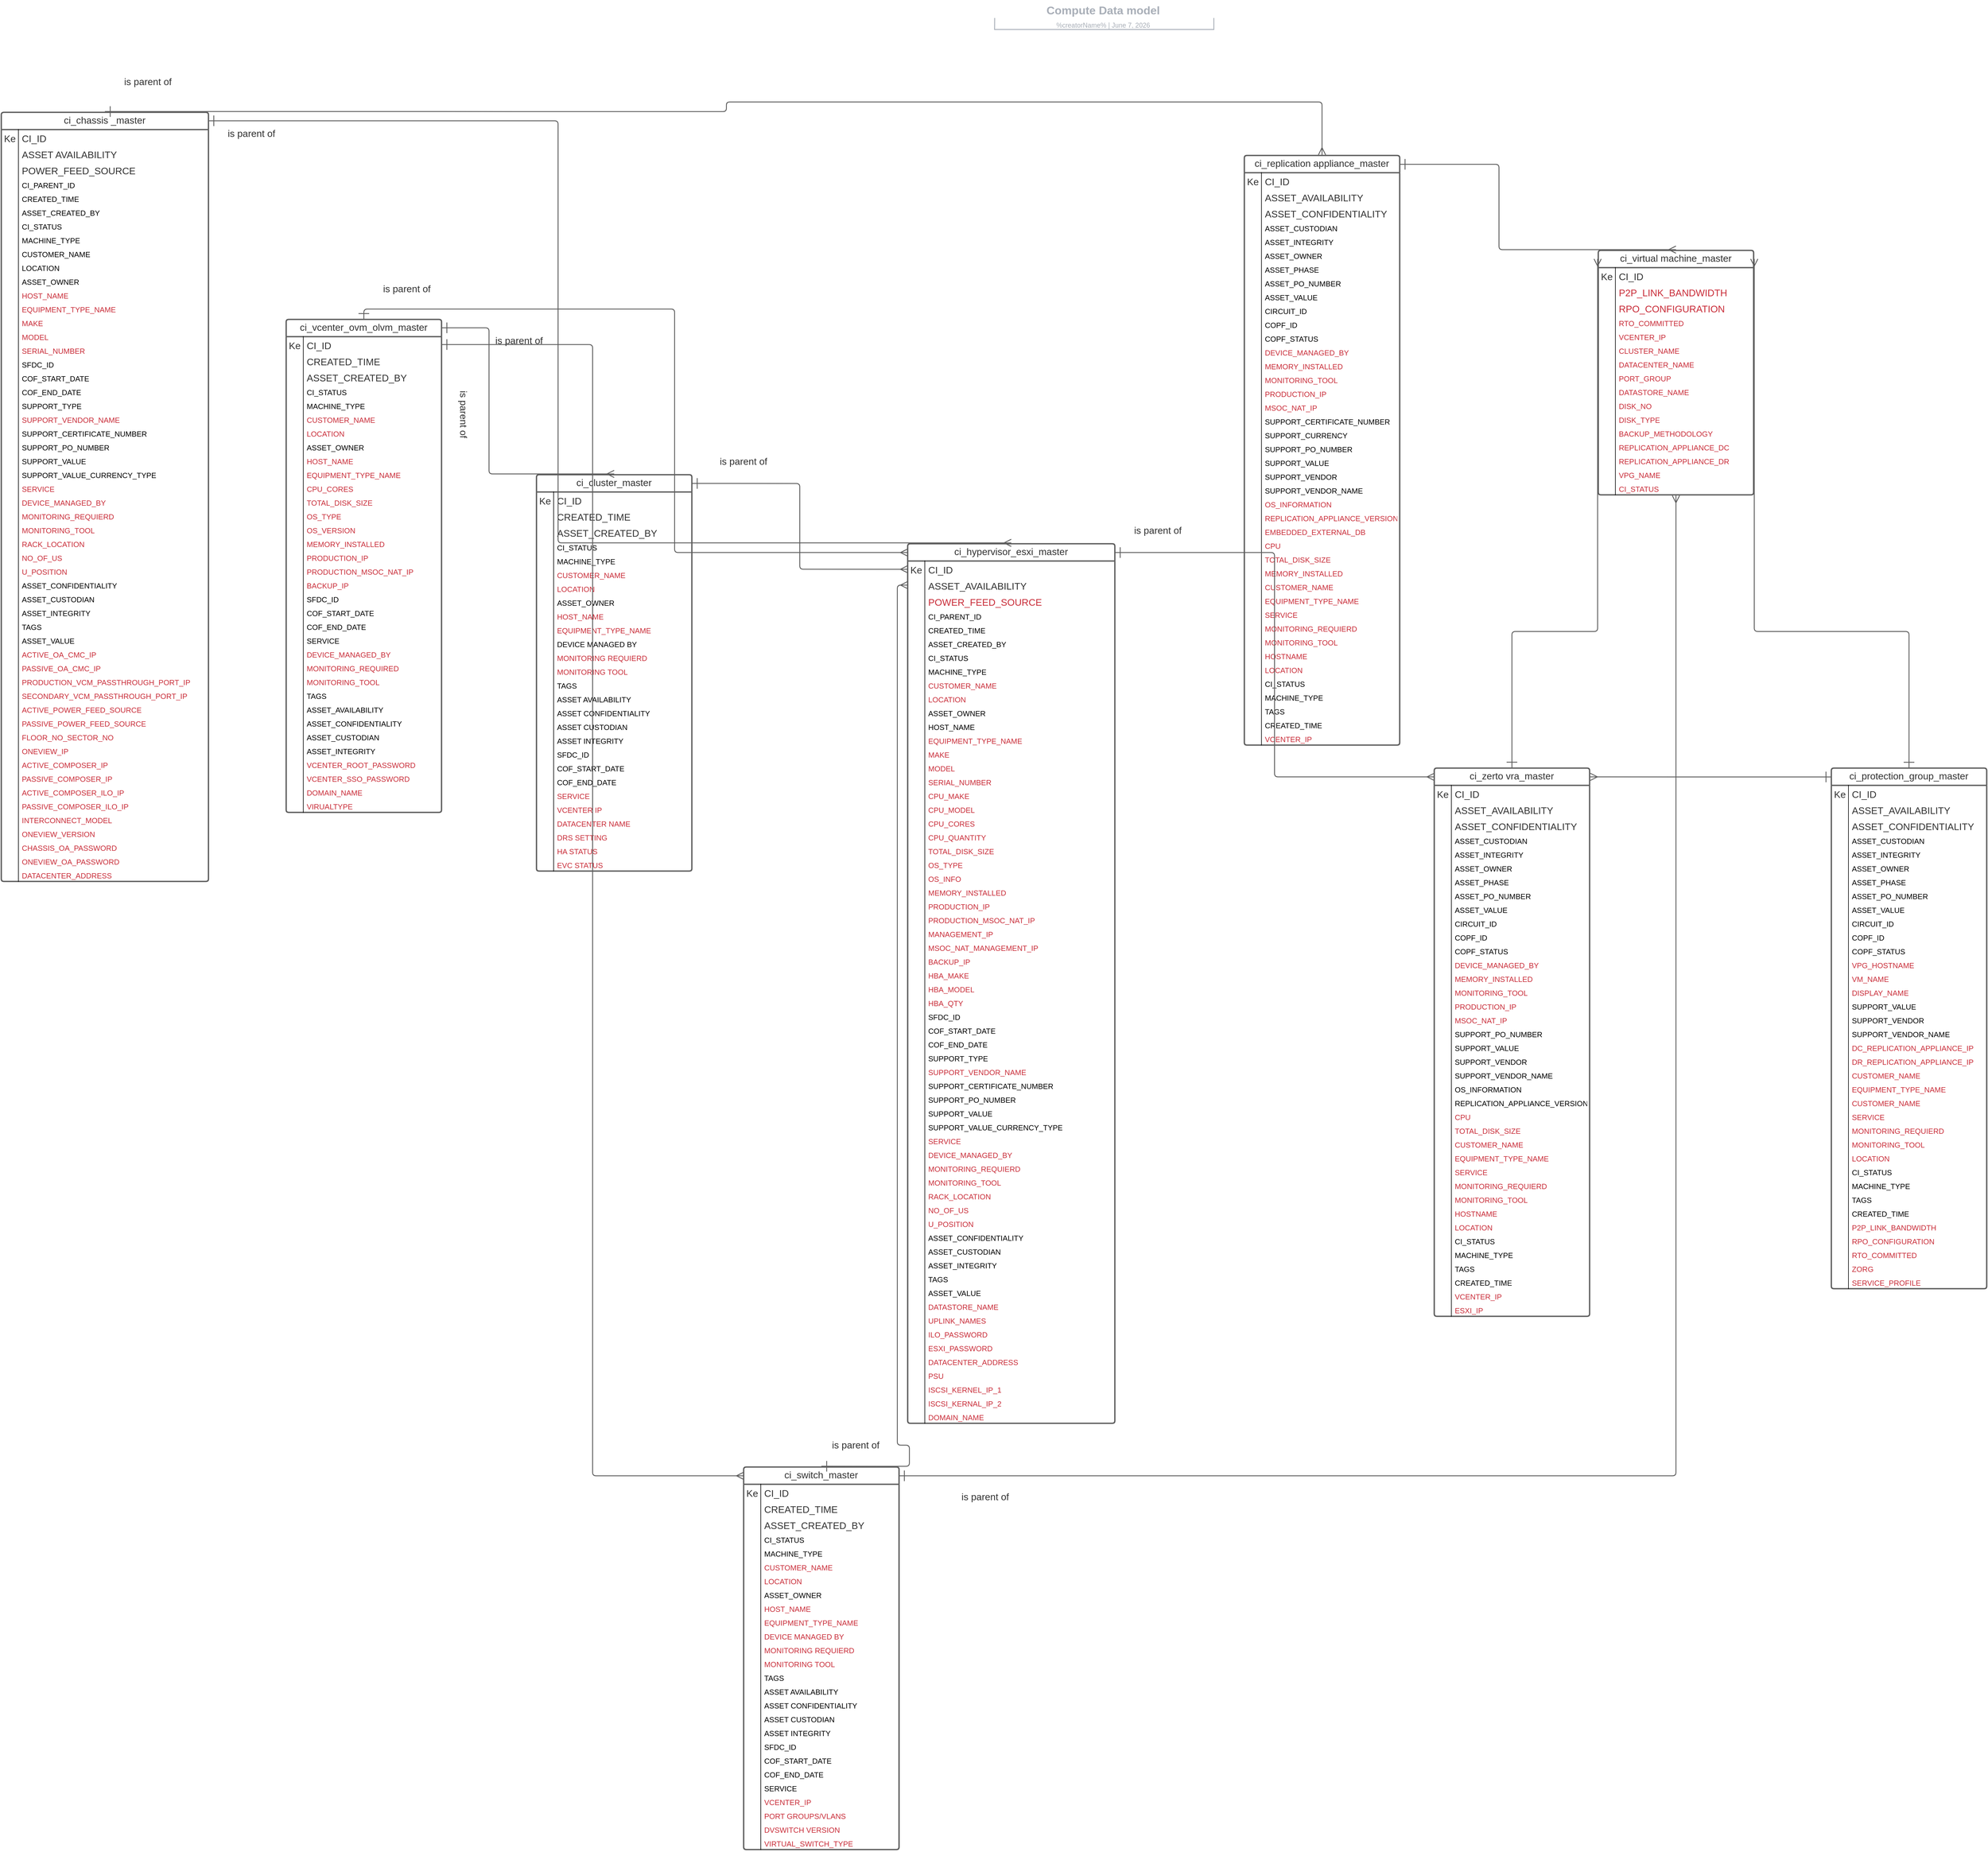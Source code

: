 <mxfile version="15.8.0" type="github" pages="2">
  <diagram id="Qdxg_c5GrsoDkUe7XmCM" name="Page-1">
    <mxGraphModel dx="2480" dy="1377" grid="1" gridSize="10" guides="1" tooltips="1" connect="1" arrows="1" fold="1" page="1" pageScale="1" pageWidth="2339" pageHeight="3300" math="0" shadow="0">
      <root>
        <mxCell id="0" />
        <mxCell id="1" parent="0" />
        <mxCell id="yE_lvBnqb5TE5Um9ybW1-1" value="" style="group;dropTarget=0;" vertex="1" parent="1">
          <mxGeometry x="2000" y="1" width="640" height="45" as="geometry" />
        </mxCell>
        <UserObject label="Compute Data model" lucidchartObjectId="5BTq.ZnkitjQ" id="yE_lvBnqb5TE5Um9ybW1-2">
          <mxCell style="points=[[0.205,0.967,0],[0.8,0.967,0]];html=1;overflow=block;blockSpacing=1;whiteSpace=wrap;;whiteSpace=wrap;fontSize=19.7;fontColor=#a9afb8;fontStyle=1;align=center;spacingLeft=7;spacingRight=7;spacingTop=2;spacing=3;strokeOpacity=0;fillOpacity=0;rounded=1;absoluteArcSize=1;arcSize=12;fillColor=#ffffff;strokeWidth=1.5;" vertex="1" parent="yE_lvBnqb5TE5Um9ybW1-1">
            <mxGeometry width="640" height="31" as="geometry" />
          </mxCell>
        </UserObject>
        <UserObject label="%creatorName%  |  %date{mmmm d, yyyy}%" placeholders="1" lucidchartObjectId="5BTq2kLkh9By" id="yE_lvBnqb5TE5Um9ybW1-3">
          <mxCell style="html=1;overflow=block;blockSpacing=1;whiteSpace=wrap;;whiteSpace=wrap;fontSize=11.5;fontColor=#a9afb8;align=center;spacingLeft=7;spacingRight=7;spacingTop=2;spacing=3;strokeOpacity=0;fillOpacity=0;rounded=1;absoluteArcSize=1;arcSize=12;fillColor=#ffffff;strokeWidth=1.5;" vertex="1" parent="yE_lvBnqb5TE5Um9ybW1-1">
            <mxGeometry y="31" width="640" height="14" as="geometry" />
          </mxCell>
        </UserObject>
        <UserObject label="" lucidchartObjectId="5BTqrvSMv6xi" id="yE_lvBnqb5TE5Um9ybW1-4">
          <mxCell style="html=1;jettySize=18;whiteSpace=wrap;fontSize=13;fontFamily=Helvetica;strokeColor=#a9afb8;strokeOpacity=100;strokeWidth=1.5;rounded=0;startArrow=none;;endArrow=none;;exitX=0.205;exitY=0.967;exitPerimeter=0;entryX=0.8;entryY=0.967;entryPerimeter=0;" edge="1" parent="yE_lvBnqb5TE5Um9ybW1-1" source="yE_lvBnqb5TE5Um9ybW1-2" target="yE_lvBnqb5TE5Um9ybW1-2">
            <mxGeometry width="100" height="100" relative="1" as="geometry">
              <Array as="points">
                <mxPoint x="131" y="50" generated="1" />
                <mxPoint x="512" y="50" generated="1" />
              </Array>
            </mxGeometry>
          </mxCell>
        </UserObject>
        <mxCell id="yE_lvBnqb5TE5Um9ybW1-5" value="ci_vcenter_ovm_olvm_master" style="html=1;overflow=block;blockSpacing=1;whiteSpace=wrap;swimlane;resizeParent=1;resizeParentMax=0;resizeLast=0;collapsible=0;marginBottom=0;fontStyle=0;swimlaneFillColor=#ffffff;startSize=30;whiteSpace=wrap;fontSize=16.7;fontColor=#333333;whiteSpace=wrap;spacing=0;strokeColor=#5e5e5e;strokeOpacity=100;rounded=1;absoluteArcSize=1;arcSize=9;strokeWidth=2.3;whiteSpace=wrap;whiteSpace=wrap;whiteSpace=wrap;whiteSpace=wrap;whiteSpace=wrap;whiteSpace=wrap;whiteSpace=wrap;whiteSpace=wrap;whiteSpace=wrap;whiteSpace=wrap;whiteSpace=wrap;whiteSpace=wrap;whiteSpace=wrap;whiteSpace=wrap;whiteSpace=wrap;whiteSpace=wrap;whiteSpace=wrap;whiteSpace=wrap;whiteSpace=wrap;whiteSpace=wrap;whiteSpace=wrap;whiteSpace=wrap;whiteSpace=wrap;whiteSpace=wrap;whiteSpace=wrap;whiteSpace=wrap;whiteSpace=wrap;whiteSpace=wrap;whiteSpace=wrap;whiteSpace=wrap;whiteSpace=wrap;whiteSpace=wrap;whiteSpace=wrap;whiteSpace=wrap;" vertex="1" parent="1">
          <mxGeometry x="900" y="555" width="270" height="857" as="geometry" />
        </mxCell>
        <mxCell id="yE_lvBnqb5TE5Um9ybW1-6" value="Key" style="strokeColor=none;part=1;resizeHeight=0;align=center;verticalAlign=top;spacingLeft=4;spacingRight=4;overflow=hidden;rotatable=0;points=[[0,0.5],[1,0.5]];portConstraint=eastwest;html=1;whiteSpace=wrap;swimlaneFillColor=#ffffff;whiteSpace=wrap;fontSize=16.7;fontColor=#333333;fillColor=none;strokeOpacity=100;" vertex="1" parent="yE_lvBnqb5TE5Um9ybW1-5">
          <mxGeometry y="30" width="30" height="27.75" as="geometry" />
        </mxCell>
        <mxCell id="yE_lvBnqb5TE5Um9ybW1-7" value="CI_ID" style="shape=partialRectangle;top=0;right=0;bottom=0;part=1;resizeHeight=0;align=left;verticalAlign=top;spacingLeft=4;spacingRight=4;overflow=hidden;rotatable=0;points=[[0,0.5],[1,0.5]];portConstraint=eastwest;html=1;whiteSpace=wrap;swimlaneFillColor=#ffffff;whiteSpace=wrap;fontSize=16.7;fontColor=#333333;fillColor=none;strokeOpacity=100;" vertex="1" parent="yE_lvBnqb5TE5Um9ybW1-5">
          <mxGeometry x="30" y="30" width="240" height="27.75" as="geometry" />
        </mxCell>
        <mxCell id="yE_lvBnqb5TE5Um9ybW1-8" value="" style="strokeColor=none;part=1;resizeHeight=0;align=center;verticalAlign=top;spacingLeft=4;spacingRight=4;overflow=hidden;rotatable=0;points=[[0,0.5],[1,0.5]];portConstraint=eastwest;html=1;whiteSpace=wrap;swimlaneFillColor=#ffffff;whiteSpace=wrap;fontSize=13;fillColor=none;strokeOpacity=100;" vertex="1" parent="yE_lvBnqb5TE5Um9ybW1-5">
          <mxGeometry y="57.75" width="30" height="27.75" as="geometry" />
        </mxCell>
        <mxCell id="yE_lvBnqb5TE5Um9ybW1-9" value="CREATED_TIME" style="shape=partialRectangle;top=0;right=0;bottom=0;part=1;resizeHeight=0;align=left;verticalAlign=top;spacingLeft=4;spacingRight=4;overflow=hidden;rotatable=0;points=[[0,0.5],[1,0.5]];portConstraint=eastwest;html=1;whiteSpace=wrap;swimlaneFillColor=#ffffff;whiteSpace=wrap;fontSize=16.7;fontColor=#333333;fillColor=none;strokeOpacity=100;" vertex="1" parent="yE_lvBnqb5TE5Um9ybW1-5">
          <mxGeometry x="30" y="57.75" width="240" height="27.75" as="geometry" />
        </mxCell>
        <mxCell id="yE_lvBnqb5TE5Um9ybW1-10" value="" style="strokeColor=none;part=1;resizeHeight=0;align=center;verticalAlign=top;spacingLeft=4;spacingRight=4;overflow=hidden;rotatable=0;points=[[0,0.5],[1,0.5]];portConstraint=eastwest;html=1;whiteSpace=wrap;swimlaneFillColor=#ffffff;whiteSpace=wrap;fontSize=13;fillColor=none;strokeOpacity=100;" vertex="1" parent="yE_lvBnqb5TE5Um9ybW1-5">
          <mxGeometry y="85.5" width="30" height="27.75" as="geometry" />
        </mxCell>
        <mxCell id="yE_lvBnqb5TE5Um9ybW1-11" value="ASSET_CREATED_BY" style="shape=partialRectangle;top=0;right=0;bottom=0;part=1;resizeHeight=0;align=left;verticalAlign=top;spacingLeft=4;spacingRight=4;overflow=hidden;rotatable=0;points=[[0,0.5],[1,0.5]];portConstraint=eastwest;html=1;whiteSpace=wrap;swimlaneFillColor=#ffffff;whiteSpace=wrap;fontSize=16.7;fontColor=#333333;fillColor=none;strokeOpacity=100;" vertex="1" parent="yE_lvBnqb5TE5Um9ybW1-5">
          <mxGeometry x="30" y="85.5" width="240" height="27.75" as="geometry" />
        </mxCell>
        <mxCell id="yE_lvBnqb5TE5Um9ybW1-12" value="" style="strokeColor=none;part=1;resizeHeight=0;align=center;verticalAlign=top;spacingLeft=4;spacingRight=4;overflow=hidden;rotatable=0;points=[[0,0.5],[1,0.5]];portConstraint=eastwest;html=1;whiteSpace=wrap;swimlaneFillColor=#ffffff;whiteSpace=wrap;fontSize=13;fillColor=none;strokeOpacity=100;" vertex="1" parent="yE_lvBnqb5TE5Um9ybW1-5">
          <mxGeometry y="113.25" width="30" height="24" as="geometry" />
        </mxCell>
        <mxCell id="yE_lvBnqb5TE5Um9ybW1-13" value="CI_STATUS" style="shape=partialRectangle;top=0;right=0;bottom=0;part=1;resizeHeight=0;align=left;verticalAlign=top;spacingLeft=4;spacingRight=4;overflow=hidden;rotatable=0;points=[[0,0.5],[1,0.5]];portConstraint=eastwest;html=1;whiteSpace=wrap;swimlaneFillColor=#ffffff;whiteSpace=wrap;fontSize=13;fillColor=none;strokeOpacity=100;" vertex="1" parent="yE_lvBnqb5TE5Um9ybW1-5">
          <mxGeometry x="30" y="113.25" width="240" height="24" as="geometry" />
        </mxCell>
        <mxCell id="yE_lvBnqb5TE5Um9ybW1-14" value="" style="strokeColor=none;part=1;resizeHeight=0;align=center;verticalAlign=top;spacingLeft=4;spacingRight=4;overflow=hidden;rotatable=0;points=[[0,0.5],[1,0.5]];portConstraint=eastwest;html=1;whiteSpace=wrap;swimlaneFillColor=#ffffff;whiteSpace=wrap;fontSize=13;fillColor=none;strokeOpacity=100;" vertex="1" parent="yE_lvBnqb5TE5Um9ybW1-5">
          <mxGeometry y="137.25" width="30" height="24" as="geometry" />
        </mxCell>
        <mxCell id="yE_lvBnqb5TE5Um9ybW1-15" value="MACHINE_TYPE" style="shape=partialRectangle;top=0;right=0;bottom=0;part=1;resizeHeight=0;align=left;verticalAlign=top;spacingLeft=4;spacingRight=4;overflow=hidden;rotatable=0;points=[[0,0.5],[1,0.5]];portConstraint=eastwest;html=1;whiteSpace=wrap;swimlaneFillColor=#ffffff;whiteSpace=wrap;fontSize=13;fillColor=none;strokeOpacity=100;" vertex="1" parent="yE_lvBnqb5TE5Um9ybW1-5">
          <mxGeometry x="30" y="137.25" width="240" height="24" as="geometry" />
        </mxCell>
        <mxCell id="yE_lvBnqb5TE5Um9ybW1-16" value="" style="strokeColor=none;part=1;resizeHeight=0;align=center;verticalAlign=top;spacingLeft=4;spacingRight=4;overflow=hidden;rotatable=0;points=[[0,0.5],[1,0.5]];portConstraint=eastwest;html=1;whiteSpace=wrap;swimlaneFillColor=#ffffff;whiteSpace=wrap;fontSize=13;fillColor=none;strokeOpacity=100;" vertex="1" parent="yE_lvBnqb5TE5Um9ybW1-5">
          <mxGeometry y="161.25" width="30" height="24" as="geometry" />
        </mxCell>
        <mxCell id="yE_lvBnqb5TE5Um9ybW1-17" value="CUSTOMER_NAME" style="shape=partialRectangle;top=0;right=0;bottom=0;part=1;resizeHeight=0;align=left;verticalAlign=top;spacingLeft=4;spacingRight=4;overflow=hidden;rotatable=0;points=[[0,0.5],[1,0.5]];portConstraint=eastwest;html=1;whiteSpace=wrap;swimlaneFillColor=#ffffff;whiteSpace=wrap;fontSize=13;fontColor=#c92d39;fillColor=none;strokeOpacity=100;" vertex="1" parent="yE_lvBnqb5TE5Um9ybW1-5">
          <mxGeometry x="30" y="161.25" width="240" height="24" as="geometry" />
        </mxCell>
        <mxCell id="yE_lvBnqb5TE5Um9ybW1-18" value="" style="strokeColor=none;part=1;resizeHeight=0;align=center;verticalAlign=top;spacingLeft=4;spacingRight=4;overflow=hidden;rotatable=0;points=[[0,0.5],[1,0.5]];portConstraint=eastwest;html=1;whiteSpace=wrap;swimlaneFillColor=#ffffff;whiteSpace=wrap;fontSize=13;fillColor=none;strokeOpacity=100;" vertex="1" parent="yE_lvBnqb5TE5Um9ybW1-5">
          <mxGeometry y="185.25" width="30" height="24" as="geometry" />
        </mxCell>
        <mxCell id="yE_lvBnqb5TE5Um9ybW1-19" value="LOCATION" style="shape=partialRectangle;top=0;right=0;bottom=0;part=1;resizeHeight=0;align=left;verticalAlign=top;spacingLeft=4;spacingRight=4;overflow=hidden;rotatable=0;points=[[0,0.5],[1,0.5]];portConstraint=eastwest;html=1;whiteSpace=wrap;swimlaneFillColor=#ffffff;whiteSpace=wrap;fontSize=13;fontColor=#c92d39;fillColor=none;strokeOpacity=100;" vertex="1" parent="yE_lvBnqb5TE5Um9ybW1-5">
          <mxGeometry x="30" y="185.25" width="240" height="24" as="geometry" />
        </mxCell>
        <mxCell id="yE_lvBnqb5TE5Um9ybW1-20" value="" style="strokeColor=none;part=1;resizeHeight=0;align=center;verticalAlign=top;spacingLeft=4;spacingRight=4;overflow=hidden;rotatable=0;points=[[0,0.5],[1,0.5]];portConstraint=eastwest;html=1;whiteSpace=wrap;swimlaneFillColor=#ffffff;whiteSpace=wrap;fontSize=13;fillColor=none;strokeOpacity=100;" vertex="1" parent="yE_lvBnqb5TE5Um9ybW1-5">
          <mxGeometry y="209.25" width="30" height="24" as="geometry" />
        </mxCell>
        <mxCell id="yE_lvBnqb5TE5Um9ybW1-21" value="ASSET_OWNER" style="shape=partialRectangle;top=0;right=0;bottom=0;part=1;resizeHeight=0;align=left;verticalAlign=top;spacingLeft=4;spacingRight=4;overflow=hidden;rotatable=0;points=[[0,0.5],[1,0.5]];portConstraint=eastwest;html=1;whiteSpace=wrap;swimlaneFillColor=#ffffff;whiteSpace=wrap;fontSize=13;fillColor=none;strokeOpacity=100;" vertex="1" parent="yE_lvBnqb5TE5Um9ybW1-5">
          <mxGeometry x="30" y="209.25" width="240" height="24" as="geometry" />
        </mxCell>
        <mxCell id="yE_lvBnqb5TE5Um9ybW1-22" value="" style="strokeColor=none;part=1;resizeHeight=0;align=center;verticalAlign=top;spacingLeft=4;spacingRight=4;overflow=hidden;rotatable=0;points=[[0,0.5],[1,0.5]];portConstraint=eastwest;html=1;whiteSpace=wrap;swimlaneFillColor=#ffffff;whiteSpace=wrap;fontSize=13;fillColor=none;strokeOpacity=100;" vertex="1" parent="yE_lvBnqb5TE5Um9ybW1-5">
          <mxGeometry y="233.25" width="30" height="24" as="geometry" />
        </mxCell>
        <mxCell id="yE_lvBnqb5TE5Um9ybW1-23" value="HOST_NAME" style="shape=partialRectangle;top=0;right=0;bottom=0;part=1;resizeHeight=0;align=left;verticalAlign=top;spacingLeft=4;spacingRight=4;overflow=hidden;rotatable=0;points=[[0,0.5],[1,0.5]];portConstraint=eastwest;html=1;whiteSpace=wrap;swimlaneFillColor=#ffffff;whiteSpace=wrap;fontSize=13;fontColor=#c92d39;fillColor=none;strokeOpacity=100;" vertex="1" parent="yE_lvBnqb5TE5Um9ybW1-5">
          <mxGeometry x="30" y="233.25" width="240" height="24" as="geometry" />
        </mxCell>
        <mxCell id="yE_lvBnqb5TE5Um9ybW1-24" value="" style="strokeColor=none;part=1;resizeHeight=0;align=center;verticalAlign=top;spacingLeft=4;spacingRight=4;overflow=hidden;rotatable=0;points=[[0,0.5],[1,0.5]];portConstraint=eastwest;html=1;whiteSpace=wrap;swimlaneFillColor=#ffffff;whiteSpace=wrap;fontSize=13;fillColor=none;strokeOpacity=100;" vertex="1" parent="yE_lvBnqb5TE5Um9ybW1-5">
          <mxGeometry y="257.25" width="30" height="24" as="geometry" />
        </mxCell>
        <mxCell id="yE_lvBnqb5TE5Um9ybW1-25" value="EQUIPMENT_TYPE_NAME" style="shape=partialRectangle;top=0;right=0;bottom=0;part=1;resizeHeight=0;align=left;verticalAlign=top;spacingLeft=4;spacingRight=4;overflow=hidden;rotatable=0;points=[[0,0.5],[1,0.5]];portConstraint=eastwest;html=1;whiteSpace=wrap;swimlaneFillColor=#ffffff;whiteSpace=wrap;fontSize=13;fontColor=#c92d39;fillColor=none;strokeOpacity=100;" vertex="1" parent="yE_lvBnqb5TE5Um9ybW1-5">
          <mxGeometry x="30" y="257.25" width="240" height="24" as="geometry" />
        </mxCell>
        <mxCell id="yE_lvBnqb5TE5Um9ybW1-26" value="" style="strokeColor=none;part=1;resizeHeight=0;align=center;verticalAlign=top;spacingLeft=4;spacingRight=4;overflow=hidden;rotatable=0;points=[[0,0.5],[1,0.5]];portConstraint=eastwest;html=1;whiteSpace=wrap;swimlaneFillColor=#ffffff;whiteSpace=wrap;fontSize=13;fillColor=none;strokeOpacity=100;" vertex="1" parent="yE_lvBnqb5TE5Um9ybW1-5">
          <mxGeometry y="281.25" width="30" height="24" as="geometry" />
        </mxCell>
        <mxCell id="yE_lvBnqb5TE5Um9ybW1-27" value="CPU_CORES" style="shape=partialRectangle;top=0;right=0;bottom=0;part=1;resizeHeight=0;align=left;verticalAlign=top;spacingLeft=4;spacingRight=4;overflow=hidden;rotatable=0;points=[[0,0.5],[1,0.5]];portConstraint=eastwest;html=1;whiteSpace=wrap;swimlaneFillColor=#ffffff;whiteSpace=wrap;fontSize=13;fontColor=#c92d39;fillColor=none;strokeOpacity=100;" vertex="1" parent="yE_lvBnqb5TE5Um9ybW1-5">
          <mxGeometry x="30" y="281.25" width="240" height="24" as="geometry" />
        </mxCell>
        <mxCell id="yE_lvBnqb5TE5Um9ybW1-28" value="" style="strokeColor=none;part=1;resizeHeight=0;align=center;verticalAlign=top;spacingLeft=4;spacingRight=4;overflow=hidden;rotatable=0;points=[[0,0.5],[1,0.5]];portConstraint=eastwest;html=1;whiteSpace=wrap;swimlaneFillColor=#ffffff;whiteSpace=wrap;fontSize=13;fillColor=none;strokeOpacity=100;" vertex="1" parent="yE_lvBnqb5TE5Um9ybW1-5">
          <mxGeometry y="305.25" width="30" height="24" as="geometry" />
        </mxCell>
        <mxCell id="yE_lvBnqb5TE5Um9ybW1-29" value="TOTAL_DISK_SIZE" style="shape=partialRectangle;top=0;right=0;bottom=0;part=1;resizeHeight=0;align=left;verticalAlign=top;spacingLeft=4;spacingRight=4;overflow=hidden;rotatable=0;points=[[0,0.5],[1,0.5]];portConstraint=eastwest;html=1;whiteSpace=wrap;swimlaneFillColor=#ffffff;whiteSpace=wrap;fontSize=13;fontColor=#c92d39;fillColor=none;strokeOpacity=100;" vertex="1" parent="yE_lvBnqb5TE5Um9ybW1-5">
          <mxGeometry x="30" y="305.25" width="240" height="24" as="geometry" />
        </mxCell>
        <mxCell id="yE_lvBnqb5TE5Um9ybW1-30" value="" style="strokeColor=none;part=1;resizeHeight=0;align=center;verticalAlign=top;spacingLeft=4;spacingRight=4;overflow=hidden;rotatable=0;points=[[0,0.5],[1,0.5]];portConstraint=eastwest;html=1;whiteSpace=wrap;swimlaneFillColor=#ffffff;whiteSpace=wrap;fontSize=13;fillColor=none;strokeOpacity=100;" vertex="1" parent="yE_lvBnqb5TE5Um9ybW1-5">
          <mxGeometry y="329.25" width="30" height="24" as="geometry" />
        </mxCell>
        <mxCell id="yE_lvBnqb5TE5Um9ybW1-31" value="OS_TYPE" style="shape=partialRectangle;top=0;right=0;bottom=0;part=1;resizeHeight=0;align=left;verticalAlign=top;spacingLeft=4;spacingRight=4;overflow=hidden;rotatable=0;points=[[0,0.5],[1,0.5]];portConstraint=eastwest;html=1;whiteSpace=wrap;swimlaneFillColor=#ffffff;whiteSpace=wrap;fontSize=13;fontColor=#c92d39;fillColor=none;strokeOpacity=100;" vertex="1" parent="yE_lvBnqb5TE5Um9ybW1-5">
          <mxGeometry x="30" y="329.25" width="240" height="24" as="geometry" />
        </mxCell>
        <mxCell id="yE_lvBnqb5TE5Um9ybW1-32" value="" style="strokeColor=none;part=1;resizeHeight=0;align=center;verticalAlign=top;spacingLeft=4;spacingRight=4;overflow=hidden;rotatable=0;points=[[0,0.5],[1,0.5]];portConstraint=eastwest;html=1;whiteSpace=wrap;swimlaneFillColor=#ffffff;whiteSpace=wrap;fontSize=13;fillColor=none;strokeOpacity=100;" vertex="1" parent="yE_lvBnqb5TE5Um9ybW1-5">
          <mxGeometry y="353.25" width="30" height="24" as="geometry" />
        </mxCell>
        <mxCell id="yE_lvBnqb5TE5Um9ybW1-33" value="OS_VERSION" style="shape=partialRectangle;top=0;right=0;bottom=0;part=1;resizeHeight=0;align=left;verticalAlign=top;spacingLeft=4;spacingRight=4;overflow=hidden;rotatable=0;points=[[0,0.5],[1,0.5]];portConstraint=eastwest;html=1;whiteSpace=wrap;swimlaneFillColor=#ffffff;whiteSpace=wrap;fontSize=13;fontColor=#c92d39;fillColor=none;strokeOpacity=100;" vertex="1" parent="yE_lvBnqb5TE5Um9ybW1-5">
          <mxGeometry x="30" y="353.25" width="240" height="24" as="geometry" />
        </mxCell>
        <mxCell id="yE_lvBnqb5TE5Um9ybW1-34" value="" style="strokeColor=none;part=1;resizeHeight=0;align=center;verticalAlign=top;spacingLeft=4;spacingRight=4;overflow=hidden;rotatable=0;points=[[0,0.5],[1,0.5]];portConstraint=eastwest;html=1;whiteSpace=wrap;swimlaneFillColor=#ffffff;whiteSpace=wrap;fontSize=13;fillColor=none;strokeOpacity=100;" vertex="1" parent="yE_lvBnqb5TE5Um9ybW1-5">
          <mxGeometry y="377.25" width="30" height="24" as="geometry" />
        </mxCell>
        <mxCell id="yE_lvBnqb5TE5Um9ybW1-35" value="MEMORY_INSTALLED" style="shape=partialRectangle;top=0;right=0;bottom=0;part=1;resizeHeight=0;align=left;verticalAlign=top;spacingLeft=4;spacingRight=4;overflow=hidden;rotatable=0;points=[[0,0.5],[1,0.5]];portConstraint=eastwest;html=1;whiteSpace=wrap;swimlaneFillColor=#ffffff;whiteSpace=wrap;fontSize=13;fontColor=#c92d39;fillColor=none;strokeOpacity=100;" vertex="1" parent="yE_lvBnqb5TE5Um9ybW1-5">
          <mxGeometry x="30" y="377.25" width="240" height="24" as="geometry" />
        </mxCell>
        <mxCell id="yE_lvBnqb5TE5Um9ybW1-36" value="" style="strokeColor=none;part=1;resizeHeight=0;align=center;verticalAlign=top;spacingLeft=4;spacingRight=4;overflow=hidden;rotatable=0;points=[[0,0.5],[1,0.5]];portConstraint=eastwest;html=1;whiteSpace=wrap;swimlaneFillColor=#ffffff;whiteSpace=wrap;fontSize=13;fillColor=none;strokeOpacity=100;" vertex="1" parent="yE_lvBnqb5TE5Um9ybW1-5">
          <mxGeometry y="401.25" width="30" height="24" as="geometry" />
        </mxCell>
        <mxCell id="yE_lvBnqb5TE5Um9ybW1-37" value="PRODUCTION_IP" style="shape=partialRectangle;top=0;right=0;bottom=0;part=1;resizeHeight=0;align=left;verticalAlign=top;spacingLeft=4;spacingRight=4;overflow=hidden;rotatable=0;points=[[0,0.5],[1,0.5]];portConstraint=eastwest;html=1;whiteSpace=wrap;swimlaneFillColor=#ffffff;whiteSpace=wrap;fontSize=13;fontColor=#c92d39;fillColor=none;strokeOpacity=100;" vertex="1" parent="yE_lvBnqb5TE5Um9ybW1-5">
          <mxGeometry x="30" y="401.25" width="240" height="24" as="geometry" />
        </mxCell>
        <mxCell id="yE_lvBnqb5TE5Um9ybW1-38" value="" style="strokeColor=none;part=1;resizeHeight=0;align=center;verticalAlign=top;spacingLeft=4;spacingRight=4;overflow=hidden;rotatable=0;points=[[0,0.5],[1,0.5]];portConstraint=eastwest;html=1;whiteSpace=wrap;swimlaneFillColor=#ffffff;whiteSpace=wrap;fontSize=13;fillColor=none;strokeOpacity=100;" vertex="1" parent="yE_lvBnqb5TE5Um9ybW1-5">
          <mxGeometry y="425.25" width="30" height="24" as="geometry" />
        </mxCell>
        <mxCell id="yE_lvBnqb5TE5Um9ybW1-39" value="PRODUCTION_MSOC_NAT_IP" style="shape=partialRectangle;top=0;right=0;bottom=0;part=1;resizeHeight=0;align=left;verticalAlign=top;spacingLeft=4;spacingRight=4;overflow=hidden;rotatable=0;points=[[0,0.5],[1,0.5]];portConstraint=eastwest;html=1;whiteSpace=wrap;swimlaneFillColor=#ffffff;whiteSpace=wrap;fontSize=13;fontColor=#c92d39;fillColor=none;strokeOpacity=100;" vertex="1" parent="yE_lvBnqb5TE5Um9ybW1-5">
          <mxGeometry x="30" y="425.25" width="240" height="24" as="geometry" />
        </mxCell>
        <mxCell id="yE_lvBnqb5TE5Um9ybW1-40" value="" style="strokeColor=none;part=1;resizeHeight=0;align=center;verticalAlign=top;spacingLeft=4;spacingRight=4;overflow=hidden;rotatable=0;points=[[0,0.5],[1,0.5]];portConstraint=eastwest;html=1;whiteSpace=wrap;swimlaneFillColor=#ffffff;whiteSpace=wrap;fontSize=13;fillColor=none;strokeOpacity=100;" vertex="1" parent="yE_lvBnqb5TE5Um9ybW1-5">
          <mxGeometry y="449.25" width="30" height="24" as="geometry" />
        </mxCell>
        <mxCell id="yE_lvBnqb5TE5Um9ybW1-41" value="BACKUP_IP" style="shape=partialRectangle;top=0;right=0;bottom=0;part=1;resizeHeight=0;align=left;verticalAlign=top;spacingLeft=4;spacingRight=4;overflow=hidden;rotatable=0;points=[[0,0.5],[1,0.5]];portConstraint=eastwest;html=1;whiteSpace=wrap;swimlaneFillColor=#ffffff;whiteSpace=wrap;fontSize=13;fontColor=#c92d39;fillColor=none;strokeOpacity=100;" vertex="1" parent="yE_lvBnqb5TE5Um9ybW1-5">
          <mxGeometry x="30" y="449.25" width="240" height="24" as="geometry" />
        </mxCell>
        <mxCell id="yE_lvBnqb5TE5Um9ybW1-42" value="" style="strokeColor=none;part=1;resizeHeight=0;align=center;verticalAlign=top;spacingLeft=4;spacingRight=4;overflow=hidden;rotatable=0;points=[[0,0.5],[1,0.5]];portConstraint=eastwest;html=1;whiteSpace=wrap;swimlaneFillColor=#ffffff;whiteSpace=wrap;fontSize=13;fillColor=none;strokeOpacity=100;" vertex="1" parent="yE_lvBnqb5TE5Um9ybW1-5">
          <mxGeometry y="473.25" width="30" height="24" as="geometry" />
        </mxCell>
        <mxCell id="yE_lvBnqb5TE5Um9ybW1-43" value="SFDC_ID" style="shape=partialRectangle;top=0;right=0;bottom=0;part=1;resizeHeight=0;align=left;verticalAlign=top;spacingLeft=4;spacingRight=4;overflow=hidden;rotatable=0;points=[[0,0.5],[1,0.5]];portConstraint=eastwest;html=1;whiteSpace=wrap;swimlaneFillColor=#ffffff;whiteSpace=wrap;fontSize=13;fillColor=none;strokeOpacity=100;" vertex="1" parent="yE_lvBnqb5TE5Um9ybW1-5">
          <mxGeometry x="30" y="473.25" width="240" height="24" as="geometry" />
        </mxCell>
        <mxCell id="yE_lvBnqb5TE5Um9ybW1-44" value="" style="strokeColor=none;part=1;resizeHeight=0;align=center;verticalAlign=top;spacingLeft=4;spacingRight=4;overflow=hidden;rotatable=0;points=[[0,0.5],[1,0.5]];portConstraint=eastwest;html=1;whiteSpace=wrap;swimlaneFillColor=#ffffff;whiteSpace=wrap;fontSize=13;fillColor=none;strokeOpacity=100;" vertex="1" parent="yE_lvBnqb5TE5Um9ybW1-5">
          <mxGeometry y="497.25" width="30" height="24" as="geometry" />
        </mxCell>
        <mxCell id="yE_lvBnqb5TE5Um9ybW1-45" value="COF_START_DATE" style="shape=partialRectangle;top=0;right=0;bottom=0;part=1;resizeHeight=0;align=left;verticalAlign=top;spacingLeft=4;spacingRight=4;overflow=hidden;rotatable=0;points=[[0,0.5],[1,0.5]];portConstraint=eastwest;html=1;whiteSpace=wrap;swimlaneFillColor=#ffffff;whiteSpace=wrap;fontSize=13;fillColor=none;strokeOpacity=100;" vertex="1" parent="yE_lvBnqb5TE5Um9ybW1-5">
          <mxGeometry x="30" y="497.25" width="240" height="24" as="geometry" />
        </mxCell>
        <mxCell id="yE_lvBnqb5TE5Um9ybW1-46" value="" style="strokeColor=none;part=1;resizeHeight=0;align=center;verticalAlign=top;spacingLeft=4;spacingRight=4;overflow=hidden;rotatable=0;points=[[0,0.5],[1,0.5]];portConstraint=eastwest;html=1;whiteSpace=wrap;swimlaneFillColor=#ffffff;whiteSpace=wrap;fontSize=13;fillColor=none;strokeOpacity=100;" vertex="1" parent="yE_lvBnqb5TE5Um9ybW1-5">
          <mxGeometry y="521.25" width="30" height="24" as="geometry" />
        </mxCell>
        <mxCell id="yE_lvBnqb5TE5Um9ybW1-47" value="COF_END_DATE" style="shape=partialRectangle;top=0;right=0;bottom=0;part=1;resizeHeight=0;align=left;verticalAlign=top;spacingLeft=4;spacingRight=4;overflow=hidden;rotatable=0;points=[[0,0.5],[1,0.5]];portConstraint=eastwest;html=1;whiteSpace=wrap;swimlaneFillColor=#ffffff;whiteSpace=wrap;fontSize=13;fillColor=none;strokeOpacity=100;" vertex="1" parent="yE_lvBnqb5TE5Um9ybW1-5">
          <mxGeometry x="30" y="521.25" width="240" height="24" as="geometry" />
        </mxCell>
        <mxCell id="yE_lvBnqb5TE5Um9ybW1-48" value="" style="strokeColor=none;part=1;resizeHeight=0;align=center;verticalAlign=top;spacingLeft=4;spacingRight=4;overflow=hidden;rotatable=0;points=[[0,0.5],[1,0.5]];portConstraint=eastwest;html=1;whiteSpace=wrap;swimlaneFillColor=#ffffff;whiteSpace=wrap;fontSize=13;fillColor=none;strokeOpacity=100;" vertex="1" parent="yE_lvBnqb5TE5Um9ybW1-5">
          <mxGeometry y="545.25" width="30" height="24" as="geometry" />
        </mxCell>
        <mxCell id="yE_lvBnqb5TE5Um9ybW1-49" value="SERVICE" style="shape=partialRectangle;top=0;right=0;bottom=0;part=1;resizeHeight=0;align=left;verticalAlign=top;spacingLeft=4;spacingRight=4;overflow=hidden;rotatable=0;points=[[0,0.5],[1,0.5]];portConstraint=eastwest;html=1;whiteSpace=wrap;swimlaneFillColor=#ffffff;whiteSpace=wrap;fontSize=13;fillColor=none;strokeOpacity=100;" vertex="1" parent="yE_lvBnqb5TE5Um9ybW1-5">
          <mxGeometry x="30" y="545.25" width="240" height="24" as="geometry" />
        </mxCell>
        <mxCell id="yE_lvBnqb5TE5Um9ybW1-50" value="" style="strokeColor=none;part=1;resizeHeight=0;align=center;verticalAlign=top;spacingLeft=4;spacingRight=4;overflow=hidden;rotatable=0;points=[[0,0.5],[1,0.5]];portConstraint=eastwest;html=1;whiteSpace=wrap;swimlaneFillColor=#ffffff;whiteSpace=wrap;fontSize=13;fillColor=none;strokeOpacity=100;" vertex="1" parent="yE_lvBnqb5TE5Um9ybW1-5">
          <mxGeometry y="569.25" width="30" height="24" as="geometry" />
        </mxCell>
        <mxCell id="yE_lvBnqb5TE5Um9ybW1-51" value="DEVICE_MANAGED_BY" style="shape=partialRectangle;top=0;right=0;bottom=0;part=1;resizeHeight=0;align=left;verticalAlign=top;spacingLeft=4;spacingRight=4;overflow=hidden;rotatable=0;points=[[0,0.5],[1,0.5]];portConstraint=eastwest;html=1;whiteSpace=wrap;swimlaneFillColor=#ffffff;whiteSpace=wrap;fontSize=13;fontColor=#c92d39;fillColor=none;strokeOpacity=100;" vertex="1" parent="yE_lvBnqb5TE5Um9ybW1-5">
          <mxGeometry x="30" y="569.25" width="240" height="24" as="geometry" />
        </mxCell>
        <mxCell id="yE_lvBnqb5TE5Um9ybW1-52" value="" style="strokeColor=none;part=1;resizeHeight=0;align=center;verticalAlign=top;spacingLeft=4;spacingRight=4;overflow=hidden;rotatable=0;points=[[0,0.5],[1,0.5]];portConstraint=eastwest;html=1;whiteSpace=wrap;swimlaneFillColor=#ffffff;whiteSpace=wrap;fontSize=13;fillColor=none;strokeOpacity=100;" vertex="1" parent="yE_lvBnqb5TE5Um9ybW1-5">
          <mxGeometry y="593.25" width="30" height="24" as="geometry" />
        </mxCell>
        <mxCell id="yE_lvBnqb5TE5Um9ybW1-53" value="MONITORING_REQUIRED" style="shape=partialRectangle;top=0;right=0;bottom=0;part=1;resizeHeight=0;align=left;verticalAlign=top;spacingLeft=4;spacingRight=4;overflow=hidden;rotatable=0;points=[[0,0.5],[1,0.5]];portConstraint=eastwest;html=1;whiteSpace=wrap;swimlaneFillColor=#ffffff;whiteSpace=wrap;fontSize=13;fontColor=#c92d39;fillColor=none;strokeOpacity=100;" vertex="1" parent="yE_lvBnqb5TE5Um9ybW1-5">
          <mxGeometry x="30" y="593.25" width="240" height="24" as="geometry" />
        </mxCell>
        <mxCell id="yE_lvBnqb5TE5Um9ybW1-54" value="" style="strokeColor=none;part=1;resizeHeight=0;align=center;verticalAlign=top;spacingLeft=4;spacingRight=4;overflow=hidden;rotatable=0;points=[[0,0.5],[1,0.5]];portConstraint=eastwest;html=1;whiteSpace=wrap;swimlaneFillColor=#ffffff;whiteSpace=wrap;fontSize=13;fillColor=none;strokeOpacity=100;" vertex="1" parent="yE_lvBnqb5TE5Um9ybW1-5">
          <mxGeometry y="617.25" width="30" height="24" as="geometry" />
        </mxCell>
        <mxCell id="yE_lvBnqb5TE5Um9ybW1-55" value="MONITORING_TOOL" style="shape=partialRectangle;top=0;right=0;bottom=0;part=1;resizeHeight=0;align=left;verticalAlign=top;spacingLeft=4;spacingRight=4;overflow=hidden;rotatable=0;points=[[0,0.5],[1,0.5]];portConstraint=eastwest;html=1;whiteSpace=wrap;swimlaneFillColor=#ffffff;whiteSpace=wrap;fontSize=13;fontColor=#c92d39;fillColor=none;strokeOpacity=100;" vertex="1" parent="yE_lvBnqb5TE5Um9ybW1-5">
          <mxGeometry x="30" y="617.25" width="240" height="24" as="geometry" />
        </mxCell>
        <mxCell id="yE_lvBnqb5TE5Um9ybW1-56" value="" style="strokeColor=none;part=1;resizeHeight=0;align=center;verticalAlign=top;spacingLeft=4;spacingRight=4;overflow=hidden;rotatable=0;points=[[0,0.5],[1,0.5]];portConstraint=eastwest;html=1;whiteSpace=wrap;swimlaneFillColor=#ffffff;whiteSpace=wrap;fontSize=13;fillColor=none;strokeOpacity=100;" vertex="1" parent="yE_lvBnqb5TE5Um9ybW1-5">
          <mxGeometry y="641.25" width="30" height="24" as="geometry" />
        </mxCell>
        <mxCell id="yE_lvBnqb5TE5Um9ybW1-57" value="TAGS" style="shape=partialRectangle;top=0;right=0;bottom=0;part=1;resizeHeight=0;align=left;verticalAlign=top;spacingLeft=4;spacingRight=4;overflow=hidden;rotatable=0;points=[[0,0.5],[1,0.5]];portConstraint=eastwest;html=1;whiteSpace=wrap;swimlaneFillColor=#ffffff;whiteSpace=wrap;fontSize=13;fillColor=none;strokeOpacity=100;" vertex="1" parent="yE_lvBnqb5TE5Um9ybW1-5">
          <mxGeometry x="30" y="641.25" width="240" height="24" as="geometry" />
        </mxCell>
        <mxCell id="yE_lvBnqb5TE5Um9ybW1-58" value="" style="strokeColor=none;part=1;resizeHeight=0;align=center;verticalAlign=top;spacingLeft=4;spacingRight=4;overflow=hidden;rotatable=0;points=[[0,0.5],[1,0.5]];portConstraint=eastwest;html=1;whiteSpace=wrap;swimlaneFillColor=#ffffff;whiteSpace=wrap;fontSize=13;fillColor=none;strokeOpacity=100;" vertex="1" parent="yE_lvBnqb5TE5Um9ybW1-5">
          <mxGeometry y="665.25" width="30" height="24" as="geometry" />
        </mxCell>
        <mxCell id="yE_lvBnqb5TE5Um9ybW1-59" value="ASSET_AVAILABILITY" style="shape=partialRectangle;top=0;right=0;bottom=0;part=1;resizeHeight=0;align=left;verticalAlign=top;spacingLeft=4;spacingRight=4;overflow=hidden;rotatable=0;points=[[0,0.5],[1,0.5]];portConstraint=eastwest;html=1;whiteSpace=wrap;swimlaneFillColor=#ffffff;whiteSpace=wrap;fontSize=13;fillColor=none;strokeOpacity=100;" vertex="1" parent="yE_lvBnqb5TE5Um9ybW1-5">
          <mxGeometry x="30" y="665.25" width="240" height="24" as="geometry" />
        </mxCell>
        <mxCell id="yE_lvBnqb5TE5Um9ybW1-60" value="" style="strokeColor=none;part=1;resizeHeight=0;align=center;verticalAlign=top;spacingLeft=4;spacingRight=4;overflow=hidden;rotatable=0;points=[[0,0.5],[1,0.5]];portConstraint=eastwest;html=1;whiteSpace=wrap;swimlaneFillColor=#ffffff;whiteSpace=wrap;fontSize=13;fillColor=none;strokeOpacity=100;" vertex="1" parent="yE_lvBnqb5TE5Um9ybW1-5">
          <mxGeometry y="689.25" width="30" height="24" as="geometry" />
        </mxCell>
        <mxCell id="yE_lvBnqb5TE5Um9ybW1-61" value="ASSET_CONFIDENTIALITY" style="shape=partialRectangle;top=0;right=0;bottom=0;part=1;resizeHeight=0;align=left;verticalAlign=top;spacingLeft=4;spacingRight=4;overflow=hidden;rotatable=0;points=[[0,0.5],[1,0.5]];portConstraint=eastwest;html=1;whiteSpace=wrap;swimlaneFillColor=#ffffff;whiteSpace=wrap;fontSize=13;fillColor=none;strokeOpacity=100;" vertex="1" parent="yE_lvBnqb5TE5Um9ybW1-5">
          <mxGeometry x="30" y="689.25" width="240" height="24" as="geometry" />
        </mxCell>
        <mxCell id="yE_lvBnqb5TE5Um9ybW1-62" value="" style="strokeColor=none;part=1;resizeHeight=0;align=center;verticalAlign=top;spacingLeft=4;spacingRight=4;overflow=hidden;rotatable=0;points=[[0,0.5],[1,0.5]];portConstraint=eastwest;html=1;whiteSpace=wrap;swimlaneFillColor=#ffffff;whiteSpace=wrap;fontSize=13;fillColor=none;strokeOpacity=100;" vertex="1" parent="yE_lvBnqb5TE5Um9ybW1-5">
          <mxGeometry y="713.25" width="30" height="24" as="geometry" />
        </mxCell>
        <mxCell id="yE_lvBnqb5TE5Um9ybW1-63" value="ASSET_CUSTODIAN " style="shape=partialRectangle;top=0;right=0;bottom=0;part=1;resizeHeight=0;align=left;verticalAlign=top;spacingLeft=4;spacingRight=4;overflow=hidden;rotatable=0;points=[[0,0.5],[1,0.5]];portConstraint=eastwest;html=1;whiteSpace=wrap;swimlaneFillColor=#ffffff;whiteSpace=wrap;fontSize=13;fillColor=none;strokeOpacity=100;" vertex="1" parent="yE_lvBnqb5TE5Um9ybW1-5">
          <mxGeometry x="30" y="713.25" width="240" height="24" as="geometry" />
        </mxCell>
        <mxCell id="yE_lvBnqb5TE5Um9ybW1-64" value="" style="strokeColor=none;part=1;resizeHeight=0;align=center;verticalAlign=top;spacingLeft=4;spacingRight=4;overflow=hidden;rotatable=0;points=[[0,0.5],[1,0.5]];portConstraint=eastwest;html=1;whiteSpace=wrap;swimlaneFillColor=#ffffff;whiteSpace=wrap;fontSize=13;fillColor=none;strokeOpacity=100;" vertex="1" parent="yE_lvBnqb5TE5Um9ybW1-5">
          <mxGeometry y="737.25" width="30" height="24" as="geometry" />
        </mxCell>
        <mxCell id="yE_lvBnqb5TE5Um9ybW1-65" value="ASSET_INTEGRITY" style="shape=partialRectangle;top=0;right=0;bottom=0;part=1;resizeHeight=0;align=left;verticalAlign=top;spacingLeft=4;spacingRight=4;overflow=hidden;rotatable=0;points=[[0,0.5],[1,0.5]];portConstraint=eastwest;html=1;whiteSpace=wrap;swimlaneFillColor=#ffffff;whiteSpace=wrap;fontSize=13;fillColor=none;strokeOpacity=100;" vertex="1" parent="yE_lvBnqb5TE5Um9ybW1-5">
          <mxGeometry x="30" y="737.25" width="240" height="24" as="geometry" />
        </mxCell>
        <mxCell id="yE_lvBnqb5TE5Um9ybW1-66" value="" style="strokeColor=none;part=1;resizeHeight=0;align=center;verticalAlign=top;spacingLeft=4;spacingRight=4;overflow=hidden;rotatable=0;points=[[0,0.5],[1,0.5]];portConstraint=eastwest;html=1;whiteSpace=wrap;swimlaneFillColor=#ffffff;whiteSpace=wrap;fontSize=13;fillColor=none;strokeOpacity=100;" vertex="1" parent="yE_lvBnqb5TE5Um9ybW1-5">
          <mxGeometry y="761.25" width="30" height="24" as="geometry" />
        </mxCell>
        <mxCell id="yE_lvBnqb5TE5Um9ybW1-67" value="VCENTER_ROOT_PASSWORD" style="shape=partialRectangle;top=0;right=0;bottom=0;part=1;resizeHeight=0;align=left;verticalAlign=top;spacingLeft=4;spacingRight=4;overflow=hidden;rotatable=0;points=[[0,0.5],[1,0.5]];portConstraint=eastwest;html=1;whiteSpace=wrap;swimlaneFillColor=#ffffff;whiteSpace=wrap;fontSize=13;fontColor=#c92d39;fillColor=none;strokeOpacity=100;" vertex="1" parent="yE_lvBnqb5TE5Um9ybW1-5">
          <mxGeometry x="30" y="761.25" width="240" height="24" as="geometry" />
        </mxCell>
        <mxCell id="yE_lvBnqb5TE5Um9ybW1-68" value="" style="strokeColor=none;part=1;resizeHeight=0;align=center;verticalAlign=top;spacingLeft=4;spacingRight=4;overflow=hidden;rotatable=0;points=[[0,0.5],[1,0.5]];portConstraint=eastwest;html=1;whiteSpace=wrap;swimlaneFillColor=#ffffff;whiteSpace=wrap;fontSize=13;fillColor=none;strokeOpacity=100;" vertex="1" parent="yE_lvBnqb5TE5Um9ybW1-5">
          <mxGeometry y="785.25" width="30" height="24" as="geometry" />
        </mxCell>
        <mxCell id="yE_lvBnqb5TE5Um9ybW1-69" value="VCENTER_SSO_PASSWORD" style="shape=partialRectangle;top=0;right=0;bottom=0;part=1;resizeHeight=0;align=left;verticalAlign=top;spacingLeft=4;spacingRight=4;overflow=hidden;rotatable=0;points=[[0,0.5],[1,0.5]];portConstraint=eastwest;html=1;whiteSpace=wrap;swimlaneFillColor=#ffffff;whiteSpace=wrap;fontSize=13;fontColor=#c92d39;fillColor=none;strokeOpacity=100;" vertex="1" parent="yE_lvBnqb5TE5Um9ybW1-5">
          <mxGeometry x="30" y="785.25" width="240" height="24" as="geometry" />
        </mxCell>
        <mxCell id="yE_lvBnqb5TE5Um9ybW1-70" value="" style="strokeColor=none;part=1;resizeHeight=0;align=center;verticalAlign=top;spacingLeft=4;spacingRight=4;overflow=hidden;rotatable=0;points=[[0,0.5],[1,0.5]];portConstraint=eastwest;html=1;whiteSpace=wrap;swimlaneFillColor=#ffffff;whiteSpace=wrap;fontSize=13;fillColor=none;strokeOpacity=100;" vertex="1" parent="yE_lvBnqb5TE5Um9ybW1-5">
          <mxGeometry y="809.25" width="30" height="24" as="geometry" />
        </mxCell>
        <mxCell id="yE_lvBnqb5TE5Um9ybW1-71" value="DOMAIN_NAME" style="shape=partialRectangle;top=0;right=0;bottom=0;part=1;resizeHeight=0;align=left;verticalAlign=top;spacingLeft=4;spacingRight=4;overflow=hidden;rotatable=0;points=[[0,0.5],[1,0.5]];portConstraint=eastwest;html=1;whiteSpace=wrap;swimlaneFillColor=#ffffff;whiteSpace=wrap;fontSize=13;fontColor=#c92d39;fillColor=none;strokeOpacity=100;" vertex="1" parent="yE_lvBnqb5TE5Um9ybW1-5">
          <mxGeometry x="30" y="809.25" width="240" height="24" as="geometry" />
        </mxCell>
        <mxCell id="yE_lvBnqb5TE5Um9ybW1-72" value="" style="strokeColor=none;part=1;resizeHeight=0;align=center;verticalAlign=top;spacingLeft=4;spacingRight=4;overflow=hidden;rotatable=0;points=[[0,0.5],[1,0.5]];portConstraint=eastwest;html=1;whiteSpace=wrap;swimlaneFillColor=#ffffff;whiteSpace=wrap;fontSize=13;fillColor=none;strokeOpacity=100;" vertex="1" parent="yE_lvBnqb5TE5Um9ybW1-5">
          <mxGeometry y="833.25" width="30" height="24" as="geometry" />
        </mxCell>
        <mxCell id="yE_lvBnqb5TE5Um9ybW1-73" value="VIRUALTYPE" style="shape=partialRectangle;top=0;right=0;bottom=0;part=1;resizeHeight=0;align=left;verticalAlign=top;spacingLeft=4;spacingRight=4;overflow=hidden;rotatable=0;points=[[0,0.5],[1,0.5]];portConstraint=eastwest;html=1;whiteSpace=wrap;swimlaneFillColor=#ffffff;whiteSpace=wrap;fontSize=13;fontColor=#c92d39;fillColor=none;strokeOpacity=100;" vertex="1" parent="yE_lvBnqb5TE5Um9ybW1-5">
          <mxGeometry x="30" y="833.25" width="240" height="24" as="geometry" />
        </mxCell>
        <mxCell id="yE_lvBnqb5TE5Um9ybW1-74" value="ci_chassis _master" style="html=1;overflow=block;blockSpacing=1;whiteSpace=wrap;swimlane;resizeParent=1;resizeParentMax=0;resizeLast=0;collapsible=0;marginBottom=0;fontStyle=0;swimlaneFillColor=#ffffff;startSize=30;whiteSpace=wrap;fontSize=16.7;fontColor=#333333;whiteSpace=wrap;spacing=0;strokeColor=#5e5e5e;strokeOpacity=100;rounded=1;absoluteArcSize=1;arcSize=9;strokeWidth=2.3;whiteSpace=wrap;whiteSpace=wrap;whiteSpace=wrap;whiteSpace=wrap;whiteSpace=wrap;whiteSpace=wrap;whiteSpace=wrap;whiteSpace=wrap;whiteSpace=wrap;whiteSpace=wrap;whiteSpace=wrap;whiteSpace=wrap;whiteSpace=wrap;whiteSpace=wrap;whiteSpace=wrap;whiteSpace=wrap;whiteSpace=wrap;whiteSpace=wrap;whiteSpace=wrap;whiteSpace=wrap;whiteSpace=wrap;whiteSpace=wrap;whiteSpace=wrap;whiteSpace=wrap;whiteSpace=wrap;whiteSpace=wrap;whiteSpace=wrap;whiteSpace=wrap;whiteSpace=wrap;whiteSpace=wrap;whiteSpace=wrap;whiteSpace=wrap;whiteSpace=wrap;whiteSpace=wrap;whiteSpace=wrap;whiteSpace=wrap;whiteSpace=wrap;whiteSpace=wrap;whiteSpace=wrap;whiteSpace=wrap;whiteSpace=wrap;whiteSpace=wrap;whiteSpace=wrap;whiteSpace=wrap;whiteSpace=wrap;whiteSpace=wrap;whiteSpace=wrap;whiteSpace=wrap;whiteSpace=wrap;whiteSpace=wrap;whiteSpace=wrap;whiteSpace=wrap;whiteSpace=wrap;whiteSpace=wrap;" vertex="1" parent="1">
          <mxGeometry x="405" y="195" width="360" height="1337" as="geometry" />
        </mxCell>
        <mxCell id="yE_lvBnqb5TE5Um9ybW1-75" value="Key" style="strokeColor=none;part=1;resizeHeight=0;align=center;verticalAlign=top;spacingLeft=4;spacingRight=4;overflow=hidden;rotatable=0;points=[[0,0.5],[1,0.5]];portConstraint=eastwest;html=1;whiteSpace=wrap;swimlaneFillColor=#ffffff;whiteSpace=wrap;fontSize=16.7;fontColor=#333333;fillColor=none;strokeOpacity=100;" vertex="1" parent="yE_lvBnqb5TE5Um9ybW1-74">
          <mxGeometry y="30" width="30" height="27.75" as="geometry" />
        </mxCell>
        <mxCell id="yE_lvBnqb5TE5Um9ybW1-76" value="CI_ID" style="shape=partialRectangle;top=0;right=0;bottom=0;part=1;resizeHeight=0;align=left;verticalAlign=top;spacingLeft=4;spacingRight=4;overflow=hidden;rotatable=0;points=[[0,0.5],[1,0.5]];portConstraint=eastwest;html=1;whiteSpace=wrap;swimlaneFillColor=#ffffff;whiteSpace=wrap;fontSize=16.7;fontColor=#333333;fillColor=none;strokeOpacity=100;" vertex="1" parent="yE_lvBnqb5TE5Um9ybW1-74">
          <mxGeometry x="30" y="30" width="330" height="27.75" as="geometry" />
        </mxCell>
        <mxCell id="yE_lvBnqb5TE5Um9ybW1-77" value="" style="strokeColor=none;part=1;resizeHeight=0;align=center;verticalAlign=top;spacingLeft=4;spacingRight=4;overflow=hidden;rotatable=0;points=[[0,0.5],[1,0.5]];portConstraint=eastwest;html=1;whiteSpace=wrap;swimlaneFillColor=#ffffff;whiteSpace=wrap;fontSize=13;fillColor=none;strokeOpacity=100;" vertex="1" parent="yE_lvBnqb5TE5Um9ybW1-74">
          <mxGeometry y="57.75" width="30" height="27.75" as="geometry" />
        </mxCell>
        <mxCell id="yE_lvBnqb5TE5Um9ybW1-78" value="ASSET AVAILABILITY" style="shape=partialRectangle;top=0;right=0;bottom=0;part=1;resizeHeight=0;align=left;verticalAlign=top;spacingLeft=4;spacingRight=4;overflow=hidden;rotatable=0;points=[[0,0.5],[1,0.5]];portConstraint=eastwest;html=1;whiteSpace=wrap;swimlaneFillColor=#ffffff;whiteSpace=wrap;fontSize=16.7;fontColor=#333333;fillColor=none;strokeOpacity=100;" vertex="1" parent="yE_lvBnqb5TE5Um9ybW1-74">
          <mxGeometry x="30" y="57.75" width="330" height="27.75" as="geometry" />
        </mxCell>
        <mxCell id="yE_lvBnqb5TE5Um9ybW1-79" value="" style="strokeColor=none;part=1;resizeHeight=0;align=center;verticalAlign=top;spacingLeft=4;spacingRight=4;overflow=hidden;rotatable=0;points=[[0,0.5],[1,0.5]];portConstraint=eastwest;html=1;whiteSpace=wrap;swimlaneFillColor=#ffffff;whiteSpace=wrap;fontSize=13;fillColor=none;strokeOpacity=100;" vertex="1" parent="yE_lvBnqb5TE5Um9ybW1-74">
          <mxGeometry y="85.5" width="30" height="27.75" as="geometry" />
        </mxCell>
        <mxCell id="yE_lvBnqb5TE5Um9ybW1-80" value="POWER_FEED_SOURCE" style="shape=partialRectangle;top=0;right=0;bottom=0;part=1;resizeHeight=0;align=left;verticalAlign=top;spacingLeft=4;spacingRight=4;overflow=hidden;rotatable=0;points=[[0,0.5],[1,0.5]];portConstraint=eastwest;html=1;whiteSpace=wrap;swimlaneFillColor=#ffffff;whiteSpace=wrap;fontSize=16.7;fontColor=#333333;fillColor=none;strokeOpacity=100;" vertex="1" parent="yE_lvBnqb5TE5Um9ybW1-74">
          <mxGeometry x="30" y="85.5" width="330" height="27.75" as="geometry" />
        </mxCell>
        <mxCell id="yE_lvBnqb5TE5Um9ybW1-81" value="" style="strokeColor=none;part=1;resizeHeight=0;align=center;verticalAlign=top;spacingLeft=4;spacingRight=4;overflow=hidden;rotatable=0;points=[[0,0.5],[1,0.5]];portConstraint=eastwest;html=1;whiteSpace=wrap;swimlaneFillColor=#ffffff;whiteSpace=wrap;fontSize=13;fillColor=none;strokeOpacity=100;" vertex="1" parent="yE_lvBnqb5TE5Um9ybW1-74">
          <mxGeometry y="113.25" width="30" height="24" as="geometry" />
        </mxCell>
        <mxCell id="yE_lvBnqb5TE5Um9ybW1-82" value="CI_PARENT_ID" style="shape=partialRectangle;top=0;right=0;bottom=0;part=1;resizeHeight=0;align=left;verticalAlign=top;spacingLeft=4;spacingRight=4;overflow=hidden;rotatable=0;points=[[0,0.5],[1,0.5]];portConstraint=eastwest;html=1;whiteSpace=wrap;swimlaneFillColor=#ffffff;whiteSpace=wrap;fontSize=13;fillColor=none;strokeOpacity=100;" vertex="1" parent="yE_lvBnqb5TE5Um9ybW1-74">
          <mxGeometry x="30" y="113.25" width="330" height="24" as="geometry" />
        </mxCell>
        <mxCell id="yE_lvBnqb5TE5Um9ybW1-83" value="" style="strokeColor=none;part=1;resizeHeight=0;align=center;verticalAlign=top;spacingLeft=4;spacingRight=4;overflow=hidden;rotatable=0;points=[[0,0.5],[1,0.5]];portConstraint=eastwest;html=1;whiteSpace=wrap;swimlaneFillColor=#ffffff;whiteSpace=wrap;fontSize=13;fillColor=none;strokeOpacity=100;" vertex="1" parent="yE_lvBnqb5TE5Um9ybW1-74">
          <mxGeometry y="137.25" width="30" height="24" as="geometry" />
        </mxCell>
        <mxCell id="yE_lvBnqb5TE5Um9ybW1-84" value="CREATED_TIME" style="shape=partialRectangle;top=0;right=0;bottom=0;part=1;resizeHeight=0;align=left;verticalAlign=top;spacingLeft=4;spacingRight=4;overflow=hidden;rotatable=0;points=[[0,0.5],[1,0.5]];portConstraint=eastwest;html=1;whiteSpace=wrap;swimlaneFillColor=#ffffff;whiteSpace=wrap;fontSize=13;fillColor=none;strokeOpacity=100;" vertex="1" parent="yE_lvBnqb5TE5Um9ybW1-74">
          <mxGeometry x="30" y="137.25" width="330" height="24" as="geometry" />
        </mxCell>
        <mxCell id="yE_lvBnqb5TE5Um9ybW1-85" value="" style="strokeColor=none;part=1;resizeHeight=0;align=center;verticalAlign=top;spacingLeft=4;spacingRight=4;overflow=hidden;rotatable=0;points=[[0,0.5],[1,0.5]];portConstraint=eastwest;html=1;whiteSpace=wrap;swimlaneFillColor=#ffffff;whiteSpace=wrap;fontSize=13;fillColor=none;strokeOpacity=100;" vertex="1" parent="yE_lvBnqb5TE5Um9ybW1-74">
          <mxGeometry y="161.25" width="30" height="24" as="geometry" />
        </mxCell>
        <mxCell id="yE_lvBnqb5TE5Um9ybW1-86" value="ASSET_CREATED_BY" style="shape=partialRectangle;top=0;right=0;bottom=0;part=1;resizeHeight=0;align=left;verticalAlign=top;spacingLeft=4;spacingRight=4;overflow=hidden;rotatable=0;points=[[0,0.5],[1,0.5]];portConstraint=eastwest;html=1;whiteSpace=wrap;swimlaneFillColor=#ffffff;whiteSpace=wrap;fontSize=13;fillColor=none;strokeOpacity=100;" vertex="1" parent="yE_lvBnqb5TE5Um9ybW1-74">
          <mxGeometry x="30" y="161.25" width="330" height="24" as="geometry" />
        </mxCell>
        <mxCell id="yE_lvBnqb5TE5Um9ybW1-87" value="" style="strokeColor=none;part=1;resizeHeight=0;align=center;verticalAlign=top;spacingLeft=4;spacingRight=4;overflow=hidden;rotatable=0;points=[[0,0.5],[1,0.5]];portConstraint=eastwest;html=1;whiteSpace=wrap;swimlaneFillColor=#ffffff;whiteSpace=wrap;fontSize=13;fillColor=none;strokeOpacity=100;" vertex="1" parent="yE_lvBnqb5TE5Um9ybW1-74">
          <mxGeometry y="185.25" width="30" height="24" as="geometry" />
        </mxCell>
        <mxCell id="yE_lvBnqb5TE5Um9ybW1-88" value="CI_STATUS" style="shape=partialRectangle;top=0;right=0;bottom=0;part=1;resizeHeight=0;align=left;verticalAlign=top;spacingLeft=4;spacingRight=4;overflow=hidden;rotatable=0;points=[[0,0.5],[1,0.5]];portConstraint=eastwest;html=1;whiteSpace=wrap;swimlaneFillColor=#ffffff;whiteSpace=wrap;fontSize=13;fillColor=none;strokeOpacity=100;" vertex="1" parent="yE_lvBnqb5TE5Um9ybW1-74">
          <mxGeometry x="30" y="185.25" width="330" height="24" as="geometry" />
        </mxCell>
        <mxCell id="yE_lvBnqb5TE5Um9ybW1-89" value="" style="strokeColor=none;part=1;resizeHeight=0;align=center;verticalAlign=top;spacingLeft=4;spacingRight=4;overflow=hidden;rotatable=0;points=[[0,0.5],[1,0.5]];portConstraint=eastwest;html=1;whiteSpace=wrap;swimlaneFillColor=#ffffff;whiteSpace=wrap;fontSize=13;fillColor=none;strokeOpacity=100;" vertex="1" parent="yE_lvBnqb5TE5Um9ybW1-74">
          <mxGeometry y="209.25" width="30" height="24" as="geometry" />
        </mxCell>
        <mxCell id="yE_lvBnqb5TE5Um9ybW1-90" value="MACHINE_TYPE" style="shape=partialRectangle;top=0;right=0;bottom=0;part=1;resizeHeight=0;align=left;verticalAlign=top;spacingLeft=4;spacingRight=4;overflow=hidden;rotatable=0;points=[[0,0.5],[1,0.5]];portConstraint=eastwest;html=1;whiteSpace=wrap;swimlaneFillColor=#ffffff;whiteSpace=wrap;fontSize=13;fillColor=none;strokeOpacity=100;" vertex="1" parent="yE_lvBnqb5TE5Um9ybW1-74">
          <mxGeometry x="30" y="209.25" width="330" height="24" as="geometry" />
        </mxCell>
        <mxCell id="yE_lvBnqb5TE5Um9ybW1-91" value="" style="strokeColor=none;part=1;resizeHeight=0;align=center;verticalAlign=top;spacingLeft=4;spacingRight=4;overflow=hidden;rotatable=0;points=[[0,0.5],[1,0.5]];portConstraint=eastwest;html=1;whiteSpace=wrap;swimlaneFillColor=#ffffff;whiteSpace=wrap;fontSize=13;fillColor=none;strokeOpacity=100;" vertex="1" parent="yE_lvBnqb5TE5Um9ybW1-74">
          <mxGeometry y="233.25" width="30" height="24" as="geometry" />
        </mxCell>
        <mxCell id="yE_lvBnqb5TE5Um9ybW1-92" value="CUSTOMER_NAME" style="shape=partialRectangle;top=0;right=0;bottom=0;part=1;resizeHeight=0;align=left;verticalAlign=top;spacingLeft=4;spacingRight=4;overflow=hidden;rotatable=0;points=[[0,0.5],[1,0.5]];portConstraint=eastwest;html=1;whiteSpace=wrap;swimlaneFillColor=#ffffff;whiteSpace=wrap;fontSize=13;fillColor=none;strokeOpacity=100;" vertex="1" parent="yE_lvBnqb5TE5Um9ybW1-74">
          <mxGeometry x="30" y="233.25" width="330" height="24" as="geometry" />
        </mxCell>
        <mxCell id="yE_lvBnqb5TE5Um9ybW1-93" value="" style="strokeColor=none;part=1;resizeHeight=0;align=center;verticalAlign=top;spacingLeft=4;spacingRight=4;overflow=hidden;rotatable=0;points=[[0,0.5],[1,0.5]];portConstraint=eastwest;html=1;whiteSpace=wrap;swimlaneFillColor=#ffffff;whiteSpace=wrap;fontSize=13;fillColor=none;strokeOpacity=100;" vertex="1" parent="yE_lvBnqb5TE5Um9ybW1-74">
          <mxGeometry y="257.25" width="30" height="24" as="geometry" />
        </mxCell>
        <mxCell id="yE_lvBnqb5TE5Um9ybW1-94" value="LOCATION" style="shape=partialRectangle;top=0;right=0;bottom=0;part=1;resizeHeight=0;align=left;verticalAlign=top;spacingLeft=4;spacingRight=4;overflow=hidden;rotatable=0;points=[[0,0.5],[1,0.5]];portConstraint=eastwest;html=1;whiteSpace=wrap;swimlaneFillColor=#ffffff;whiteSpace=wrap;fontSize=13;fillColor=none;strokeOpacity=100;" vertex="1" parent="yE_lvBnqb5TE5Um9ybW1-74">
          <mxGeometry x="30" y="257.25" width="330" height="24" as="geometry" />
        </mxCell>
        <mxCell id="yE_lvBnqb5TE5Um9ybW1-95" value="" style="strokeColor=none;part=1;resizeHeight=0;align=center;verticalAlign=top;spacingLeft=4;spacingRight=4;overflow=hidden;rotatable=0;points=[[0,0.5],[1,0.5]];portConstraint=eastwest;html=1;whiteSpace=wrap;swimlaneFillColor=#ffffff;whiteSpace=wrap;fontSize=13;fillColor=none;strokeOpacity=100;" vertex="1" parent="yE_lvBnqb5TE5Um9ybW1-74">
          <mxGeometry y="281.25" width="30" height="24" as="geometry" />
        </mxCell>
        <mxCell id="yE_lvBnqb5TE5Um9ybW1-96" value="ASSET_OWNER" style="shape=partialRectangle;top=0;right=0;bottom=0;part=1;resizeHeight=0;align=left;verticalAlign=top;spacingLeft=4;spacingRight=4;overflow=hidden;rotatable=0;points=[[0,0.5],[1,0.5]];portConstraint=eastwest;html=1;whiteSpace=wrap;swimlaneFillColor=#ffffff;whiteSpace=wrap;fontSize=13;fillColor=none;strokeOpacity=100;" vertex="1" parent="yE_lvBnqb5TE5Um9ybW1-74">
          <mxGeometry x="30" y="281.25" width="330" height="24" as="geometry" />
        </mxCell>
        <mxCell id="yE_lvBnqb5TE5Um9ybW1-97" value="" style="strokeColor=none;part=1;resizeHeight=0;align=center;verticalAlign=top;spacingLeft=4;spacingRight=4;overflow=hidden;rotatable=0;points=[[0,0.5],[1,0.5]];portConstraint=eastwest;html=1;whiteSpace=wrap;swimlaneFillColor=#ffffff;whiteSpace=wrap;fontSize=13;fillColor=none;strokeOpacity=100;" vertex="1" parent="yE_lvBnqb5TE5Um9ybW1-74">
          <mxGeometry y="305.25" width="30" height="24" as="geometry" />
        </mxCell>
        <mxCell id="yE_lvBnqb5TE5Um9ybW1-98" value="HOST_NAME" style="shape=partialRectangle;top=0;right=0;bottom=0;part=1;resizeHeight=0;align=left;verticalAlign=top;spacingLeft=4;spacingRight=4;overflow=hidden;rotatable=0;points=[[0,0.5],[1,0.5]];portConstraint=eastwest;html=1;whiteSpace=wrap;swimlaneFillColor=#ffffff;whiteSpace=wrap;fontSize=13;fontColor=#c92d39;fillColor=none;strokeOpacity=100;" vertex="1" parent="yE_lvBnqb5TE5Um9ybW1-74">
          <mxGeometry x="30" y="305.25" width="330" height="24" as="geometry" />
        </mxCell>
        <mxCell id="yE_lvBnqb5TE5Um9ybW1-99" value="" style="strokeColor=none;part=1;resizeHeight=0;align=center;verticalAlign=top;spacingLeft=4;spacingRight=4;overflow=hidden;rotatable=0;points=[[0,0.5],[1,0.5]];portConstraint=eastwest;html=1;whiteSpace=wrap;swimlaneFillColor=#ffffff;whiteSpace=wrap;fontSize=13;fillColor=none;strokeOpacity=100;" vertex="1" parent="yE_lvBnqb5TE5Um9ybW1-74">
          <mxGeometry y="329.25" width="30" height="24" as="geometry" />
        </mxCell>
        <mxCell id="yE_lvBnqb5TE5Um9ybW1-100" value="EQUIPMENT_TYPE_NAME" style="shape=partialRectangle;top=0;right=0;bottom=0;part=1;resizeHeight=0;align=left;verticalAlign=top;spacingLeft=4;spacingRight=4;overflow=hidden;rotatable=0;points=[[0,0.5],[1,0.5]];portConstraint=eastwest;html=1;whiteSpace=wrap;swimlaneFillColor=#ffffff;whiteSpace=wrap;fontSize=13;fontColor=#c92d39;fillColor=none;strokeOpacity=100;" vertex="1" parent="yE_lvBnqb5TE5Um9ybW1-74">
          <mxGeometry x="30" y="329.25" width="330" height="24" as="geometry" />
        </mxCell>
        <mxCell id="yE_lvBnqb5TE5Um9ybW1-101" value="" style="strokeColor=none;part=1;resizeHeight=0;align=center;verticalAlign=top;spacingLeft=4;spacingRight=4;overflow=hidden;rotatable=0;points=[[0,0.5],[1,0.5]];portConstraint=eastwest;html=1;whiteSpace=wrap;swimlaneFillColor=#ffffff;whiteSpace=wrap;fontSize=13;fillColor=none;strokeOpacity=100;" vertex="1" parent="yE_lvBnqb5TE5Um9ybW1-74">
          <mxGeometry y="353.25" width="30" height="24" as="geometry" />
        </mxCell>
        <mxCell id="yE_lvBnqb5TE5Um9ybW1-102" value="MAKE" style="shape=partialRectangle;top=0;right=0;bottom=0;part=1;resizeHeight=0;align=left;verticalAlign=top;spacingLeft=4;spacingRight=4;overflow=hidden;rotatable=0;points=[[0,0.5],[1,0.5]];portConstraint=eastwest;html=1;whiteSpace=wrap;swimlaneFillColor=#ffffff;whiteSpace=wrap;fontSize=13;fontColor=#c92d39;fillColor=none;strokeOpacity=100;" vertex="1" parent="yE_lvBnqb5TE5Um9ybW1-74">
          <mxGeometry x="30" y="353.25" width="330" height="24" as="geometry" />
        </mxCell>
        <mxCell id="yE_lvBnqb5TE5Um9ybW1-103" value="" style="strokeColor=none;part=1;resizeHeight=0;align=center;verticalAlign=top;spacingLeft=4;spacingRight=4;overflow=hidden;rotatable=0;points=[[0,0.5],[1,0.5]];portConstraint=eastwest;html=1;whiteSpace=wrap;swimlaneFillColor=#ffffff;whiteSpace=wrap;fontSize=13;fillColor=none;strokeOpacity=100;" vertex="1" parent="yE_lvBnqb5TE5Um9ybW1-74">
          <mxGeometry y="377.25" width="30" height="24" as="geometry" />
        </mxCell>
        <mxCell id="yE_lvBnqb5TE5Um9ybW1-104" value="MODEL" style="shape=partialRectangle;top=0;right=0;bottom=0;part=1;resizeHeight=0;align=left;verticalAlign=top;spacingLeft=4;spacingRight=4;overflow=hidden;rotatable=0;points=[[0,0.5],[1,0.5]];portConstraint=eastwest;html=1;whiteSpace=wrap;swimlaneFillColor=#ffffff;whiteSpace=wrap;fontSize=13;fontColor=#c92d39;fillColor=none;strokeOpacity=100;" vertex="1" parent="yE_lvBnqb5TE5Um9ybW1-74">
          <mxGeometry x="30" y="377.25" width="330" height="24" as="geometry" />
        </mxCell>
        <mxCell id="yE_lvBnqb5TE5Um9ybW1-105" value="" style="strokeColor=none;part=1;resizeHeight=0;align=center;verticalAlign=top;spacingLeft=4;spacingRight=4;overflow=hidden;rotatable=0;points=[[0,0.5],[1,0.5]];portConstraint=eastwest;html=1;whiteSpace=wrap;swimlaneFillColor=#ffffff;whiteSpace=wrap;fontSize=13;fillColor=none;strokeOpacity=100;" vertex="1" parent="yE_lvBnqb5TE5Um9ybW1-74">
          <mxGeometry y="401.25" width="30" height="24" as="geometry" />
        </mxCell>
        <mxCell id="yE_lvBnqb5TE5Um9ybW1-106" value="SERIAL_NUMBER" style="shape=partialRectangle;top=0;right=0;bottom=0;part=1;resizeHeight=0;align=left;verticalAlign=top;spacingLeft=4;spacingRight=4;overflow=hidden;rotatable=0;points=[[0,0.5],[1,0.5]];portConstraint=eastwest;html=1;whiteSpace=wrap;swimlaneFillColor=#ffffff;whiteSpace=wrap;fontSize=13;fontColor=#c92d39;fillColor=none;strokeOpacity=100;" vertex="1" parent="yE_lvBnqb5TE5Um9ybW1-74">
          <mxGeometry x="30" y="401.25" width="330" height="24" as="geometry" />
        </mxCell>
        <mxCell id="yE_lvBnqb5TE5Um9ybW1-107" value="" style="strokeColor=none;part=1;resizeHeight=0;align=center;verticalAlign=top;spacingLeft=4;spacingRight=4;overflow=hidden;rotatable=0;points=[[0,0.5],[1,0.5]];portConstraint=eastwest;html=1;whiteSpace=wrap;swimlaneFillColor=#ffffff;whiteSpace=wrap;fontSize=13;fillColor=none;strokeOpacity=100;" vertex="1" parent="yE_lvBnqb5TE5Um9ybW1-74">
          <mxGeometry y="425.25" width="30" height="24" as="geometry" />
        </mxCell>
        <mxCell id="yE_lvBnqb5TE5Um9ybW1-108" value="SFDC_ID" style="shape=partialRectangle;top=0;right=0;bottom=0;part=1;resizeHeight=0;align=left;verticalAlign=top;spacingLeft=4;spacingRight=4;overflow=hidden;rotatable=0;points=[[0,0.5],[1,0.5]];portConstraint=eastwest;html=1;whiteSpace=wrap;swimlaneFillColor=#ffffff;whiteSpace=wrap;fontSize=13;fillColor=none;strokeOpacity=100;" vertex="1" parent="yE_lvBnqb5TE5Um9ybW1-74">
          <mxGeometry x="30" y="425.25" width="330" height="24" as="geometry" />
        </mxCell>
        <mxCell id="yE_lvBnqb5TE5Um9ybW1-109" value="" style="strokeColor=none;part=1;resizeHeight=0;align=center;verticalAlign=top;spacingLeft=4;spacingRight=4;overflow=hidden;rotatable=0;points=[[0,0.5],[1,0.5]];portConstraint=eastwest;html=1;whiteSpace=wrap;swimlaneFillColor=#ffffff;whiteSpace=wrap;fontSize=13;fillColor=none;strokeOpacity=100;" vertex="1" parent="yE_lvBnqb5TE5Um9ybW1-74">
          <mxGeometry y="449.25" width="30" height="24" as="geometry" />
        </mxCell>
        <mxCell id="yE_lvBnqb5TE5Um9ybW1-110" value="COF_START_DATE" style="shape=partialRectangle;top=0;right=0;bottom=0;part=1;resizeHeight=0;align=left;verticalAlign=top;spacingLeft=4;spacingRight=4;overflow=hidden;rotatable=0;points=[[0,0.5],[1,0.5]];portConstraint=eastwest;html=1;whiteSpace=wrap;swimlaneFillColor=#ffffff;whiteSpace=wrap;fontSize=13;fillColor=none;strokeOpacity=100;" vertex="1" parent="yE_lvBnqb5TE5Um9ybW1-74">
          <mxGeometry x="30" y="449.25" width="330" height="24" as="geometry" />
        </mxCell>
        <mxCell id="yE_lvBnqb5TE5Um9ybW1-111" value="" style="strokeColor=none;part=1;resizeHeight=0;align=center;verticalAlign=top;spacingLeft=4;spacingRight=4;overflow=hidden;rotatable=0;points=[[0,0.5],[1,0.5]];portConstraint=eastwest;html=1;whiteSpace=wrap;swimlaneFillColor=#ffffff;whiteSpace=wrap;fontSize=13;fillColor=none;strokeOpacity=100;" vertex="1" parent="yE_lvBnqb5TE5Um9ybW1-74">
          <mxGeometry y="473.25" width="30" height="24" as="geometry" />
        </mxCell>
        <mxCell id="yE_lvBnqb5TE5Um9ybW1-112" value="COF_END_DATE" style="shape=partialRectangle;top=0;right=0;bottom=0;part=1;resizeHeight=0;align=left;verticalAlign=top;spacingLeft=4;spacingRight=4;overflow=hidden;rotatable=0;points=[[0,0.5],[1,0.5]];portConstraint=eastwest;html=1;whiteSpace=wrap;swimlaneFillColor=#ffffff;whiteSpace=wrap;fontSize=13;fillColor=none;strokeOpacity=100;" vertex="1" parent="yE_lvBnqb5TE5Um9ybW1-74">
          <mxGeometry x="30" y="473.25" width="330" height="24" as="geometry" />
        </mxCell>
        <mxCell id="yE_lvBnqb5TE5Um9ybW1-113" value="" style="strokeColor=none;part=1;resizeHeight=0;align=center;verticalAlign=top;spacingLeft=4;spacingRight=4;overflow=hidden;rotatable=0;points=[[0,0.5],[1,0.5]];portConstraint=eastwest;html=1;whiteSpace=wrap;swimlaneFillColor=#ffffff;whiteSpace=wrap;fontSize=13;fillColor=none;strokeOpacity=100;" vertex="1" parent="yE_lvBnqb5TE5Um9ybW1-74">
          <mxGeometry y="497.25" width="30" height="24" as="geometry" />
        </mxCell>
        <mxCell id="yE_lvBnqb5TE5Um9ybW1-114" value="SUPPORT_TYPE" style="shape=partialRectangle;top=0;right=0;bottom=0;part=1;resizeHeight=0;align=left;verticalAlign=top;spacingLeft=4;spacingRight=4;overflow=hidden;rotatable=0;points=[[0,0.5],[1,0.5]];portConstraint=eastwest;html=1;whiteSpace=wrap;swimlaneFillColor=#ffffff;whiteSpace=wrap;fontSize=13;fillColor=none;strokeOpacity=100;" vertex="1" parent="yE_lvBnqb5TE5Um9ybW1-74">
          <mxGeometry x="30" y="497.25" width="330" height="24" as="geometry" />
        </mxCell>
        <mxCell id="yE_lvBnqb5TE5Um9ybW1-115" value="" style="strokeColor=none;part=1;resizeHeight=0;align=center;verticalAlign=top;spacingLeft=4;spacingRight=4;overflow=hidden;rotatable=0;points=[[0,0.5],[1,0.5]];portConstraint=eastwest;html=1;whiteSpace=wrap;swimlaneFillColor=#ffffff;whiteSpace=wrap;fontSize=13;fillColor=none;strokeOpacity=100;" vertex="1" parent="yE_lvBnqb5TE5Um9ybW1-74">
          <mxGeometry y="521.25" width="30" height="24" as="geometry" />
        </mxCell>
        <mxCell id="yE_lvBnqb5TE5Um9ybW1-116" value="SUPPORT_VENDOR_NAME" style="shape=partialRectangle;top=0;right=0;bottom=0;part=1;resizeHeight=0;align=left;verticalAlign=top;spacingLeft=4;spacingRight=4;overflow=hidden;rotatable=0;points=[[0,0.5],[1,0.5]];portConstraint=eastwest;html=1;whiteSpace=wrap;swimlaneFillColor=#ffffff;whiteSpace=wrap;fontSize=13;fontColor=#c92d39;fillColor=none;strokeOpacity=100;" vertex="1" parent="yE_lvBnqb5TE5Um9ybW1-74">
          <mxGeometry x="30" y="521.25" width="330" height="24" as="geometry" />
        </mxCell>
        <mxCell id="yE_lvBnqb5TE5Um9ybW1-117" value="" style="strokeColor=none;part=1;resizeHeight=0;align=center;verticalAlign=top;spacingLeft=4;spacingRight=4;overflow=hidden;rotatable=0;points=[[0,0.5],[1,0.5]];portConstraint=eastwest;html=1;whiteSpace=wrap;swimlaneFillColor=#ffffff;whiteSpace=wrap;fontSize=13;fillColor=none;strokeOpacity=100;" vertex="1" parent="yE_lvBnqb5TE5Um9ybW1-74">
          <mxGeometry y="545.25" width="30" height="24" as="geometry" />
        </mxCell>
        <mxCell id="yE_lvBnqb5TE5Um9ybW1-118" value="SUPPORT_CERTIFICATE_NUMBER" style="shape=partialRectangle;top=0;right=0;bottom=0;part=1;resizeHeight=0;align=left;verticalAlign=top;spacingLeft=4;spacingRight=4;overflow=hidden;rotatable=0;points=[[0,0.5],[1,0.5]];portConstraint=eastwest;html=1;whiteSpace=wrap;swimlaneFillColor=#ffffff;whiteSpace=wrap;fontSize=13;fillColor=none;strokeOpacity=100;" vertex="1" parent="yE_lvBnqb5TE5Um9ybW1-74">
          <mxGeometry x="30" y="545.25" width="330" height="24" as="geometry" />
        </mxCell>
        <mxCell id="yE_lvBnqb5TE5Um9ybW1-119" value="" style="strokeColor=none;part=1;resizeHeight=0;align=center;verticalAlign=top;spacingLeft=4;spacingRight=4;overflow=hidden;rotatable=0;points=[[0,0.5],[1,0.5]];portConstraint=eastwest;html=1;whiteSpace=wrap;swimlaneFillColor=#ffffff;whiteSpace=wrap;fontSize=13;fillColor=none;strokeOpacity=100;" vertex="1" parent="yE_lvBnqb5TE5Um9ybW1-74">
          <mxGeometry y="569.25" width="30" height="24" as="geometry" />
        </mxCell>
        <mxCell id="yE_lvBnqb5TE5Um9ybW1-120" value="SUPPORT_PO_NUMBER" style="shape=partialRectangle;top=0;right=0;bottom=0;part=1;resizeHeight=0;align=left;verticalAlign=top;spacingLeft=4;spacingRight=4;overflow=hidden;rotatable=0;points=[[0,0.5],[1,0.5]];portConstraint=eastwest;html=1;whiteSpace=wrap;swimlaneFillColor=#ffffff;whiteSpace=wrap;fontSize=13;fillColor=none;strokeOpacity=100;" vertex="1" parent="yE_lvBnqb5TE5Um9ybW1-74">
          <mxGeometry x="30" y="569.25" width="330" height="24" as="geometry" />
        </mxCell>
        <mxCell id="yE_lvBnqb5TE5Um9ybW1-121" value="" style="strokeColor=none;part=1;resizeHeight=0;align=center;verticalAlign=top;spacingLeft=4;spacingRight=4;overflow=hidden;rotatable=0;points=[[0,0.5],[1,0.5]];portConstraint=eastwest;html=1;whiteSpace=wrap;swimlaneFillColor=#ffffff;whiteSpace=wrap;fontSize=13;fillColor=none;strokeOpacity=100;" vertex="1" parent="yE_lvBnqb5TE5Um9ybW1-74">
          <mxGeometry y="593.25" width="30" height="24" as="geometry" />
        </mxCell>
        <mxCell id="yE_lvBnqb5TE5Um9ybW1-122" value="SUPPORT_VALUE" style="shape=partialRectangle;top=0;right=0;bottom=0;part=1;resizeHeight=0;align=left;verticalAlign=top;spacingLeft=4;spacingRight=4;overflow=hidden;rotatable=0;points=[[0,0.5],[1,0.5]];portConstraint=eastwest;html=1;whiteSpace=wrap;swimlaneFillColor=#ffffff;whiteSpace=wrap;fontSize=13;fillColor=none;strokeOpacity=100;" vertex="1" parent="yE_lvBnqb5TE5Um9ybW1-74">
          <mxGeometry x="30" y="593.25" width="330" height="24" as="geometry" />
        </mxCell>
        <mxCell id="yE_lvBnqb5TE5Um9ybW1-123" value="" style="strokeColor=none;part=1;resizeHeight=0;align=center;verticalAlign=top;spacingLeft=4;spacingRight=4;overflow=hidden;rotatable=0;points=[[0,0.5],[1,0.5]];portConstraint=eastwest;html=1;whiteSpace=wrap;swimlaneFillColor=#ffffff;whiteSpace=wrap;fontSize=13;fillColor=none;strokeOpacity=100;" vertex="1" parent="yE_lvBnqb5TE5Um9ybW1-74">
          <mxGeometry y="617.25" width="30" height="24" as="geometry" />
        </mxCell>
        <mxCell id="yE_lvBnqb5TE5Um9ybW1-124" value="SUPPORT_VALUE_CURRENCY_TYPE" style="shape=partialRectangle;top=0;right=0;bottom=0;part=1;resizeHeight=0;align=left;verticalAlign=top;spacingLeft=4;spacingRight=4;overflow=hidden;rotatable=0;points=[[0,0.5],[1,0.5]];portConstraint=eastwest;html=1;whiteSpace=wrap;swimlaneFillColor=#ffffff;whiteSpace=wrap;fontSize=13;fillColor=none;strokeOpacity=100;" vertex="1" parent="yE_lvBnqb5TE5Um9ybW1-74">
          <mxGeometry x="30" y="617.25" width="330" height="24" as="geometry" />
        </mxCell>
        <mxCell id="yE_lvBnqb5TE5Um9ybW1-125" value="" style="strokeColor=none;part=1;resizeHeight=0;align=center;verticalAlign=top;spacingLeft=4;spacingRight=4;overflow=hidden;rotatable=0;points=[[0,0.5],[1,0.5]];portConstraint=eastwest;html=1;whiteSpace=wrap;swimlaneFillColor=#ffffff;whiteSpace=wrap;fontSize=13;fillColor=none;strokeOpacity=100;" vertex="1" parent="yE_lvBnqb5TE5Um9ybW1-74">
          <mxGeometry y="641.25" width="30" height="24" as="geometry" />
        </mxCell>
        <mxCell id="yE_lvBnqb5TE5Um9ybW1-126" value="SERVICE" style="shape=partialRectangle;top=0;right=0;bottom=0;part=1;resizeHeight=0;align=left;verticalAlign=top;spacingLeft=4;spacingRight=4;overflow=hidden;rotatable=0;points=[[0,0.5],[1,0.5]];portConstraint=eastwest;html=1;whiteSpace=wrap;swimlaneFillColor=#ffffff;whiteSpace=wrap;fontSize=13;fontColor=#c92d39;fillColor=none;strokeOpacity=100;" vertex="1" parent="yE_lvBnqb5TE5Um9ybW1-74">
          <mxGeometry x="30" y="641.25" width="330" height="24" as="geometry" />
        </mxCell>
        <mxCell id="yE_lvBnqb5TE5Um9ybW1-127" value="" style="strokeColor=none;part=1;resizeHeight=0;align=center;verticalAlign=top;spacingLeft=4;spacingRight=4;overflow=hidden;rotatable=0;points=[[0,0.5],[1,0.5]];portConstraint=eastwest;html=1;whiteSpace=wrap;swimlaneFillColor=#ffffff;whiteSpace=wrap;fontSize=13;fillColor=none;strokeOpacity=100;" vertex="1" parent="yE_lvBnqb5TE5Um9ybW1-74">
          <mxGeometry y="665.25" width="30" height="24" as="geometry" />
        </mxCell>
        <mxCell id="yE_lvBnqb5TE5Um9ybW1-128" value="DEVICE_MANAGED_BY" style="shape=partialRectangle;top=0;right=0;bottom=0;part=1;resizeHeight=0;align=left;verticalAlign=top;spacingLeft=4;spacingRight=4;overflow=hidden;rotatable=0;points=[[0,0.5],[1,0.5]];portConstraint=eastwest;html=1;whiteSpace=wrap;swimlaneFillColor=#ffffff;whiteSpace=wrap;fontSize=13;fontColor=#c92d39;fillColor=none;strokeOpacity=100;" vertex="1" parent="yE_lvBnqb5TE5Um9ybW1-74">
          <mxGeometry x="30" y="665.25" width="330" height="24" as="geometry" />
        </mxCell>
        <mxCell id="yE_lvBnqb5TE5Um9ybW1-129" value="" style="strokeColor=none;part=1;resizeHeight=0;align=center;verticalAlign=top;spacingLeft=4;spacingRight=4;overflow=hidden;rotatable=0;points=[[0,0.5],[1,0.5]];portConstraint=eastwest;html=1;whiteSpace=wrap;swimlaneFillColor=#ffffff;whiteSpace=wrap;fontSize=13;fillColor=none;strokeOpacity=100;" vertex="1" parent="yE_lvBnqb5TE5Um9ybW1-74">
          <mxGeometry y="689.25" width="30" height="24" as="geometry" />
        </mxCell>
        <mxCell id="yE_lvBnqb5TE5Um9ybW1-130" value="MONITORING_REQUIERD" style="shape=partialRectangle;top=0;right=0;bottom=0;part=1;resizeHeight=0;align=left;verticalAlign=top;spacingLeft=4;spacingRight=4;overflow=hidden;rotatable=0;points=[[0,0.5],[1,0.5]];portConstraint=eastwest;html=1;whiteSpace=wrap;swimlaneFillColor=#ffffff;whiteSpace=wrap;fontSize=13;fontColor=#c92d39;fillColor=none;strokeOpacity=100;" vertex="1" parent="yE_lvBnqb5TE5Um9ybW1-74">
          <mxGeometry x="30" y="689.25" width="330" height="24" as="geometry" />
        </mxCell>
        <mxCell id="yE_lvBnqb5TE5Um9ybW1-131" value="" style="strokeColor=none;part=1;resizeHeight=0;align=center;verticalAlign=top;spacingLeft=4;spacingRight=4;overflow=hidden;rotatable=0;points=[[0,0.5],[1,0.5]];portConstraint=eastwest;html=1;whiteSpace=wrap;swimlaneFillColor=#ffffff;whiteSpace=wrap;fontSize=13;fillColor=none;strokeOpacity=100;" vertex="1" parent="yE_lvBnqb5TE5Um9ybW1-74">
          <mxGeometry y="713.25" width="30" height="24" as="geometry" />
        </mxCell>
        <mxCell id="yE_lvBnqb5TE5Um9ybW1-132" value="MONITORING_TOOL" style="shape=partialRectangle;top=0;right=0;bottom=0;part=1;resizeHeight=0;align=left;verticalAlign=top;spacingLeft=4;spacingRight=4;overflow=hidden;rotatable=0;points=[[0,0.5],[1,0.5]];portConstraint=eastwest;html=1;whiteSpace=wrap;swimlaneFillColor=#ffffff;whiteSpace=wrap;fontSize=13;fontColor=#c92d39;fillColor=none;strokeOpacity=100;" vertex="1" parent="yE_lvBnqb5TE5Um9ybW1-74">
          <mxGeometry x="30" y="713.25" width="330" height="24" as="geometry" />
        </mxCell>
        <mxCell id="yE_lvBnqb5TE5Um9ybW1-133" value="" style="strokeColor=none;part=1;resizeHeight=0;align=center;verticalAlign=top;spacingLeft=4;spacingRight=4;overflow=hidden;rotatable=0;points=[[0,0.5],[1,0.5]];portConstraint=eastwest;html=1;whiteSpace=wrap;swimlaneFillColor=#ffffff;whiteSpace=wrap;fontSize=13;fillColor=none;strokeOpacity=100;" vertex="1" parent="yE_lvBnqb5TE5Um9ybW1-74">
          <mxGeometry y="737.25" width="30" height="24" as="geometry" />
        </mxCell>
        <mxCell id="yE_lvBnqb5TE5Um9ybW1-134" value="RACK_LOCATION" style="shape=partialRectangle;top=0;right=0;bottom=0;part=1;resizeHeight=0;align=left;verticalAlign=top;spacingLeft=4;spacingRight=4;overflow=hidden;rotatable=0;points=[[0,0.5],[1,0.5]];portConstraint=eastwest;html=1;whiteSpace=wrap;swimlaneFillColor=#ffffff;whiteSpace=wrap;fontSize=13;fontColor=#c92d39;fillColor=none;strokeOpacity=100;" vertex="1" parent="yE_lvBnqb5TE5Um9ybW1-74">
          <mxGeometry x="30" y="737.25" width="330" height="24" as="geometry" />
        </mxCell>
        <mxCell id="yE_lvBnqb5TE5Um9ybW1-135" value="" style="strokeColor=none;part=1;resizeHeight=0;align=center;verticalAlign=top;spacingLeft=4;spacingRight=4;overflow=hidden;rotatable=0;points=[[0,0.5],[1,0.5]];portConstraint=eastwest;html=1;whiteSpace=wrap;swimlaneFillColor=#ffffff;whiteSpace=wrap;fontSize=13;fillColor=none;strokeOpacity=100;" vertex="1" parent="yE_lvBnqb5TE5Um9ybW1-74">
          <mxGeometry y="761.25" width="30" height="24" as="geometry" />
        </mxCell>
        <mxCell id="yE_lvBnqb5TE5Um9ybW1-136" value="NO_OF_US" style="shape=partialRectangle;top=0;right=0;bottom=0;part=1;resizeHeight=0;align=left;verticalAlign=top;spacingLeft=4;spacingRight=4;overflow=hidden;rotatable=0;points=[[0,0.5],[1,0.5]];portConstraint=eastwest;html=1;whiteSpace=wrap;swimlaneFillColor=#ffffff;whiteSpace=wrap;fontSize=13;fontColor=#c92d39;fillColor=none;strokeOpacity=100;" vertex="1" parent="yE_lvBnqb5TE5Um9ybW1-74">
          <mxGeometry x="30" y="761.25" width="330" height="24" as="geometry" />
        </mxCell>
        <mxCell id="yE_lvBnqb5TE5Um9ybW1-137" value="" style="strokeColor=none;part=1;resizeHeight=0;align=center;verticalAlign=top;spacingLeft=4;spacingRight=4;overflow=hidden;rotatable=0;points=[[0,0.5],[1,0.5]];portConstraint=eastwest;html=1;whiteSpace=wrap;swimlaneFillColor=#ffffff;whiteSpace=wrap;fontSize=13;fillColor=none;strokeOpacity=100;" vertex="1" parent="yE_lvBnqb5TE5Um9ybW1-74">
          <mxGeometry y="785.25" width="30" height="24" as="geometry" />
        </mxCell>
        <mxCell id="yE_lvBnqb5TE5Um9ybW1-138" value="U_POSITION" style="shape=partialRectangle;top=0;right=0;bottom=0;part=1;resizeHeight=0;align=left;verticalAlign=top;spacingLeft=4;spacingRight=4;overflow=hidden;rotatable=0;points=[[0,0.5],[1,0.5]];portConstraint=eastwest;html=1;whiteSpace=wrap;swimlaneFillColor=#ffffff;whiteSpace=wrap;fontSize=13;fontColor=#c92d39;fillColor=none;strokeOpacity=100;" vertex="1" parent="yE_lvBnqb5TE5Um9ybW1-74">
          <mxGeometry x="30" y="785.25" width="330" height="24" as="geometry" />
        </mxCell>
        <mxCell id="yE_lvBnqb5TE5Um9ybW1-139" value="" style="strokeColor=none;part=1;resizeHeight=0;align=center;verticalAlign=top;spacingLeft=4;spacingRight=4;overflow=hidden;rotatable=0;points=[[0,0.5],[1,0.5]];portConstraint=eastwest;html=1;whiteSpace=wrap;swimlaneFillColor=#ffffff;whiteSpace=wrap;fontSize=13;fillColor=none;strokeOpacity=100;" vertex="1" parent="yE_lvBnqb5TE5Um9ybW1-74">
          <mxGeometry y="809.25" width="30" height="24" as="geometry" />
        </mxCell>
        <mxCell id="yE_lvBnqb5TE5Um9ybW1-140" value="ASSET_CONFIDENTIALITY" style="shape=partialRectangle;top=0;right=0;bottom=0;part=1;resizeHeight=0;align=left;verticalAlign=top;spacingLeft=4;spacingRight=4;overflow=hidden;rotatable=0;points=[[0,0.5],[1,0.5]];portConstraint=eastwest;html=1;whiteSpace=wrap;swimlaneFillColor=#ffffff;whiteSpace=wrap;fontSize=13;fillColor=none;strokeOpacity=100;" vertex="1" parent="yE_lvBnqb5TE5Um9ybW1-74">
          <mxGeometry x="30" y="809.25" width="330" height="24" as="geometry" />
        </mxCell>
        <mxCell id="yE_lvBnqb5TE5Um9ybW1-141" value="" style="strokeColor=none;part=1;resizeHeight=0;align=center;verticalAlign=top;spacingLeft=4;spacingRight=4;overflow=hidden;rotatable=0;points=[[0,0.5],[1,0.5]];portConstraint=eastwest;html=1;whiteSpace=wrap;swimlaneFillColor=#ffffff;whiteSpace=wrap;fontSize=13;fillColor=none;strokeOpacity=100;" vertex="1" parent="yE_lvBnqb5TE5Um9ybW1-74">
          <mxGeometry y="833.25" width="30" height="24" as="geometry" />
        </mxCell>
        <mxCell id="yE_lvBnqb5TE5Um9ybW1-142" value="ASSET_CUSTODIAN " style="shape=partialRectangle;top=0;right=0;bottom=0;part=1;resizeHeight=0;align=left;verticalAlign=top;spacingLeft=4;spacingRight=4;overflow=hidden;rotatable=0;points=[[0,0.5],[1,0.5]];portConstraint=eastwest;html=1;whiteSpace=wrap;swimlaneFillColor=#ffffff;whiteSpace=wrap;fontSize=13;fillColor=none;strokeOpacity=100;" vertex="1" parent="yE_lvBnqb5TE5Um9ybW1-74">
          <mxGeometry x="30" y="833.25" width="330" height="24" as="geometry" />
        </mxCell>
        <mxCell id="yE_lvBnqb5TE5Um9ybW1-143" value="" style="strokeColor=none;part=1;resizeHeight=0;align=center;verticalAlign=top;spacingLeft=4;spacingRight=4;overflow=hidden;rotatable=0;points=[[0,0.5],[1,0.5]];portConstraint=eastwest;html=1;whiteSpace=wrap;swimlaneFillColor=#ffffff;whiteSpace=wrap;fontSize=13;fillColor=none;strokeOpacity=100;" vertex="1" parent="yE_lvBnqb5TE5Um9ybW1-74">
          <mxGeometry y="857.25" width="30" height="24" as="geometry" />
        </mxCell>
        <mxCell id="yE_lvBnqb5TE5Um9ybW1-144" value="ASSET_INTEGRITY" style="shape=partialRectangle;top=0;right=0;bottom=0;part=1;resizeHeight=0;align=left;verticalAlign=top;spacingLeft=4;spacingRight=4;overflow=hidden;rotatable=0;points=[[0,0.5],[1,0.5]];portConstraint=eastwest;html=1;whiteSpace=wrap;swimlaneFillColor=#ffffff;whiteSpace=wrap;fontSize=13;fillColor=none;strokeOpacity=100;" vertex="1" parent="yE_lvBnqb5TE5Um9ybW1-74">
          <mxGeometry x="30" y="857.25" width="330" height="24" as="geometry" />
        </mxCell>
        <mxCell id="yE_lvBnqb5TE5Um9ybW1-145" value="" style="strokeColor=none;part=1;resizeHeight=0;align=center;verticalAlign=top;spacingLeft=4;spacingRight=4;overflow=hidden;rotatable=0;points=[[0,0.5],[1,0.5]];portConstraint=eastwest;html=1;whiteSpace=wrap;swimlaneFillColor=#ffffff;whiteSpace=wrap;fontSize=13;fillColor=none;strokeOpacity=100;" vertex="1" parent="yE_lvBnqb5TE5Um9ybW1-74">
          <mxGeometry y="881.25" width="30" height="24" as="geometry" />
        </mxCell>
        <mxCell id="yE_lvBnqb5TE5Um9ybW1-146" value="TAGS" style="shape=partialRectangle;top=0;right=0;bottom=0;part=1;resizeHeight=0;align=left;verticalAlign=top;spacingLeft=4;spacingRight=4;overflow=hidden;rotatable=0;points=[[0,0.5],[1,0.5]];portConstraint=eastwest;html=1;whiteSpace=wrap;swimlaneFillColor=#ffffff;whiteSpace=wrap;fontSize=13;fillColor=none;strokeOpacity=100;" vertex="1" parent="yE_lvBnqb5TE5Um9ybW1-74">
          <mxGeometry x="30" y="881.25" width="330" height="24" as="geometry" />
        </mxCell>
        <mxCell id="yE_lvBnqb5TE5Um9ybW1-147" value="" style="strokeColor=none;part=1;resizeHeight=0;align=center;verticalAlign=top;spacingLeft=4;spacingRight=4;overflow=hidden;rotatable=0;points=[[0,0.5],[1,0.5]];portConstraint=eastwest;html=1;whiteSpace=wrap;swimlaneFillColor=#ffffff;whiteSpace=wrap;fontSize=13;fillColor=none;strokeOpacity=100;" vertex="1" parent="yE_lvBnqb5TE5Um9ybW1-74">
          <mxGeometry y="905.25" width="30" height="24" as="geometry" />
        </mxCell>
        <mxCell id="yE_lvBnqb5TE5Um9ybW1-148" value="ASSET_VALUE" style="shape=partialRectangle;top=0;right=0;bottom=0;part=1;resizeHeight=0;align=left;verticalAlign=top;spacingLeft=4;spacingRight=4;overflow=hidden;rotatable=0;points=[[0,0.5],[1,0.5]];portConstraint=eastwest;html=1;whiteSpace=wrap;swimlaneFillColor=#ffffff;whiteSpace=wrap;fontSize=13;fillColor=none;strokeOpacity=100;" vertex="1" parent="yE_lvBnqb5TE5Um9ybW1-74">
          <mxGeometry x="30" y="905.25" width="330" height="24" as="geometry" />
        </mxCell>
        <mxCell id="yE_lvBnqb5TE5Um9ybW1-149" value="" style="strokeColor=none;part=1;resizeHeight=0;align=center;verticalAlign=top;spacingLeft=4;spacingRight=4;overflow=hidden;rotatable=0;points=[[0,0.5],[1,0.5]];portConstraint=eastwest;html=1;whiteSpace=wrap;swimlaneFillColor=#ffffff;whiteSpace=wrap;fontSize=13;fillColor=none;strokeOpacity=100;" vertex="1" parent="yE_lvBnqb5TE5Um9ybW1-74">
          <mxGeometry y="929.25" width="30" height="24" as="geometry" />
        </mxCell>
        <mxCell id="yE_lvBnqb5TE5Um9ybW1-150" value="ACTIVE_OA_CMC_IP" style="shape=partialRectangle;top=0;right=0;bottom=0;part=1;resizeHeight=0;align=left;verticalAlign=top;spacingLeft=4;spacingRight=4;overflow=hidden;rotatable=0;points=[[0,0.5],[1,0.5]];portConstraint=eastwest;html=1;whiteSpace=wrap;swimlaneFillColor=#ffffff;whiteSpace=wrap;fontSize=13;fontColor=#c92d39;fillColor=none;strokeOpacity=100;" vertex="1" parent="yE_lvBnqb5TE5Um9ybW1-74">
          <mxGeometry x="30" y="929.25" width="330" height="24" as="geometry" />
        </mxCell>
        <mxCell id="yE_lvBnqb5TE5Um9ybW1-151" value="" style="strokeColor=none;part=1;resizeHeight=0;align=center;verticalAlign=top;spacingLeft=4;spacingRight=4;overflow=hidden;rotatable=0;points=[[0,0.5],[1,0.5]];portConstraint=eastwest;html=1;whiteSpace=wrap;swimlaneFillColor=#ffffff;whiteSpace=wrap;fontSize=13;fillColor=none;strokeOpacity=100;" vertex="1" parent="yE_lvBnqb5TE5Um9ybW1-74">
          <mxGeometry y="953.25" width="30" height="24" as="geometry" />
        </mxCell>
        <mxCell id="yE_lvBnqb5TE5Um9ybW1-152" value="PASSIVE_OA_CMC_IP" style="shape=partialRectangle;top=0;right=0;bottom=0;part=1;resizeHeight=0;align=left;verticalAlign=top;spacingLeft=4;spacingRight=4;overflow=hidden;rotatable=0;points=[[0,0.5],[1,0.5]];portConstraint=eastwest;html=1;whiteSpace=wrap;swimlaneFillColor=#ffffff;whiteSpace=wrap;fontSize=13;fontColor=#c92d39;fillColor=none;strokeOpacity=100;" vertex="1" parent="yE_lvBnqb5TE5Um9ybW1-74">
          <mxGeometry x="30" y="953.25" width="330" height="24" as="geometry" />
        </mxCell>
        <mxCell id="yE_lvBnqb5TE5Um9ybW1-153" value="" style="strokeColor=none;part=1;resizeHeight=0;align=center;verticalAlign=top;spacingLeft=4;spacingRight=4;overflow=hidden;rotatable=0;points=[[0,0.5],[1,0.5]];portConstraint=eastwest;html=1;whiteSpace=wrap;swimlaneFillColor=#ffffff;whiteSpace=wrap;fontSize=13;fillColor=none;strokeOpacity=100;" vertex="1" parent="yE_lvBnqb5TE5Um9ybW1-74">
          <mxGeometry y="977.25" width="30" height="24" as="geometry" />
        </mxCell>
        <mxCell id="yE_lvBnqb5TE5Um9ybW1-154" value="PRODUCTION_VCM_PASSTHROUGH_PORT_IP" style="shape=partialRectangle;top=0;right=0;bottom=0;part=1;resizeHeight=0;align=left;verticalAlign=top;spacingLeft=4;spacingRight=4;overflow=hidden;rotatable=0;points=[[0,0.5],[1,0.5]];portConstraint=eastwest;html=1;whiteSpace=wrap;swimlaneFillColor=#ffffff;whiteSpace=wrap;fontSize=13;fontColor=#c92d39;fillColor=none;strokeOpacity=100;" vertex="1" parent="yE_lvBnqb5TE5Um9ybW1-74">
          <mxGeometry x="30" y="977.25" width="330" height="24" as="geometry" />
        </mxCell>
        <mxCell id="yE_lvBnqb5TE5Um9ybW1-155" value="" style="strokeColor=none;part=1;resizeHeight=0;align=center;verticalAlign=top;spacingLeft=4;spacingRight=4;overflow=hidden;rotatable=0;points=[[0,0.5],[1,0.5]];portConstraint=eastwest;html=1;whiteSpace=wrap;swimlaneFillColor=#ffffff;whiteSpace=wrap;fontSize=13;fillColor=none;strokeOpacity=100;" vertex="1" parent="yE_lvBnqb5TE5Um9ybW1-74">
          <mxGeometry y="1001.25" width="30" height="24" as="geometry" />
        </mxCell>
        <mxCell id="yE_lvBnqb5TE5Um9ybW1-156" value="SECONDARY_VCM_PASSTHROUGH_PORT_IP" style="shape=partialRectangle;top=0;right=0;bottom=0;part=1;resizeHeight=0;align=left;verticalAlign=top;spacingLeft=4;spacingRight=4;overflow=hidden;rotatable=0;points=[[0,0.5],[1,0.5]];portConstraint=eastwest;html=1;whiteSpace=wrap;swimlaneFillColor=#ffffff;whiteSpace=wrap;fontSize=13;fontColor=#c92d39;fillColor=none;strokeOpacity=100;" vertex="1" parent="yE_lvBnqb5TE5Um9ybW1-74">
          <mxGeometry x="30" y="1001.25" width="330" height="24" as="geometry" />
        </mxCell>
        <mxCell id="yE_lvBnqb5TE5Um9ybW1-157" value="" style="strokeColor=none;part=1;resizeHeight=0;align=center;verticalAlign=top;spacingLeft=4;spacingRight=4;overflow=hidden;rotatable=0;points=[[0,0.5],[1,0.5]];portConstraint=eastwest;html=1;whiteSpace=wrap;swimlaneFillColor=#ffffff;whiteSpace=wrap;fontSize=13;fillColor=none;strokeOpacity=100;" vertex="1" parent="yE_lvBnqb5TE5Um9ybW1-74">
          <mxGeometry y="1025.25" width="30" height="24" as="geometry" />
        </mxCell>
        <mxCell id="yE_lvBnqb5TE5Um9ybW1-158" value="ACTIVE_POWER_FEED_SOURCE" style="shape=partialRectangle;top=0;right=0;bottom=0;part=1;resizeHeight=0;align=left;verticalAlign=top;spacingLeft=4;spacingRight=4;overflow=hidden;rotatable=0;points=[[0,0.5],[1,0.5]];portConstraint=eastwest;html=1;whiteSpace=wrap;swimlaneFillColor=#ffffff;whiteSpace=wrap;fontSize=13;fontColor=#c92d39;fillColor=none;strokeOpacity=100;" vertex="1" parent="yE_lvBnqb5TE5Um9ybW1-74">
          <mxGeometry x="30" y="1025.25" width="330" height="24" as="geometry" />
        </mxCell>
        <mxCell id="yE_lvBnqb5TE5Um9ybW1-159" value="" style="strokeColor=none;part=1;resizeHeight=0;align=center;verticalAlign=top;spacingLeft=4;spacingRight=4;overflow=hidden;rotatable=0;points=[[0,0.5],[1,0.5]];portConstraint=eastwest;html=1;whiteSpace=wrap;swimlaneFillColor=#ffffff;whiteSpace=wrap;fontSize=13;fillColor=none;strokeOpacity=100;" vertex="1" parent="yE_lvBnqb5TE5Um9ybW1-74">
          <mxGeometry y="1049.25" width="30" height="24" as="geometry" />
        </mxCell>
        <mxCell id="yE_lvBnqb5TE5Um9ybW1-160" value="PASSIVE_POWER_FEED_SOURCE" style="shape=partialRectangle;top=0;right=0;bottom=0;part=1;resizeHeight=0;align=left;verticalAlign=top;spacingLeft=4;spacingRight=4;overflow=hidden;rotatable=0;points=[[0,0.5],[1,0.5]];portConstraint=eastwest;html=1;whiteSpace=wrap;swimlaneFillColor=#ffffff;whiteSpace=wrap;fontSize=13;fontColor=#c92d39;fillColor=none;strokeOpacity=100;" vertex="1" parent="yE_lvBnqb5TE5Um9ybW1-74">
          <mxGeometry x="30" y="1049.25" width="330" height="24" as="geometry" />
        </mxCell>
        <mxCell id="yE_lvBnqb5TE5Um9ybW1-161" value="" style="strokeColor=none;part=1;resizeHeight=0;align=center;verticalAlign=top;spacingLeft=4;spacingRight=4;overflow=hidden;rotatable=0;points=[[0,0.5],[1,0.5]];portConstraint=eastwest;html=1;whiteSpace=wrap;swimlaneFillColor=#ffffff;whiteSpace=wrap;fontSize=13;fillColor=none;strokeOpacity=100;" vertex="1" parent="yE_lvBnqb5TE5Um9ybW1-74">
          <mxGeometry y="1073.25" width="30" height="24" as="geometry" />
        </mxCell>
        <mxCell id="yE_lvBnqb5TE5Um9ybW1-162" value="FLOOR_NO_SECTOR_NO" style="shape=partialRectangle;top=0;right=0;bottom=0;part=1;resizeHeight=0;align=left;verticalAlign=top;spacingLeft=4;spacingRight=4;overflow=hidden;rotatable=0;points=[[0,0.5],[1,0.5]];portConstraint=eastwest;html=1;whiteSpace=wrap;swimlaneFillColor=#ffffff;whiteSpace=wrap;fontSize=13;fontColor=#c92d39;fillColor=none;strokeOpacity=100;" vertex="1" parent="yE_lvBnqb5TE5Um9ybW1-74">
          <mxGeometry x="30" y="1073.25" width="330" height="24" as="geometry" />
        </mxCell>
        <mxCell id="yE_lvBnqb5TE5Um9ybW1-163" value="" style="strokeColor=none;part=1;resizeHeight=0;align=center;verticalAlign=top;spacingLeft=4;spacingRight=4;overflow=hidden;rotatable=0;points=[[0,0.5],[1,0.5]];portConstraint=eastwest;html=1;whiteSpace=wrap;swimlaneFillColor=#ffffff;whiteSpace=wrap;fontSize=13;fillColor=none;strokeOpacity=100;" vertex="1" parent="yE_lvBnqb5TE5Um9ybW1-74">
          <mxGeometry y="1097.25" width="30" height="24" as="geometry" />
        </mxCell>
        <mxCell id="yE_lvBnqb5TE5Um9ybW1-164" value="ONEVIEW_IP" style="shape=partialRectangle;top=0;right=0;bottom=0;part=1;resizeHeight=0;align=left;verticalAlign=top;spacingLeft=4;spacingRight=4;overflow=hidden;rotatable=0;points=[[0,0.5],[1,0.5]];portConstraint=eastwest;html=1;whiteSpace=wrap;swimlaneFillColor=#ffffff;whiteSpace=wrap;fontSize=13;fontColor=#c92d39;fillColor=none;strokeOpacity=100;" vertex="1" parent="yE_lvBnqb5TE5Um9ybW1-74">
          <mxGeometry x="30" y="1097.25" width="330" height="24" as="geometry" />
        </mxCell>
        <mxCell id="yE_lvBnqb5TE5Um9ybW1-165" value="" style="strokeColor=none;part=1;resizeHeight=0;align=center;verticalAlign=top;spacingLeft=4;spacingRight=4;overflow=hidden;rotatable=0;points=[[0,0.5],[1,0.5]];portConstraint=eastwest;html=1;whiteSpace=wrap;swimlaneFillColor=#ffffff;whiteSpace=wrap;fontSize=13;fillColor=none;strokeOpacity=100;" vertex="1" parent="yE_lvBnqb5TE5Um9ybW1-74">
          <mxGeometry y="1121.25" width="30" height="24" as="geometry" />
        </mxCell>
        <mxCell id="yE_lvBnqb5TE5Um9ybW1-166" value="ACTIVE_COMPOSER_IP" style="shape=partialRectangle;top=0;right=0;bottom=0;part=1;resizeHeight=0;align=left;verticalAlign=top;spacingLeft=4;spacingRight=4;overflow=hidden;rotatable=0;points=[[0,0.5],[1,0.5]];portConstraint=eastwest;html=1;whiteSpace=wrap;swimlaneFillColor=#ffffff;whiteSpace=wrap;fontSize=13;fontColor=#c92d39;fillColor=none;strokeOpacity=100;" vertex="1" parent="yE_lvBnqb5TE5Um9ybW1-74">
          <mxGeometry x="30" y="1121.25" width="330" height="24" as="geometry" />
        </mxCell>
        <mxCell id="yE_lvBnqb5TE5Um9ybW1-167" value="" style="strokeColor=none;part=1;resizeHeight=0;align=center;verticalAlign=top;spacingLeft=4;spacingRight=4;overflow=hidden;rotatable=0;points=[[0,0.5],[1,0.5]];portConstraint=eastwest;html=1;whiteSpace=wrap;swimlaneFillColor=#ffffff;whiteSpace=wrap;fontSize=13;fillColor=none;strokeOpacity=100;" vertex="1" parent="yE_lvBnqb5TE5Um9ybW1-74">
          <mxGeometry y="1145.25" width="30" height="24" as="geometry" />
        </mxCell>
        <mxCell id="yE_lvBnqb5TE5Um9ybW1-168" value="PASSIVE_COMPOSER_IP" style="shape=partialRectangle;top=0;right=0;bottom=0;part=1;resizeHeight=0;align=left;verticalAlign=top;spacingLeft=4;spacingRight=4;overflow=hidden;rotatable=0;points=[[0,0.5],[1,0.5]];portConstraint=eastwest;html=1;whiteSpace=wrap;swimlaneFillColor=#ffffff;whiteSpace=wrap;fontSize=13;fontColor=#c92d39;fillColor=none;strokeOpacity=100;" vertex="1" parent="yE_lvBnqb5TE5Um9ybW1-74">
          <mxGeometry x="30" y="1145.25" width="330" height="24" as="geometry" />
        </mxCell>
        <mxCell id="yE_lvBnqb5TE5Um9ybW1-169" value="" style="strokeColor=none;part=1;resizeHeight=0;align=center;verticalAlign=top;spacingLeft=4;spacingRight=4;overflow=hidden;rotatable=0;points=[[0,0.5],[1,0.5]];portConstraint=eastwest;html=1;whiteSpace=wrap;swimlaneFillColor=#ffffff;whiteSpace=wrap;fontSize=13;fillColor=none;strokeOpacity=100;" vertex="1" parent="yE_lvBnqb5TE5Um9ybW1-74">
          <mxGeometry y="1169.25" width="30" height="24" as="geometry" />
        </mxCell>
        <mxCell id="yE_lvBnqb5TE5Um9ybW1-170" value="ACTIVE_COMPOSER_ILO_IP" style="shape=partialRectangle;top=0;right=0;bottom=0;part=1;resizeHeight=0;align=left;verticalAlign=top;spacingLeft=4;spacingRight=4;overflow=hidden;rotatable=0;points=[[0,0.5],[1,0.5]];portConstraint=eastwest;html=1;whiteSpace=wrap;swimlaneFillColor=#ffffff;whiteSpace=wrap;fontSize=13;fontColor=#c92d39;fillColor=none;strokeOpacity=100;" vertex="1" parent="yE_lvBnqb5TE5Um9ybW1-74">
          <mxGeometry x="30" y="1169.25" width="330" height="24" as="geometry" />
        </mxCell>
        <mxCell id="yE_lvBnqb5TE5Um9ybW1-171" value="" style="strokeColor=none;part=1;resizeHeight=0;align=center;verticalAlign=top;spacingLeft=4;spacingRight=4;overflow=hidden;rotatable=0;points=[[0,0.5],[1,0.5]];portConstraint=eastwest;html=1;whiteSpace=wrap;swimlaneFillColor=#ffffff;whiteSpace=wrap;fontSize=13;fillColor=none;strokeOpacity=100;" vertex="1" parent="yE_lvBnqb5TE5Um9ybW1-74">
          <mxGeometry y="1193.25" width="30" height="24" as="geometry" />
        </mxCell>
        <mxCell id="yE_lvBnqb5TE5Um9ybW1-172" value="PASSIVE_COMPOSER_ILO_IP" style="shape=partialRectangle;top=0;right=0;bottom=0;part=1;resizeHeight=0;align=left;verticalAlign=top;spacingLeft=4;spacingRight=4;overflow=hidden;rotatable=0;points=[[0,0.5],[1,0.5]];portConstraint=eastwest;html=1;whiteSpace=wrap;swimlaneFillColor=#ffffff;whiteSpace=wrap;fontSize=13;fontColor=#c92d39;fillColor=none;strokeOpacity=100;" vertex="1" parent="yE_lvBnqb5TE5Um9ybW1-74">
          <mxGeometry x="30" y="1193.25" width="330" height="24" as="geometry" />
        </mxCell>
        <mxCell id="yE_lvBnqb5TE5Um9ybW1-173" value="" style="strokeColor=none;part=1;resizeHeight=0;align=center;verticalAlign=top;spacingLeft=4;spacingRight=4;overflow=hidden;rotatable=0;points=[[0,0.5],[1,0.5]];portConstraint=eastwest;html=1;whiteSpace=wrap;swimlaneFillColor=#ffffff;whiteSpace=wrap;fontSize=13;fillColor=none;strokeOpacity=100;" vertex="1" parent="yE_lvBnqb5TE5Um9ybW1-74">
          <mxGeometry y="1217.25" width="30" height="24" as="geometry" />
        </mxCell>
        <mxCell id="yE_lvBnqb5TE5Um9ybW1-174" value="INTERCONNECT_MODEL" style="shape=partialRectangle;top=0;right=0;bottom=0;part=1;resizeHeight=0;align=left;verticalAlign=top;spacingLeft=4;spacingRight=4;overflow=hidden;rotatable=0;points=[[0,0.5],[1,0.5]];portConstraint=eastwest;html=1;whiteSpace=wrap;swimlaneFillColor=#ffffff;whiteSpace=wrap;fontSize=13;fontColor=#c92d39;fillColor=none;strokeOpacity=100;" vertex="1" parent="yE_lvBnqb5TE5Um9ybW1-74">
          <mxGeometry x="30" y="1217.25" width="330" height="24" as="geometry" />
        </mxCell>
        <mxCell id="yE_lvBnqb5TE5Um9ybW1-175" value="" style="strokeColor=none;part=1;resizeHeight=0;align=center;verticalAlign=top;spacingLeft=4;spacingRight=4;overflow=hidden;rotatable=0;points=[[0,0.5],[1,0.5]];portConstraint=eastwest;html=1;whiteSpace=wrap;swimlaneFillColor=#ffffff;whiteSpace=wrap;fontSize=13;fillColor=none;strokeOpacity=100;" vertex="1" parent="yE_lvBnqb5TE5Um9ybW1-74">
          <mxGeometry y="1241.25" width="30" height="24" as="geometry" />
        </mxCell>
        <mxCell id="yE_lvBnqb5TE5Um9ybW1-176" value="ONEVIEW_VERSION" style="shape=partialRectangle;top=0;right=0;bottom=0;part=1;resizeHeight=0;align=left;verticalAlign=top;spacingLeft=4;spacingRight=4;overflow=hidden;rotatable=0;points=[[0,0.5],[1,0.5]];portConstraint=eastwest;html=1;whiteSpace=wrap;swimlaneFillColor=#ffffff;whiteSpace=wrap;fontSize=13;fontColor=#c92d39;fillColor=none;strokeOpacity=100;" vertex="1" parent="yE_lvBnqb5TE5Um9ybW1-74">
          <mxGeometry x="30" y="1241.25" width="330" height="24" as="geometry" />
        </mxCell>
        <mxCell id="yE_lvBnqb5TE5Um9ybW1-177" value="" style="strokeColor=none;part=1;resizeHeight=0;align=center;verticalAlign=top;spacingLeft=4;spacingRight=4;overflow=hidden;rotatable=0;points=[[0,0.5],[1,0.5]];portConstraint=eastwest;html=1;whiteSpace=wrap;swimlaneFillColor=#ffffff;whiteSpace=wrap;fontSize=13;fillColor=none;strokeOpacity=100;" vertex="1" parent="yE_lvBnqb5TE5Um9ybW1-74">
          <mxGeometry y="1265.25" width="30" height="24" as="geometry" />
        </mxCell>
        <mxCell id="yE_lvBnqb5TE5Um9ybW1-178" value="CHASSIS_OA_PASSWORD" style="shape=partialRectangle;top=0;right=0;bottom=0;part=1;resizeHeight=0;align=left;verticalAlign=top;spacingLeft=4;spacingRight=4;overflow=hidden;rotatable=0;points=[[0,0.5],[1,0.5]];portConstraint=eastwest;html=1;whiteSpace=wrap;swimlaneFillColor=#ffffff;whiteSpace=wrap;fontSize=13;fontColor=#c92d39;fillColor=none;strokeOpacity=100;" vertex="1" parent="yE_lvBnqb5TE5Um9ybW1-74">
          <mxGeometry x="30" y="1265.25" width="330" height="24" as="geometry" />
        </mxCell>
        <mxCell id="yE_lvBnqb5TE5Um9ybW1-179" value="" style="strokeColor=none;part=1;resizeHeight=0;align=center;verticalAlign=top;spacingLeft=4;spacingRight=4;overflow=hidden;rotatable=0;points=[[0,0.5],[1,0.5]];portConstraint=eastwest;html=1;whiteSpace=wrap;swimlaneFillColor=#ffffff;whiteSpace=wrap;fontSize=13;fillColor=none;strokeOpacity=100;" vertex="1" parent="yE_lvBnqb5TE5Um9ybW1-74">
          <mxGeometry y="1289.25" width="30" height="24" as="geometry" />
        </mxCell>
        <mxCell id="yE_lvBnqb5TE5Um9ybW1-180" value="ONEVIEW_OA_PASSWORD" style="shape=partialRectangle;top=0;right=0;bottom=0;part=1;resizeHeight=0;align=left;verticalAlign=top;spacingLeft=4;spacingRight=4;overflow=hidden;rotatable=0;points=[[0,0.5],[1,0.5]];portConstraint=eastwest;html=1;whiteSpace=wrap;swimlaneFillColor=#ffffff;whiteSpace=wrap;fontSize=13;fontColor=#c92d39;fillColor=none;strokeOpacity=100;" vertex="1" parent="yE_lvBnqb5TE5Um9ybW1-74">
          <mxGeometry x="30" y="1289.25" width="330" height="24" as="geometry" />
        </mxCell>
        <mxCell id="yE_lvBnqb5TE5Um9ybW1-181" value="" style="strokeColor=none;part=1;resizeHeight=0;align=center;verticalAlign=top;spacingLeft=4;spacingRight=4;overflow=hidden;rotatable=0;points=[[0,0.5],[1,0.5]];portConstraint=eastwest;html=1;whiteSpace=wrap;swimlaneFillColor=#ffffff;whiteSpace=wrap;fontSize=13;fillColor=none;strokeOpacity=100;" vertex="1" parent="yE_lvBnqb5TE5Um9ybW1-74">
          <mxGeometry y="1313.25" width="30" height="24" as="geometry" />
        </mxCell>
        <mxCell id="yE_lvBnqb5TE5Um9ybW1-182" value="DATACENTER_ADDRESS" style="shape=partialRectangle;top=0;right=0;bottom=0;part=1;resizeHeight=0;align=left;verticalAlign=top;spacingLeft=4;spacingRight=4;overflow=hidden;rotatable=0;points=[[0,0.5],[1,0.5]];portConstraint=eastwest;html=1;whiteSpace=wrap;swimlaneFillColor=#ffffff;whiteSpace=wrap;fontSize=13;fontColor=#c92d39;fillColor=none;strokeOpacity=100;" vertex="1" parent="yE_lvBnqb5TE5Um9ybW1-74">
          <mxGeometry x="30" y="1313.25" width="330" height="24" as="geometry" />
        </mxCell>
        <mxCell id="yE_lvBnqb5TE5Um9ybW1-183" value="ci_cluster_master" style="html=1;overflow=block;blockSpacing=1;whiteSpace=wrap;swimlane;resizeParent=1;resizeParentMax=0;resizeLast=0;collapsible=0;marginBottom=0;fontStyle=0;swimlaneFillColor=#ffffff;startSize=30;whiteSpace=wrap;fontSize=16.7;fontColor=#333333;whiteSpace=wrap;spacing=0;strokeColor=#5e5e5e;strokeOpacity=100;rounded=1;absoluteArcSize=1;arcSize=9;strokeWidth=2.3;whiteSpace=wrap;whiteSpace=wrap;whiteSpace=wrap;whiteSpace=wrap;whiteSpace=wrap;whiteSpace=wrap;whiteSpace=wrap;whiteSpace=wrap;whiteSpace=wrap;whiteSpace=wrap;whiteSpace=wrap;whiteSpace=wrap;whiteSpace=wrap;whiteSpace=wrap;whiteSpace=wrap;whiteSpace=wrap;whiteSpace=wrap;whiteSpace=wrap;whiteSpace=wrap;whiteSpace=wrap;whiteSpace=wrap;whiteSpace=wrap;whiteSpace=wrap;whiteSpace=wrap;whiteSpace=wrap;whiteSpace=wrap;whiteSpace=wrap;" vertex="1" parent="1">
          <mxGeometry x="1335" y="825" width="270" height="689" as="geometry" />
        </mxCell>
        <mxCell id="yE_lvBnqb5TE5Um9ybW1-184" value="Key" style="strokeColor=none;part=1;resizeHeight=0;align=center;verticalAlign=top;spacingLeft=4;spacingRight=4;overflow=hidden;rotatable=0;points=[[0,0.5],[1,0.5]];portConstraint=eastwest;html=1;whiteSpace=wrap;swimlaneFillColor=#ffffff;whiteSpace=wrap;fontSize=16.7;fontColor=#333333;fillColor=none;strokeOpacity=100;" vertex="1" parent="yE_lvBnqb5TE5Um9ybW1-183">
          <mxGeometry y="30" width="30" height="27.75" as="geometry" />
        </mxCell>
        <mxCell id="yE_lvBnqb5TE5Um9ybW1-185" value="CI_ID" style="shape=partialRectangle;top=0;right=0;bottom=0;part=1;resizeHeight=0;align=left;verticalAlign=top;spacingLeft=4;spacingRight=4;overflow=hidden;rotatable=0;points=[[0,0.5],[1,0.5]];portConstraint=eastwest;html=1;whiteSpace=wrap;swimlaneFillColor=#ffffff;whiteSpace=wrap;fontSize=16.7;fontColor=#333333;fillColor=none;strokeOpacity=100;" vertex="1" parent="yE_lvBnqb5TE5Um9ybW1-183">
          <mxGeometry x="30" y="30" width="240" height="27.75" as="geometry" />
        </mxCell>
        <mxCell id="yE_lvBnqb5TE5Um9ybW1-186" value="" style="strokeColor=none;part=1;resizeHeight=0;align=center;verticalAlign=top;spacingLeft=4;spacingRight=4;overflow=hidden;rotatable=0;points=[[0,0.5],[1,0.5]];portConstraint=eastwest;html=1;whiteSpace=wrap;swimlaneFillColor=#ffffff;whiteSpace=wrap;fontSize=13;fillColor=none;strokeOpacity=100;" vertex="1" parent="yE_lvBnqb5TE5Um9ybW1-183">
          <mxGeometry y="57.75" width="30" height="27.75" as="geometry" />
        </mxCell>
        <mxCell id="yE_lvBnqb5TE5Um9ybW1-187" value="CREATED_TIME" style="shape=partialRectangle;top=0;right=0;bottom=0;part=1;resizeHeight=0;align=left;verticalAlign=top;spacingLeft=4;spacingRight=4;overflow=hidden;rotatable=0;points=[[0,0.5],[1,0.5]];portConstraint=eastwest;html=1;whiteSpace=wrap;swimlaneFillColor=#ffffff;whiteSpace=wrap;fontSize=16.7;fontColor=#333333;fillColor=none;strokeOpacity=100;" vertex="1" parent="yE_lvBnqb5TE5Um9ybW1-183">
          <mxGeometry x="30" y="57.75" width="240" height="27.75" as="geometry" />
        </mxCell>
        <mxCell id="yE_lvBnqb5TE5Um9ybW1-188" value="" style="strokeColor=none;part=1;resizeHeight=0;align=center;verticalAlign=top;spacingLeft=4;spacingRight=4;overflow=hidden;rotatable=0;points=[[0,0.5],[1,0.5]];portConstraint=eastwest;html=1;whiteSpace=wrap;swimlaneFillColor=#ffffff;whiteSpace=wrap;fontSize=13;fillColor=none;strokeOpacity=100;" vertex="1" parent="yE_lvBnqb5TE5Um9ybW1-183">
          <mxGeometry y="85.5" width="30" height="27.75" as="geometry" />
        </mxCell>
        <mxCell id="yE_lvBnqb5TE5Um9ybW1-189" value="ASSET_CREATED_BY" style="shape=partialRectangle;top=0;right=0;bottom=0;part=1;resizeHeight=0;align=left;verticalAlign=top;spacingLeft=4;spacingRight=4;overflow=hidden;rotatable=0;points=[[0,0.5],[1,0.5]];portConstraint=eastwest;html=1;whiteSpace=wrap;swimlaneFillColor=#ffffff;whiteSpace=wrap;fontSize=16.7;fontColor=#333333;fillColor=none;strokeOpacity=100;" vertex="1" parent="yE_lvBnqb5TE5Um9ybW1-183">
          <mxGeometry x="30" y="85.5" width="240" height="27.75" as="geometry" />
        </mxCell>
        <mxCell id="yE_lvBnqb5TE5Um9ybW1-190" value="" style="strokeColor=none;part=1;resizeHeight=0;align=center;verticalAlign=top;spacingLeft=4;spacingRight=4;overflow=hidden;rotatable=0;points=[[0,0.5],[1,0.5]];portConstraint=eastwest;html=1;whiteSpace=wrap;swimlaneFillColor=#ffffff;whiteSpace=wrap;fontSize=13;fillColor=none;strokeOpacity=100;" vertex="1" parent="yE_lvBnqb5TE5Um9ybW1-183">
          <mxGeometry y="113.25" width="30" height="24" as="geometry" />
        </mxCell>
        <mxCell id="yE_lvBnqb5TE5Um9ybW1-191" value="CI_STATUS" style="shape=partialRectangle;top=0;right=0;bottom=0;part=1;resizeHeight=0;align=left;verticalAlign=top;spacingLeft=4;spacingRight=4;overflow=hidden;rotatable=0;points=[[0,0.5],[1,0.5]];portConstraint=eastwest;html=1;whiteSpace=wrap;swimlaneFillColor=#ffffff;whiteSpace=wrap;fontSize=13;fillColor=none;strokeOpacity=100;" vertex="1" parent="yE_lvBnqb5TE5Um9ybW1-183">
          <mxGeometry x="30" y="113.25" width="240" height="24" as="geometry" />
        </mxCell>
        <mxCell id="yE_lvBnqb5TE5Um9ybW1-192" value="" style="strokeColor=none;part=1;resizeHeight=0;align=center;verticalAlign=top;spacingLeft=4;spacingRight=4;overflow=hidden;rotatable=0;points=[[0,0.5],[1,0.5]];portConstraint=eastwest;html=1;whiteSpace=wrap;swimlaneFillColor=#ffffff;whiteSpace=wrap;fontSize=13;fillColor=none;strokeOpacity=100;" vertex="1" parent="yE_lvBnqb5TE5Um9ybW1-183">
          <mxGeometry y="137.25" width="30" height="24" as="geometry" />
        </mxCell>
        <mxCell id="yE_lvBnqb5TE5Um9ybW1-193" value="MACHINE_TYPE" style="shape=partialRectangle;top=0;right=0;bottom=0;part=1;resizeHeight=0;align=left;verticalAlign=top;spacingLeft=4;spacingRight=4;overflow=hidden;rotatable=0;points=[[0,0.5],[1,0.5]];portConstraint=eastwest;html=1;whiteSpace=wrap;swimlaneFillColor=#ffffff;whiteSpace=wrap;fontSize=13;fillColor=none;strokeOpacity=100;" vertex="1" parent="yE_lvBnqb5TE5Um9ybW1-183">
          <mxGeometry x="30" y="137.25" width="240" height="24" as="geometry" />
        </mxCell>
        <mxCell id="yE_lvBnqb5TE5Um9ybW1-194" value="" style="strokeColor=none;part=1;resizeHeight=0;align=center;verticalAlign=top;spacingLeft=4;spacingRight=4;overflow=hidden;rotatable=0;points=[[0,0.5],[1,0.5]];portConstraint=eastwest;html=1;whiteSpace=wrap;swimlaneFillColor=#ffffff;whiteSpace=wrap;fontSize=13;fillColor=none;strokeOpacity=100;" vertex="1" parent="yE_lvBnqb5TE5Um9ybW1-183">
          <mxGeometry y="161.25" width="30" height="24" as="geometry" />
        </mxCell>
        <mxCell id="yE_lvBnqb5TE5Um9ybW1-195" value="CUSTOMER_NAME" style="shape=partialRectangle;top=0;right=0;bottom=0;part=1;resizeHeight=0;align=left;verticalAlign=top;spacingLeft=4;spacingRight=4;overflow=hidden;rotatable=0;points=[[0,0.5],[1,0.5]];portConstraint=eastwest;html=1;whiteSpace=wrap;swimlaneFillColor=#ffffff;whiteSpace=wrap;fontSize=13;fontColor=#c92d39;fillColor=none;strokeOpacity=100;" vertex="1" parent="yE_lvBnqb5TE5Um9ybW1-183">
          <mxGeometry x="30" y="161.25" width="240" height="24" as="geometry" />
        </mxCell>
        <mxCell id="yE_lvBnqb5TE5Um9ybW1-196" value="" style="strokeColor=none;part=1;resizeHeight=0;align=center;verticalAlign=top;spacingLeft=4;spacingRight=4;overflow=hidden;rotatable=0;points=[[0,0.5],[1,0.5]];portConstraint=eastwest;html=1;whiteSpace=wrap;swimlaneFillColor=#ffffff;whiteSpace=wrap;fontSize=13;fillColor=none;strokeOpacity=100;" vertex="1" parent="yE_lvBnqb5TE5Um9ybW1-183">
          <mxGeometry y="185.25" width="30" height="24" as="geometry" />
        </mxCell>
        <mxCell id="yE_lvBnqb5TE5Um9ybW1-197" value="LOCATION" style="shape=partialRectangle;top=0;right=0;bottom=0;part=1;resizeHeight=0;align=left;verticalAlign=top;spacingLeft=4;spacingRight=4;overflow=hidden;rotatable=0;points=[[0,0.5],[1,0.5]];portConstraint=eastwest;html=1;whiteSpace=wrap;swimlaneFillColor=#ffffff;whiteSpace=wrap;fontSize=13;fontColor=#c92d39;fillColor=none;strokeOpacity=100;" vertex="1" parent="yE_lvBnqb5TE5Um9ybW1-183">
          <mxGeometry x="30" y="185.25" width="240" height="24" as="geometry" />
        </mxCell>
        <mxCell id="yE_lvBnqb5TE5Um9ybW1-198" value="" style="strokeColor=none;part=1;resizeHeight=0;align=center;verticalAlign=top;spacingLeft=4;spacingRight=4;overflow=hidden;rotatable=0;points=[[0,0.5],[1,0.5]];portConstraint=eastwest;html=1;whiteSpace=wrap;swimlaneFillColor=#ffffff;whiteSpace=wrap;fontSize=13;fillColor=none;strokeOpacity=100;" vertex="1" parent="yE_lvBnqb5TE5Um9ybW1-183">
          <mxGeometry y="209.25" width="30" height="24" as="geometry" />
        </mxCell>
        <mxCell id="yE_lvBnqb5TE5Um9ybW1-199" value="ASSET_OWNER" style="shape=partialRectangle;top=0;right=0;bottom=0;part=1;resizeHeight=0;align=left;verticalAlign=top;spacingLeft=4;spacingRight=4;overflow=hidden;rotatable=0;points=[[0,0.5],[1,0.5]];portConstraint=eastwest;html=1;whiteSpace=wrap;swimlaneFillColor=#ffffff;whiteSpace=wrap;fontSize=13;fillColor=none;strokeOpacity=100;" vertex="1" parent="yE_lvBnqb5TE5Um9ybW1-183">
          <mxGeometry x="30" y="209.25" width="240" height="24" as="geometry" />
        </mxCell>
        <mxCell id="yE_lvBnqb5TE5Um9ybW1-200" value="" style="strokeColor=none;part=1;resizeHeight=0;align=center;verticalAlign=top;spacingLeft=4;spacingRight=4;overflow=hidden;rotatable=0;points=[[0,0.5],[1,0.5]];portConstraint=eastwest;html=1;whiteSpace=wrap;swimlaneFillColor=#ffffff;whiteSpace=wrap;fontSize=13;fillColor=none;strokeOpacity=100;" vertex="1" parent="yE_lvBnqb5TE5Um9ybW1-183">
          <mxGeometry y="233.25" width="30" height="24" as="geometry" />
        </mxCell>
        <mxCell id="yE_lvBnqb5TE5Um9ybW1-201" value="HOST_NAME" style="shape=partialRectangle;top=0;right=0;bottom=0;part=1;resizeHeight=0;align=left;verticalAlign=top;spacingLeft=4;spacingRight=4;overflow=hidden;rotatable=0;points=[[0,0.5],[1,0.5]];portConstraint=eastwest;html=1;whiteSpace=wrap;swimlaneFillColor=#ffffff;whiteSpace=wrap;fontSize=13;fontColor=#c92d39;fillColor=none;strokeOpacity=100;" vertex="1" parent="yE_lvBnqb5TE5Um9ybW1-183">
          <mxGeometry x="30" y="233.25" width="240" height="24" as="geometry" />
        </mxCell>
        <mxCell id="yE_lvBnqb5TE5Um9ybW1-202" value="" style="strokeColor=none;part=1;resizeHeight=0;align=center;verticalAlign=top;spacingLeft=4;spacingRight=4;overflow=hidden;rotatable=0;points=[[0,0.5],[1,0.5]];portConstraint=eastwest;html=1;whiteSpace=wrap;swimlaneFillColor=#ffffff;whiteSpace=wrap;fontSize=13;fillColor=none;strokeOpacity=100;" vertex="1" parent="yE_lvBnqb5TE5Um9ybW1-183">
          <mxGeometry y="257.25" width="30" height="24" as="geometry" />
        </mxCell>
        <mxCell id="yE_lvBnqb5TE5Um9ybW1-203" value="EQUIPMENT_TYPE_NAME" style="shape=partialRectangle;top=0;right=0;bottom=0;part=1;resizeHeight=0;align=left;verticalAlign=top;spacingLeft=4;spacingRight=4;overflow=hidden;rotatable=0;points=[[0,0.5],[1,0.5]];portConstraint=eastwest;html=1;whiteSpace=wrap;swimlaneFillColor=#ffffff;whiteSpace=wrap;fontSize=13;fontColor=#c92d39;fillColor=none;strokeOpacity=100;" vertex="1" parent="yE_lvBnqb5TE5Um9ybW1-183">
          <mxGeometry x="30" y="257.25" width="240" height="24" as="geometry" />
        </mxCell>
        <mxCell id="yE_lvBnqb5TE5Um9ybW1-204" value="" style="strokeColor=none;part=1;resizeHeight=0;align=center;verticalAlign=top;spacingLeft=4;spacingRight=4;overflow=hidden;rotatable=0;points=[[0,0.5],[1,0.5]];portConstraint=eastwest;html=1;whiteSpace=wrap;swimlaneFillColor=#ffffff;whiteSpace=wrap;fontSize=13;fillColor=none;strokeOpacity=100;" vertex="1" parent="yE_lvBnqb5TE5Um9ybW1-183">
          <mxGeometry y="281.25" width="30" height="24" as="geometry" />
        </mxCell>
        <mxCell id="yE_lvBnqb5TE5Um9ybW1-205" value="DEVICE MANAGED BY" style="shape=partialRectangle;top=0;right=0;bottom=0;part=1;resizeHeight=0;align=left;verticalAlign=top;spacingLeft=4;spacingRight=4;overflow=hidden;rotatable=0;points=[[0,0.5],[1,0.5]];portConstraint=eastwest;html=1;whiteSpace=wrap;swimlaneFillColor=#ffffff;whiteSpace=wrap;fontSize=13;fillColor=none;strokeOpacity=100;" vertex="1" parent="yE_lvBnqb5TE5Um9ybW1-183">
          <mxGeometry x="30" y="281.25" width="240" height="24" as="geometry" />
        </mxCell>
        <mxCell id="yE_lvBnqb5TE5Um9ybW1-206" value="" style="strokeColor=none;part=1;resizeHeight=0;align=center;verticalAlign=top;spacingLeft=4;spacingRight=4;overflow=hidden;rotatable=0;points=[[0,0.5],[1,0.5]];portConstraint=eastwest;html=1;whiteSpace=wrap;swimlaneFillColor=#ffffff;whiteSpace=wrap;fontSize=13;fillColor=none;strokeOpacity=100;" vertex="1" parent="yE_lvBnqb5TE5Um9ybW1-183">
          <mxGeometry y="305.25" width="30" height="24" as="geometry" />
        </mxCell>
        <mxCell id="yE_lvBnqb5TE5Um9ybW1-207" value="MONITORING REQUIERD" style="shape=partialRectangle;top=0;right=0;bottom=0;part=1;resizeHeight=0;align=left;verticalAlign=top;spacingLeft=4;spacingRight=4;overflow=hidden;rotatable=0;points=[[0,0.5],[1,0.5]];portConstraint=eastwest;html=1;whiteSpace=wrap;swimlaneFillColor=#ffffff;whiteSpace=wrap;fontSize=13;fontColor=#c92d39;fillColor=none;strokeOpacity=100;" vertex="1" parent="yE_lvBnqb5TE5Um9ybW1-183">
          <mxGeometry x="30" y="305.25" width="240" height="24" as="geometry" />
        </mxCell>
        <mxCell id="yE_lvBnqb5TE5Um9ybW1-208" value="" style="strokeColor=none;part=1;resizeHeight=0;align=center;verticalAlign=top;spacingLeft=4;spacingRight=4;overflow=hidden;rotatable=0;points=[[0,0.5],[1,0.5]];portConstraint=eastwest;html=1;whiteSpace=wrap;swimlaneFillColor=#ffffff;whiteSpace=wrap;fontSize=13;fillColor=none;strokeOpacity=100;" vertex="1" parent="yE_lvBnqb5TE5Um9ybW1-183">
          <mxGeometry y="329.25" width="30" height="24" as="geometry" />
        </mxCell>
        <mxCell id="yE_lvBnqb5TE5Um9ybW1-209" value="MONITORING TOOL" style="shape=partialRectangle;top=0;right=0;bottom=0;part=1;resizeHeight=0;align=left;verticalAlign=top;spacingLeft=4;spacingRight=4;overflow=hidden;rotatable=0;points=[[0,0.5],[1,0.5]];portConstraint=eastwest;html=1;whiteSpace=wrap;swimlaneFillColor=#ffffff;whiteSpace=wrap;fontSize=13;fontColor=#c92d39;fillColor=none;strokeOpacity=100;" vertex="1" parent="yE_lvBnqb5TE5Um9ybW1-183">
          <mxGeometry x="30" y="329.25" width="240" height="24" as="geometry" />
        </mxCell>
        <mxCell id="yE_lvBnqb5TE5Um9ybW1-210" value="" style="strokeColor=none;part=1;resizeHeight=0;align=center;verticalAlign=top;spacingLeft=4;spacingRight=4;overflow=hidden;rotatable=0;points=[[0,0.5],[1,0.5]];portConstraint=eastwest;html=1;whiteSpace=wrap;swimlaneFillColor=#ffffff;whiteSpace=wrap;fontSize=13;fillColor=none;strokeOpacity=100;" vertex="1" parent="yE_lvBnqb5TE5Um9ybW1-183">
          <mxGeometry y="353.25" width="30" height="24" as="geometry" />
        </mxCell>
        <mxCell id="yE_lvBnqb5TE5Um9ybW1-211" value="TAGS" style="shape=partialRectangle;top=0;right=0;bottom=0;part=1;resizeHeight=0;align=left;verticalAlign=top;spacingLeft=4;spacingRight=4;overflow=hidden;rotatable=0;points=[[0,0.5],[1,0.5]];portConstraint=eastwest;html=1;whiteSpace=wrap;swimlaneFillColor=#ffffff;whiteSpace=wrap;fontSize=13;fillColor=none;strokeOpacity=100;" vertex="1" parent="yE_lvBnqb5TE5Um9ybW1-183">
          <mxGeometry x="30" y="353.25" width="240" height="24" as="geometry" />
        </mxCell>
        <mxCell id="yE_lvBnqb5TE5Um9ybW1-212" value="" style="strokeColor=none;part=1;resizeHeight=0;align=center;verticalAlign=top;spacingLeft=4;spacingRight=4;overflow=hidden;rotatable=0;points=[[0,0.5],[1,0.5]];portConstraint=eastwest;html=1;whiteSpace=wrap;swimlaneFillColor=#ffffff;whiteSpace=wrap;fontSize=13;fillColor=none;strokeOpacity=100;" vertex="1" parent="yE_lvBnqb5TE5Um9ybW1-183">
          <mxGeometry y="377.25" width="30" height="24" as="geometry" />
        </mxCell>
        <mxCell id="yE_lvBnqb5TE5Um9ybW1-213" value="ASSET AVAILABILITY" style="shape=partialRectangle;top=0;right=0;bottom=0;part=1;resizeHeight=0;align=left;verticalAlign=top;spacingLeft=4;spacingRight=4;overflow=hidden;rotatable=0;points=[[0,0.5],[1,0.5]];portConstraint=eastwest;html=1;whiteSpace=wrap;swimlaneFillColor=#ffffff;whiteSpace=wrap;fontSize=13;fillColor=none;strokeOpacity=100;" vertex="1" parent="yE_lvBnqb5TE5Um9ybW1-183">
          <mxGeometry x="30" y="377.25" width="240" height="24" as="geometry" />
        </mxCell>
        <mxCell id="yE_lvBnqb5TE5Um9ybW1-214" value="" style="strokeColor=none;part=1;resizeHeight=0;align=center;verticalAlign=top;spacingLeft=4;spacingRight=4;overflow=hidden;rotatable=0;points=[[0,0.5],[1,0.5]];portConstraint=eastwest;html=1;whiteSpace=wrap;swimlaneFillColor=#ffffff;whiteSpace=wrap;fontSize=13;fillColor=none;strokeOpacity=100;" vertex="1" parent="yE_lvBnqb5TE5Um9ybW1-183">
          <mxGeometry y="401.25" width="30" height="24" as="geometry" />
        </mxCell>
        <mxCell id="yE_lvBnqb5TE5Um9ybW1-215" value="ASSET CONFIDENTIALITY" style="shape=partialRectangle;top=0;right=0;bottom=0;part=1;resizeHeight=0;align=left;verticalAlign=top;spacingLeft=4;spacingRight=4;overflow=hidden;rotatable=0;points=[[0,0.5],[1,0.5]];portConstraint=eastwest;html=1;whiteSpace=wrap;swimlaneFillColor=#ffffff;whiteSpace=wrap;fontSize=13;fillColor=none;strokeOpacity=100;" vertex="1" parent="yE_lvBnqb5TE5Um9ybW1-183">
          <mxGeometry x="30" y="401.25" width="240" height="24" as="geometry" />
        </mxCell>
        <mxCell id="yE_lvBnqb5TE5Um9ybW1-216" value="" style="strokeColor=none;part=1;resizeHeight=0;align=center;verticalAlign=top;spacingLeft=4;spacingRight=4;overflow=hidden;rotatable=0;points=[[0,0.5],[1,0.5]];portConstraint=eastwest;html=1;whiteSpace=wrap;swimlaneFillColor=#ffffff;whiteSpace=wrap;fontSize=13;fillColor=none;strokeOpacity=100;" vertex="1" parent="yE_lvBnqb5TE5Um9ybW1-183">
          <mxGeometry y="425.25" width="30" height="24" as="geometry" />
        </mxCell>
        <mxCell id="yE_lvBnqb5TE5Um9ybW1-217" value="ASSET CUSTODIAN " style="shape=partialRectangle;top=0;right=0;bottom=0;part=1;resizeHeight=0;align=left;verticalAlign=top;spacingLeft=4;spacingRight=4;overflow=hidden;rotatable=0;points=[[0,0.5],[1,0.5]];portConstraint=eastwest;html=1;whiteSpace=wrap;swimlaneFillColor=#ffffff;whiteSpace=wrap;fontSize=13;fillColor=none;strokeOpacity=100;" vertex="1" parent="yE_lvBnqb5TE5Um9ybW1-183">
          <mxGeometry x="30" y="425.25" width="240" height="24" as="geometry" />
        </mxCell>
        <mxCell id="yE_lvBnqb5TE5Um9ybW1-218" value="" style="strokeColor=none;part=1;resizeHeight=0;align=center;verticalAlign=top;spacingLeft=4;spacingRight=4;overflow=hidden;rotatable=0;points=[[0,0.5],[1,0.5]];portConstraint=eastwest;html=1;whiteSpace=wrap;swimlaneFillColor=#ffffff;whiteSpace=wrap;fontSize=13;fillColor=none;strokeOpacity=100;" vertex="1" parent="yE_lvBnqb5TE5Um9ybW1-183">
          <mxGeometry y="449.25" width="30" height="24" as="geometry" />
        </mxCell>
        <mxCell id="yE_lvBnqb5TE5Um9ybW1-219" value="ASSET INTEGRITY" style="shape=partialRectangle;top=0;right=0;bottom=0;part=1;resizeHeight=0;align=left;verticalAlign=top;spacingLeft=4;spacingRight=4;overflow=hidden;rotatable=0;points=[[0,0.5],[1,0.5]];portConstraint=eastwest;html=1;whiteSpace=wrap;swimlaneFillColor=#ffffff;whiteSpace=wrap;fontSize=13;fillColor=none;strokeOpacity=100;" vertex="1" parent="yE_lvBnqb5TE5Um9ybW1-183">
          <mxGeometry x="30" y="449.25" width="240" height="24" as="geometry" />
        </mxCell>
        <mxCell id="yE_lvBnqb5TE5Um9ybW1-220" value="" style="strokeColor=none;part=1;resizeHeight=0;align=center;verticalAlign=top;spacingLeft=4;spacingRight=4;overflow=hidden;rotatable=0;points=[[0,0.5],[1,0.5]];portConstraint=eastwest;html=1;whiteSpace=wrap;swimlaneFillColor=#ffffff;whiteSpace=wrap;fontSize=13;fillColor=none;strokeOpacity=100;" vertex="1" parent="yE_lvBnqb5TE5Um9ybW1-183">
          <mxGeometry y="473.25" width="30" height="24" as="geometry" />
        </mxCell>
        <mxCell id="yE_lvBnqb5TE5Um9ybW1-221" value="SFDC_ID" style="shape=partialRectangle;top=0;right=0;bottom=0;part=1;resizeHeight=0;align=left;verticalAlign=top;spacingLeft=4;spacingRight=4;overflow=hidden;rotatable=0;points=[[0,0.5],[1,0.5]];portConstraint=eastwest;html=1;whiteSpace=wrap;swimlaneFillColor=#ffffff;whiteSpace=wrap;fontSize=13;fillColor=none;strokeOpacity=100;" vertex="1" parent="yE_lvBnqb5TE5Um9ybW1-183">
          <mxGeometry x="30" y="473.25" width="240" height="24" as="geometry" />
        </mxCell>
        <mxCell id="yE_lvBnqb5TE5Um9ybW1-222" value="" style="strokeColor=none;part=1;resizeHeight=0;align=center;verticalAlign=top;spacingLeft=4;spacingRight=4;overflow=hidden;rotatable=0;points=[[0,0.5],[1,0.5]];portConstraint=eastwest;html=1;whiteSpace=wrap;swimlaneFillColor=#ffffff;whiteSpace=wrap;fontSize=13;fillColor=none;strokeOpacity=100;" vertex="1" parent="yE_lvBnqb5TE5Um9ybW1-183">
          <mxGeometry y="497.25" width="30" height="24" as="geometry" />
        </mxCell>
        <mxCell id="yE_lvBnqb5TE5Um9ybW1-223" value="COF_START_DATE" style="shape=partialRectangle;top=0;right=0;bottom=0;part=1;resizeHeight=0;align=left;verticalAlign=top;spacingLeft=4;spacingRight=4;overflow=hidden;rotatable=0;points=[[0,0.5],[1,0.5]];portConstraint=eastwest;html=1;whiteSpace=wrap;swimlaneFillColor=#ffffff;whiteSpace=wrap;fontSize=13;fillColor=none;strokeOpacity=100;" vertex="1" parent="yE_lvBnqb5TE5Um9ybW1-183">
          <mxGeometry x="30" y="497.25" width="240" height="24" as="geometry" />
        </mxCell>
        <mxCell id="yE_lvBnqb5TE5Um9ybW1-224" value="" style="strokeColor=none;part=1;resizeHeight=0;align=center;verticalAlign=top;spacingLeft=4;spacingRight=4;overflow=hidden;rotatable=0;points=[[0,0.5],[1,0.5]];portConstraint=eastwest;html=1;whiteSpace=wrap;swimlaneFillColor=#ffffff;whiteSpace=wrap;fontSize=13;fillColor=none;strokeOpacity=100;" vertex="1" parent="yE_lvBnqb5TE5Um9ybW1-183">
          <mxGeometry y="521.25" width="30" height="24" as="geometry" />
        </mxCell>
        <mxCell id="yE_lvBnqb5TE5Um9ybW1-225" value="COF_END_DATE" style="shape=partialRectangle;top=0;right=0;bottom=0;part=1;resizeHeight=0;align=left;verticalAlign=top;spacingLeft=4;spacingRight=4;overflow=hidden;rotatable=0;points=[[0,0.5],[1,0.5]];portConstraint=eastwest;html=1;whiteSpace=wrap;swimlaneFillColor=#ffffff;whiteSpace=wrap;fontSize=13;fillColor=none;strokeOpacity=100;" vertex="1" parent="yE_lvBnqb5TE5Um9ybW1-183">
          <mxGeometry x="30" y="521.25" width="240" height="24" as="geometry" />
        </mxCell>
        <mxCell id="yE_lvBnqb5TE5Um9ybW1-226" value="" style="strokeColor=none;part=1;resizeHeight=0;align=center;verticalAlign=top;spacingLeft=4;spacingRight=4;overflow=hidden;rotatable=0;points=[[0,0.5],[1,0.5]];portConstraint=eastwest;html=1;whiteSpace=wrap;swimlaneFillColor=#ffffff;whiteSpace=wrap;fontSize=13;fillColor=none;strokeOpacity=100;" vertex="1" parent="yE_lvBnqb5TE5Um9ybW1-183">
          <mxGeometry y="545.25" width="30" height="24" as="geometry" />
        </mxCell>
        <mxCell id="yE_lvBnqb5TE5Um9ybW1-227" value="SERVICE" style="shape=partialRectangle;top=0;right=0;bottom=0;part=1;resizeHeight=0;align=left;verticalAlign=top;spacingLeft=4;spacingRight=4;overflow=hidden;rotatable=0;points=[[0,0.5],[1,0.5]];portConstraint=eastwest;html=1;whiteSpace=wrap;swimlaneFillColor=#ffffff;whiteSpace=wrap;fontSize=13;fontColor=#c92d39;fillColor=none;strokeOpacity=100;" vertex="1" parent="yE_lvBnqb5TE5Um9ybW1-183">
          <mxGeometry x="30" y="545.25" width="240" height="24" as="geometry" />
        </mxCell>
        <mxCell id="yE_lvBnqb5TE5Um9ybW1-228" value="" style="strokeColor=none;part=1;resizeHeight=0;align=center;verticalAlign=top;spacingLeft=4;spacingRight=4;overflow=hidden;rotatable=0;points=[[0,0.5],[1,0.5]];portConstraint=eastwest;html=1;whiteSpace=wrap;swimlaneFillColor=#ffffff;whiteSpace=wrap;fontSize=13;fillColor=none;strokeOpacity=100;" vertex="1" parent="yE_lvBnqb5TE5Um9ybW1-183">
          <mxGeometry y="569.25" width="30" height="24" as="geometry" />
        </mxCell>
        <mxCell id="yE_lvBnqb5TE5Um9ybW1-229" value="VCENTER IP" style="shape=partialRectangle;top=0;right=0;bottom=0;part=1;resizeHeight=0;align=left;verticalAlign=top;spacingLeft=4;spacingRight=4;overflow=hidden;rotatable=0;points=[[0,0.5],[1,0.5]];portConstraint=eastwest;html=1;whiteSpace=wrap;swimlaneFillColor=#ffffff;whiteSpace=wrap;fontSize=13;fontColor=#c92d39;fillColor=none;strokeOpacity=100;" vertex="1" parent="yE_lvBnqb5TE5Um9ybW1-183">
          <mxGeometry x="30" y="569.25" width="240" height="24" as="geometry" />
        </mxCell>
        <mxCell id="yE_lvBnqb5TE5Um9ybW1-230" value="" style="strokeColor=none;part=1;resizeHeight=0;align=center;verticalAlign=top;spacingLeft=4;spacingRight=4;overflow=hidden;rotatable=0;points=[[0,0.5],[1,0.5]];portConstraint=eastwest;html=1;whiteSpace=wrap;swimlaneFillColor=#ffffff;whiteSpace=wrap;fontSize=13;fillColor=none;strokeOpacity=100;" vertex="1" parent="yE_lvBnqb5TE5Um9ybW1-183">
          <mxGeometry y="593.25" width="30" height="24" as="geometry" />
        </mxCell>
        <mxCell id="yE_lvBnqb5TE5Um9ybW1-231" value="DATACENTER NAME" style="shape=partialRectangle;top=0;right=0;bottom=0;part=1;resizeHeight=0;align=left;verticalAlign=top;spacingLeft=4;spacingRight=4;overflow=hidden;rotatable=0;points=[[0,0.5],[1,0.5]];portConstraint=eastwest;html=1;whiteSpace=wrap;swimlaneFillColor=#ffffff;whiteSpace=wrap;fontSize=13;fontColor=#c92d39;fillColor=none;strokeOpacity=100;" vertex="1" parent="yE_lvBnqb5TE5Um9ybW1-183">
          <mxGeometry x="30" y="593.25" width="240" height="24" as="geometry" />
        </mxCell>
        <mxCell id="yE_lvBnqb5TE5Um9ybW1-232" value="" style="strokeColor=none;part=1;resizeHeight=0;align=center;verticalAlign=top;spacingLeft=4;spacingRight=4;overflow=hidden;rotatable=0;points=[[0,0.5],[1,0.5]];portConstraint=eastwest;html=1;whiteSpace=wrap;swimlaneFillColor=#ffffff;whiteSpace=wrap;fontSize=13;fillColor=none;strokeOpacity=100;" vertex="1" parent="yE_lvBnqb5TE5Um9ybW1-183">
          <mxGeometry y="617.25" width="30" height="24" as="geometry" />
        </mxCell>
        <mxCell id="yE_lvBnqb5TE5Um9ybW1-233" value="DRS SETTING" style="shape=partialRectangle;top=0;right=0;bottom=0;part=1;resizeHeight=0;align=left;verticalAlign=top;spacingLeft=4;spacingRight=4;overflow=hidden;rotatable=0;points=[[0,0.5],[1,0.5]];portConstraint=eastwest;html=1;whiteSpace=wrap;swimlaneFillColor=#ffffff;whiteSpace=wrap;fontSize=13;fontColor=#c92d39;fillColor=none;strokeOpacity=100;" vertex="1" parent="yE_lvBnqb5TE5Um9ybW1-183">
          <mxGeometry x="30" y="617.25" width="240" height="24" as="geometry" />
        </mxCell>
        <mxCell id="yE_lvBnqb5TE5Um9ybW1-234" value="" style="strokeColor=none;part=1;resizeHeight=0;align=center;verticalAlign=top;spacingLeft=4;spacingRight=4;overflow=hidden;rotatable=0;points=[[0,0.5],[1,0.5]];portConstraint=eastwest;html=1;whiteSpace=wrap;swimlaneFillColor=#ffffff;whiteSpace=wrap;fontSize=13;fillColor=none;strokeOpacity=100;" vertex="1" parent="yE_lvBnqb5TE5Um9ybW1-183">
          <mxGeometry y="641.25" width="30" height="24" as="geometry" />
        </mxCell>
        <mxCell id="yE_lvBnqb5TE5Um9ybW1-235" value="HA STATUS" style="shape=partialRectangle;top=0;right=0;bottom=0;part=1;resizeHeight=0;align=left;verticalAlign=top;spacingLeft=4;spacingRight=4;overflow=hidden;rotatable=0;points=[[0,0.5],[1,0.5]];portConstraint=eastwest;html=1;whiteSpace=wrap;swimlaneFillColor=#ffffff;whiteSpace=wrap;fontSize=13;fontColor=#c92d39;fillColor=none;strokeOpacity=100;" vertex="1" parent="yE_lvBnqb5TE5Um9ybW1-183">
          <mxGeometry x="30" y="641.25" width="240" height="24" as="geometry" />
        </mxCell>
        <mxCell id="yE_lvBnqb5TE5Um9ybW1-236" value="" style="strokeColor=none;part=1;resizeHeight=0;align=center;verticalAlign=top;spacingLeft=4;spacingRight=4;overflow=hidden;rotatable=0;points=[[0,0.5],[1,0.5]];portConstraint=eastwest;html=1;whiteSpace=wrap;swimlaneFillColor=#ffffff;whiteSpace=wrap;fontSize=13;fillColor=none;strokeOpacity=100;" vertex="1" parent="yE_lvBnqb5TE5Um9ybW1-183">
          <mxGeometry y="665.25" width="30" height="24" as="geometry" />
        </mxCell>
        <mxCell id="yE_lvBnqb5TE5Um9ybW1-237" value="EVC STATUS" style="shape=partialRectangle;top=0;right=0;bottom=0;part=1;resizeHeight=0;align=left;verticalAlign=top;spacingLeft=4;spacingRight=4;overflow=hidden;rotatable=0;points=[[0,0.5],[1,0.5]];portConstraint=eastwest;html=1;whiteSpace=wrap;swimlaneFillColor=#ffffff;whiteSpace=wrap;fontSize=13;fontColor=#c92d39;fillColor=none;strokeOpacity=100;" vertex="1" parent="yE_lvBnqb5TE5Um9ybW1-183">
          <mxGeometry x="30" y="665.25" width="240" height="24" as="geometry" />
        </mxCell>
        <mxCell id="yE_lvBnqb5TE5Um9ybW1-238" value="ci_switch_master" style="html=1;overflow=block;blockSpacing=1;whiteSpace=wrap;swimlane;resizeParent=1;resizeParentMax=0;resizeLast=0;collapsible=0;marginBottom=0;fontStyle=0;swimlaneFillColor=#ffffff;startSize=30;whiteSpace=wrap;fontSize=16.7;fontColor=#333333;whiteSpace=wrap;spacing=0;strokeColor=#5e5e5e;strokeOpacity=100;rounded=1;absoluteArcSize=1;arcSize=9;strokeWidth=2.3;whiteSpace=wrap;whiteSpace=wrap;whiteSpace=wrap;whiteSpace=wrap;whiteSpace=wrap;whiteSpace=wrap;whiteSpace=wrap;whiteSpace=wrap;whiteSpace=wrap;whiteSpace=wrap;whiteSpace=wrap;whiteSpace=wrap;whiteSpace=wrap;whiteSpace=wrap;whiteSpace=wrap;whiteSpace=wrap;whiteSpace=wrap;whiteSpace=wrap;whiteSpace=wrap;whiteSpace=wrap;whiteSpace=wrap;whiteSpace=wrap;whiteSpace=wrap;whiteSpace=wrap;whiteSpace=wrap;whiteSpace=wrap;" vertex="1" parent="1">
          <mxGeometry x="1695" y="2550" width="270" height="665" as="geometry" />
        </mxCell>
        <mxCell id="yE_lvBnqb5TE5Um9ybW1-239" value="Key" style="strokeColor=none;part=1;resizeHeight=0;align=center;verticalAlign=top;spacingLeft=4;spacingRight=4;overflow=hidden;rotatable=0;points=[[0,0.5],[1,0.5]];portConstraint=eastwest;html=1;whiteSpace=wrap;swimlaneFillColor=#ffffff;whiteSpace=wrap;fontSize=16.7;fontColor=#333333;fillColor=none;strokeOpacity=100;" vertex="1" parent="yE_lvBnqb5TE5Um9ybW1-238">
          <mxGeometry y="30" width="30" height="27.75" as="geometry" />
        </mxCell>
        <mxCell id="yE_lvBnqb5TE5Um9ybW1-240" value="CI_ID" style="shape=partialRectangle;top=0;right=0;bottom=0;part=1;resizeHeight=0;align=left;verticalAlign=top;spacingLeft=4;spacingRight=4;overflow=hidden;rotatable=0;points=[[0,0.5],[1,0.5]];portConstraint=eastwest;html=1;whiteSpace=wrap;swimlaneFillColor=#ffffff;whiteSpace=wrap;fontSize=16.7;fontColor=#333333;fillColor=none;strokeOpacity=100;" vertex="1" parent="yE_lvBnqb5TE5Um9ybW1-238">
          <mxGeometry x="30" y="30" width="240" height="27.75" as="geometry" />
        </mxCell>
        <mxCell id="yE_lvBnqb5TE5Um9ybW1-241" value="" style="strokeColor=none;part=1;resizeHeight=0;align=center;verticalAlign=top;spacingLeft=4;spacingRight=4;overflow=hidden;rotatable=0;points=[[0,0.5],[1,0.5]];portConstraint=eastwest;html=1;whiteSpace=wrap;swimlaneFillColor=#ffffff;whiteSpace=wrap;fontSize=13;fillColor=none;strokeOpacity=100;" vertex="1" parent="yE_lvBnqb5TE5Um9ybW1-238">
          <mxGeometry y="57.75" width="30" height="27.75" as="geometry" />
        </mxCell>
        <mxCell id="yE_lvBnqb5TE5Um9ybW1-242" value="CREATED_TIME" style="shape=partialRectangle;top=0;right=0;bottom=0;part=1;resizeHeight=0;align=left;verticalAlign=top;spacingLeft=4;spacingRight=4;overflow=hidden;rotatable=0;points=[[0,0.5],[1,0.5]];portConstraint=eastwest;html=1;whiteSpace=wrap;swimlaneFillColor=#ffffff;whiteSpace=wrap;fontSize=16.7;fontColor=#333333;fillColor=none;strokeOpacity=100;" vertex="1" parent="yE_lvBnqb5TE5Um9ybW1-238">
          <mxGeometry x="30" y="57.75" width="240" height="27.75" as="geometry" />
        </mxCell>
        <mxCell id="yE_lvBnqb5TE5Um9ybW1-243" value="" style="strokeColor=none;part=1;resizeHeight=0;align=center;verticalAlign=top;spacingLeft=4;spacingRight=4;overflow=hidden;rotatable=0;points=[[0,0.5],[1,0.5]];portConstraint=eastwest;html=1;whiteSpace=wrap;swimlaneFillColor=#ffffff;whiteSpace=wrap;fontSize=13;fillColor=none;strokeOpacity=100;" vertex="1" parent="yE_lvBnqb5TE5Um9ybW1-238">
          <mxGeometry y="85.5" width="30" height="27.75" as="geometry" />
        </mxCell>
        <mxCell id="yE_lvBnqb5TE5Um9ybW1-244" value="ASSET_CREATED_BY" style="shape=partialRectangle;top=0;right=0;bottom=0;part=1;resizeHeight=0;align=left;verticalAlign=top;spacingLeft=4;spacingRight=4;overflow=hidden;rotatable=0;points=[[0,0.5],[1,0.5]];portConstraint=eastwest;html=1;whiteSpace=wrap;swimlaneFillColor=#ffffff;whiteSpace=wrap;fontSize=16.7;fontColor=#333333;fillColor=none;strokeOpacity=100;" vertex="1" parent="yE_lvBnqb5TE5Um9ybW1-238">
          <mxGeometry x="30" y="85.5" width="240" height="27.75" as="geometry" />
        </mxCell>
        <mxCell id="yE_lvBnqb5TE5Um9ybW1-245" value="" style="strokeColor=none;part=1;resizeHeight=0;align=center;verticalAlign=top;spacingLeft=4;spacingRight=4;overflow=hidden;rotatable=0;points=[[0,0.5],[1,0.5]];portConstraint=eastwest;html=1;whiteSpace=wrap;swimlaneFillColor=#ffffff;whiteSpace=wrap;fontSize=13;fillColor=none;strokeOpacity=100;" vertex="1" parent="yE_lvBnqb5TE5Um9ybW1-238">
          <mxGeometry y="113.25" width="30" height="24" as="geometry" />
        </mxCell>
        <mxCell id="yE_lvBnqb5TE5Um9ybW1-246" value="CI_STATUS" style="shape=partialRectangle;top=0;right=0;bottom=0;part=1;resizeHeight=0;align=left;verticalAlign=top;spacingLeft=4;spacingRight=4;overflow=hidden;rotatable=0;points=[[0,0.5],[1,0.5]];portConstraint=eastwest;html=1;whiteSpace=wrap;swimlaneFillColor=#ffffff;whiteSpace=wrap;fontSize=13;fillColor=none;strokeOpacity=100;" vertex="1" parent="yE_lvBnqb5TE5Um9ybW1-238">
          <mxGeometry x="30" y="113.25" width="240" height="24" as="geometry" />
        </mxCell>
        <mxCell id="yE_lvBnqb5TE5Um9ybW1-247" value="" style="strokeColor=none;part=1;resizeHeight=0;align=center;verticalAlign=top;spacingLeft=4;spacingRight=4;overflow=hidden;rotatable=0;points=[[0,0.5],[1,0.5]];portConstraint=eastwest;html=1;whiteSpace=wrap;swimlaneFillColor=#ffffff;whiteSpace=wrap;fontSize=13;fillColor=none;strokeOpacity=100;" vertex="1" parent="yE_lvBnqb5TE5Um9ybW1-238">
          <mxGeometry y="137.25" width="30" height="24" as="geometry" />
        </mxCell>
        <mxCell id="yE_lvBnqb5TE5Um9ybW1-248" value="MACHINE_TYPE" style="shape=partialRectangle;top=0;right=0;bottom=0;part=1;resizeHeight=0;align=left;verticalAlign=top;spacingLeft=4;spacingRight=4;overflow=hidden;rotatable=0;points=[[0,0.5],[1,0.5]];portConstraint=eastwest;html=1;whiteSpace=wrap;swimlaneFillColor=#ffffff;whiteSpace=wrap;fontSize=13;fillColor=none;strokeOpacity=100;" vertex="1" parent="yE_lvBnqb5TE5Um9ybW1-238">
          <mxGeometry x="30" y="137.25" width="240" height="24" as="geometry" />
        </mxCell>
        <mxCell id="yE_lvBnqb5TE5Um9ybW1-249" value="" style="strokeColor=none;part=1;resizeHeight=0;align=center;verticalAlign=top;spacingLeft=4;spacingRight=4;overflow=hidden;rotatable=0;points=[[0,0.5],[1,0.5]];portConstraint=eastwest;html=1;whiteSpace=wrap;swimlaneFillColor=#ffffff;whiteSpace=wrap;fontSize=13;fillColor=none;strokeOpacity=100;" vertex="1" parent="yE_lvBnqb5TE5Um9ybW1-238">
          <mxGeometry y="161.25" width="30" height="24" as="geometry" />
        </mxCell>
        <mxCell id="yE_lvBnqb5TE5Um9ybW1-250" value="CUSTOMER_NAME" style="shape=partialRectangle;top=0;right=0;bottom=0;part=1;resizeHeight=0;align=left;verticalAlign=top;spacingLeft=4;spacingRight=4;overflow=hidden;rotatable=0;points=[[0,0.5],[1,0.5]];portConstraint=eastwest;html=1;whiteSpace=wrap;swimlaneFillColor=#ffffff;whiteSpace=wrap;fontSize=13;fontColor=#c92d39;fillColor=none;strokeOpacity=100;" vertex="1" parent="yE_lvBnqb5TE5Um9ybW1-238">
          <mxGeometry x="30" y="161.25" width="240" height="24" as="geometry" />
        </mxCell>
        <mxCell id="yE_lvBnqb5TE5Um9ybW1-251" value="" style="strokeColor=none;part=1;resizeHeight=0;align=center;verticalAlign=top;spacingLeft=4;spacingRight=4;overflow=hidden;rotatable=0;points=[[0,0.5],[1,0.5]];portConstraint=eastwest;html=1;whiteSpace=wrap;swimlaneFillColor=#ffffff;whiteSpace=wrap;fontSize=13;fillColor=none;strokeOpacity=100;" vertex="1" parent="yE_lvBnqb5TE5Um9ybW1-238">
          <mxGeometry y="185.25" width="30" height="24" as="geometry" />
        </mxCell>
        <mxCell id="yE_lvBnqb5TE5Um9ybW1-252" value="LOCATION" style="shape=partialRectangle;top=0;right=0;bottom=0;part=1;resizeHeight=0;align=left;verticalAlign=top;spacingLeft=4;spacingRight=4;overflow=hidden;rotatable=0;points=[[0,0.5],[1,0.5]];portConstraint=eastwest;html=1;whiteSpace=wrap;swimlaneFillColor=#ffffff;whiteSpace=wrap;fontSize=13;fontColor=#c92d39;fillColor=none;strokeOpacity=100;" vertex="1" parent="yE_lvBnqb5TE5Um9ybW1-238">
          <mxGeometry x="30" y="185.25" width="240" height="24" as="geometry" />
        </mxCell>
        <mxCell id="yE_lvBnqb5TE5Um9ybW1-253" value="" style="strokeColor=none;part=1;resizeHeight=0;align=center;verticalAlign=top;spacingLeft=4;spacingRight=4;overflow=hidden;rotatable=0;points=[[0,0.5],[1,0.5]];portConstraint=eastwest;html=1;whiteSpace=wrap;swimlaneFillColor=#ffffff;whiteSpace=wrap;fontSize=13;fillColor=none;strokeOpacity=100;" vertex="1" parent="yE_lvBnqb5TE5Um9ybW1-238">
          <mxGeometry y="209.25" width="30" height="24" as="geometry" />
        </mxCell>
        <mxCell id="yE_lvBnqb5TE5Um9ybW1-254" value="ASSET_OWNER" style="shape=partialRectangle;top=0;right=0;bottom=0;part=1;resizeHeight=0;align=left;verticalAlign=top;spacingLeft=4;spacingRight=4;overflow=hidden;rotatable=0;points=[[0,0.5],[1,0.5]];portConstraint=eastwest;html=1;whiteSpace=wrap;swimlaneFillColor=#ffffff;whiteSpace=wrap;fontSize=13;fillColor=none;strokeOpacity=100;" vertex="1" parent="yE_lvBnqb5TE5Um9ybW1-238">
          <mxGeometry x="30" y="209.25" width="240" height="24" as="geometry" />
        </mxCell>
        <mxCell id="yE_lvBnqb5TE5Um9ybW1-255" value="" style="strokeColor=none;part=1;resizeHeight=0;align=center;verticalAlign=top;spacingLeft=4;spacingRight=4;overflow=hidden;rotatable=0;points=[[0,0.5],[1,0.5]];portConstraint=eastwest;html=1;whiteSpace=wrap;swimlaneFillColor=#ffffff;whiteSpace=wrap;fontSize=13;fillColor=none;strokeOpacity=100;" vertex="1" parent="yE_lvBnqb5TE5Um9ybW1-238">
          <mxGeometry y="233.25" width="30" height="24" as="geometry" />
        </mxCell>
        <mxCell id="yE_lvBnqb5TE5Um9ybW1-256" value="HOST_NAME" style="shape=partialRectangle;top=0;right=0;bottom=0;part=1;resizeHeight=0;align=left;verticalAlign=top;spacingLeft=4;spacingRight=4;overflow=hidden;rotatable=0;points=[[0,0.5],[1,0.5]];portConstraint=eastwest;html=1;whiteSpace=wrap;swimlaneFillColor=#ffffff;whiteSpace=wrap;fontSize=13;fontColor=#c92d39;fillColor=none;strokeOpacity=100;" vertex="1" parent="yE_lvBnqb5TE5Um9ybW1-238">
          <mxGeometry x="30" y="233.25" width="240" height="24" as="geometry" />
        </mxCell>
        <mxCell id="yE_lvBnqb5TE5Um9ybW1-257" value="" style="strokeColor=none;part=1;resizeHeight=0;align=center;verticalAlign=top;spacingLeft=4;spacingRight=4;overflow=hidden;rotatable=0;points=[[0,0.5],[1,0.5]];portConstraint=eastwest;html=1;whiteSpace=wrap;swimlaneFillColor=#ffffff;whiteSpace=wrap;fontSize=13;fillColor=none;strokeOpacity=100;" vertex="1" parent="yE_lvBnqb5TE5Um9ybW1-238">
          <mxGeometry y="257.25" width="30" height="24" as="geometry" />
        </mxCell>
        <mxCell id="yE_lvBnqb5TE5Um9ybW1-258" value="EQUIPMENT_TYPE_NAME" style="shape=partialRectangle;top=0;right=0;bottom=0;part=1;resizeHeight=0;align=left;verticalAlign=top;spacingLeft=4;spacingRight=4;overflow=hidden;rotatable=0;points=[[0,0.5],[1,0.5]];portConstraint=eastwest;html=1;whiteSpace=wrap;swimlaneFillColor=#ffffff;whiteSpace=wrap;fontSize=13;fontColor=#c92d39;fillColor=none;strokeOpacity=100;" vertex="1" parent="yE_lvBnqb5TE5Um9ybW1-238">
          <mxGeometry x="30" y="257.25" width="240" height="24" as="geometry" />
        </mxCell>
        <mxCell id="yE_lvBnqb5TE5Um9ybW1-259" value="" style="strokeColor=none;part=1;resizeHeight=0;align=center;verticalAlign=top;spacingLeft=4;spacingRight=4;overflow=hidden;rotatable=0;points=[[0,0.5],[1,0.5]];portConstraint=eastwest;html=1;whiteSpace=wrap;swimlaneFillColor=#ffffff;whiteSpace=wrap;fontSize=13;fillColor=none;strokeOpacity=100;" vertex="1" parent="yE_lvBnqb5TE5Um9ybW1-238">
          <mxGeometry y="281.25" width="30" height="24" as="geometry" />
        </mxCell>
        <mxCell id="yE_lvBnqb5TE5Um9ybW1-260" value="DEVICE MANAGED BY" style="shape=partialRectangle;top=0;right=0;bottom=0;part=1;resizeHeight=0;align=left;verticalAlign=top;spacingLeft=4;spacingRight=4;overflow=hidden;rotatable=0;points=[[0,0.5],[1,0.5]];portConstraint=eastwest;html=1;whiteSpace=wrap;swimlaneFillColor=#ffffff;whiteSpace=wrap;fontSize=13;fontColor=#c92d39;fillColor=none;strokeOpacity=100;" vertex="1" parent="yE_lvBnqb5TE5Um9ybW1-238">
          <mxGeometry x="30" y="281.25" width="240" height="24" as="geometry" />
        </mxCell>
        <mxCell id="yE_lvBnqb5TE5Um9ybW1-261" value="" style="strokeColor=none;part=1;resizeHeight=0;align=center;verticalAlign=top;spacingLeft=4;spacingRight=4;overflow=hidden;rotatable=0;points=[[0,0.5],[1,0.5]];portConstraint=eastwest;html=1;whiteSpace=wrap;swimlaneFillColor=#ffffff;whiteSpace=wrap;fontSize=13;fillColor=none;strokeOpacity=100;" vertex="1" parent="yE_lvBnqb5TE5Um9ybW1-238">
          <mxGeometry y="305.25" width="30" height="24" as="geometry" />
        </mxCell>
        <mxCell id="yE_lvBnqb5TE5Um9ybW1-262" value="MONITORING REQUIERD" style="shape=partialRectangle;top=0;right=0;bottom=0;part=1;resizeHeight=0;align=left;verticalAlign=top;spacingLeft=4;spacingRight=4;overflow=hidden;rotatable=0;points=[[0,0.5],[1,0.5]];portConstraint=eastwest;html=1;whiteSpace=wrap;swimlaneFillColor=#ffffff;whiteSpace=wrap;fontSize=13;fontColor=#c92d39;fillColor=none;strokeOpacity=100;" vertex="1" parent="yE_lvBnqb5TE5Um9ybW1-238">
          <mxGeometry x="30" y="305.25" width="240" height="24" as="geometry" />
        </mxCell>
        <mxCell id="yE_lvBnqb5TE5Um9ybW1-263" value="" style="strokeColor=none;part=1;resizeHeight=0;align=center;verticalAlign=top;spacingLeft=4;spacingRight=4;overflow=hidden;rotatable=0;points=[[0,0.5],[1,0.5]];portConstraint=eastwest;html=1;whiteSpace=wrap;swimlaneFillColor=#ffffff;whiteSpace=wrap;fontSize=13;fillColor=none;strokeOpacity=100;" vertex="1" parent="yE_lvBnqb5TE5Um9ybW1-238">
          <mxGeometry y="329.25" width="30" height="24" as="geometry" />
        </mxCell>
        <mxCell id="yE_lvBnqb5TE5Um9ybW1-264" value="MONITORING TOOL" style="shape=partialRectangle;top=0;right=0;bottom=0;part=1;resizeHeight=0;align=left;verticalAlign=top;spacingLeft=4;spacingRight=4;overflow=hidden;rotatable=0;points=[[0,0.5],[1,0.5]];portConstraint=eastwest;html=1;whiteSpace=wrap;swimlaneFillColor=#ffffff;whiteSpace=wrap;fontSize=13;fontColor=#c92d39;fillColor=none;strokeOpacity=100;" vertex="1" parent="yE_lvBnqb5TE5Um9ybW1-238">
          <mxGeometry x="30" y="329.25" width="240" height="24" as="geometry" />
        </mxCell>
        <mxCell id="yE_lvBnqb5TE5Um9ybW1-265" value="" style="strokeColor=none;part=1;resizeHeight=0;align=center;verticalAlign=top;spacingLeft=4;spacingRight=4;overflow=hidden;rotatable=0;points=[[0,0.5],[1,0.5]];portConstraint=eastwest;html=1;whiteSpace=wrap;swimlaneFillColor=#ffffff;whiteSpace=wrap;fontSize=13;fillColor=none;strokeOpacity=100;" vertex="1" parent="yE_lvBnqb5TE5Um9ybW1-238">
          <mxGeometry y="353.25" width="30" height="24" as="geometry" />
        </mxCell>
        <mxCell id="yE_lvBnqb5TE5Um9ybW1-266" value="TAGS" style="shape=partialRectangle;top=0;right=0;bottom=0;part=1;resizeHeight=0;align=left;verticalAlign=top;spacingLeft=4;spacingRight=4;overflow=hidden;rotatable=0;points=[[0,0.5],[1,0.5]];portConstraint=eastwest;html=1;whiteSpace=wrap;swimlaneFillColor=#ffffff;whiteSpace=wrap;fontSize=13;fillColor=none;strokeOpacity=100;" vertex="1" parent="yE_lvBnqb5TE5Um9ybW1-238">
          <mxGeometry x="30" y="353.25" width="240" height="24" as="geometry" />
        </mxCell>
        <mxCell id="yE_lvBnqb5TE5Um9ybW1-267" value="" style="strokeColor=none;part=1;resizeHeight=0;align=center;verticalAlign=top;spacingLeft=4;spacingRight=4;overflow=hidden;rotatable=0;points=[[0,0.5],[1,0.5]];portConstraint=eastwest;html=1;whiteSpace=wrap;swimlaneFillColor=#ffffff;whiteSpace=wrap;fontSize=13;fillColor=none;strokeOpacity=100;" vertex="1" parent="yE_lvBnqb5TE5Um9ybW1-238">
          <mxGeometry y="377.25" width="30" height="24" as="geometry" />
        </mxCell>
        <mxCell id="yE_lvBnqb5TE5Um9ybW1-268" value="ASSET AVAILABILITY" style="shape=partialRectangle;top=0;right=0;bottom=0;part=1;resizeHeight=0;align=left;verticalAlign=top;spacingLeft=4;spacingRight=4;overflow=hidden;rotatable=0;points=[[0,0.5],[1,0.5]];portConstraint=eastwest;html=1;whiteSpace=wrap;swimlaneFillColor=#ffffff;whiteSpace=wrap;fontSize=13;fillColor=none;strokeOpacity=100;" vertex="1" parent="yE_lvBnqb5TE5Um9ybW1-238">
          <mxGeometry x="30" y="377.25" width="240" height="24" as="geometry" />
        </mxCell>
        <mxCell id="yE_lvBnqb5TE5Um9ybW1-269" value="" style="strokeColor=none;part=1;resizeHeight=0;align=center;verticalAlign=top;spacingLeft=4;spacingRight=4;overflow=hidden;rotatable=0;points=[[0,0.5],[1,0.5]];portConstraint=eastwest;html=1;whiteSpace=wrap;swimlaneFillColor=#ffffff;whiteSpace=wrap;fontSize=13;fillColor=none;strokeOpacity=100;" vertex="1" parent="yE_lvBnqb5TE5Um9ybW1-238">
          <mxGeometry y="401.25" width="30" height="24" as="geometry" />
        </mxCell>
        <mxCell id="yE_lvBnqb5TE5Um9ybW1-270" value="ASSET CONFIDENTIALITY" style="shape=partialRectangle;top=0;right=0;bottom=0;part=1;resizeHeight=0;align=left;verticalAlign=top;spacingLeft=4;spacingRight=4;overflow=hidden;rotatable=0;points=[[0,0.5],[1,0.5]];portConstraint=eastwest;html=1;whiteSpace=wrap;swimlaneFillColor=#ffffff;whiteSpace=wrap;fontSize=13;fillColor=none;strokeOpacity=100;" vertex="1" parent="yE_lvBnqb5TE5Um9ybW1-238">
          <mxGeometry x="30" y="401.25" width="240" height="24" as="geometry" />
        </mxCell>
        <mxCell id="yE_lvBnqb5TE5Um9ybW1-271" value="" style="strokeColor=none;part=1;resizeHeight=0;align=center;verticalAlign=top;spacingLeft=4;spacingRight=4;overflow=hidden;rotatable=0;points=[[0,0.5],[1,0.5]];portConstraint=eastwest;html=1;whiteSpace=wrap;swimlaneFillColor=#ffffff;whiteSpace=wrap;fontSize=13;fillColor=none;strokeOpacity=100;" vertex="1" parent="yE_lvBnqb5TE5Um9ybW1-238">
          <mxGeometry y="425.25" width="30" height="24" as="geometry" />
        </mxCell>
        <mxCell id="yE_lvBnqb5TE5Um9ybW1-272" value="ASSET CUSTODIAN " style="shape=partialRectangle;top=0;right=0;bottom=0;part=1;resizeHeight=0;align=left;verticalAlign=top;spacingLeft=4;spacingRight=4;overflow=hidden;rotatable=0;points=[[0,0.5],[1,0.5]];portConstraint=eastwest;html=1;whiteSpace=wrap;swimlaneFillColor=#ffffff;whiteSpace=wrap;fontSize=13;fillColor=none;strokeOpacity=100;" vertex="1" parent="yE_lvBnqb5TE5Um9ybW1-238">
          <mxGeometry x="30" y="425.25" width="240" height="24" as="geometry" />
        </mxCell>
        <mxCell id="yE_lvBnqb5TE5Um9ybW1-273" value="" style="strokeColor=none;part=1;resizeHeight=0;align=center;verticalAlign=top;spacingLeft=4;spacingRight=4;overflow=hidden;rotatable=0;points=[[0,0.5],[1,0.5]];portConstraint=eastwest;html=1;whiteSpace=wrap;swimlaneFillColor=#ffffff;whiteSpace=wrap;fontSize=13;fillColor=none;strokeOpacity=100;" vertex="1" parent="yE_lvBnqb5TE5Um9ybW1-238">
          <mxGeometry y="449.25" width="30" height="24" as="geometry" />
        </mxCell>
        <mxCell id="yE_lvBnqb5TE5Um9ybW1-274" value="ASSET INTEGRITY" style="shape=partialRectangle;top=0;right=0;bottom=0;part=1;resizeHeight=0;align=left;verticalAlign=top;spacingLeft=4;spacingRight=4;overflow=hidden;rotatable=0;points=[[0,0.5],[1,0.5]];portConstraint=eastwest;html=1;whiteSpace=wrap;swimlaneFillColor=#ffffff;whiteSpace=wrap;fontSize=13;fillColor=none;strokeOpacity=100;" vertex="1" parent="yE_lvBnqb5TE5Um9ybW1-238">
          <mxGeometry x="30" y="449.25" width="240" height="24" as="geometry" />
        </mxCell>
        <mxCell id="yE_lvBnqb5TE5Um9ybW1-275" value="" style="strokeColor=none;part=1;resizeHeight=0;align=center;verticalAlign=top;spacingLeft=4;spacingRight=4;overflow=hidden;rotatable=0;points=[[0,0.5],[1,0.5]];portConstraint=eastwest;html=1;whiteSpace=wrap;swimlaneFillColor=#ffffff;whiteSpace=wrap;fontSize=13;fillColor=none;strokeOpacity=100;" vertex="1" parent="yE_lvBnqb5TE5Um9ybW1-238">
          <mxGeometry y="473.25" width="30" height="24" as="geometry" />
        </mxCell>
        <mxCell id="yE_lvBnqb5TE5Um9ybW1-276" value="SFDC_ID" style="shape=partialRectangle;top=0;right=0;bottom=0;part=1;resizeHeight=0;align=left;verticalAlign=top;spacingLeft=4;spacingRight=4;overflow=hidden;rotatable=0;points=[[0,0.5],[1,0.5]];portConstraint=eastwest;html=1;whiteSpace=wrap;swimlaneFillColor=#ffffff;whiteSpace=wrap;fontSize=13;fillColor=none;strokeOpacity=100;" vertex="1" parent="yE_lvBnqb5TE5Um9ybW1-238">
          <mxGeometry x="30" y="473.25" width="240" height="24" as="geometry" />
        </mxCell>
        <mxCell id="yE_lvBnqb5TE5Um9ybW1-277" value="" style="strokeColor=none;part=1;resizeHeight=0;align=center;verticalAlign=top;spacingLeft=4;spacingRight=4;overflow=hidden;rotatable=0;points=[[0,0.5],[1,0.5]];portConstraint=eastwest;html=1;whiteSpace=wrap;swimlaneFillColor=#ffffff;whiteSpace=wrap;fontSize=13;fillColor=none;strokeOpacity=100;" vertex="1" parent="yE_lvBnqb5TE5Um9ybW1-238">
          <mxGeometry y="497.25" width="30" height="24" as="geometry" />
        </mxCell>
        <mxCell id="yE_lvBnqb5TE5Um9ybW1-278" value="COF_START_DATE" style="shape=partialRectangle;top=0;right=0;bottom=0;part=1;resizeHeight=0;align=left;verticalAlign=top;spacingLeft=4;spacingRight=4;overflow=hidden;rotatable=0;points=[[0,0.5],[1,0.5]];portConstraint=eastwest;html=1;whiteSpace=wrap;swimlaneFillColor=#ffffff;whiteSpace=wrap;fontSize=13;fillColor=none;strokeOpacity=100;" vertex="1" parent="yE_lvBnqb5TE5Um9ybW1-238">
          <mxGeometry x="30" y="497.25" width="240" height="24" as="geometry" />
        </mxCell>
        <mxCell id="yE_lvBnqb5TE5Um9ybW1-279" value="" style="strokeColor=none;part=1;resizeHeight=0;align=center;verticalAlign=top;spacingLeft=4;spacingRight=4;overflow=hidden;rotatable=0;points=[[0,0.5],[1,0.5]];portConstraint=eastwest;html=1;whiteSpace=wrap;swimlaneFillColor=#ffffff;whiteSpace=wrap;fontSize=13;fillColor=none;strokeOpacity=100;" vertex="1" parent="yE_lvBnqb5TE5Um9ybW1-238">
          <mxGeometry y="521.25" width="30" height="24" as="geometry" />
        </mxCell>
        <mxCell id="yE_lvBnqb5TE5Um9ybW1-280" value="COF_END_DATE" style="shape=partialRectangle;top=0;right=0;bottom=0;part=1;resizeHeight=0;align=left;verticalAlign=top;spacingLeft=4;spacingRight=4;overflow=hidden;rotatable=0;points=[[0,0.5],[1,0.5]];portConstraint=eastwest;html=1;whiteSpace=wrap;swimlaneFillColor=#ffffff;whiteSpace=wrap;fontSize=13;fillColor=none;strokeOpacity=100;" vertex="1" parent="yE_lvBnqb5TE5Um9ybW1-238">
          <mxGeometry x="30" y="521.25" width="240" height="24" as="geometry" />
        </mxCell>
        <mxCell id="yE_lvBnqb5TE5Um9ybW1-281" value="" style="strokeColor=none;part=1;resizeHeight=0;align=center;verticalAlign=top;spacingLeft=4;spacingRight=4;overflow=hidden;rotatable=0;points=[[0,0.5],[1,0.5]];portConstraint=eastwest;html=1;whiteSpace=wrap;swimlaneFillColor=#ffffff;whiteSpace=wrap;fontSize=13;fillColor=none;strokeOpacity=100;" vertex="1" parent="yE_lvBnqb5TE5Um9ybW1-238">
          <mxGeometry y="545.25" width="30" height="24" as="geometry" />
        </mxCell>
        <mxCell id="yE_lvBnqb5TE5Um9ybW1-282" value="SERVICE" style="shape=partialRectangle;top=0;right=0;bottom=0;part=1;resizeHeight=0;align=left;verticalAlign=top;spacingLeft=4;spacingRight=4;overflow=hidden;rotatable=0;points=[[0,0.5],[1,0.5]];portConstraint=eastwest;html=1;whiteSpace=wrap;swimlaneFillColor=#ffffff;whiteSpace=wrap;fontSize=13;fillColor=none;strokeOpacity=100;" vertex="1" parent="yE_lvBnqb5TE5Um9ybW1-238">
          <mxGeometry x="30" y="545.25" width="240" height="24" as="geometry" />
        </mxCell>
        <mxCell id="yE_lvBnqb5TE5Um9ybW1-283" value="" style="strokeColor=none;part=1;resizeHeight=0;align=center;verticalAlign=top;spacingLeft=4;spacingRight=4;overflow=hidden;rotatable=0;points=[[0,0.5],[1,0.5]];portConstraint=eastwest;html=1;whiteSpace=wrap;swimlaneFillColor=#ffffff;whiteSpace=wrap;fontSize=13;fillColor=none;strokeOpacity=100;" vertex="1" parent="yE_lvBnqb5TE5Um9ybW1-238">
          <mxGeometry y="569.25" width="30" height="24" as="geometry" />
        </mxCell>
        <mxCell id="yE_lvBnqb5TE5Um9ybW1-284" value="VCENTER_IP" style="shape=partialRectangle;top=0;right=0;bottom=0;part=1;resizeHeight=0;align=left;verticalAlign=top;spacingLeft=4;spacingRight=4;overflow=hidden;rotatable=0;points=[[0,0.5],[1,0.5]];portConstraint=eastwest;html=1;whiteSpace=wrap;swimlaneFillColor=#ffffff;whiteSpace=wrap;fontSize=13;fontColor=#c92d39;fillColor=none;strokeOpacity=100;" vertex="1" parent="yE_lvBnqb5TE5Um9ybW1-238">
          <mxGeometry x="30" y="569.25" width="240" height="24" as="geometry" />
        </mxCell>
        <mxCell id="yE_lvBnqb5TE5Um9ybW1-285" value="" style="strokeColor=none;part=1;resizeHeight=0;align=center;verticalAlign=top;spacingLeft=4;spacingRight=4;overflow=hidden;rotatable=0;points=[[0,0.5],[1,0.5]];portConstraint=eastwest;html=1;whiteSpace=wrap;swimlaneFillColor=#ffffff;whiteSpace=wrap;fontSize=13;fillColor=none;strokeOpacity=100;" vertex="1" parent="yE_lvBnqb5TE5Um9ybW1-238">
          <mxGeometry y="593.25" width="30" height="24" as="geometry" />
        </mxCell>
        <mxCell id="yE_lvBnqb5TE5Um9ybW1-286" value="PORT GROUPS/VLANS" style="shape=partialRectangle;top=0;right=0;bottom=0;part=1;resizeHeight=0;align=left;verticalAlign=top;spacingLeft=4;spacingRight=4;overflow=hidden;rotatable=0;points=[[0,0.5],[1,0.5]];portConstraint=eastwest;html=1;whiteSpace=wrap;swimlaneFillColor=#ffffff;whiteSpace=wrap;fontSize=13;fontColor=#c92d39;fillColor=none;strokeOpacity=100;" vertex="1" parent="yE_lvBnqb5TE5Um9ybW1-238">
          <mxGeometry x="30" y="593.25" width="240" height="24" as="geometry" />
        </mxCell>
        <mxCell id="yE_lvBnqb5TE5Um9ybW1-287" value="" style="strokeColor=none;part=1;resizeHeight=0;align=center;verticalAlign=top;spacingLeft=4;spacingRight=4;overflow=hidden;rotatable=0;points=[[0,0.5],[1,0.5]];portConstraint=eastwest;html=1;whiteSpace=wrap;swimlaneFillColor=#ffffff;whiteSpace=wrap;fontSize=13;fillColor=none;strokeOpacity=100;" vertex="1" parent="yE_lvBnqb5TE5Um9ybW1-238">
          <mxGeometry y="617.25" width="30" height="24" as="geometry" />
        </mxCell>
        <mxCell id="yE_lvBnqb5TE5Um9ybW1-288" value="DVSWITCH VERSION" style="shape=partialRectangle;top=0;right=0;bottom=0;part=1;resizeHeight=0;align=left;verticalAlign=top;spacingLeft=4;spacingRight=4;overflow=hidden;rotatable=0;points=[[0,0.5],[1,0.5]];portConstraint=eastwest;html=1;whiteSpace=wrap;swimlaneFillColor=#ffffff;whiteSpace=wrap;fontSize=13;fontColor=#c92d39;fillColor=none;strokeOpacity=100;" vertex="1" parent="yE_lvBnqb5TE5Um9ybW1-238">
          <mxGeometry x="30" y="617.25" width="240" height="24" as="geometry" />
        </mxCell>
        <mxCell id="yE_lvBnqb5TE5Um9ybW1-289" value="" style="strokeColor=none;part=1;resizeHeight=0;align=center;verticalAlign=top;spacingLeft=4;spacingRight=4;overflow=hidden;rotatable=0;points=[[0,0.5],[1,0.5]];portConstraint=eastwest;html=1;whiteSpace=wrap;swimlaneFillColor=#ffffff;whiteSpace=wrap;fontSize=13;fillColor=none;strokeOpacity=100;" vertex="1" parent="yE_lvBnqb5TE5Um9ybW1-238">
          <mxGeometry y="641.25" width="30" height="24" as="geometry" />
        </mxCell>
        <mxCell id="yE_lvBnqb5TE5Um9ybW1-290" value="VIRTUAL_SWITCH_TYPE" style="shape=partialRectangle;top=0;right=0;bottom=0;part=1;resizeHeight=0;align=left;verticalAlign=top;spacingLeft=4;spacingRight=4;overflow=hidden;rotatable=0;points=[[0,0.5],[1,0.5]];portConstraint=eastwest;html=1;whiteSpace=wrap;swimlaneFillColor=#ffffff;whiteSpace=wrap;fontSize=13;fontColor=#c92d39;fillColor=none;strokeOpacity=100;" vertex="1" parent="yE_lvBnqb5TE5Um9ybW1-238">
          <mxGeometry x="30" y="641.25" width="240" height="24" as="geometry" />
        </mxCell>
        <mxCell id="yE_lvBnqb5TE5Um9ybW1-291" value="ci_replication appliance_master" style="html=1;overflow=block;blockSpacing=1;whiteSpace=wrap;swimlane;resizeParent=1;resizeParentMax=0;resizeLast=0;collapsible=0;marginBottom=0;fontStyle=0;swimlaneFillColor=#ffffff;startSize=30;whiteSpace=wrap;fontSize=16.7;fontColor=#333333;whiteSpace=wrap;spacing=0;strokeColor=#5e5e5e;strokeOpacity=100;rounded=1;absoluteArcSize=1;arcSize=9;strokeWidth=2.3;whiteSpace=wrap;whiteSpace=wrap;whiteSpace=wrap;whiteSpace=wrap;whiteSpace=wrap;whiteSpace=wrap;whiteSpace=wrap;whiteSpace=wrap;whiteSpace=wrap;whiteSpace=wrap;whiteSpace=wrap;whiteSpace=wrap;whiteSpace=wrap;whiteSpace=wrap;whiteSpace=wrap;whiteSpace=wrap;whiteSpace=wrap;whiteSpace=wrap;whiteSpace=wrap;whiteSpace=wrap;whiteSpace=wrap;whiteSpace=wrap;whiteSpace=wrap;whiteSpace=wrap;whiteSpace=wrap;whiteSpace=wrap;whiteSpace=wrap;whiteSpace=wrap;whiteSpace=wrap;whiteSpace=wrap;whiteSpace=wrap;whiteSpace=wrap;whiteSpace=wrap;whiteSpace=wrap;whiteSpace=wrap;whiteSpace=wrap;whiteSpace=wrap;whiteSpace=wrap;whiteSpace=wrap;whiteSpace=wrap;whiteSpace=wrap;" vertex="1" parent="1">
          <mxGeometry x="2565" y="270" width="270" height="1025" as="geometry" />
        </mxCell>
        <mxCell id="yE_lvBnqb5TE5Um9ybW1-292" value="Key" style="strokeColor=none;part=1;resizeHeight=0;align=center;verticalAlign=top;spacingLeft=4;spacingRight=4;overflow=hidden;rotatable=0;points=[[0,0.5],[1,0.5]];portConstraint=eastwest;html=1;whiteSpace=wrap;swimlaneFillColor=#ffffff;whiteSpace=wrap;fontSize=16.7;fontColor=#333333;fillColor=none;strokeOpacity=100;" vertex="1" parent="yE_lvBnqb5TE5Um9ybW1-291">
          <mxGeometry y="30" width="30" height="27.75" as="geometry" />
        </mxCell>
        <mxCell id="yE_lvBnqb5TE5Um9ybW1-293" value="CI_ID" style="shape=partialRectangle;top=0;right=0;bottom=0;part=1;resizeHeight=0;align=left;verticalAlign=top;spacingLeft=4;spacingRight=4;overflow=hidden;rotatable=0;points=[[0,0.5],[1,0.5]];portConstraint=eastwest;html=1;whiteSpace=wrap;swimlaneFillColor=#ffffff;whiteSpace=wrap;fontSize=16.7;fontColor=#333333;fillColor=none;strokeOpacity=100;" vertex="1" parent="yE_lvBnqb5TE5Um9ybW1-291">
          <mxGeometry x="30" y="30" width="240" height="27.75" as="geometry" />
        </mxCell>
        <mxCell id="yE_lvBnqb5TE5Um9ybW1-294" value="" style="strokeColor=none;part=1;resizeHeight=0;align=center;verticalAlign=top;spacingLeft=4;spacingRight=4;overflow=hidden;rotatable=0;points=[[0,0.5],[1,0.5]];portConstraint=eastwest;html=1;whiteSpace=wrap;swimlaneFillColor=#ffffff;whiteSpace=wrap;fontSize=13;fillColor=none;strokeOpacity=100;" vertex="1" parent="yE_lvBnqb5TE5Um9ybW1-291">
          <mxGeometry y="57.75" width="30" height="27.75" as="geometry" />
        </mxCell>
        <mxCell id="yE_lvBnqb5TE5Um9ybW1-295" value="ASSET_AVAILABILITY" style="shape=partialRectangle;top=0;right=0;bottom=0;part=1;resizeHeight=0;align=left;verticalAlign=top;spacingLeft=4;spacingRight=4;overflow=hidden;rotatable=0;points=[[0,0.5],[1,0.5]];portConstraint=eastwest;html=1;whiteSpace=wrap;swimlaneFillColor=#ffffff;whiteSpace=wrap;fontSize=16.7;fontColor=#333333;fillColor=none;strokeOpacity=100;" vertex="1" parent="yE_lvBnqb5TE5Um9ybW1-291">
          <mxGeometry x="30" y="57.75" width="240" height="27.75" as="geometry" />
        </mxCell>
        <mxCell id="yE_lvBnqb5TE5Um9ybW1-296" value="" style="strokeColor=none;part=1;resizeHeight=0;align=center;verticalAlign=top;spacingLeft=4;spacingRight=4;overflow=hidden;rotatable=0;points=[[0,0.5],[1,0.5]];portConstraint=eastwest;html=1;whiteSpace=wrap;swimlaneFillColor=#ffffff;whiteSpace=wrap;fontSize=13;fillColor=none;strokeOpacity=100;" vertex="1" parent="yE_lvBnqb5TE5Um9ybW1-291">
          <mxGeometry y="85.5" width="30" height="27.75" as="geometry" />
        </mxCell>
        <mxCell id="yE_lvBnqb5TE5Um9ybW1-297" value="ASSET_CONFIDENTIALITY" style="shape=partialRectangle;top=0;right=0;bottom=0;part=1;resizeHeight=0;align=left;verticalAlign=top;spacingLeft=4;spacingRight=4;overflow=hidden;rotatable=0;points=[[0,0.5],[1,0.5]];portConstraint=eastwest;html=1;whiteSpace=wrap;swimlaneFillColor=#ffffff;whiteSpace=wrap;fontSize=16.7;fontColor=#333333;fillColor=none;strokeOpacity=100;" vertex="1" parent="yE_lvBnqb5TE5Um9ybW1-291">
          <mxGeometry x="30" y="85.5" width="240" height="27.75" as="geometry" />
        </mxCell>
        <mxCell id="yE_lvBnqb5TE5Um9ybW1-298" value="" style="strokeColor=none;part=1;resizeHeight=0;align=center;verticalAlign=top;spacingLeft=4;spacingRight=4;overflow=hidden;rotatable=0;points=[[0,0.5],[1,0.5]];portConstraint=eastwest;html=1;whiteSpace=wrap;swimlaneFillColor=#ffffff;whiteSpace=wrap;fontSize=13;fillColor=none;strokeOpacity=100;" vertex="1" parent="yE_lvBnqb5TE5Um9ybW1-291">
          <mxGeometry y="113.25" width="30" height="24" as="geometry" />
        </mxCell>
        <mxCell id="yE_lvBnqb5TE5Um9ybW1-299" value="ASSET_CUSTODIAN " style="shape=partialRectangle;top=0;right=0;bottom=0;part=1;resizeHeight=0;align=left;verticalAlign=top;spacingLeft=4;spacingRight=4;overflow=hidden;rotatable=0;points=[[0,0.5],[1,0.5]];portConstraint=eastwest;html=1;whiteSpace=wrap;swimlaneFillColor=#ffffff;whiteSpace=wrap;fontSize=13;fillColor=none;strokeOpacity=100;" vertex="1" parent="yE_lvBnqb5TE5Um9ybW1-291">
          <mxGeometry x="30" y="113.25" width="240" height="24" as="geometry" />
        </mxCell>
        <mxCell id="yE_lvBnqb5TE5Um9ybW1-300" value="" style="strokeColor=none;part=1;resizeHeight=0;align=center;verticalAlign=top;spacingLeft=4;spacingRight=4;overflow=hidden;rotatable=0;points=[[0,0.5],[1,0.5]];portConstraint=eastwest;html=1;whiteSpace=wrap;swimlaneFillColor=#ffffff;whiteSpace=wrap;fontSize=13;fillColor=none;strokeOpacity=100;" vertex="1" parent="yE_lvBnqb5TE5Um9ybW1-291">
          <mxGeometry y="137.25" width="30" height="24" as="geometry" />
        </mxCell>
        <mxCell id="yE_lvBnqb5TE5Um9ybW1-301" value="ASSET_INTEGRITY" style="shape=partialRectangle;top=0;right=0;bottom=0;part=1;resizeHeight=0;align=left;verticalAlign=top;spacingLeft=4;spacingRight=4;overflow=hidden;rotatable=0;points=[[0,0.5],[1,0.5]];portConstraint=eastwest;html=1;whiteSpace=wrap;swimlaneFillColor=#ffffff;whiteSpace=wrap;fontSize=13;fillColor=none;strokeOpacity=100;" vertex="1" parent="yE_lvBnqb5TE5Um9ybW1-291">
          <mxGeometry x="30" y="137.25" width="240" height="24" as="geometry" />
        </mxCell>
        <mxCell id="yE_lvBnqb5TE5Um9ybW1-302" value="" style="strokeColor=none;part=1;resizeHeight=0;align=center;verticalAlign=top;spacingLeft=4;spacingRight=4;overflow=hidden;rotatable=0;points=[[0,0.5],[1,0.5]];portConstraint=eastwest;html=1;whiteSpace=wrap;swimlaneFillColor=#ffffff;whiteSpace=wrap;fontSize=13;fillColor=none;strokeOpacity=100;" vertex="1" parent="yE_lvBnqb5TE5Um9ybW1-291">
          <mxGeometry y="161.25" width="30" height="24" as="geometry" />
        </mxCell>
        <mxCell id="yE_lvBnqb5TE5Um9ybW1-303" value="ASSET_OWNER" style="shape=partialRectangle;top=0;right=0;bottom=0;part=1;resizeHeight=0;align=left;verticalAlign=top;spacingLeft=4;spacingRight=4;overflow=hidden;rotatable=0;points=[[0,0.5],[1,0.5]];portConstraint=eastwest;html=1;whiteSpace=wrap;swimlaneFillColor=#ffffff;whiteSpace=wrap;fontSize=13;fillColor=none;strokeOpacity=100;" vertex="1" parent="yE_lvBnqb5TE5Um9ybW1-291">
          <mxGeometry x="30" y="161.25" width="240" height="24" as="geometry" />
        </mxCell>
        <mxCell id="yE_lvBnqb5TE5Um9ybW1-304" value="" style="strokeColor=none;part=1;resizeHeight=0;align=center;verticalAlign=top;spacingLeft=4;spacingRight=4;overflow=hidden;rotatable=0;points=[[0,0.5],[1,0.5]];portConstraint=eastwest;html=1;whiteSpace=wrap;swimlaneFillColor=#ffffff;whiteSpace=wrap;fontSize=13;fillColor=none;strokeOpacity=100;" vertex="1" parent="yE_lvBnqb5TE5Um9ybW1-291">
          <mxGeometry y="185.25" width="30" height="24" as="geometry" />
        </mxCell>
        <mxCell id="yE_lvBnqb5TE5Um9ybW1-305" value="ASSET_PHASE" style="shape=partialRectangle;top=0;right=0;bottom=0;part=1;resizeHeight=0;align=left;verticalAlign=top;spacingLeft=4;spacingRight=4;overflow=hidden;rotatable=0;points=[[0,0.5],[1,0.5]];portConstraint=eastwest;html=1;whiteSpace=wrap;swimlaneFillColor=#ffffff;whiteSpace=wrap;fontSize=13;fillColor=none;strokeOpacity=100;" vertex="1" parent="yE_lvBnqb5TE5Um9ybW1-291">
          <mxGeometry x="30" y="185.25" width="240" height="24" as="geometry" />
        </mxCell>
        <mxCell id="yE_lvBnqb5TE5Um9ybW1-306" value="" style="strokeColor=none;part=1;resizeHeight=0;align=center;verticalAlign=top;spacingLeft=4;spacingRight=4;overflow=hidden;rotatable=0;points=[[0,0.5],[1,0.5]];portConstraint=eastwest;html=1;whiteSpace=wrap;swimlaneFillColor=#ffffff;whiteSpace=wrap;fontSize=13;fillColor=none;strokeOpacity=100;" vertex="1" parent="yE_lvBnqb5TE5Um9ybW1-291">
          <mxGeometry y="209.25" width="30" height="24" as="geometry" />
        </mxCell>
        <mxCell id="yE_lvBnqb5TE5Um9ybW1-307" value="ASSET_PO_NUMBER" style="shape=partialRectangle;top=0;right=0;bottom=0;part=1;resizeHeight=0;align=left;verticalAlign=top;spacingLeft=4;spacingRight=4;overflow=hidden;rotatable=0;points=[[0,0.5],[1,0.5]];portConstraint=eastwest;html=1;whiteSpace=wrap;swimlaneFillColor=#ffffff;whiteSpace=wrap;fontSize=13;fillColor=none;strokeOpacity=100;" vertex="1" parent="yE_lvBnqb5TE5Um9ybW1-291">
          <mxGeometry x="30" y="209.25" width="240" height="24" as="geometry" />
        </mxCell>
        <mxCell id="yE_lvBnqb5TE5Um9ybW1-308" value="" style="strokeColor=none;part=1;resizeHeight=0;align=center;verticalAlign=top;spacingLeft=4;spacingRight=4;overflow=hidden;rotatable=0;points=[[0,0.5],[1,0.5]];portConstraint=eastwest;html=1;whiteSpace=wrap;swimlaneFillColor=#ffffff;whiteSpace=wrap;fontSize=13;fillColor=none;strokeOpacity=100;" vertex="1" parent="yE_lvBnqb5TE5Um9ybW1-291">
          <mxGeometry y="233.25" width="30" height="24" as="geometry" />
        </mxCell>
        <mxCell id="yE_lvBnqb5TE5Um9ybW1-309" value="ASSET_VALUE" style="shape=partialRectangle;top=0;right=0;bottom=0;part=1;resizeHeight=0;align=left;verticalAlign=top;spacingLeft=4;spacingRight=4;overflow=hidden;rotatable=0;points=[[0,0.5],[1,0.5]];portConstraint=eastwest;html=1;whiteSpace=wrap;swimlaneFillColor=#ffffff;whiteSpace=wrap;fontSize=13;fillColor=none;strokeOpacity=100;" vertex="1" parent="yE_lvBnqb5TE5Um9ybW1-291">
          <mxGeometry x="30" y="233.25" width="240" height="24" as="geometry" />
        </mxCell>
        <mxCell id="yE_lvBnqb5TE5Um9ybW1-310" value="" style="strokeColor=none;part=1;resizeHeight=0;align=center;verticalAlign=top;spacingLeft=4;spacingRight=4;overflow=hidden;rotatable=0;points=[[0,0.5],[1,0.5]];portConstraint=eastwest;html=1;whiteSpace=wrap;swimlaneFillColor=#ffffff;whiteSpace=wrap;fontSize=13;fillColor=none;strokeOpacity=100;" vertex="1" parent="yE_lvBnqb5TE5Um9ybW1-291">
          <mxGeometry y="257.25" width="30" height="24" as="geometry" />
        </mxCell>
        <mxCell id="yE_lvBnqb5TE5Um9ybW1-311" value="CIRCUIT_ID" style="shape=partialRectangle;top=0;right=0;bottom=0;part=1;resizeHeight=0;align=left;verticalAlign=top;spacingLeft=4;spacingRight=4;overflow=hidden;rotatable=0;points=[[0,0.5],[1,0.5]];portConstraint=eastwest;html=1;whiteSpace=wrap;swimlaneFillColor=#ffffff;whiteSpace=wrap;fontSize=13;fillColor=none;strokeOpacity=100;" vertex="1" parent="yE_lvBnqb5TE5Um9ybW1-291">
          <mxGeometry x="30" y="257.25" width="240" height="24" as="geometry" />
        </mxCell>
        <mxCell id="yE_lvBnqb5TE5Um9ybW1-312" value="" style="strokeColor=none;part=1;resizeHeight=0;align=center;verticalAlign=top;spacingLeft=4;spacingRight=4;overflow=hidden;rotatable=0;points=[[0,0.5],[1,0.5]];portConstraint=eastwest;html=1;whiteSpace=wrap;swimlaneFillColor=#ffffff;whiteSpace=wrap;fontSize=13;fillColor=none;strokeOpacity=100;" vertex="1" parent="yE_lvBnqb5TE5Um9ybW1-291">
          <mxGeometry y="281.25" width="30" height="24" as="geometry" />
        </mxCell>
        <mxCell id="yE_lvBnqb5TE5Um9ybW1-313" value="COPF_ID" style="shape=partialRectangle;top=0;right=0;bottom=0;part=1;resizeHeight=0;align=left;verticalAlign=top;spacingLeft=4;spacingRight=4;overflow=hidden;rotatable=0;points=[[0,0.5],[1,0.5]];portConstraint=eastwest;html=1;whiteSpace=wrap;swimlaneFillColor=#ffffff;whiteSpace=wrap;fontSize=13;fillColor=none;strokeOpacity=100;" vertex="1" parent="yE_lvBnqb5TE5Um9ybW1-291">
          <mxGeometry x="30" y="281.25" width="240" height="24" as="geometry" />
        </mxCell>
        <mxCell id="yE_lvBnqb5TE5Um9ybW1-314" value="" style="strokeColor=none;part=1;resizeHeight=0;align=center;verticalAlign=top;spacingLeft=4;spacingRight=4;overflow=hidden;rotatable=0;points=[[0,0.5],[1,0.5]];portConstraint=eastwest;html=1;whiteSpace=wrap;swimlaneFillColor=#ffffff;whiteSpace=wrap;fontSize=13;fillColor=none;strokeOpacity=100;" vertex="1" parent="yE_lvBnqb5TE5Um9ybW1-291">
          <mxGeometry y="305.25" width="30" height="24" as="geometry" />
        </mxCell>
        <mxCell id="yE_lvBnqb5TE5Um9ybW1-315" value="COPF_STATUS" style="shape=partialRectangle;top=0;right=0;bottom=0;part=1;resizeHeight=0;align=left;verticalAlign=top;spacingLeft=4;spacingRight=4;overflow=hidden;rotatable=0;points=[[0,0.5],[1,0.5]];portConstraint=eastwest;html=1;whiteSpace=wrap;swimlaneFillColor=#ffffff;whiteSpace=wrap;fontSize=13;fillColor=none;strokeOpacity=100;" vertex="1" parent="yE_lvBnqb5TE5Um9ybW1-291">
          <mxGeometry x="30" y="305.25" width="240" height="24" as="geometry" />
        </mxCell>
        <mxCell id="yE_lvBnqb5TE5Um9ybW1-316" value="" style="strokeColor=none;part=1;resizeHeight=0;align=center;verticalAlign=top;spacingLeft=4;spacingRight=4;overflow=hidden;rotatable=0;points=[[0,0.5],[1,0.5]];portConstraint=eastwest;html=1;whiteSpace=wrap;swimlaneFillColor=#ffffff;whiteSpace=wrap;fontSize=13;fillColor=none;strokeOpacity=100;" vertex="1" parent="yE_lvBnqb5TE5Um9ybW1-291">
          <mxGeometry y="329.25" width="30" height="24" as="geometry" />
        </mxCell>
        <mxCell id="yE_lvBnqb5TE5Um9ybW1-317" value="DEVICE_MANAGED_BY" style="shape=partialRectangle;top=0;right=0;bottom=0;part=1;resizeHeight=0;align=left;verticalAlign=top;spacingLeft=4;spacingRight=4;overflow=hidden;rotatable=0;points=[[0,0.5],[1,0.5]];portConstraint=eastwest;html=1;whiteSpace=wrap;swimlaneFillColor=#ffffff;whiteSpace=wrap;fontSize=13;fontColor=#c92d39;fillColor=none;strokeOpacity=100;" vertex="1" parent="yE_lvBnqb5TE5Um9ybW1-291">
          <mxGeometry x="30" y="329.25" width="240" height="24" as="geometry" />
        </mxCell>
        <mxCell id="yE_lvBnqb5TE5Um9ybW1-318" value="" style="strokeColor=none;part=1;resizeHeight=0;align=center;verticalAlign=top;spacingLeft=4;spacingRight=4;overflow=hidden;rotatable=0;points=[[0,0.5],[1,0.5]];portConstraint=eastwest;html=1;whiteSpace=wrap;swimlaneFillColor=#ffffff;whiteSpace=wrap;fontSize=13;fillColor=none;strokeOpacity=100;" vertex="1" parent="yE_lvBnqb5TE5Um9ybW1-291">
          <mxGeometry y="353.25" width="30" height="24" as="geometry" />
        </mxCell>
        <mxCell id="yE_lvBnqb5TE5Um9ybW1-319" value="MEMORY_INSTALLED" style="shape=partialRectangle;top=0;right=0;bottom=0;part=1;resizeHeight=0;align=left;verticalAlign=top;spacingLeft=4;spacingRight=4;overflow=hidden;rotatable=0;points=[[0,0.5],[1,0.5]];portConstraint=eastwest;html=1;whiteSpace=wrap;swimlaneFillColor=#ffffff;whiteSpace=wrap;fontSize=13;fontColor=#c92d39;fillColor=none;strokeOpacity=100;" vertex="1" parent="yE_lvBnqb5TE5Um9ybW1-291">
          <mxGeometry x="30" y="353.25" width="240" height="24" as="geometry" />
        </mxCell>
        <mxCell id="yE_lvBnqb5TE5Um9ybW1-320" value="" style="strokeColor=none;part=1;resizeHeight=0;align=center;verticalAlign=top;spacingLeft=4;spacingRight=4;overflow=hidden;rotatable=0;points=[[0,0.5],[1,0.5]];portConstraint=eastwest;html=1;whiteSpace=wrap;swimlaneFillColor=#ffffff;whiteSpace=wrap;fontSize=13;fillColor=none;strokeOpacity=100;" vertex="1" parent="yE_lvBnqb5TE5Um9ybW1-291">
          <mxGeometry y="377.25" width="30" height="24" as="geometry" />
        </mxCell>
        <mxCell id="yE_lvBnqb5TE5Um9ybW1-321" value="MONITORING_TOOL" style="shape=partialRectangle;top=0;right=0;bottom=0;part=1;resizeHeight=0;align=left;verticalAlign=top;spacingLeft=4;spacingRight=4;overflow=hidden;rotatable=0;points=[[0,0.5],[1,0.5]];portConstraint=eastwest;html=1;whiteSpace=wrap;swimlaneFillColor=#ffffff;whiteSpace=wrap;fontSize=13;fontColor=#c92d39;fillColor=none;strokeOpacity=100;" vertex="1" parent="yE_lvBnqb5TE5Um9ybW1-291">
          <mxGeometry x="30" y="377.25" width="240" height="24" as="geometry" />
        </mxCell>
        <mxCell id="yE_lvBnqb5TE5Um9ybW1-322" value="" style="strokeColor=none;part=1;resizeHeight=0;align=center;verticalAlign=top;spacingLeft=4;spacingRight=4;overflow=hidden;rotatable=0;points=[[0,0.5],[1,0.5]];portConstraint=eastwest;html=1;whiteSpace=wrap;swimlaneFillColor=#ffffff;whiteSpace=wrap;fontSize=13;fillColor=none;strokeOpacity=100;" vertex="1" parent="yE_lvBnqb5TE5Um9ybW1-291">
          <mxGeometry y="401.25" width="30" height="24" as="geometry" />
        </mxCell>
        <mxCell id="yE_lvBnqb5TE5Um9ybW1-323" value="PRODUCTION_IP" style="shape=partialRectangle;top=0;right=0;bottom=0;part=1;resizeHeight=0;align=left;verticalAlign=top;spacingLeft=4;spacingRight=4;overflow=hidden;rotatable=0;points=[[0,0.5],[1,0.5]];portConstraint=eastwest;html=1;whiteSpace=wrap;swimlaneFillColor=#ffffff;whiteSpace=wrap;fontSize=13;fontColor=#c92d39;fillColor=none;strokeOpacity=100;" vertex="1" parent="yE_lvBnqb5TE5Um9ybW1-291">
          <mxGeometry x="30" y="401.25" width="240" height="24" as="geometry" />
        </mxCell>
        <mxCell id="yE_lvBnqb5TE5Um9ybW1-324" value="" style="strokeColor=none;part=1;resizeHeight=0;align=center;verticalAlign=top;spacingLeft=4;spacingRight=4;overflow=hidden;rotatable=0;points=[[0,0.5],[1,0.5]];portConstraint=eastwest;html=1;whiteSpace=wrap;swimlaneFillColor=#ffffff;whiteSpace=wrap;fontSize=13;fillColor=none;strokeOpacity=100;" vertex="1" parent="yE_lvBnqb5TE5Um9ybW1-291">
          <mxGeometry y="425.25" width="30" height="24" as="geometry" />
        </mxCell>
        <mxCell id="yE_lvBnqb5TE5Um9ybW1-325" value="MSOC_NAT_IP" style="shape=partialRectangle;top=0;right=0;bottom=0;part=1;resizeHeight=0;align=left;verticalAlign=top;spacingLeft=4;spacingRight=4;overflow=hidden;rotatable=0;points=[[0,0.5],[1,0.5]];portConstraint=eastwest;html=1;whiteSpace=wrap;swimlaneFillColor=#ffffff;whiteSpace=wrap;fontSize=13;fontColor=#c92d39;fillColor=none;strokeOpacity=100;" vertex="1" parent="yE_lvBnqb5TE5Um9ybW1-291">
          <mxGeometry x="30" y="425.25" width="240" height="24" as="geometry" />
        </mxCell>
        <mxCell id="yE_lvBnqb5TE5Um9ybW1-326" value="" style="strokeColor=none;part=1;resizeHeight=0;align=center;verticalAlign=top;spacingLeft=4;spacingRight=4;overflow=hidden;rotatable=0;points=[[0,0.5],[1,0.5]];portConstraint=eastwest;html=1;whiteSpace=wrap;swimlaneFillColor=#ffffff;whiteSpace=wrap;fontSize=13;fillColor=none;strokeOpacity=100;" vertex="1" parent="yE_lvBnqb5TE5Um9ybW1-291">
          <mxGeometry y="449.25" width="30" height="24" as="geometry" />
        </mxCell>
        <mxCell id="yE_lvBnqb5TE5Um9ybW1-327" value="SUPPORT_CERTIFICATE_NUMBER" style="shape=partialRectangle;top=0;right=0;bottom=0;part=1;resizeHeight=0;align=left;verticalAlign=top;spacingLeft=4;spacingRight=4;overflow=hidden;rotatable=0;points=[[0,0.5],[1,0.5]];portConstraint=eastwest;html=1;whiteSpace=wrap;swimlaneFillColor=#ffffff;whiteSpace=wrap;fontSize=13;fillColor=none;strokeOpacity=100;" vertex="1" parent="yE_lvBnqb5TE5Um9ybW1-291">
          <mxGeometry x="30" y="449.25" width="240" height="24" as="geometry" />
        </mxCell>
        <mxCell id="yE_lvBnqb5TE5Um9ybW1-328" value="" style="strokeColor=none;part=1;resizeHeight=0;align=center;verticalAlign=top;spacingLeft=4;spacingRight=4;overflow=hidden;rotatable=0;points=[[0,0.5],[1,0.5]];portConstraint=eastwest;html=1;whiteSpace=wrap;swimlaneFillColor=#ffffff;whiteSpace=wrap;fontSize=13;fillColor=none;strokeOpacity=100;" vertex="1" parent="yE_lvBnqb5TE5Um9ybW1-291">
          <mxGeometry y="473.25" width="30" height="24" as="geometry" />
        </mxCell>
        <mxCell id="yE_lvBnqb5TE5Um9ybW1-329" value="SUPPORT_CURRENCY" style="shape=partialRectangle;top=0;right=0;bottom=0;part=1;resizeHeight=0;align=left;verticalAlign=top;spacingLeft=4;spacingRight=4;overflow=hidden;rotatable=0;points=[[0,0.5],[1,0.5]];portConstraint=eastwest;html=1;whiteSpace=wrap;swimlaneFillColor=#ffffff;whiteSpace=wrap;fontSize=13;fillColor=none;strokeOpacity=100;" vertex="1" parent="yE_lvBnqb5TE5Um9ybW1-291">
          <mxGeometry x="30" y="473.25" width="240" height="24" as="geometry" />
        </mxCell>
        <mxCell id="yE_lvBnqb5TE5Um9ybW1-330" value="" style="strokeColor=none;part=1;resizeHeight=0;align=center;verticalAlign=top;spacingLeft=4;spacingRight=4;overflow=hidden;rotatable=0;points=[[0,0.5],[1,0.5]];portConstraint=eastwest;html=1;whiteSpace=wrap;swimlaneFillColor=#ffffff;whiteSpace=wrap;fontSize=13;fillColor=none;strokeOpacity=100;" vertex="1" parent="yE_lvBnqb5TE5Um9ybW1-291">
          <mxGeometry y="497.25" width="30" height="24" as="geometry" />
        </mxCell>
        <mxCell id="yE_lvBnqb5TE5Um9ybW1-331" value="SUPPORT_PO_NUMBER" style="shape=partialRectangle;top=0;right=0;bottom=0;part=1;resizeHeight=0;align=left;verticalAlign=top;spacingLeft=4;spacingRight=4;overflow=hidden;rotatable=0;points=[[0,0.5],[1,0.5]];portConstraint=eastwest;html=1;whiteSpace=wrap;swimlaneFillColor=#ffffff;whiteSpace=wrap;fontSize=13;fillColor=none;strokeOpacity=100;" vertex="1" parent="yE_lvBnqb5TE5Um9ybW1-291">
          <mxGeometry x="30" y="497.25" width="240" height="24" as="geometry" />
        </mxCell>
        <mxCell id="yE_lvBnqb5TE5Um9ybW1-332" value="" style="strokeColor=none;part=1;resizeHeight=0;align=center;verticalAlign=top;spacingLeft=4;spacingRight=4;overflow=hidden;rotatable=0;points=[[0,0.5],[1,0.5]];portConstraint=eastwest;html=1;whiteSpace=wrap;swimlaneFillColor=#ffffff;whiteSpace=wrap;fontSize=13;fillColor=none;strokeOpacity=100;" vertex="1" parent="yE_lvBnqb5TE5Um9ybW1-291">
          <mxGeometry y="521.25" width="30" height="24" as="geometry" />
        </mxCell>
        <mxCell id="yE_lvBnqb5TE5Um9ybW1-333" value="SUPPORT_VALUE" style="shape=partialRectangle;top=0;right=0;bottom=0;part=1;resizeHeight=0;align=left;verticalAlign=top;spacingLeft=4;spacingRight=4;overflow=hidden;rotatable=0;points=[[0,0.5],[1,0.5]];portConstraint=eastwest;html=1;whiteSpace=wrap;swimlaneFillColor=#ffffff;whiteSpace=wrap;fontSize=13;fillColor=none;strokeOpacity=100;" vertex="1" parent="yE_lvBnqb5TE5Um9ybW1-291">
          <mxGeometry x="30" y="521.25" width="240" height="24" as="geometry" />
        </mxCell>
        <mxCell id="yE_lvBnqb5TE5Um9ybW1-334" value="" style="strokeColor=none;part=1;resizeHeight=0;align=center;verticalAlign=top;spacingLeft=4;spacingRight=4;overflow=hidden;rotatable=0;points=[[0,0.5],[1,0.5]];portConstraint=eastwest;html=1;whiteSpace=wrap;swimlaneFillColor=#ffffff;whiteSpace=wrap;fontSize=13;fillColor=none;strokeOpacity=100;" vertex="1" parent="yE_lvBnqb5TE5Um9ybW1-291">
          <mxGeometry y="545.25" width="30" height="24" as="geometry" />
        </mxCell>
        <mxCell id="yE_lvBnqb5TE5Um9ybW1-335" value="SUPPORT_VENDOR" style="shape=partialRectangle;top=0;right=0;bottom=0;part=1;resizeHeight=0;align=left;verticalAlign=top;spacingLeft=4;spacingRight=4;overflow=hidden;rotatable=0;points=[[0,0.5],[1,0.5]];portConstraint=eastwest;html=1;whiteSpace=wrap;swimlaneFillColor=#ffffff;whiteSpace=wrap;fontSize=13;fillColor=none;strokeOpacity=100;" vertex="1" parent="yE_lvBnqb5TE5Um9ybW1-291">
          <mxGeometry x="30" y="545.25" width="240" height="24" as="geometry" />
        </mxCell>
        <mxCell id="yE_lvBnqb5TE5Um9ybW1-336" value="" style="strokeColor=none;part=1;resizeHeight=0;align=center;verticalAlign=top;spacingLeft=4;spacingRight=4;overflow=hidden;rotatable=0;points=[[0,0.5],[1,0.5]];portConstraint=eastwest;html=1;whiteSpace=wrap;swimlaneFillColor=#ffffff;whiteSpace=wrap;fontSize=13;fillColor=none;strokeOpacity=100;" vertex="1" parent="yE_lvBnqb5TE5Um9ybW1-291">
          <mxGeometry y="569.25" width="30" height="24" as="geometry" />
        </mxCell>
        <mxCell id="yE_lvBnqb5TE5Um9ybW1-337" value="SUPPORT_VENDOR_NAME" style="shape=partialRectangle;top=0;right=0;bottom=0;part=1;resizeHeight=0;align=left;verticalAlign=top;spacingLeft=4;spacingRight=4;overflow=hidden;rotatable=0;points=[[0,0.5],[1,0.5]];portConstraint=eastwest;html=1;whiteSpace=wrap;swimlaneFillColor=#ffffff;whiteSpace=wrap;fontSize=13;fillColor=none;strokeOpacity=100;" vertex="1" parent="yE_lvBnqb5TE5Um9ybW1-291">
          <mxGeometry x="30" y="569.25" width="240" height="24" as="geometry" />
        </mxCell>
        <mxCell id="yE_lvBnqb5TE5Um9ybW1-338" value="" style="strokeColor=none;part=1;resizeHeight=0;align=center;verticalAlign=top;spacingLeft=4;spacingRight=4;overflow=hidden;rotatable=0;points=[[0,0.5],[1,0.5]];portConstraint=eastwest;html=1;whiteSpace=wrap;swimlaneFillColor=#ffffff;whiteSpace=wrap;fontSize=13;fillColor=none;strokeOpacity=100;" vertex="1" parent="yE_lvBnqb5TE5Um9ybW1-291">
          <mxGeometry y="593.25" width="30" height="24" as="geometry" />
        </mxCell>
        <mxCell id="yE_lvBnqb5TE5Um9ybW1-339" value="OS_INFORMATION" style="shape=partialRectangle;top=0;right=0;bottom=0;part=1;resizeHeight=0;align=left;verticalAlign=top;spacingLeft=4;spacingRight=4;overflow=hidden;rotatable=0;points=[[0,0.5],[1,0.5]];portConstraint=eastwest;html=1;whiteSpace=wrap;swimlaneFillColor=#ffffff;whiteSpace=wrap;fontSize=13;fontColor=#c92d39;fillColor=none;strokeOpacity=100;" vertex="1" parent="yE_lvBnqb5TE5Um9ybW1-291">
          <mxGeometry x="30" y="593.25" width="240" height="24" as="geometry" />
        </mxCell>
        <mxCell id="yE_lvBnqb5TE5Um9ybW1-340" value="" style="strokeColor=none;part=1;resizeHeight=0;align=center;verticalAlign=top;spacingLeft=4;spacingRight=4;overflow=hidden;rotatable=0;points=[[0,0.5],[1,0.5]];portConstraint=eastwest;html=1;whiteSpace=wrap;swimlaneFillColor=#ffffff;whiteSpace=wrap;fontSize=13;fillColor=none;strokeOpacity=100;" vertex="1" parent="yE_lvBnqb5TE5Um9ybW1-291">
          <mxGeometry y="617.25" width="30" height="24" as="geometry" />
        </mxCell>
        <mxCell id="yE_lvBnqb5TE5Um9ybW1-341" value="REPLICATION_APPLIANCE_VERSION" style="shape=partialRectangle;top=0;right=0;bottom=0;part=1;resizeHeight=0;align=left;verticalAlign=top;spacingLeft=4;spacingRight=4;overflow=hidden;rotatable=0;points=[[0,0.5],[1,0.5]];portConstraint=eastwest;html=1;whiteSpace=wrap;swimlaneFillColor=#ffffff;whiteSpace=wrap;fontSize=13;fontColor=#c92d39;fillColor=none;strokeOpacity=100;" vertex="1" parent="yE_lvBnqb5TE5Um9ybW1-291">
          <mxGeometry x="30" y="617.25" width="240" height="24" as="geometry" />
        </mxCell>
        <mxCell id="yE_lvBnqb5TE5Um9ybW1-342" value="" style="strokeColor=none;part=1;resizeHeight=0;align=center;verticalAlign=top;spacingLeft=4;spacingRight=4;overflow=hidden;rotatable=0;points=[[0,0.5],[1,0.5]];portConstraint=eastwest;html=1;whiteSpace=wrap;swimlaneFillColor=#ffffff;whiteSpace=wrap;fontSize=13;fillColor=none;strokeOpacity=100;" vertex="1" parent="yE_lvBnqb5TE5Um9ybW1-291">
          <mxGeometry y="641.25" width="30" height="24" as="geometry" />
        </mxCell>
        <mxCell id="yE_lvBnqb5TE5Um9ybW1-343" value="EMBEDDED_EXTERNAL_DB" style="shape=partialRectangle;top=0;right=0;bottom=0;part=1;resizeHeight=0;align=left;verticalAlign=top;spacingLeft=4;spacingRight=4;overflow=hidden;rotatable=0;points=[[0,0.5],[1,0.5]];portConstraint=eastwest;html=1;whiteSpace=wrap;swimlaneFillColor=#ffffff;whiteSpace=wrap;fontSize=13;fontColor=#c92d39;fillColor=none;strokeOpacity=100;" vertex="1" parent="yE_lvBnqb5TE5Um9ybW1-291">
          <mxGeometry x="30" y="641.25" width="240" height="24" as="geometry" />
        </mxCell>
        <mxCell id="yE_lvBnqb5TE5Um9ybW1-344" value="" style="strokeColor=none;part=1;resizeHeight=0;align=center;verticalAlign=top;spacingLeft=4;spacingRight=4;overflow=hidden;rotatable=0;points=[[0,0.5],[1,0.5]];portConstraint=eastwest;html=1;whiteSpace=wrap;swimlaneFillColor=#ffffff;whiteSpace=wrap;fontSize=13;fillColor=none;strokeOpacity=100;" vertex="1" parent="yE_lvBnqb5TE5Um9ybW1-291">
          <mxGeometry y="665.25" width="30" height="24" as="geometry" />
        </mxCell>
        <mxCell id="yE_lvBnqb5TE5Um9ybW1-345" value="CPU" style="shape=partialRectangle;top=0;right=0;bottom=0;part=1;resizeHeight=0;align=left;verticalAlign=top;spacingLeft=4;spacingRight=4;overflow=hidden;rotatable=0;points=[[0,0.5],[1,0.5]];portConstraint=eastwest;html=1;whiteSpace=wrap;swimlaneFillColor=#ffffff;whiteSpace=wrap;fontSize=13;fontColor=#c92d39;fillColor=none;strokeOpacity=100;" vertex="1" parent="yE_lvBnqb5TE5Um9ybW1-291">
          <mxGeometry x="30" y="665.25" width="240" height="24" as="geometry" />
        </mxCell>
        <mxCell id="yE_lvBnqb5TE5Um9ybW1-346" value="" style="strokeColor=none;part=1;resizeHeight=0;align=center;verticalAlign=top;spacingLeft=4;spacingRight=4;overflow=hidden;rotatable=0;points=[[0,0.5],[1,0.5]];portConstraint=eastwest;html=1;whiteSpace=wrap;swimlaneFillColor=#ffffff;whiteSpace=wrap;fontSize=13;fillColor=none;strokeOpacity=100;" vertex="1" parent="yE_lvBnqb5TE5Um9ybW1-291">
          <mxGeometry y="689.25" width="30" height="24" as="geometry" />
        </mxCell>
        <mxCell id="yE_lvBnqb5TE5Um9ybW1-347" value="TOTAL_DISK_SIZE" style="shape=partialRectangle;top=0;right=0;bottom=0;part=1;resizeHeight=0;align=left;verticalAlign=top;spacingLeft=4;spacingRight=4;overflow=hidden;rotatable=0;points=[[0,0.5],[1,0.5]];portConstraint=eastwest;html=1;whiteSpace=wrap;swimlaneFillColor=#ffffff;whiteSpace=wrap;fontSize=13;fontColor=#c92d39;fillColor=none;strokeOpacity=100;" vertex="1" parent="yE_lvBnqb5TE5Um9ybW1-291">
          <mxGeometry x="30" y="689.25" width="240" height="24" as="geometry" />
        </mxCell>
        <mxCell id="yE_lvBnqb5TE5Um9ybW1-348" value="" style="strokeColor=none;part=1;resizeHeight=0;align=center;verticalAlign=top;spacingLeft=4;spacingRight=4;overflow=hidden;rotatable=0;points=[[0,0.5],[1,0.5]];portConstraint=eastwest;html=1;whiteSpace=wrap;swimlaneFillColor=#ffffff;whiteSpace=wrap;fontSize=13;fillColor=none;strokeOpacity=100;" vertex="1" parent="yE_lvBnqb5TE5Um9ybW1-291">
          <mxGeometry y="713.25" width="30" height="24" as="geometry" />
        </mxCell>
        <mxCell id="yE_lvBnqb5TE5Um9ybW1-349" value="MEMORY_INSTALLED" style="shape=partialRectangle;top=0;right=0;bottom=0;part=1;resizeHeight=0;align=left;verticalAlign=top;spacingLeft=4;spacingRight=4;overflow=hidden;rotatable=0;points=[[0,0.5],[1,0.5]];portConstraint=eastwest;html=1;whiteSpace=wrap;swimlaneFillColor=#ffffff;whiteSpace=wrap;fontSize=13;fontColor=#c92d39;fillColor=none;strokeOpacity=100;" vertex="1" parent="yE_lvBnqb5TE5Um9ybW1-291">
          <mxGeometry x="30" y="713.25" width="240" height="24" as="geometry" />
        </mxCell>
        <mxCell id="yE_lvBnqb5TE5Um9ybW1-350" value="" style="strokeColor=none;part=1;resizeHeight=0;align=center;verticalAlign=top;spacingLeft=4;spacingRight=4;overflow=hidden;rotatable=0;points=[[0,0.5],[1,0.5]];portConstraint=eastwest;html=1;whiteSpace=wrap;swimlaneFillColor=#ffffff;whiteSpace=wrap;fontSize=13;fillColor=none;strokeOpacity=100;" vertex="1" parent="yE_lvBnqb5TE5Um9ybW1-291">
          <mxGeometry y="737.25" width="30" height="24" as="geometry" />
        </mxCell>
        <mxCell id="yE_lvBnqb5TE5Um9ybW1-351" value="CUSTOMER_NAME" style="shape=partialRectangle;top=0;right=0;bottom=0;part=1;resizeHeight=0;align=left;verticalAlign=top;spacingLeft=4;spacingRight=4;overflow=hidden;rotatable=0;points=[[0,0.5],[1,0.5]];portConstraint=eastwest;html=1;whiteSpace=wrap;swimlaneFillColor=#ffffff;whiteSpace=wrap;fontSize=13;fontColor=#c92d39;fillColor=none;strokeOpacity=100;" vertex="1" parent="yE_lvBnqb5TE5Um9ybW1-291">
          <mxGeometry x="30" y="737.25" width="240" height="24" as="geometry" />
        </mxCell>
        <mxCell id="yE_lvBnqb5TE5Um9ybW1-352" value="" style="strokeColor=none;part=1;resizeHeight=0;align=center;verticalAlign=top;spacingLeft=4;spacingRight=4;overflow=hidden;rotatable=0;points=[[0,0.5],[1,0.5]];portConstraint=eastwest;html=1;whiteSpace=wrap;swimlaneFillColor=#ffffff;whiteSpace=wrap;fontSize=13;fillColor=none;strokeOpacity=100;" vertex="1" parent="yE_lvBnqb5TE5Um9ybW1-291">
          <mxGeometry y="761.25" width="30" height="24" as="geometry" />
        </mxCell>
        <mxCell id="yE_lvBnqb5TE5Um9ybW1-353" value="EQUIPMENT_TYPE_NAME" style="shape=partialRectangle;top=0;right=0;bottom=0;part=1;resizeHeight=0;align=left;verticalAlign=top;spacingLeft=4;spacingRight=4;overflow=hidden;rotatable=0;points=[[0,0.5],[1,0.5]];portConstraint=eastwest;html=1;whiteSpace=wrap;swimlaneFillColor=#ffffff;whiteSpace=wrap;fontSize=13;fontColor=#c92d39;fillColor=none;strokeOpacity=100;" vertex="1" parent="yE_lvBnqb5TE5Um9ybW1-291">
          <mxGeometry x="30" y="761.25" width="240" height="24" as="geometry" />
        </mxCell>
        <mxCell id="yE_lvBnqb5TE5Um9ybW1-354" value="" style="strokeColor=none;part=1;resizeHeight=0;align=center;verticalAlign=top;spacingLeft=4;spacingRight=4;overflow=hidden;rotatable=0;points=[[0,0.5],[1,0.5]];portConstraint=eastwest;html=1;whiteSpace=wrap;swimlaneFillColor=#ffffff;whiteSpace=wrap;fontSize=13;fillColor=none;strokeOpacity=100;" vertex="1" parent="yE_lvBnqb5TE5Um9ybW1-291">
          <mxGeometry y="785.25" width="30" height="24" as="geometry" />
        </mxCell>
        <mxCell id="yE_lvBnqb5TE5Um9ybW1-355" value="SERVICE" style="shape=partialRectangle;top=0;right=0;bottom=0;part=1;resizeHeight=0;align=left;verticalAlign=top;spacingLeft=4;spacingRight=4;overflow=hidden;rotatable=0;points=[[0,0.5],[1,0.5]];portConstraint=eastwest;html=1;whiteSpace=wrap;swimlaneFillColor=#ffffff;whiteSpace=wrap;fontSize=13;fontColor=#c92d39;fillColor=none;strokeOpacity=100;" vertex="1" parent="yE_lvBnqb5TE5Um9ybW1-291">
          <mxGeometry x="30" y="785.25" width="240" height="24" as="geometry" />
        </mxCell>
        <mxCell id="yE_lvBnqb5TE5Um9ybW1-356" value="" style="strokeColor=none;part=1;resizeHeight=0;align=center;verticalAlign=top;spacingLeft=4;spacingRight=4;overflow=hidden;rotatable=0;points=[[0,0.5],[1,0.5]];portConstraint=eastwest;html=1;whiteSpace=wrap;swimlaneFillColor=#ffffff;whiteSpace=wrap;fontSize=13;fillColor=none;strokeOpacity=100;" vertex="1" parent="yE_lvBnqb5TE5Um9ybW1-291">
          <mxGeometry y="809.25" width="30" height="24" as="geometry" />
        </mxCell>
        <mxCell id="yE_lvBnqb5TE5Um9ybW1-357" value="MONITORING_REQUIERD" style="shape=partialRectangle;top=0;right=0;bottom=0;part=1;resizeHeight=0;align=left;verticalAlign=top;spacingLeft=4;spacingRight=4;overflow=hidden;rotatable=0;points=[[0,0.5],[1,0.5]];portConstraint=eastwest;html=1;whiteSpace=wrap;swimlaneFillColor=#ffffff;whiteSpace=wrap;fontSize=13;fontColor=#c92d39;fillColor=none;strokeOpacity=100;" vertex="1" parent="yE_lvBnqb5TE5Um9ybW1-291">
          <mxGeometry x="30" y="809.25" width="240" height="24" as="geometry" />
        </mxCell>
        <mxCell id="yE_lvBnqb5TE5Um9ybW1-358" value="" style="strokeColor=none;part=1;resizeHeight=0;align=center;verticalAlign=top;spacingLeft=4;spacingRight=4;overflow=hidden;rotatable=0;points=[[0,0.5],[1,0.5]];portConstraint=eastwest;html=1;whiteSpace=wrap;swimlaneFillColor=#ffffff;whiteSpace=wrap;fontSize=13;fillColor=none;strokeOpacity=100;" vertex="1" parent="yE_lvBnqb5TE5Um9ybW1-291">
          <mxGeometry y="833.25" width="30" height="24" as="geometry" />
        </mxCell>
        <mxCell id="yE_lvBnqb5TE5Um9ybW1-359" value="MONITORING_TOOL" style="shape=partialRectangle;top=0;right=0;bottom=0;part=1;resizeHeight=0;align=left;verticalAlign=top;spacingLeft=4;spacingRight=4;overflow=hidden;rotatable=0;points=[[0,0.5],[1,0.5]];portConstraint=eastwest;html=1;whiteSpace=wrap;swimlaneFillColor=#ffffff;whiteSpace=wrap;fontSize=13;fontColor=#c92d39;fillColor=none;strokeOpacity=100;" vertex="1" parent="yE_lvBnqb5TE5Um9ybW1-291">
          <mxGeometry x="30" y="833.25" width="240" height="24" as="geometry" />
        </mxCell>
        <mxCell id="yE_lvBnqb5TE5Um9ybW1-360" value="" style="strokeColor=none;part=1;resizeHeight=0;align=center;verticalAlign=top;spacingLeft=4;spacingRight=4;overflow=hidden;rotatable=0;points=[[0,0.5],[1,0.5]];portConstraint=eastwest;html=1;whiteSpace=wrap;swimlaneFillColor=#ffffff;whiteSpace=wrap;fontSize=13;fillColor=none;strokeOpacity=100;" vertex="1" parent="yE_lvBnqb5TE5Um9ybW1-291">
          <mxGeometry y="857.25" width="30" height="24" as="geometry" />
        </mxCell>
        <mxCell id="yE_lvBnqb5TE5Um9ybW1-361" value="HOSTNAME" style="shape=partialRectangle;top=0;right=0;bottom=0;part=1;resizeHeight=0;align=left;verticalAlign=top;spacingLeft=4;spacingRight=4;overflow=hidden;rotatable=0;points=[[0,0.5],[1,0.5]];portConstraint=eastwest;html=1;whiteSpace=wrap;swimlaneFillColor=#ffffff;whiteSpace=wrap;fontSize=13;fontColor=#c92d39;fillColor=none;strokeOpacity=100;" vertex="1" parent="yE_lvBnqb5TE5Um9ybW1-291">
          <mxGeometry x="30" y="857.25" width="240" height="24" as="geometry" />
        </mxCell>
        <mxCell id="yE_lvBnqb5TE5Um9ybW1-362" value="" style="strokeColor=none;part=1;resizeHeight=0;align=center;verticalAlign=top;spacingLeft=4;spacingRight=4;overflow=hidden;rotatable=0;points=[[0,0.5],[1,0.5]];portConstraint=eastwest;html=1;whiteSpace=wrap;swimlaneFillColor=#ffffff;whiteSpace=wrap;fontSize=13;fillColor=none;strokeOpacity=100;" vertex="1" parent="yE_lvBnqb5TE5Um9ybW1-291">
          <mxGeometry y="881.25" width="30" height="24" as="geometry" />
        </mxCell>
        <mxCell id="yE_lvBnqb5TE5Um9ybW1-363" value="LOCATION" style="shape=partialRectangle;top=0;right=0;bottom=0;part=1;resizeHeight=0;align=left;verticalAlign=top;spacingLeft=4;spacingRight=4;overflow=hidden;rotatable=0;points=[[0,0.5],[1,0.5]];portConstraint=eastwest;html=1;whiteSpace=wrap;swimlaneFillColor=#ffffff;whiteSpace=wrap;fontSize=13;fontColor=#c92d39;fillColor=none;strokeOpacity=100;" vertex="1" parent="yE_lvBnqb5TE5Um9ybW1-291">
          <mxGeometry x="30" y="881.25" width="240" height="24" as="geometry" />
        </mxCell>
        <mxCell id="yE_lvBnqb5TE5Um9ybW1-364" value="" style="strokeColor=none;part=1;resizeHeight=0;align=center;verticalAlign=top;spacingLeft=4;spacingRight=4;overflow=hidden;rotatable=0;points=[[0,0.5],[1,0.5]];portConstraint=eastwest;html=1;whiteSpace=wrap;swimlaneFillColor=#ffffff;whiteSpace=wrap;fontSize=13;fillColor=none;strokeOpacity=100;" vertex="1" parent="yE_lvBnqb5TE5Um9ybW1-291">
          <mxGeometry y="905.25" width="30" height="24" as="geometry" />
        </mxCell>
        <mxCell id="yE_lvBnqb5TE5Um9ybW1-365" value="CI_STATUS" style="shape=partialRectangle;top=0;right=0;bottom=0;part=1;resizeHeight=0;align=left;verticalAlign=top;spacingLeft=4;spacingRight=4;overflow=hidden;rotatable=0;points=[[0,0.5],[1,0.5]];portConstraint=eastwest;html=1;whiteSpace=wrap;swimlaneFillColor=#ffffff;whiteSpace=wrap;fontSize=13;fillColor=none;strokeOpacity=100;" vertex="1" parent="yE_lvBnqb5TE5Um9ybW1-291">
          <mxGeometry x="30" y="905.25" width="240" height="24" as="geometry" />
        </mxCell>
        <mxCell id="yE_lvBnqb5TE5Um9ybW1-366" value="" style="strokeColor=none;part=1;resizeHeight=0;align=center;verticalAlign=top;spacingLeft=4;spacingRight=4;overflow=hidden;rotatable=0;points=[[0,0.5],[1,0.5]];portConstraint=eastwest;html=1;whiteSpace=wrap;swimlaneFillColor=#ffffff;whiteSpace=wrap;fontSize=13;fillColor=none;strokeOpacity=100;" vertex="1" parent="yE_lvBnqb5TE5Um9ybW1-291">
          <mxGeometry y="929.25" width="30" height="24" as="geometry" />
        </mxCell>
        <mxCell id="yE_lvBnqb5TE5Um9ybW1-367" value="MACHINE_TYPE" style="shape=partialRectangle;top=0;right=0;bottom=0;part=1;resizeHeight=0;align=left;verticalAlign=top;spacingLeft=4;spacingRight=4;overflow=hidden;rotatable=0;points=[[0,0.5],[1,0.5]];portConstraint=eastwest;html=1;whiteSpace=wrap;swimlaneFillColor=#ffffff;whiteSpace=wrap;fontSize=13;fillColor=none;strokeOpacity=100;" vertex="1" parent="yE_lvBnqb5TE5Um9ybW1-291">
          <mxGeometry x="30" y="929.25" width="240" height="24" as="geometry" />
        </mxCell>
        <mxCell id="yE_lvBnqb5TE5Um9ybW1-368" value="" style="strokeColor=none;part=1;resizeHeight=0;align=center;verticalAlign=top;spacingLeft=4;spacingRight=4;overflow=hidden;rotatable=0;points=[[0,0.5],[1,0.5]];portConstraint=eastwest;html=1;whiteSpace=wrap;swimlaneFillColor=#ffffff;whiteSpace=wrap;fontSize=13;fillColor=none;strokeOpacity=100;" vertex="1" parent="yE_lvBnqb5TE5Um9ybW1-291">
          <mxGeometry y="953.25" width="30" height="24" as="geometry" />
        </mxCell>
        <mxCell id="yE_lvBnqb5TE5Um9ybW1-369" value="TAGS" style="shape=partialRectangle;top=0;right=0;bottom=0;part=1;resizeHeight=0;align=left;verticalAlign=top;spacingLeft=4;spacingRight=4;overflow=hidden;rotatable=0;points=[[0,0.5],[1,0.5]];portConstraint=eastwest;html=1;whiteSpace=wrap;swimlaneFillColor=#ffffff;whiteSpace=wrap;fontSize=13;fillColor=none;strokeOpacity=100;" vertex="1" parent="yE_lvBnqb5TE5Um9ybW1-291">
          <mxGeometry x="30" y="953.25" width="240" height="24" as="geometry" />
        </mxCell>
        <mxCell id="yE_lvBnqb5TE5Um9ybW1-370" value="" style="strokeColor=none;part=1;resizeHeight=0;align=center;verticalAlign=top;spacingLeft=4;spacingRight=4;overflow=hidden;rotatable=0;points=[[0,0.5],[1,0.5]];portConstraint=eastwest;html=1;whiteSpace=wrap;swimlaneFillColor=#ffffff;whiteSpace=wrap;fontSize=13;fillColor=none;strokeOpacity=100;" vertex="1" parent="yE_lvBnqb5TE5Um9ybW1-291">
          <mxGeometry y="977.25" width="30" height="24" as="geometry" />
        </mxCell>
        <mxCell id="yE_lvBnqb5TE5Um9ybW1-371" value="CREATED_TIME" style="shape=partialRectangle;top=0;right=0;bottom=0;part=1;resizeHeight=0;align=left;verticalAlign=top;spacingLeft=4;spacingRight=4;overflow=hidden;rotatable=0;points=[[0,0.5],[1,0.5]];portConstraint=eastwest;html=1;whiteSpace=wrap;swimlaneFillColor=#ffffff;whiteSpace=wrap;fontSize=13;fillColor=none;strokeOpacity=100;" vertex="1" parent="yE_lvBnqb5TE5Um9ybW1-291">
          <mxGeometry x="30" y="977.25" width="240" height="24" as="geometry" />
        </mxCell>
        <mxCell id="yE_lvBnqb5TE5Um9ybW1-372" value="" style="strokeColor=none;part=1;resizeHeight=0;align=center;verticalAlign=top;spacingLeft=4;spacingRight=4;overflow=hidden;rotatable=0;points=[[0,0.5],[1,0.5]];portConstraint=eastwest;html=1;whiteSpace=wrap;swimlaneFillColor=#ffffff;whiteSpace=wrap;fontSize=13;fillColor=none;strokeOpacity=100;" vertex="1" parent="yE_lvBnqb5TE5Um9ybW1-291">
          <mxGeometry y="1001.25" width="30" height="24" as="geometry" />
        </mxCell>
        <mxCell id="yE_lvBnqb5TE5Um9ybW1-373" value="VCENTER_IP" style="shape=partialRectangle;top=0;right=0;bottom=0;part=1;resizeHeight=0;align=left;verticalAlign=top;spacingLeft=4;spacingRight=4;overflow=hidden;rotatable=0;points=[[0,0.5],[1,0.5]];portConstraint=eastwest;html=1;whiteSpace=wrap;swimlaneFillColor=#ffffff;whiteSpace=wrap;fontSize=13;fontColor=#c92d39;fillColor=none;strokeOpacity=100;" vertex="1" parent="yE_lvBnqb5TE5Um9ybW1-291">
          <mxGeometry x="30" y="1001.25" width="240" height="24" as="geometry" />
        </mxCell>
        <mxCell id="yE_lvBnqb5TE5Um9ybW1-374" value="ci_zerto vra_master" style="html=1;overflow=block;blockSpacing=1;whiteSpace=wrap;swimlane;resizeParent=1;resizeParentMax=0;resizeLast=0;collapsible=0;marginBottom=0;fontStyle=0;swimlaneFillColor=#ffffff;startSize=30;whiteSpace=wrap;fontSize=16.7;fontColor=#333333;whiteSpace=wrap;spacing=0;strokeColor=#5e5e5e;strokeOpacity=100;rounded=1;absoluteArcSize=1;arcSize=9;strokeWidth=2.3;whiteSpace=wrap;whiteSpace=wrap;whiteSpace=wrap;whiteSpace=wrap;whiteSpace=wrap;whiteSpace=wrap;whiteSpace=wrap;whiteSpace=wrap;whiteSpace=wrap;whiteSpace=wrap;whiteSpace=wrap;whiteSpace=wrap;whiteSpace=wrap;whiteSpace=wrap;whiteSpace=wrap;whiteSpace=wrap;whiteSpace=wrap;whiteSpace=wrap;whiteSpace=wrap;whiteSpace=wrap;whiteSpace=wrap;whiteSpace=wrap;whiteSpace=wrap;whiteSpace=wrap;whiteSpace=wrap;whiteSpace=wrap;whiteSpace=wrap;whiteSpace=wrap;whiteSpace=wrap;whiteSpace=wrap;whiteSpace=wrap;whiteSpace=wrap;whiteSpace=wrap;whiteSpace=wrap;whiteSpace=wrap;whiteSpace=wrap;whiteSpace=wrap;whiteSpace=wrap;" vertex="1" parent="1">
          <mxGeometry x="2895" y="1335" width="270" height="953" as="geometry" />
        </mxCell>
        <mxCell id="yE_lvBnqb5TE5Um9ybW1-375" value="Key" style="strokeColor=none;part=1;resizeHeight=0;align=center;verticalAlign=top;spacingLeft=4;spacingRight=4;overflow=hidden;rotatable=0;points=[[0,0.5],[1,0.5]];portConstraint=eastwest;html=1;whiteSpace=wrap;swimlaneFillColor=#ffffff;whiteSpace=wrap;fontSize=16.7;fontColor=#333333;fillColor=none;strokeOpacity=100;" vertex="1" parent="yE_lvBnqb5TE5Um9ybW1-374">
          <mxGeometry y="30" width="30" height="27.75" as="geometry" />
        </mxCell>
        <mxCell id="yE_lvBnqb5TE5Um9ybW1-376" value="CI_ID" style="shape=partialRectangle;top=0;right=0;bottom=0;part=1;resizeHeight=0;align=left;verticalAlign=top;spacingLeft=4;spacingRight=4;overflow=hidden;rotatable=0;points=[[0,0.5],[1,0.5]];portConstraint=eastwest;html=1;whiteSpace=wrap;swimlaneFillColor=#ffffff;whiteSpace=wrap;fontSize=16.7;fontColor=#333333;fillColor=none;strokeOpacity=100;" vertex="1" parent="yE_lvBnqb5TE5Um9ybW1-374">
          <mxGeometry x="30" y="30" width="240" height="27.75" as="geometry" />
        </mxCell>
        <mxCell id="yE_lvBnqb5TE5Um9ybW1-377" value="" style="strokeColor=none;part=1;resizeHeight=0;align=center;verticalAlign=top;spacingLeft=4;spacingRight=4;overflow=hidden;rotatable=0;points=[[0,0.5],[1,0.5]];portConstraint=eastwest;html=1;whiteSpace=wrap;swimlaneFillColor=#ffffff;whiteSpace=wrap;fontSize=13;fillColor=none;strokeOpacity=100;" vertex="1" parent="yE_lvBnqb5TE5Um9ybW1-374">
          <mxGeometry y="57.75" width="30" height="27.75" as="geometry" />
        </mxCell>
        <mxCell id="yE_lvBnqb5TE5Um9ybW1-378" value="ASSET_AVAILABILITY" style="shape=partialRectangle;top=0;right=0;bottom=0;part=1;resizeHeight=0;align=left;verticalAlign=top;spacingLeft=4;spacingRight=4;overflow=hidden;rotatable=0;points=[[0,0.5],[1,0.5]];portConstraint=eastwest;html=1;whiteSpace=wrap;swimlaneFillColor=#ffffff;whiteSpace=wrap;fontSize=16.7;fontColor=#333333;fillColor=none;strokeOpacity=100;" vertex="1" parent="yE_lvBnqb5TE5Um9ybW1-374">
          <mxGeometry x="30" y="57.75" width="240" height="27.75" as="geometry" />
        </mxCell>
        <mxCell id="yE_lvBnqb5TE5Um9ybW1-379" value="" style="strokeColor=none;part=1;resizeHeight=0;align=center;verticalAlign=top;spacingLeft=4;spacingRight=4;overflow=hidden;rotatable=0;points=[[0,0.5],[1,0.5]];portConstraint=eastwest;html=1;whiteSpace=wrap;swimlaneFillColor=#ffffff;whiteSpace=wrap;fontSize=13;fillColor=none;strokeOpacity=100;" vertex="1" parent="yE_lvBnqb5TE5Um9ybW1-374">
          <mxGeometry y="85.5" width="30" height="27.75" as="geometry" />
        </mxCell>
        <mxCell id="yE_lvBnqb5TE5Um9ybW1-380" value="ASSET_CONFIDENTIALITY" style="shape=partialRectangle;top=0;right=0;bottom=0;part=1;resizeHeight=0;align=left;verticalAlign=top;spacingLeft=4;spacingRight=4;overflow=hidden;rotatable=0;points=[[0,0.5],[1,0.5]];portConstraint=eastwest;html=1;whiteSpace=wrap;swimlaneFillColor=#ffffff;whiteSpace=wrap;fontSize=16.7;fontColor=#333333;fillColor=none;strokeOpacity=100;" vertex="1" parent="yE_lvBnqb5TE5Um9ybW1-374">
          <mxGeometry x="30" y="85.5" width="240" height="27.75" as="geometry" />
        </mxCell>
        <mxCell id="yE_lvBnqb5TE5Um9ybW1-381" value="" style="strokeColor=none;part=1;resizeHeight=0;align=center;verticalAlign=top;spacingLeft=4;spacingRight=4;overflow=hidden;rotatable=0;points=[[0,0.5],[1,0.5]];portConstraint=eastwest;html=1;whiteSpace=wrap;swimlaneFillColor=#ffffff;whiteSpace=wrap;fontSize=13;fillColor=none;strokeOpacity=100;" vertex="1" parent="yE_lvBnqb5TE5Um9ybW1-374">
          <mxGeometry y="113.25" width="30" height="24" as="geometry" />
        </mxCell>
        <mxCell id="yE_lvBnqb5TE5Um9ybW1-382" value="ASSET_CUSTODIAN " style="shape=partialRectangle;top=0;right=0;bottom=0;part=1;resizeHeight=0;align=left;verticalAlign=top;spacingLeft=4;spacingRight=4;overflow=hidden;rotatable=0;points=[[0,0.5],[1,0.5]];portConstraint=eastwest;html=1;whiteSpace=wrap;swimlaneFillColor=#ffffff;whiteSpace=wrap;fontSize=13;fillColor=none;strokeOpacity=100;" vertex="1" parent="yE_lvBnqb5TE5Um9ybW1-374">
          <mxGeometry x="30" y="113.25" width="240" height="24" as="geometry" />
        </mxCell>
        <mxCell id="yE_lvBnqb5TE5Um9ybW1-383" value="" style="strokeColor=none;part=1;resizeHeight=0;align=center;verticalAlign=top;spacingLeft=4;spacingRight=4;overflow=hidden;rotatable=0;points=[[0,0.5],[1,0.5]];portConstraint=eastwest;html=1;whiteSpace=wrap;swimlaneFillColor=#ffffff;whiteSpace=wrap;fontSize=13;fillColor=none;strokeOpacity=100;" vertex="1" parent="yE_lvBnqb5TE5Um9ybW1-374">
          <mxGeometry y="137.25" width="30" height="24" as="geometry" />
        </mxCell>
        <mxCell id="yE_lvBnqb5TE5Um9ybW1-384" value="ASSET_INTEGRITY" style="shape=partialRectangle;top=0;right=0;bottom=0;part=1;resizeHeight=0;align=left;verticalAlign=top;spacingLeft=4;spacingRight=4;overflow=hidden;rotatable=0;points=[[0,0.5],[1,0.5]];portConstraint=eastwest;html=1;whiteSpace=wrap;swimlaneFillColor=#ffffff;whiteSpace=wrap;fontSize=13;fillColor=none;strokeOpacity=100;" vertex="1" parent="yE_lvBnqb5TE5Um9ybW1-374">
          <mxGeometry x="30" y="137.25" width="240" height="24" as="geometry" />
        </mxCell>
        <mxCell id="yE_lvBnqb5TE5Um9ybW1-385" value="" style="strokeColor=none;part=1;resizeHeight=0;align=center;verticalAlign=top;spacingLeft=4;spacingRight=4;overflow=hidden;rotatable=0;points=[[0,0.5],[1,0.5]];portConstraint=eastwest;html=1;whiteSpace=wrap;swimlaneFillColor=#ffffff;whiteSpace=wrap;fontSize=13;fillColor=none;strokeOpacity=100;" vertex="1" parent="yE_lvBnqb5TE5Um9ybW1-374">
          <mxGeometry y="161.25" width="30" height="24" as="geometry" />
        </mxCell>
        <mxCell id="yE_lvBnqb5TE5Um9ybW1-386" value="ASSET_OWNER" style="shape=partialRectangle;top=0;right=0;bottom=0;part=1;resizeHeight=0;align=left;verticalAlign=top;spacingLeft=4;spacingRight=4;overflow=hidden;rotatable=0;points=[[0,0.5],[1,0.5]];portConstraint=eastwest;html=1;whiteSpace=wrap;swimlaneFillColor=#ffffff;whiteSpace=wrap;fontSize=13;fillColor=none;strokeOpacity=100;" vertex="1" parent="yE_lvBnqb5TE5Um9ybW1-374">
          <mxGeometry x="30" y="161.25" width="240" height="24" as="geometry" />
        </mxCell>
        <mxCell id="yE_lvBnqb5TE5Um9ybW1-387" value="" style="strokeColor=none;part=1;resizeHeight=0;align=center;verticalAlign=top;spacingLeft=4;spacingRight=4;overflow=hidden;rotatable=0;points=[[0,0.5],[1,0.5]];portConstraint=eastwest;html=1;whiteSpace=wrap;swimlaneFillColor=#ffffff;whiteSpace=wrap;fontSize=13;fillColor=none;strokeOpacity=100;" vertex="1" parent="yE_lvBnqb5TE5Um9ybW1-374">
          <mxGeometry y="185.25" width="30" height="24" as="geometry" />
        </mxCell>
        <mxCell id="yE_lvBnqb5TE5Um9ybW1-388" value="ASSET_PHASE" style="shape=partialRectangle;top=0;right=0;bottom=0;part=1;resizeHeight=0;align=left;verticalAlign=top;spacingLeft=4;spacingRight=4;overflow=hidden;rotatable=0;points=[[0,0.5],[1,0.5]];portConstraint=eastwest;html=1;whiteSpace=wrap;swimlaneFillColor=#ffffff;whiteSpace=wrap;fontSize=13;fillColor=none;strokeOpacity=100;" vertex="1" parent="yE_lvBnqb5TE5Um9ybW1-374">
          <mxGeometry x="30" y="185.25" width="240" height="24" as="geometry" />
        </mxCell>
        <mxCell id="yE_lvBnqb5TE5Um9ybW1-389" value="" style="strokeColor=none;part=1;resizeHeight=0;align=center;verticalAlign=top;spacingLeft=4;spacingRight=4;overflow=hidden;rotatable=0;points=[[0,0.5],[1,0.5]];portConstraint=eastwest;html=1;whiteSpace=wrap;swimlaneFillColor=#ffffff;whiteSpace=wrap;fontSize=13;fillColor=none;strokeOpacity=100;" vertex="1" parent="yE_lvBnqb5TE5Um9ybW1-374">
          <mxGeometry y="209.25" width="30" height="24" as="geometry" />
        </mxCell>
        <mxCell id="yE_lvBnqb5TE5Um9ybW1-390" value="ASSET_PO_NUMBER" style="shape=partialRectangle;top=0;right=0;bottom=0;part=1;resizeHeight=0;align=left;verticalAlign=top;spacingLeft=4;spacingRight=4;overflow=hidden;rotatable=0;points=[[0,0.5],[1,0.5]];portConstraint=eastwest;html=1;whiteSpace=wrap;swimlaneFillColor=#ffffff;whiteSpace=wrap;fontSize=13;fillColor=none;strokeOpacity=100;" vertex="1" parent="yE_lvBnqb5TE5Um9ybW1-374">
          <mxGeometry x="30" y="209.25" width="240" height="24" as="geometry" />
        </mxCell>
        <mxCell id="yE_lvBnqb5TE5Um9ybW1-391" value="" style="strokeColor=none;part=1;resizeHeight=0;align=center;verticalAlign=top;spacingLeft=4;spacingRight=4;overflow=hidden;rotatable=0;points=[[0,0.5],[1,0.5]];portConstraint=eastwest;html=1;whiteSpace=wrap;swimlaneFillColor=#ffffff;whiteSpace=wrap;fontSize=13;fillColor=none;strokeOpacity=100;" vertex="1" parent="yE_lvBnqb5TE5Um9ybW1-374">
          <mxGeometry y="233.25" width="30" height="24" as="geometry" />
        </mxCell>
        <mxCell id="yE_lvBnqb5TE5Um9ybW1-392" value="ASSET_VALUE" style="shape=partialRectangle;top=0;right=0;bottom=0;part=1;resizeHeight=0;align=left;verticalAlign=top;spacingLeft=4;spacingRight=4;overflow=hidden;rotatable=0;points=[[0,0.5],[1,0.5]];portConstraint=eastwest;html=1;whiteSpace=wrap;swimlaneFillColor=#ffffff;whiteSpace=wrap;fontSize=13;fillColor=none;strokeOpacity=100;" vertex="1" parent="yE_lvBnqb5TE5Um9ybW1-374">
          <mxGeometry x="30" y="233.25" width="240" height="24" as="geometry" />
        </mxCell>
        <mxCell id="yE_lvBnqb5TE5Um9ybW1-393" value="" style="strokeColor=none;part=1;resizeHeight=0;align=center;verticalAlign=top;spacingLeft=4;spacingRight=4;overflow=hidden;rotatable=0;points=[[0,0.5],[1,0.5]];portConstraint=eastwest;html=1;whiteSpace=wrap;swimlaneFillColor=#ffffff;whiteSpace=wrap;fontSize=13;fillColor=none;strokeOpacity=100;" vertex="1" parent="yE_lvBnqb5TE5Um9ybW1-374">
          <mxGeometry y="257.25" width="30" height="24" as="geometry" />
        </mxCell>
        <mxCell id="yE_lvBnqb5TE5Um9ybW1-394" value="CIRCUIT_ID" style="shape=partialRectangle;top=0;right=0;bottom=0;part=1;resizeHeight=0;align=left;verticalAlign=top;spacingLeft=4;spacingRight=4;overflow=hidden;rotatable=0;points=[[0,0.5],[1,0.5]];portConstraint=eastwest;html=1;whiteSpace=wrap;swimlaneFillColor=#ffffff;whiteSpace=wrap;fontSize=13;fillColor=none;strokeOpacity=100;" vertex="1" parent="yE_lvBnqb5TE5Um9ybW1-374">
          <mxGeometry x="30" y="257.25" width="240" height="24" as="geometry" />
        </mxCell>
        <mxCell id="yE_lvBnqb5TE5Um9ybW1-395" value="" style="strokeColor=none;part=1;resizeHeight=0;align=center;verticalAlign=top;spacingLeft=4;spacingRight=4;overflow=hidden;rotatable=0;points=[[0,0.5],[1,0.5]];portConstraint=eastwest;html=1;whiteSpace=wrap;swimlaneFillColor=#ffffff;whiteSpace=wrap;fontSize=13;fillColor=none;strokeOpacity=100;" vertex="1" parent="yE_lvBnqb5TE5Um9ybW1-374">
          <mxGeometry y="281.25" width="30" height="24" as="geometry" />
        </mxCell>
        <mxCell id="yE_lvBnqb5TE5Um9ybW1-396" value="COPF_ID" style="shape=partialRectangle;top=0;right=0;bottom=0;part=1;resizeHeight=0;align=left;verticalAlign=top;spacingLeft=4;spacingRight=4;overflow=hidden;rotatable=0;points=[[0,0.5],[1,0.5]];portConstraint=eastwest;html=1;whiteSpace=wrap;swimlaneFillColor=#ffffff;whiteSpace=wrap;fontSize=13;fillColor=none;strokeOpacity=100;" vertex="1" parent="yE_lvBnqb5TE5Um9ybW1-374">
          <mxGeometry x="30" y="281.25" width="240" height="24" as="geometry" />
        </mxCell>
        <mxCell id="yE_lvBnqb5TE5Um9ybW1-397" value="" style="strokeColor=none;part=1;resizeHeight=0;align=center;verticalAlign=top;spacingLeft=4;spacingRight=4;overflow=hidden;rotatable=0;points=[[0,0.5],[1,0.5]];portConstraint=eastwest;html=1;whiteSpace=wrap;swimlaneFillColor=#ffffff;whiteSpace=wrap;fontSize=13;fillColor=none;strokeOpacity=100;" vertex="1" parent="yE_lvBnqb5TE5Um9ybW1-374">
          <mxGeometry y="305.25" width="30" height="24" as="geometry" />
        </mxCell>
        <mxCell id="yE_lvBnqb5TE5Um9ybW1-398" value="COPF_STATUS" style="shape=partialRectangle;top=0;right=0;bottom=0;part=1;resizeHeight=0;align=left;verticalAlign=top;spacingLeft=4;spacingRight=4;overflow=hidden;rotatable=0;points=[[0,0.5],[1,0.5]];portConstraint=eastwest;html=1;whiteSpace=wrap;swimlaneFillColor=#ffffff;whiteSpace=wrap;fontSize=13;fillColor=none;strokeOpacity=100;" vertex="1" parent="yE_lvBnqb5TE5Um9ybW1-374">
          <mxGeometry x="30" y="305.25" width="240" height="24" as="geometry" />
        </mxCell>
        <mxCell id="yE_lvBnqb5TE5Um9ybW1-399" value="" style="strokeColor=none;part=1;resizeHeight=0;align=center;verticalAlign=top;spacingLeft=4;spacingRight=4;overflow=hidden;rotatable=0;points=[[0,0.5],[1,0.5]];portConstraint=eastwest;html=1;whiteSpace=wrap;swimlaneFillColor=#ffffff;whiteSpace=wrap;fontSize=13;fillColor=none;strokeOpacity=100;" vertex="1" parent="yE_lvBnqb5TE5Um9ybW1-374">
          <mxGeometry y="329.25" width="30" height="24" as="geometry" />
        </mxCell>
        <mxCell id="yE_lvBnqb5TE5Um9ybW1-400" value="DEVICE_MANAGED_BY" style="shape=partialRectangle;top=0;right=0;bottom=0;part=1;resizeHeight=0;align=left;verticalAlign=top;spacingLeft=4;spacingRight=4;overflow=hidden;rotatable=0;points=[[0,0.5],[1,0.5]];portConstraint=eastwest;html=1;whiteSpace=wrap;swimlaneFillColor=#ffffff;whiteSpace=wrap;fontSize=13;fontColor=#c92d39;fillColor=none;strokeOpacity=100;" vertex="1" parent="yE_lvBnqb5TE5Um9ybW1-374">
          <mxGeometry x="30" y="329.25" width="240" height="24" as="geometry" />
        </mxCell>
        <mxCell id="yE_lvBnqb5TE5Um9ybW1-401" value="" style="strokeColor=none;part=1;resizeHeight=0;align=center;verticalAlign=top;spacingLeft=4;spacingRight=4;overflow=hidden;rotatable=0;points=[[0,0.5],[1,0.5]];portConstraint=eastwest;html=1;whiteSpace=wrap;swimlaneFillColor=#ffffff;whiteSpace=wrap;fontSize=13;fillColor=none;strokeOpacity=100;" vertex="1" parent="yE_lvBnqb5TE5Um9ybW1-374">
          <mxGeometry y="353.25" width="30" height="24" as="geometry" />
        </mxCell>
        <mxCell id="yE_lvBnqb5TE5Um9ybW1-402" value="MEMORY_INSTALLED" style="shape=partialRectangle;top=0;right=0;bottom=0;part=1;resizeHeight=0;align=left;verticalAlign=top;spacingLeft=4;spacingRight=4;overflow=hidden;rotatable=0;points=[[0,0.5],[1,0.5]];portConstraint=eastwest;html=1;whiteSpace=wrap;swimlaneFillColor=#ffffff;whiteSpace=wrap;fontSize=13;fontColor=#c92d39;fillColor=none;strokeOpacity=100;" vertex="1" parent="yE_lvBnqb5TE5Um9ybW1-374">
          <mxGeometry x="30" y="353.25" width="240" height="24" as="geometry" />
        </mxCell>
        <mxCell id="yE_lvBnqb5TE5Um9ybW1-403" value="" style="strokeColor=none;part=1;resizeHeight=0;align=center;verticalAlign=top;spacingLeft=4;spacingRight=4;overflow=hidden;rotatable=0;points=[[0,0.5],[1,0.5]];portConstraint=eastwest;html=1;whiteSpace=wrap;swimlaneFillColor=#ffffff;whiteSpace=wrap;fontSize=13;fillColor=none;strokeOpacity=100;" vertex="1" parent="yE_lvBnqb5TE5Um9ybW1-374">
          <mxGeometry y="377.25" width="30" height="24" as="geometry" />
        </mxCell>
        <mxCell id="yE_lvBnqb5TE5Um9ybW1-404" value="MONITORING_TOOL" style="shape=partialRectangle;top=0;right=0;bottom=0;part=1;resizeHeight=0;align=left;verticalAlign=top;spacingLeft=4;spacingRight=4;overflow=hidden;rotatable=0;points=[[0,0.5],[1,0.5]];portConstraint=eastwest;html=1;whiteSpace=wrap;swimlaneFillColor=#ffffff;whiteSpace=wrap;fontSize=13;fontColor=#c92d39;fillColor=none;strokeOpacity=100;" vertex="1" parent="yE_lvBnqb5TE5Um9ybW1-374">
          <mxGeometry x="30" y="377.25" width="240" height="24" as="geometry" />
        </mxCell>
        <mxCell id="yE_lvBnqb5TE5Um9ybW1-405" value="" style="strokeColor=none;part=1;resizeHeight=0;align=center;verticalAlign=top;spacingLeft=4;spacingRight=4;overflow=hidden;rotatable=0;points=[[0,0.5],[1,0.5]];portConstraint=eastwest;html=1;whiteSpace=wrap;swimlaneFillColor=#ffffff;whiteSpace=wrap;fontSize=13;fillColor=none;strokeOpacity=100;" vertex="1" parent="yE_lvBnqb5TE5Um9ybW1-374">
          <mxGeometry y="401.25" width="30" height="24" as="geometry" />
        </mxCell>
        <mxCell id="yE_lvBnqb5TE5Um9ybW1-406" value="PRODUCTION_IP" style="shape=partialRectangle;top=0;right=0;bottom=0;part=1;resizeHeight=0;align=left;verticalAlign=top;spacingLeft=4;spacingRight=4;overflow=hidden;rotatable=0;points=[[0,0.5],[1,0.5]];portConstraint=eastwest;html=1;whiteSpace=wrap;swimlaneFillColor=#ffffff;whiteSpace=wrap;fontSize=13;fontColor=#c92d39;fillColor=none;strokeOpacity=100;" vertex="1" parent="yE_lvBnqb5TE5Um9ybW1-374">
          <mxGeometry x="30" y="401.25" width="240" height="24" as="geometry" />
        </mxCell>
        <mxCell id="yE_lvBnqb5TE5Um9ybW1-407" value="" style="strokeColor=none;part=1;resizeHeight=0;align=center;verticalAlign=top;spacingLeft=4;spacingRight=4;overflow=hidden;rotatable=0;points=[[0,0.5],[1,0.5]];portConstraint=eastwest;html=1;whiteSpace=wrap;swimlaneFillColor=#ffffff;whiteSpace=wrap;fontSize=13;fillColor=none;strokeOpacity=100;" vertex="1" parent="yE_lvBnqb5TE5Um9ybW1-374">
          <mxGeometry y="425.25" width="30" height="24" as="geometry" />
        </mxCell>
        <mxCell id="yE_lvBnqb5TE5Um9ybW1-408" value="MSOC_NAT_IP" style="shape=partialRectangle;top=0;right=0;bottom=0;part=1;resizeHeight=0;align=left;verticalAlign=top;spacingLeft=4;spacingRight=4;overflow=hidden;rotatable=0;points=[[0,0.5],[1,0.5]];portConstraint=eastwest;html=1;whiteSpace=wrap;swimlaneFillColor=#ffffff;whiteSpace=wrap;fontSize=13;fontColor=#c92d39;fillColor=none;strokeOpacity=100;" vertex="1" parent="yE_lvBnqb5TE5Um9ybW1-374">
          <mxGeometry x="30" y="425.25" width="240" height="24" as="geometry" />
        </mxCell>
        <mxCell id="yE_lvBnqb5TE5Um9ybW1-409" value="" style="strokeColor=none;part=1;resizeHeight=0;align=center;verticalAlign=top;spacingLeft=4;spacingRight=4;overflow=hidden;rotatable=0;points=[[0,0.5],[1,0.5]];portConstraint=eastwest;html=1;whiteSpace=wrap;swimlaneFillColor=#ffffff;whiteSpace=wrap;fontSize=13;fillColor=none;strokeOpacity=100;" vertex="1" parent="yE_lvBnqb5TE5Um9ybW1-374">
          <mxGeometry y="449.25" width="30" height="24" as="geometry" />
        </mxCell>
        <mxCell id="yE_lvBnqb5TE5Um9ybW1-410" value="SUPPORT_PO_NUMBER" style="shape=partialRectangle;top=0;right=0;bottom=0;part=1;resizeHeight=0;align=left;verticalAlign=top;spacingLeft=4;spacingRight=4;overflow=hidden;rotatable=0;points=[[0,0.5],[1,0.5]];portConstraint=eastwest;html=1;whiteSpace=wrap;swimlaneFillColor=#ffffff;whiteSpace=wrap;fontSize=13;fillColor=none;strokeOpacity=100;" vertex="1" parent="yE_lvBnqb5TE5Um9ybW1-374">
          <mxGeometry x="30" y="449.25" width="240" height="24" as="geometry" />
        </mxCell>
        <mxCell id="yE_lvBnqb5TE5Um9ybW1-411" value="" style="strokeColor=none;part=1;resizeHeight=0;align=center;verticalAlign=top;spacingLeft=4;spacingRight=4;overflow=hidden;rotatable=0;points=[[0,0.5],[1,0.5]];portConstraint=eastwest;html=1;whiteSpace=wrap;swimlaneFillColor=#ffffff;whiteSpace=wrap;fontSize=13;fillColor=none;strokeOpacity=100;" vertex="1" parent="yE_lvBnqb5TE5Um9ybW1-374">
          <mxGeometry y="473.25" width="30" height="24" as="geometry" />
        </mxCell>
        <mxCell id="yE_lvBnqb5TE5Um9ybW1-412" value="SUPPORT_VALUE" style="shape=partialRectangle;top=0;right=0;bottom=0;part=1;resizeHeight=0;align=left;verticalAlign=top;spacingLeft=4;spacingRight=4;overflow=hidden;rotatable=0;points=[[0,0.5],[1,0.5]];portConstraint=eastwest;html=1;whiteSpace=wrap;swimlaneFillColor=#ffffff;whiteSpace=wrap;fontSize=13;fillColor=none;strokeOpacity=100;" vertex="1" parent="yE_lvBnqb5TE5Um9ybW1-374">
          <mxGeometry x="30" y="473.25" width="240" height="24" as="geometry" />
        </mxCell>
        <mxCell id="yE_lvBnqb5TE5Um9ybW1-413" value="" style="strokeColor=none;part=1;resizeHeight=0;align=center;verticalAlign=top;spacingLeft=4;spacingRight=4;overflow=hidden;rotatable=0;points=[[0,0.5],[1,0.5]];portConstraint=eastwest;html=1;whiteSpace=wrap;swimlaneFillColor=#ffffff;whiteSpace=wrap;fontSize=13;fillColor=none;strokeOpacity=100;" vertex="1" parent="yE_lvBnqb5TE5Um9ybW1-374">
          <mxGeometry y="497.25" width="30" height="24" as="geometry" />
        </mxCell>
        <mxCell id="yE_lvBnqb5TE5Um9ybW1-414" value="SUPPORT_VENDOR" style="shape=partialRectangle;top=0;right=0;bottom=0;part=1;resizeHeight=0;align=left;verticalAlign=top;spacingLeft=4;spacingRight=4;overflow=hidden;rotatable=0;points=[[0,0.5],[1,0.5]];portConstraint=eastwest;html=1;whiteSpace=wrap;swimlaneFillColor=#ffffff;whiteSpace=wrap;fontSize=13;fillColor=none;strokeOpacity=100;" vertex="1" parent="yE_lvBnqb5TE5Um9ybW1-374">
          <mxGeometry x="30" y="497.25" width="240" height="24" as="geometry" />
        </mxCell>
        <mxCell id="yE_lvBnqb5TE5Um9ybW1-415" value="" style="strokeColor=none;part=1;resizeHeight=0;align=center;verticalAlign=top;spacingLeft=4;spacingRight=4;overflow=hidden;rotatable=0;points=[[0,0.5],[1,0.5]];portConstraint=eastwest;html=1;whiteSpace=wrap;swimlaneFillColor=#ffffff;whiteSpace=wrap;fontSize=13;fillColor=none;strokeOpacity=100;" vertex="1" parent="yE_lvBnqb5TE5Um9ybW1-374">
          <mxGeometry y="521.25" width="30" height="24" as="geometry" />
        </mxCell>
        <mxCell id="yE_lvBnqb5TE5Um9ybW1-416" value="SUPPORT_VENDOR_NAME" style="shape=partialRectangle;top=0;right=0;bottom=0;part=1;resizeHeight=0;align=left;verticalAlign=top;spacingLeft=4;spacingRight=4;overflow=hidden;rotatable=0;points=[[0,0.5],[1,0.5]];portConstraint=eastwest;html=1;whiteSpace=wrap;swimlaneFillColor=#ffffff;whiteSpace=wrap;fontSize=13;fillColor=none;strokeOpacity=100;" vertex="1" parent="yE_lvBnqb5TE5Um9ybW1-374">
          <mxGeometry x="30" y="521.25" width="240" height="24" as="geometry" />
        </mxCell>
        <mxCell id="yE_lvBnqb5TE5Um9ybW1-417" value="" style="strokeColor=none;part=1;resizeHeight=0;align=center;verticalAlign=top;spacingLeft=4;spacingRight=4;overflow=hidden;rotatable=0;points=[[0,0.5],[1,0.5]];portConstraint=eastwest;html=1;whiteSpace=wrap;swimlaneFillColor=#ffffff;whiteSpace=wrap;fontSize=13;fillColor=none;strokeOpacity=100;" vertex="1" parent="yE_lvBnqb5TE5Um9ybW1-374">
          <mxGeometry y="545.25" width="30" height="24" as="geometry" />
        </mxCell>
        <mxCell id="yE_lvBnqb5TE5Um9ybW1-418" value="OS_INFORMATION" style="shape=partialRectangle;top=0;right=0;bottom=0;part=1;resizeHeight=0;align=left;verticalAlign=top;spacingLeft=4;spacingRight=4;overflow=hidden;rotatable=0;points=[[0,0.5],[1,0.5]];portConstraint=eastwest;html=1;whiteSpace=wrap;swimlaneFillColor=#ffffff;whiteSpace=wrap;fontSize=13;fillColor=none;strokeOpacity=100;" vertex="1" parent="yE_lvBnqb5TE5Um9ybW1-374">
          <mxGeometry x="30" y="545.25" width="240" height="24" as="geometry" />
        </mxCell>
        <mxCell id="yE_lvBnqb5TE5Um9ybW1-419" value="" style="strokeColor=none;part=1;resizeHeight=0;align=center;verticalAlign=top;spacingLeft=4;spacingRight=4;overflow=hidden;rotatable=0;points=[[0,0.5],[1,0.5]];portConstraint=eastwest;html=1;whiteSpace=wrap;swimlaneFillColor=#ffffff;whiteSpace=wrap;fontSize=13;fillColor=none;strokeOpacity=100;" vertex="1" parent="yE_lvBnqb5TE5Um9ybW1-374">
          <mxGeometry y="569.25" width="30" height="24" as="geometry" />
        </mxCell>
        <mxCell id="yE_lvBnqb5TE5Um9ybW1-420" value="REPLICATION_APPLIANCE_VERSION" style="shape=partialRectangle;top=0;right=0;bottom=0;part=1;resizeHeight=0;align=left;verticalAlign=top;spacingLeft=4;spacingRight=4;overflow=hidden;rotatable=0;points=[[0,0.5],[1,0.5]];portConstraint=eastwest;html=1;whiteSpace=wrap;swimlaneFillColor=#ffffff;whiteSpace=wrap;fontSize=13;fillColor=none;strokeOpacity=100;" vertex="1" parent="yE_lvBnqb5TE5Um9ybW1-374">
          <mxGeometry x="30" y="569.25" width="240" height="24" as="geometry" />
        </mxCell>
        <mxCell id="yE_lvBnqb5TE5Um9ybW1-421" value="" style="strokeColor=none;part=1;resizeHeight=0;align=center;verticalAlign=top;spacingLeft=4;spacingRight=4;overflow=hidden;rotatable=0;points=[[0,0.5],[1,0.5]];portConstraint=eastwest;html=1;whiteSpace=wrap;swimlaneFillColor=#ffffff;whiteSpace=wrap;fontSize=13;fillColor=none;strokeOpacity=100;" vertex="1" parent="yE_lvBnqb5TE5Um9ybW1-374">
          <mxGeometry y="593.25" width="30" height="24" as="geometry" />
        </mxCell>
        <mxCell id="yE_lvBnqb5TE5Um9ybW1-422" value="CPU" style="shape=partialRectangle;top=0;right=0;bottom=0;part=1;resizeHeight=0;align=left;verticalAlign=top;spacingLeft=4;spacingRight=4;overflow=hidden;rotatable=0;points=[[0,0.5],[1,0.5]];portConstraint=eastwest;html=1;whiteSpace=wrap;swimlaneFillColor=#ffffff;whiteSpace=wrap;fontSize=13;fontColor=#c92d39;fillColor=none;strokeOpacity=100;" vertex="1" parent="yE_lvBnqb5TE5Um9ybW1-374">
          <mxGeometry x="30" y="593.25" width="240" height="24" as="geometry" />
        </mxCell>
        <mxCell id="yE_lvBnqb5TE5Um9ybW1-423" value="" style="strokeColor=none;part=1;resizeHeight=0;align=center;verticalAlign=top;spacingLeft=4;spacingRight=4;overflow=hidden;rotatable=0;points=[[0,0.5],[1,0.5]];portConstraint=eastwest;html=1;whiteSpace=wrap;swimlaneFillColor=#ffffff;whiteSpace=wrap;fontSize=13;fillColor=none;strokeOpacity=100;" vertex="1" parent="yE_lvBnqb5TE5Um9ybW1-374">
          <mxGeometry y="617.25" width="30" height="24" as="geometry" />
        </mxCell>
        <mxCell id="yE_lvBnqb5TE5Um9ybW1-424" value="TOTAL_DISK_SIZE" style="shape=partialRectangle;top=0;right=0;bottom=0;part=1;resizeHeight=0;align=left;verticalAlign=top;spacingLeft=4;spacingRight=4;overflow=hidden;rotatable=0;points=[[0,0.5],[1,0.5]];portConstraint=eastwest;html=1;whiteSpace=wrap;swimlaneFillColor=#ffffff;whiteSpace=wrap;fontSize=13;fontColor=#c92d39;fillColor=none;strokeOpacity=100;" vertex="1" parent="yE_lvBnqb5TE5Um9ybW1-374">
          <mxGeometry x="30" y="617.25" width="240" height="24" as="geometry" />
        </mxCell>
        <mxCell id="yE_lvBnqb5TE5Um9ybW1-425" value="" style="strokeColor=none;part=1;resizeHeight=0;align=center;verticalAlign=top;spacingLeft=4;spacingRight=4;overflow=hidden;rotatable=0;points=[[0,0.5],[1,0.5]];portConstraint=eastwest;html=1;whiteSpace=wrap;swimlaneFillColor=#ffffff;whiteSpace=wrap;fontSize=13;fillColor=none;strokeOpacity=100;" vertex="1" parent="yE_lvBnqb5TE5Um9ybW1-374">
          <mxGeometry y="641.25" width="30" height="24" as="geometry" />
        </mxCell>
        <mxCell id="yE_lvBnqb5TE5Um9ybW1-426" value="CUSTOMER_NAME" style="shape=partialRectangle;top=0;right=0;bottom=0;part=1;resizeHeight=0;align=left;verticalAlign=top;spacingLeft=4;spacingRight=4;overflow=hidden;rotatable=0;points=[[0,0.5],[1,0.5]];portConstraint=eastwest;html=1;whiteSpace=wrap;swimlaneFillColor=#ffffff;whiteSpace=wrap;fontSize=13;fontColor=#c92d39;fillColor=none;strokeOpacity=100;" vertex="1" parent="yE_lvBnqb5TE5Um9ybW1-374">
          <mxGeometry x="30" y="641.25" width="240" height="24" as="geometry" />
        </mxCell>
        <mxCell id="yE_lvBnqb5TE5Um9ybW1-427" value="" style="strokeColor=none;part=1;resizeHeight=0;align=center;verticalAlign=top;spacingLeft=4;spacingRight=4;overflow=hidden;rotatable=0;points=[[0,0.5],[1,0.5]];portConstraint=eastwest;html=1;whiteSpace=wrap;swimlaneFillColor=#ffffff;whiteSpace=wrap;fontSize=13;fillColor=none;strokeOpacity=100;" vertex="1" parent="yE_lvBnqb5TE5Um9ybW1-374">
          <mxGeometry y="665.25" width="30" height="24" as="geometry" />
        </mxCell>
        <mxCell id="yE_lvBnqb5TE5Um9ybW1-428" value="EQUIPMENT_TYPE_NAME" style="shape=partialRectangle;top=0;right=0;bottom=0;part=1;resizeHeight=0;align=left;verticalAlign=top;spacingLeft=4;spacingRight=4;overflow=hidden;rotatable=0;points=[[0,0.5],[1,0.5]];portConstraint=eastwest;html=1;whiteSpace=wrap;swimlaneFillColor=#ffffff;whiteSpace=wrap;fontSize=13;fontColor=#c92d39;fillColor=none;strokeOpacity=100;" vertex="1" parent="yE_lvBnqb5TE5Um9ybW1-374">
          <mxGeometry x="30" y="665.25" width="240" height="24" as="geometry" />
        </mxCell>
        <mxCell id="yE_lvBnqb5TE5Um9ybW1-429" value="" style="strokeColor=none;part=1;resizeHeight=0;align=center;verticalAlign=top;spacingLeft=4;spacingRight=4;overflow=hidden;rotatable=0;points=[[0,0.5],[1,0.5]];portConstraint=eastwest;html=1;whiteSpace=wrap;swimlaneFillColor=#ffffff;whiteSpace=wrap;fontSize=13;fillColor=none;strokeOpacity=100;" vertex="1" parent="yE_lvBnqb5TE5Um9ybW1-374">
          <mxGeometry y="689.25" width="30" height="24" as="geometry" />
        </mxCell>
        <mxCell id="yE_lvBnqb5TE5Um9ybW1-430" value="SERVICE" style="shape=partialRectangle;top=0;right=0;bottom=0;part=1;resizeHeight=0;align=left;verticalAlign=top;spacingLeft=4;spacingRight=4;overflow=hidden;rotatable=0;points=[[0,0.5],[1,0.5]];portConstraint=eastwest;html=1;whiteSpace=wrap;swimlaneFillColor=#ffffff;whiteSpace=wrap;fontSize=13;fontColor=#c92d39;fillColor=none;strokeOpacity=100;" vertex="1" parent="yE_lvBnqb5TE5Um9ybW1-374">
          <mxGeometry x="30" y="689.25" width="240" height="24" as="geometry" />
        </mxCell>
        <mxCell id="yE_lvBnqb5TE5Um9ybW1-431" value="" style="strokeColor=none;part=1;resizeHeight=0;align=center;verticalAlign=top;spacingLeft=4;spacingRight=4;overflow=hidden;rotatable=0;points=[[0,0.5],[1,0.5]];portConstraint=eastwest;html=1;whiteSpace=wrap;swimlaneFillColor=#ffffff;whiteSpace=wrap;fontSize=13;fillColor=none;strokeOpacity=100;" vertex="1" parent="yE_lvBnqb5TE5Um9ybW1-374">
          <mxGeometry y="713.25" width="30" height="24" as="geometry" />
        </mxCell>
        <mxCell id="yE_lvBnqb5TE5Um9ybW1-432" value="MONITORING_REQUIERD" style="shape=partialRectangle;top=0;right=0;bottom=0;part=1;resizeHeight=0;align=left;verticalAlign=top;spacingLeft=4;spacingRight=4;overflow=hidden;rotatable=0;points=[[0,0.5],[1,0.5]];portConstraint=eastwest;html=1;whiteSpace=wrap;swimlaneFillColor=#ffffff;whiteSpace=wrap;fontSize=13;fontColor=#c92d39;fillColor=none;strokeOpacity=100;" vertex="1" parent="yE_lvBnqb5TE5Um9ybW1-374">
          <mxGeometry x="30" y="713.25" width="240" height="24" as="geometry" />
        </mxCell>
        <mxCell id="yE_lvBnqb5TE5Um9ybW1-433" value="" style="strokeColor=none;part=1;resizeHeight=0;align=center;verticalAlign=top;spacingLeft=4;spacingRight=4;overflow=hidden;rotatable=0;points=[[0,0.5],[1,0.5]];portConstraint=eastwest;html=1;whiteSpace=wrap;swimlaneFillColor=#ffffff;whiteSpace=wrap;fontSize=13;fillColor=none;strokeOpacity=100;" vertex="1" parent="yE_lvBnqb5TE5Um9ybW1-374">
          <mxGeometry y="737.25" width="30" height="24" as="geometry" />
        </mxCell>
        <mxCell id="yE_lvBnqb5TE5Um9ybW1-434" value="MONITORING_TOOL" style="shape=partialRectangle;top=0;right=0;bottom=0;part=1;resizeHeight=0;align=left;verticalAlign=top;spacingLeft=4;spacingRight=4;overflow=hidden;rotatable=0;points=[[0,0.5],[1,0.5]];portConstraint=eastwest;html=1;whiteSpace=wrap;swimlaneFillColor=#ffffff;whiteSpace=wrap;fontSize=13;fontColor=#c92d39;fillColor=none;strokeOpacity=100;" vertex="1" parent="yE_lvBnqb5TE5Um9ybW1-374">
          <mxGeometry x="30" y="737.25" width="240" height="24" as="geometry" />
        </mxCell>
        <mxCell id="yE_lvBnqb5TE5Um9ybW1-435" value="" style="strokeColor=none;part=1;resizeHeight=0;align=center;verticalAlign=top;spacingLeft=4;spacingRight=4;overflow=hidden;rotatable=0;points=[[0,0.5],[1,0.5]];portConstraint=eastwest;html=1;whiteSpace=wrap;swimlaneFillColor=#ffffff;whiteSpace=wrap;fontSize=13;fillColor=none;strokeOpacity=100;" vertex="1" parent="yE_lvBnqb5TE5Um9ybW1-374">
          <mxGeometry y="761.25" width="30" height="24" as="geometry" />
        </mxCell>
        <mxCell id="yE_lvBnqb5TE5Um9ybW1-436" value="HOSTNAME" style="shape=partialRectangle;top=0;right=0;bottom=0;part=1;resizeHeight=0;align=left;verticalAlign=top;spacingLeft=4;spacingRight=4;overflow=hidden;rotatable=0;points=[[0,0.5],[1,0.5]];portConstraint=eastwest;html=1;whiteSpace=wrap;swimlaneFillColor=#ffffff;whiteSpace=wrap;fontSize=13;fontColor=#c92d39;fillColor=none;strokeOpacity=100;" vertex="1" parent="yE_lvBnqb5TE5Um9ybW1-374">
          <mxGeometry x="30" y="761.25" width="240" height="24" as="geometry" />
        </mxCell>
        <mxCell id="yE_lvBnqb5TE5Um9ybW1-437" value="" style="strokeColor=none;part=1;resizeHeight=0;align=center;verticalAlign=top;spacingLeft=4;spacingRight=4;overflow=hidden;rotatable=0;points=[[0,0.5],[1,0.5]];portConstraint=eastwest;html=1;whiteSpace=wrap;swimlaneFillColor=#ffffff;whiteSpace=wrap;fontSize=13;fillColor=none;strokeOpacity=100;" vertex="1" parent="yE_lvBnqb5TE5Um9ybW1-374">
          <mxGeometry y="785.25" width="30" height="24" as="geometry" />
        </mxCell>
        <mxCell id="yE_lvBnqb5TE5Um9ybW1-438" value="LOCATION" style="shape=partialRectangle;top=0;right=0;bottom=0;part=1;resizeHeight=0;align=left;verticalAlign=top;spacingLeft=4;spacingRight=4;overflow=hidden;rotatable=0;points=[[0,0.5],[1,0.5]];portConstraint=eastwest;html=1;whiteSpace=wrap;swimlaneFillColor=#ffffff;whiteSpace=wrap;fontSize=13;fontColor=#c92d39;fillColor=none;strokeOpacity=100;" vertex="1" parent="yE_lvBnqb5TE5Um9ybW1-374">
          <mxGeometry x="30" y="785.25" width="240" height="24" as="geometry" />
        </mxCell>
        <mxCell id="yE_lvBnqb5TE5Um9ybW1-439" value="" style="strokeColor=none;part=1;resizeHeight=0;align=center;verticalAlign=top;spacingLeft=4;spacingRight=4;overflow=hidden;rotatable=0;points=[[0,0.5],[1,0.5]];portConstraint=eastwest;html=1;whiteSpace=wrap;swimlaneFillColor=#ffffff;whiteSpace=wrap;fontSize=13;fillColor=none;strokeOpacity=100;" vertex="1" parent="yE_lvBnqb5TE5Um9ybW1-374">
          <mxGeometry y="809.25" width="30" height="24" as="geometry" />
        </mxCell>
        <mxCell id="yE_lvBnqb5TE5Um9ybW1-440" value="CI_STATUS" style="shape=partialRectangle;top=0;right=0;bottom=0;part=1;resizeHeight=0;align=left;verticalAlign=top;spacingLeft=4;spacingRight=4;overflow=hidden;rotatable=0;points=[[0,0.5],[1,0.5]];portConstraint=eastwest;html=1;whiteSpace=wrap;swimlaneFillColor=#ffffff;whiteSpace=wrap;fontSize=13;fillColor=none;strokeOpacity=100;" vertex="1" parent="yE_lvBnqb5TE5Um9ybW1-374">
          <mxGeometry x="30" y="809.25" width="240" height="24" as="geometry" />
        </mxCell>
        <mxCell id="yE_lvBnqb5TE5Um9ybW1-441" value="" style="strokeColor=none;part=1;resizeHeight=0;align=center;verticalAlign=top;spacingLeft=4;spacingRight=4;overflow=hidden;rotatable=0;points=[[0,0.5],[1,0.5]];portConstraint=eastwest;html=1;whiteSpace=wrap;swimlaneFillColor=#ffffff;whiteSpace=wrap;fontSize=13;fillColor=none;strokeOpacity=100;" vertex="1" parent="yE_lvBnqb5TE5Um9ybW1-374">
          <mxGeometry y="833.25" width="30" height="24" as="geometry" />
        </mxCell>
        <mxCell id="yE_lvBnqb5TE5Um9ybW1-442" value="MACHINE_TYPE" style="shape=partialRectangle;top=0;right=0;bottom=0;part=1;resizeHeight=0;align=left;verticalAlign=top;spacingLeft=4;spacingRight=4;overflow=hidden;rotatable=0;points=[[0,0.5],[1,0.5]];portConstraint=eastwest;html=1;whiteSpace=wrap;swimlaneFillColor=#ffffff;whiteSpace=wrap;fontSize=13;fillColor=none;strokeOpacity=100;" vertex="1" parent="yE_lvBnqb5TE5Um9ybW1-374">
          <mxGeometry x="30" y="833.25" width="240" height="24" as="geometry" />
        </mxCell>
        <mxCell id="yE_lvBnqb5TE5Um9ybW1-443" value="" style="strokeColor=none;part=1;resizeHeight=0;align=center;verticalAlign=top;spacingLeft=4;spacingRight=4;overflow=hidden;rotatable=0;points=[[0,0.5],[1,0.5]];portConstraint=eastwest;html=1;whiteSpace=wrap;swimlaneFillColor=#ffffff;whiteSpace=wrap;fontSize=13;fillColor=none;strokeOpacity=100;" vertex="1" parent="yE_lvBnqb5TE5Um9ybW1-374">
          <mxGeometry y="857.25" width="30" height="24" as="geometry" />
        </mxCell>
        <mxCell id="yE_lvBnqb5TE5Um9ybW1-444" value="TAGS" style="shape=partialRectangle;top=0;right=0;bottom=0;part=1;resizeHeight=0;align=left;verticalAlign=top;spacingLeft=4;spacingRight=4;overflow=hidden;rotatable=0;points=[[0,0.5],[1,0.5]];portConstraint=eastwest;html=1;whiteSpace=wrap;swimlaneFillColor=#ffffff;whiteSpace=wrap;fontSize=13;fillColor=none;strokeOpacity=100;" vertex="1" parent="yE_lvBnqb5TE5Um9ybW1-374">
          <mxGeometry x="30" y="857.25" width="240" height="24" as="geometry" />
        </mxCell>
        <mxCell id="yE_lvBnqb5TE5Um9ybW1-445" value="" style="strokeColor=none;part=1;resizeHeight=0;align=center;verticalAlign=top;spacingLeft=4;spacingRight=4;overflow=hidden;rotatable=0;points=[[0,0.5],[1,0.5]];portConstraint=eastwest;html=1;whiteSpace=wrap;swimlaneFillColor=#ffffff;whiteSpace=wrap;fontSize=13;fillColor=none;strokeOpacity=100;" vertex="1" parent="yE_lvBnqb5TE5Um9ybW1-374">
          <mxGeometry y="881.25" width="30" height="24" as="geometry" />
        </mxCell>
        <mxCell id="yE_lvBnqb5TE5Um9ybW1-446" value="CREATED_TIME" style="shape=partialRectangle;top=0;right=0;bottom=0;part=1;resizeHeight=0;align=left;verticalAlign=top;spacingLeft=4;spacingRight=4;overflow=hidden;rotatable=0;points=[[0,0.5],[1,0.5]];portConstraint=eastwest;html=1;whiteSpace=wrap;swimlaneFillColor=#ffffff;whiteSpace=wrap;fontSize=13;fillColor=none;strokeOpacity=100;" vertex="1" parent="yE_lvBnqb5TE5Um9ybW1-374">
          <mxGeometry x="30" y="881.25" width="240" height="24" as="geometry" />
        </mxCell>
        <mxCell id="yE_lvBnqb5TE5Um9ybW1-447" value="" style="strokeColor=none;part=1;resizeHeight=0;align=center;verticalAlign=top;spacingLeft=4;spacingRight=4;overflow=hidden;rotatable=0;points=[[0,0.5],[1,0.5]];portConstraint=eastwest;html=1;whiteSpace=wrap;swimlaneFillColor=#ffffff;whiteSpace=wrap;fontSize=13;fillColor=none;strokeOpacity=100;" vertex="1" parent="yE_lvBnqb5TE5Um9ybW1-374">
          <mxGeometry y="905.25" width="30" height="24" as="geometry" />
        </mxCell>
        <mxCell id="yE_lvBnqb5TE5Um9ybW1-448" value="VCENTER_IP" style="shape=partialRectangle;top=0;right=0;bottom=0;part=1;resizeHeight=0;align=left;verticalAlign=top;spacingLeft=4;spacingRight=4;overflow=hidden;rotatable=0;points=[[0,0.5],[1,0.5]];portConstraint=eastwest;html=1;whiteSpace=wrap;swimlaneFillColor=#ffffff;whiteSpace=wrap;fontSize=13;fontColor=#c92d39;fillColor=none;strokeOpacity=100;" vertex="1" parent="yE_lvBnqb5TE5Um9ybW1-374">
          <mxGeometry x="30" y="905.25" width="240" height="24" as="geometry" />
        </mxCell>
        <mxCell id="yE_lvBnqb5TE5Um9ybW1-449" value="" style="strokeColor=none;part=1;resizeHeight=0;align=center;verticalAlign=top;spacingLeft=4;spacingRight=4;overflow=hidden;rotatable=0;points=[[0,0.5],[1,0.5]];portConstraint=eastwest;html=1;whiteSpace=wrap;swimlaneFillColor=#ffffff;whiteSpace=wrap;fontSize=13;fillColor=none;strokeOpacity=100;" vertex="1" parent="yE_lvBnqb5TE5Um9ybW1-374">
          <mxGeometry y="929.25" width="30" height="24" as="geometry" />
        </mxCell>
        <mxCell id="yE_lvBnqb5TE5Um9ybW1-450" value="ESXI_IP" style="shape=partialRectangle;top=0;right=0;bottom=0;part=1;resizeHeight=0;align=left;verticalAlign=top;spacingLeft=4;spacingRight=4;overflow=hidden;rotatable=0;points=[[0,0.5],[1,0.5]];portConstraint=eastwest;html=1;whiteSpace=wrap;swimlaneFillColor=#ffffff;whiteSpace=wrap;fontSize=13;fontColor=#c92d39;fillColor=none;strokeOpacity=100;" vertex="1" parent="yE_lvBnqb5TE5Um9ybW1-374">
          <mxGeometry x="30" y="929.25" width="240" height="24" as="geometry" />
        </mxCell>
        <mxCell id="yE_lvBnqb5TE5Um9ybW1-451" value="ci_virtual machine_master" style="html=1;overflow=block;blockSpacing=1;whiteSpace=wrap;swimlane;resizeParent=1;resizeParentMax=0;resizeLast=0;collapsible=0;marginBottom=0;fontStyle=0;swimlaneFillColor=#ffffff;startSize=30;whiteSpace=wrap;fontSize=16.7;fontColor=#333333;whiteSpace=wrap;spacing=0;strokeColor=#5e5e5e;strokeOpacity=100;rounded=1;absoluteArcSize=1;arcSize=9;strokeWidth=2.3;whiteSpace=wrap;whiteSpace=wrap;whiteSpace=wrap;whiteSpace=wrap;whiteSpace=wrap;whiteSpace=wrap;whiteSpace=wrap;whiteSpace=wrap;whiteSpace=wrap;whiteSpace=wrap;whiteSpace=wrap;whiteSpace=wrap;whiteSpace=wrap;whiteSpace=wrap;whiteSpace=wrap;whiteSpace=wrap;" vertex="1" parent="1">
          <mxGeometry x="3180" y="435" width="270" height="425" as="geometry" />
        </mxCell>
        <mxCell id="yE_lvBnqb5TE5Um9ybW1-452" value="Key" style="strokeColor=none;part=1;resizeHeight=0;align=center;verticalAlign=top;spacingLeft=4;spacingRight=4;overflow=hidden;rotatable=0;points=[[0,0.5],[1,0.5]];portConstraint=eastwest;html=1;whiteSpace=wrap;swimlaneFillColor=#ffffff;whiteSpace=wrap;fontSize=16.7;fontColor=#333333;fillColor=none;strokeOpacity=100;" vertex="1" parent="yE_lvBnqb5TE5Um9ybW1-451">
          <mxGeometry y="30" width="30" height="27.75" as="geometry" />
        </mxCell>
        <mxCell id="yE_lvBnqb5TE5Um9ybW1-453" value="CI_ID" style="shape=partialRectangle;top=0;right=0;bottom=0;part=1;resizeHeight=0;align=left;verticalAlign=top;spacingLeft=4;spacingRight=4;overflow=hidden;rotatable=0;points=[[0,0.5],[1,0.5]];portConstraint=eastwest;html=1;whiteSpace=wrap;swimlaneFillColor=#ffffff;whiteSpace=wrap;fontSize=16.7;fontColor=#333333;fillColor=none;strokeOpacity=100;" vertex="1" parent="yE_lvBnqb5TE5Um9ybW1-451">
          <mxGeometry x="30" y="30" width="240" height="27.75" as="geometry" />
        </mxCell>
        <mxCell id="yE_lvBnqb5TE5Um9ybW1-454" value="" style="strokeColor=none;part=1;resizeHeight=0;align=center;verticalAlign=top;spacingLeft=4;spacingRight=4;overflow=hidden;rotatable=0;points=[[0,0.5],[1,0.5]];portConstraint=eastwest;html=1;whiteSpace=wrap;swimlaneFillColor=#ffffff;whiteSpace=wrap;fontSize=13;fillColor=none;strokeOpacity=100;" vertex="1" parent="yE_lvBnqb5TE5Um9ybW1-451">
          <mxGeometry y="57.75" width="30" height="27.75" as="geometry" />
        </mxCell>
        <mxCell id="yE_lvBnqb5TE5Um9ybW1-455" value="P2P_LINK_BANDWIDTH" style="shape=partialRectangle;top=0;right=0;bottom=0;part=1;resizeHeight=0;align=left;verticalAlign=top;spacingLeft=4;spacingRight=4;overflow=hidden;rotatable=0;points=[[0,0.5],[1,0.5]];portConstraint=eastwest;html=1;whiteSpace=wrap;swimlaneFillColor=#ffffff;whiteSpace=wrap;fontSize=16.7;fontColor=#c92d39;fillColor=none;strokeOpacity=100;" vertex="1" parent="yE_lvBnqb5TE5Um9ybW1-451">
          <mxGeometry x="30" y="57.75" width="240" height="27.75" as="geometry" />
        </mxCell>
        <mxCell id="yE_lvBnqb5TE5Um9ybW1-456" value="" style="strokeColor=none;part=1;resizeHeight=0;align=center;verticalAlign=top;spacingLeft=4;spacingRight=4;overflow=hidden;rotatable=0;points=[[0,0.5],[1,0.5]];portConstraint=eastwest;html=1;whiteSpace=wrap;swimlaneFillColor=#ffffff;whiteSpace=wrap;fontSize=13;fillColor=none;strokeOpacity=100;" vertex="1" parent="yE_lvBnqb5TE5Um9ybW1-451">
          <mxGeometry y="85.5" width="30" height="27.75" as="geometry" />
        </mxCell>
        <mxCell id="yE_lvBnqb5TE5Um9ybW1-457" value="RPO_CONFIGURATION" style="shape=partialRectangle;top=0;right=0;bottom=0;part=1;resizeHeight=0;align=left;verticalAlign=top;spacingLeft=4;spacingRight=4;overflow=hidden;rotatable=0;points=[[0,0.5],[1,0.5]];portConstraint=eastwest;html=1;whiteSpace=wrap;swimlaneFillColor=#ffffff;whiteSpace=wrap;fontSize=16.7;fontColor=#c92d39;fillColor=none;strokeOpacity=100;" vertex="1" parent="yE_lvBnqb5TE5Um9ybW1-451">
          <mxGeometry x="30" y="85.5" width="240" height="27.75" as="geometry" />
        </mxCell>
        <mxCell id="yE_lvBnqb5TE5Um9ybW1-458" value="" style="strokeColor=none;part=1;resizeHeight=0;align=center;verticalAlign=top;spacingLeft=4;spacingRight=4;overflow=hidden;rotatable=0;points=[[0,0.5],[1,0.5]];portConstraint=eastwest;html=1;whiteSpace=wrap;swimlaneFillColor=#ffffff;whiteSpace=wrap;fontSize=13;fillColor=none;strokeOpacity=100;" vertex="1" parent="yE_lvBnqb5TE5Um9ybW1-451">
          <mxGeometry y="113.25" width="30" height="24" as="geometry" />
        </mxCell>
        <mxCell id="yE_lvBnqb5TE5Um9ybW1-459" value="RTO_COMMITTED" style="shape=partialRectangle;top=0;right=0;bottom=0;part=1;resizeHeight=0;align=left;verticalAlign=top;spacingLeft=4;spacingRight=4;overflow=hidden;rotatable=0;points=[[0,0.5],[1,0.5]];portConstraint=eastwest;html=1;whiteSpace=wrap;swimlaneFillColor=#ffffff;whiteSpace=wrap;fontSize=13;fontColor=#c92d39;fillColor=none;strokeOpacity=100;" vertex="1" parent="yE_lvBnqb5TE5Um9ybW1-451">
          <mxGeometry x="30" y="113.25" width="240" height="24" as="geometry" />
        </mxCell>
        <mxCell id="yE_lvBnqb5TE5Um9ybW1-460" value="" style="strokeColor=none;part=1;resizeHeight=0;align=center;verticalAlign=top;spacingLeft=4;spacingRight=4;overflow=hidden;rotatable=0;points=[[0,0.5],[1,0.5]];portConstraint=eastwest;html=1;whiteSpace=wrap;swimlaneFillColor=#ffffff;whiteSpace=wrap;fontSize=13;fillColor=none;strokeOpacity=100;" vertex="1" parent="yE_lvBnqb5TE5Um9ybW1-451">
          <mxGeometry y="137.25" width="30" height="24" as="geometry" />
        </mxCell>
        <mxCell id="yE_lvBnqb5TE5Um9ybW1-461" value="VCENTER_IP" style="shape=partialRectangle;top=0;right=0;bottom=0;part=1;resizeHeight=0;align=left;verticalAlign=top;spacingLeft=4;spacingRight=4;overflow=hidden;rotatable=0;points=[[0,0.5],[1,0.5]];portConstraint=eastwest;html=1;whiteSpace=wrap;swimlaneFillColor=#ffffff;whiteSpace=wrap;fontSize=13;fontColor=#c92d39;fillColor=none;strokeOpacity=100;" vertex="1" parent="yE_lvBnqb5TE5Um9ybW1-451">
          <mxGeometry x="30" y="137.25" width="240" height="24" as="geometry" />
        </mxCell>
        <mxCell id="yE_lvBnqb5TE5Um9ybW1-462" value="" style="strokeColor=none;part=1;resizeHeight=0;align=center;verticalAlign=top;spacingLeft=4;spacingRight=4;overflow=hidden;rotatable=0;points=[[0,0.5],[1,0.5]];portConstraint=eastwest;html=1;whiteSpace=wrap;swimlaneFillColor=#ffffff;whiteSpace=wrap;fontSize=13;fillColor=none;strokeOpacity=100;" vertex="1" parent="yE_lvBnqb5TE5Um9ybW1-451">
          <mxGeometry y="161.25" width="30" height="24" as="geometry" />
        </mxCell>
        <mxCell id="yE_lvBnqb5TE5Um9ybW1-463" value="CLUSTER_NAME" style="shape=partialRectangle;top=0;right=0;bottom=0;part=1;resizeHeight=0;align=left;verticalAlign=top;spacingLeft=4;spacingRight=4;overflow=hidden;rotatable=0;points=[[0,0.5],[1,0.5]];portConstraint=eastwest;html=1;whiteSpace=wrap;swimlaneFillColor=#ffffff;whiteSpace=wrap;fontSize=13;fontColor=#c92d39;fillColor=none;strokeOpacity=100;" vertex="1" parent="yE_lvBnqb5TE5Um9ybW1-451">
          <mxGeometry x="30" y="161.25" width="240" height="24" as="geometry" />
        </mxCell>
        <mxCell id="yE_lvBnqb5TE5Um9ybW1-464" value="" style="strokeColor=none;part=1;resizeHeight=0;align=center;verticalAlign=top;spacingLeft=4;spacingRight=4;overflow=hidden;rotatable=0;points=[[0,0.5],[1,0.5]];portConstraint=eastwest;html=1;whiteSpace=wrap;swimlaneFillColor=#ffffff;whiteSpace=wrap;fontSize=13;fillColor=none;strokeOpacity=100;" vertex="1" parent="yE_lvBnqb5TE5Um9ybW1-451">
          <mxGeometry y="185.25" width="30" height="24" as="geometry" />
        </mxCell>
        <mxCell id="yE_lvBnqb5TE5Um9ybW1-465" value="DATACENTER_NAME" style="shape=partialRectangle;top=0;right=0;bottom=0;part=1;resizeHeight=0;align=left;verticalAlign=top;spacingLeft=4;spacingRight=4;overflow=hidden;rotatable=0;points=[[0,0.5],[1,0.5]];portConstraint=eastwest;html=1;whiteSpace=wrap;swimlaneFillColor=#ffffff;whiteSpace=wrap;fontSize=13;fontColor=#c92d39;fillColor=none;strokeOpacity=100;" vertex="1" parent="yE_lvBnqb5TE5Um9ybW1-451">
          <mxGeometry x="30" y="185.25" width="240" height="24" as="geometry" />
        </mxCell>
        <mxCell id="yE_lvBnqb5TE5Um9ybW1-466" value="" style="strokeColor=none;part=1;resizeHeight=0;align=center;verticalAlign=top;spacingLeft=4;spacingRight=4;overflow=hidden;rotatable=0;points=[[0,0.5],[1,0.5]];portConstraint=eastwest;html=1;whiteSpace=wrap;swimlaneFillColor=#ffffff;whiteSpace=wrap;fontSize=13;fillColor=none;strokeOpacity=100;" vertex="1" parent="yE_lvBnqb5TE5Um9ybW1-451">
          <mxGeometry y="209.25" width="30" height="24" as="geometry" />
        </mxCell>
        <mxCell id="yE_lvBnqb5TE5Um9ybW1-467" value="PORT_GROUP" style="shape=partialRectangle;top=0;right=0;bottom=0;part=1;resizeHeight=0;align=left;verticalAlign=top;spacingLeft=4;spacingRight=4;overflow=hidden;rotatable=0;points=[[0,0.5],[1,0.5]];portConstraint=eastwest;html=1;whiteSpace=wrap;swimlaneFillColor=#ffffff;whiteSpace=wrap;fontSize=13;fontColor=#c92d39;fillColor=none;strokeOpacity=100;" vertex="1" parent="yE_lvBnqb5TE5Um9ybW1-451">
          <mxGeometry x="30" y="209.25" width="240" height="24" as="geometry" />
        </mxCell>
        <mxCell id="yE_lvBnqb5TE5Um9ybW1-468" value="" style="strokeColor=none;part=1;resizeHeight=0;align=center;verticalAlign=top;spacingLeft=4;spacingRight=4;overflow=hidden;rotatable=0;points=[[0,0.5],[1,0.5]];portConstraint=eastwest;html=1;whiteSpace=wrap;swimlaneFillColor=#ffffff;whiteSpace=wrap;fontSize=13;fillColor=none;strokeOpacity=100;" vertex="1" parent="yE_lvBnqb5TE5Um9ybW1-451">
          <mxGeometry y="233.25" width="30" height="24" as="geometry" />
        </mxCell>
        <mxCell id="yE_lvBnqb5TE5Um9ybW1-469" value="DATASTORE_NAME" style="shape=partialRectangle;top=0;right=0;bottom=0;part=1;resizeHeight=0;align=left;verticalAlign=top;spacingLeft=4;spacingRight=4;overflow=hidden;rotatable=0;points=[[0,0.5],[1,0.5]];portConstraint=eastwest;html=1;whiteSpace=wrap;swimlaneFillColor=#ffffff;whiteSpace=wrap;fontSize=13;fontColor=#c92d39;fillColor=none;strokeOpacity=100;" vertex="1" parent="yE_lvBnqb5TE5Um9ybW1-451">
          <mxGeometry x="30" y="233.25" width="240" height="24" as="geometry" />
        </mxCell>
        <mxCell id="yE_lvBnqb5TE5Um9ybW1-470" value="" style="strokeColor=none;part=1;resizeHeight=0;align=center;verticalAlign=top;spacingLeft=4;spacingRight=4;overflow=hidden;rotatable=0;points=[[0,0.5],[1,0.5]];portConstraint=eastwest;html=1;whiteSpace=wrap;swimlaneFillColor=#ffffff;whiteSpace=wrap;fontSize=13;fillColor=none;strokeOpacity=100;" vertex="1" parent="yE_lvBnqb5TE5Um9ybW1-451">
          <mxGeometry y="257.25" width="30" height="24" as="geometry" />
        </mxCell>
        <mxCell id="yE_lvBnqb5TE5Um9ybW1-471" value="DISK_NO" style="shape=partialRectangle;top=0;right=0;bottom=0;part=1;resizeHeight=0;align=left;verticalAlign=top;spacingLeft=4;spacingRight=4;overflow=hidden;rotatable=0;points=[[0,0.5],[1,0.5]];portConstraint=eastwest;html=1;whiteSpace=wrap;swimlaneFillColor=#ffffff;whiteSpace=wrap;fontSize=13;fontColor=#c92d39;fillColor=none;strokeOpacity=100;" vertex="1" parent="yE_lvBnqb5TE5Um9ybW1-451">
          <mxGeometry x="30" y="257.25" width="240" height="24" as="geometry" />
        </mxCell>
        <mxCell id="yE_lvBnqb5TE5Um9ybW1-472" value="" style="strokeColor=none;part=1;resizeHeight=0;align=center;verticalAlign=top;spacingLeft=4;spacingRight=4;overflow=hidden;rotatable=0;points=[[0,0.5],[1,0.5]];portConstraint=eastwest;html=1;whiteSpace=wrap;swimlaneFillColor=#ffffff;whiteSpace=wrap;fontSize=13;fillColor=none;strokeOpacity=100;" vertex="1" parent="yE_lvBnqb5TE5Um9ybW1-451">
          <mxGeometry y="281.25" width="30" height="24" as="geometry" />
        </mxCell>
        <mxCell id="yE_lvBnqb5TE5Um9ybW1-473" value="DISK_TYPE" style="shape=partialRectangle;top=0;right=0;bottom=0;part=1;resizeHeight=0;align=left;verticalAlign=top;spacingLeft=4;spacingRight=4;overflow=hidden;rotatable=0;points=[[0,0.5],[1,0.5]];portConstraint=eastwest;html=1;whiteSpace=wrap;swimlaneFillColor=#ffffff;whiteSpace=wrap;fontSize=13;fontColor=#c92d39;fillColor=none;strokeOpacity=100;" vertex="1" parent="yE_lvBnqb5TE5Um9ybW1-451">
          <mxGeometry x="30" y="281.25" width="240" height="24" as="geometry" />
        </mxCell>
        <mxCell id="yE_lvBnqb5TE5Um9ybW1-474" value="" style="strokeColor=none;part=1;resizeHeight=0;align=center;verticalAlign=top;spacingLeft=4;spacingRight=4;overflow=hidden;rotatable=0;points=[[0,0.5],[1,0.5]];portConstraint=eastwest;html=1;whiteSpace=wrap;swimlaneFillColor=#ffffff;whiteSpace=wrap;fontSize=13;fillColor=none;strokeOpacity=100;" vertex="1" parent="yE_lvBnqb5TE5Um9ybW1-451">
          <mxGeometry y="305.25" width="30" height="24" as="geometry" />
        </mxCell>
        <mxCell id="yE_lvBnqb5TE5Um9ybW1-475" value="BACKUP_METHODOLOGY" style="shape=partialRectangle;top=0;right=0;bottom=0;part=1;resizeHeight=0;align=left;verticalAlign=top;spacingLeft=4;spacingRight=4;overflow=hidden;rotatable=0;points=[[0,0.5],[1,0.5]];portConstraint=eastwest;html=1;whiteSpace=wrap;swimlaneFillColor=#ffffff;whiteSpace=wrap;fontSize=13;fontColor=#c92d39;fillColor=none;strokeOpacity=100;" vertex="1" parent="yE_lvBnqb5TE5Um9ybW1-451">
          <mxGeometry x="30" y="305.25" width="240" height="24" as="geometry" />
        </mxCell>
        <mxCell id="yE_lvBnqb5TE5Um9ybW1-476" value="" style="strokeColor=none;part=1;resizeHeight=0;align=center;verticalAlign=top;spacingLeft=4;spacingRight=4;overflow=hidden;rotatable=0;points=[[0,0.5],[1,0.5]];portConstraint=eastwest;html=1;whiteSpace=wrap;swimlaneFillColor=#ffffff;whiteSpace=wrap;fontSize=13;fillColor=none;strokeOpacity=100;" vertex="1" parent="yE_lvBnqb5TE5Um9ybW1-451">
          <mxGeometry y="329.25" width="30" height="24" as="geometry" />
        </mxCell>
        <mxCell id="yE_lvBnqb5TE5Um9ybW1-477" value="REPLICATION_APPLIANCE_DC" style="shape=partialRectangle;top=0;right=0;bottom=0;part=1;resizeHeight=0;align=left;verticalAlign=top;spacingLeft=4;spacingRight=4;overflow=hidden;rotatable=0;points=[[0,0.5],[1,0.5]];portConstraint=eastwest;html=1;whiteSpace=wrap;swimlaneFillColor=#ffffff;whiteSpace=wrap;fontSize=13;fontColor=#c92d39;fillColor=none;strokeOpacity=100;" vertex="1" parent="yE_lvBnqb5TE5Um9ybW1-451">
          <mxGeometry x="30" y="329.25" width="240" height="24" as="geometry" />
        </mxCell>
        <mxCell id="yE_lvBnqb5TE5Um9ybW1-478" value="" style="strokeColor=none;part=1;resizeHeight=0;align=center;verticalAlign=top;spacingLeft=4;spacingRight=4;overflow=hidden;rotatable=0;points=[[0,0.5],[1,0.5]];portConstraint=eastwest;html=1;whiteSpace=wrap;swimlaneFillColor=#ffffff;whiteSpace=wrap;fontSize=13;fillColor=none;strokeOpacity=100;" vertex="1" parent="yE_lvBnqb5TE5Um9ybW1-451">
          <mxGeometry y="353.25" width="30" height="24" as="geometry" />
        </mxCell>
        <mxCell id="yE_lvBnqb5TE5Um9ybW1-479" value="REPLICATION_APPLIANCE_DR" style="shape=partialRectangle;top=0;right=0;bottom=0;part=1;resizeHeight=0;align=left;verticalAlign=top;spacingLeft=4;spacingRight=4;overflow=hidden;rotatable=0;points=[[0,0.5],[1,0.5]];portConstraint=eastwest;html=1;whiteSpace=wrap;swimlaneFillColor=#ffffff;whiteSpace=wrap;fontSize=13;fontColor=#c92d39;fillColor=none;strokeOpacity=100;" vertex="1" parent="yE_lvBnqb5TE5Um9ybW1-451">
          <mxGeometry x="30" y="353.25" width="240" height="24" as="geometry" />
        </mxCell>
        <mxCell id="yE_lvBnqb5TE5Um9ybW1-480" value="" style="strokeColor=none;part=1;resizeHeight=0;align=center;verticalAlign=top;spacingLeft=4;spacingRight=4;overflow=hidden;rotatable=0;points=[[0,0.5],[1,0.5]];portConstraint=eastwest;html=1;whiteSpace=wrap;swimlaneFillColor=#ffffff;whiteSpace=wrap;fontSize=13;fillColor=none;strokeOpacity=100;" vertex="1" parent="yE_lvBnqb5TE5Um9ybW1-451">
          <mxGeometry y="377.25" width="30" height="24" as="geometry" />
        </mxCell>
        <mxCell id="yE_lvBnqb5TE5Um9ybW1-481" value="VPG_NAME" style="shape=partialRectangle;top=0;right=0;bottom=0;part=1;resizeHeight=0;align=left;verticalAlign=top;spacingLeft=4;spacingRight=4;overflow=hidden;rotatable=0;points=[[0,0.5],[1,0.5]];portConstraint=eastwest;html=1;whiteSpace=wrap;swimlaneFillColor=#ffffff;whiteSpace=wrap;fontSize=13;fontColor=#c92d39;fillColor=none;strokeOpacity=100;" vertex="1" parent="yE_lvBnqb5TE5Um9ybW1-451">
          <mxGeometry x="30" y="377.25" width="240" height="24" as="geometry" />
        </mxCell>
        <mxCell id="yE_lvBnqb5TE5Um9ybW1-482" value="" style="strokeColor=none;part=1;resizeHeight=0;align=center;verticalAlign=top;spacingLeft=4;spacingRight=4;overflow=hidden;rotatable=0;points=[[0,0.5],[1,0.5]];portConstraint=eastwest;html=1;whiteSpace=wrap;swimlaneFillColor=#ffffff;whiteSpace=wrap;fontSize=13;fillColor=none;strokeOpacity=100;" vertex="1" parent="yE_lvBnqb5TE5Um9ybW1-451">
          <mxGeometry y="401.25" width="30" height="24" as="geometry" />
        </mxCell>
        <mxCell id="yE_lvBnqb5TE5Um9ybW1-483" value="CI_STATUS" style="shape=partialRectangle;top=0;right=0;bottom=0;part=1;resizeHeight=0;align=left;verticalAlign=top;spacingLeft=4;spacingRight=4;overflow=hidden;rotatable=0;points=[[0,0.5],[1,0.5]];portConstraint=eastwest;html=1;whiteSpace=wrap;swimlaneFillColor=#ffffff;whiteSpace=wrap;fontSize=13;fontColor=#c92d39;fillColor=none;strokeOpacity=100;" vertex="1" parent="yE_lvBnqb5TE5Um9ybW1-451">
          <mxGeometry x="30" y="401.25" width="240" height="24" as="geometry" />
        </mxCell>
        <mxCell id="yE_lvBnqb5TE5Um9ybW1-484" value="ci_hypervisor_esxi_master" style="html=1;overflow=block;blockSpacing=1;whiteSpace=wrap;swimlane;resizeParent=1;resizeParentMax=0;resizeLast=0;collapsible=0;marginBottom=0;fontStyle=0;swimlaneFillColor=#ffffff;startSize=30;whiteSpace=wrap;fontSize=16.7;fontColor=#333333;whiteSpace=wrap;spacing=0;strokeColor=#5e5e5e;strokeOpacity=100;rounded=1;absoluteArcSize=1;arcSize=9;strokeWidth=2.3;whiteSpace=wrap;whiteSpace=wrap;whiteSpace=wrap;whiteSpace=wrap;whiteSpace=wrap;whiteSpace=wrap;whiteSpace=wrap;whiteSpace=wrap;whiteSpace=wrap;whiteSpace=wrap;whiteSpace=wrap;whiteSpace=wrap;whiteSpace=wrap;whiteSpace=wrap;whiteSpace=wrap;whiteSpace=wrap;whiteSpace=wrap;whiteSpace=wrap;whiteSpace=wrap;whiteSpace=wrap;whiteSpace=wrap;whiteSpace=wrap;whiteSpace=wrap;whiteSpace=wrap;whiteSpace=wrap;whiteSpace=wrap;whiteSpace=wrap;whiteSpace=wrap;whiteSpace=wrap;whiteSpace=wrap;whiteSpace=wrap;whiteSpace=wrap;whiteSpace=wrap;whiteSpace=wrap;whiteSpace=wrap;whiteSpace=wrap;whiteSpace=wrap;whiteSpace=wrap;whiteSpace=wrap;whiteSpace=wrap;whiteSpace=wrap;whiteSpace=wrap;whiteSpace=wrap;whiteSpace=wrap;whiteSpace=wrap;whiteSpace=wrap;whiteSpace=wrap;whiteSpace=wrap;whiteSpace=wrap;whiteSpace=wrap;whiteSpace=wrap;whiteSpace=wrap;whiteSpace=wrap;whiteSpace=wrap;whiteSpace=wrap;whiteSpace=wrap;whiteSpace=wrap;whiteSpace=wrap;whiteSpace=wrap;whiteSpace=wrap;whiteSpace=wrap;whiteSpace=wrap;" vertex="1" parent="1">
          <mxGeometry x="1980" y="945" width="360" height="1529" as="geometry" />
        </mxCell>
        <mxCell id="yE_lvBnqb5TE5Um9ybW1-485" value="Key" style="strokeColor=none;part=1;resizeHeight=0;align=center;verticalAlign=top;spacingLeft=4;spacingRight=4;overflow=hidden;rotatable=0;points=[[0,0.5],[1,0.5]];portConstraint=eastwest;html=1;whiteSpace=wrap;swimlaneFillColor=#ffffff;whiteSpace=wrap;fontSize=16.7;fontColor=#333333;fillColor=none;strokeOpacity=100;" vertex="1" parent="yE_lvBnqb5TE5Um9ybW1-484">
          <mxGeometry y="30" width="30" height="27.75" as="geometry" />
        </mxCell>
        <mxCell id="yE_lvBnqb5TE5Um9ybW1-486" value="CI_ID" style="shape=partialRectangle;top=0;right=0;bottom=0;part=1;resizeHeight=0;align=left;verticalAlign=top;spacingLeft=4;spacingRight=4;overflow=hidden;rotatable=0;points=[[0,0.5],[1,0.5]];portConstraint=eastwest;html=1;whiteSpace=wrap;swimlaneFillColor=#ffffff;whiteSpace=wrap;fontSize=16.7;fontColor=#333333;fillColor=none;strokeOpacity=100;" vertex="1" parent="yE_lvBnqb5TE5Um9ybW1-484">
          <mxGeometry x="30" y="30" width="330" height="27.75" as="geometry" />
        </mxCell>
        <mxCell id="yE_lvBnqb5TE5Um9ybW1-487" value="" style="strokeColor=none;part=1;resizeHeight=0;align=center;verticalAlign=top;spacingLeft=4;spacingRight=4;overflow=hidden;rotatable=0;points=[[0,0.5],[1,0.5]];portConstraint=eastwest;html=1;whiteSpace=wrap;swimlaneFillColor=#ffffff;whiteSpace=wrap;fontSize=13;fillColor=none;strokeOpacity=100;" vertex="1" parent="yE_lvBnqb5TE5Um9ybW1-484">
          <mxGeometry y="57.75" width="30" height="27.75" as="geometry" />
        </mxCell>
        <mxCell id="yE_lvBnqb5TE5Um9ybW1-488" value="ASSET_AVAILABILITY" style="shape=partialRectangle;top=0;right=0;bottom=0;part=1;resizeHeight=0;align=left;verticalAlign=top;spacingLeft=4;spacingRight=4;overflow=hidden;rotatable=0;points=[[0,0.5],[1,0.5]];portConstraint=eastwest;html=1;whiteSpace=wrap;swimlaneFillColor=#ffffff;whiteSpace=wrap;fontSize=16.7;fontColor=#333333;fillColor=none;strokeOpacity=100;" vertex="1" parent="yE_lvBnqb5TE5Um9ybW1-484">
          <mxGeometry x="30" y="57.75" width="330" height="27.75" as="geometry" />
        </mxCell>
        <mxCell id="yE_lvBnqb5TE5Um9ybW1-489" value="" style="strokeColor=none;part=1;resizeHeight=0;align=center;verticalAlign=top;spacingLeft=4;spacingRight=4;overflow=hidden;rotatable=0;points=[[0,0.5],[1,0.5]];portConstraint=eastwest;html=1;whiteSpace=wrap;swimlaneFillColor=#ffffff;whiteSpace=wrap;fontSize=13;fillColor=none;strokeOpacity=100;" vertex="1" parent="yE_lvBnqb5TE5Um9ybW1-484">
          <mxGeometry y="85.5" width="30" height="27.75" as="geometry" />
        </mxCell>
        <mxCell id="yE_lvBnqb5TE5Um9ybW1-490" value="POWER_FEED_SOURCE" style="shape=partialRectangle;top=0;right=0;bottom=0;part=1;resizeHeight=0;align=left;verticalAlign=top;spacingLeft=4;spacingRight=4;overflow=hidden;rotatable=0;points=[[0,0.5],[1,0.5]];portConstraint=eastwest;html=1;whiteSpace=wrap;swimlaneFillColor=#ffffff;whiteSpace=wrap;fontSize=16.7;fontColor=#c92d39;fillColor=none;strokeOpacity=100;" vertex="1" parent="yE_lvBnqb5TE5Um9ybW1-484">
          <mxGeometry x="30" y="85.5" width="330" height="27.75" as="geometry" />
        </mxCell>
        <mxCell id="yE_lvBnqb5TE5Um9ybW1-491" value="" style="strokeColor=none;part=1;resizeHeight=0;align=center;verticalAlign=top;spacingLeft=4;spacingRight=4;overflow=hidden;rotatable=0;points=[[0,0.5],[1,0.5]];portConstraint=eastwest;html=1;whiteSpace=wrap;swimlaneFillColor=#ffffff;whiteSpace=wrap;fontSize=13;fillColor=none;strokeOpacity=100;" vertex="1" parent="yE_lvBnqb5TE5Um9ybW1-484">
          <mxGeometry y="113.25" width="30" height="24" as="geometry" />
        </mxCell>
        <mxCell id="yE_lvBnqb5TE5Um9ybW1-492" value="CI_PARENT_ID" style="shape=partialRectangle;top=0;right=0;bottom=0;part=1;resizeHeight=0;align=left;verticalAlign=top;spacingLeft=4;spacingRight=4;overflow=hidden;rotatable=0;points=[[0,0.5],[1,0.5]];portConstraint=eastwest;html=1;whiteSpace=wrap;swimlaneFillColor=#ffffff;whiteSpace=wrap;fontSize=13;fillColor=none;strokeOpacity=100;" vertex="1" parent="yE_lvBnqb5TE5Um9ybW1-484">
          <mxGeometry x="30" y="113.25" width="330" height="24" as="geometry" />
        </mxCell>
        <mxCell id="yE_lvBnqb5TE5Um9ybW1-493" value="" style="strokeColor=none;part=1;resizeHeight=0;align=center;verticalAlign=top;spacingLeft=4;spacingRight=4;overflow=hidden;rotatable=0;points=[[0,0.5],[1,0.5]];portConstraint=eastwest;html=1;whiteSpace=wrap;swimlaneFillColor=#ffffff;whiteSpace=wrap;fontSize=13;fillColor=none;strokeOpacity=100;" vertex="1" parent="yE_lvBnqb5TE5Um9ybW1-484">
          <mxGeometry y="137.25" width="30" height="24" as="geometry" />
        </mxCell>
        <mxCell id="yE_lvBnqb5TE5Um9ybW1-494" value="CREATED_TIME" style="shape=partialRectangle;top=0;right=0;bottom=0;part=1;resizeHeight=0;align=left;verticalAlign=top;spacingLeft=4;spacingRight=4;overflow=hidden;rotatable=0;points=[[0,0.5],[1,0.5]];portConstraint=eastwest;html=1;whiteSpace=wrap;swimlaneFillColor=#ffffff;whiteSpace=wrap;fontSize=13;fillColor=none;strokeOpacity=100;" vertex="1" parent="yE_lvBnqb5TE5Um9ybW1-484">
          <mxGeometry x="30" y="137.25" width="330" height="24" as="geometry" />
        </mxCell>
        <mxCell id="yE_lvBnqb5TE5Um9ybW1-495" value="" style="strokeColor=none;part=1;resizeHeight=0;align=center;verticalAlign=top;spacingLeft=4;spacingRight=4;overflow=hidden;rotatable=0;points=[[0,0.5],[1,0.5]];portConstraint=eastwest;html=1;whiteSpace=wrap;swimlaneFillColor=#ffffff;whiteSpace=wrap;fontSize=13;fillColor=none;strokeOpacity=100;" vertex="1" parent="yE_lvBnqb5TE5Um9ybW1-484">
          <mxGeometry y="161.25" width="30" height="24" as="geometry" />
        </mxCell>
        <mxCell id="yE_lvBnqb5TE5Um9ybW1-496" value="ASSET_CREATED_BY" style="shape=partialRectangle;top=0;right=0;bottom=0;part=1;resizeHeight=0;align=left;verticalAlign=top;spacingLeft=4;spacingRight=4;overflow=hidden;rotatable=0;points=[[0,0.5],[1,0.5]];portConstraint=eastwest;html=1;whiteSpace=wrap;swimlaneFillColor=#ffffff;whiteSpace=wrap;fontSize=13;fillColor=none;strokeOpacity=100;" vertex="1" parent="yE_lvBnqb5TE5Um9ybW1-484">
          <mxGeometry x="30" y="161.25" width="330" height="24" as="geometry" />
        </mxCell>
        <mxCell id="yE_lvBnqb5TE5Um9ybW1-497" value="" style="strokeColor=none;part=1;resizeHeight=0;align=center;verticalAlign=top;spacingLeft=4;spacingRight=4;overflow=hidden;rotatable=0;points=[[0,0.5],[1,0.5]];portConstraint=eastwest;html=1;whiteSpace=wrap;swimlaneFillColor=#ffffff;whiteSpace=wrap;fontSize=13;fillColor=none;strokeOpacity=100;" vertex="1" parent="yE_lvBnqb5TE5Um9ybW1-484">
          <mxGeometry y="185.25" width="30" height="24" as="geometry" />
        </mxCell>
        <mxCell id="yE_lvBnqb5TE5Um9ybW1-498" value="CI_STATUS" style="shape=partialRectangle;top=0;right=0;bottom=0;part=1;resizeHeight=0;align=left;verticalAlign=top;spacingLeft=4;spacingRight=4;overflow=hidden;rotatable=0;points=[[0,0.5],[1,0.5]];portConstraint=eastwest;html=1;whiteSpace=wrap;swimlaneFillColor=#ffffff;whiteSpace=wrap;fontSize=13;fillColor=none;strokeOpacity=100;" vertex="1" parent="yE_lvBnqb5TE5Um9ybW1-484">
          <mxGeometry x="30" y="185.25" width="330" height="24" as="geometry" />
        </mxCell>
        <mxCell id="yE_lvBnqb5TE5Um9ybW1-499" value="" style="strokeColor=none;part=1;resizeHeight=0;align=center;verticalAlign=top;spacingLeft=4;spacingRight=4;overflow=hidden;rotatable=0;points=[[0,0.5],[1,0.5]];portConstraint=eastwest;html=1;whiteSpace=wrap;swimlaneFillColor=#ffffff;whiteSpace=wrap;fontSize=13;fillColor=none;strokeOpacity=100;" vertex="1" parent="yE_lvBnqb5TE5Um9ybW1-484">
          <mxGeometry y="209.25" width="30" height="24" as="geometry" />
        </mxCell>
        <mxCell id="yE_lvBnqb5TE5Um9ybW1-500" value="MACHINE_TYPE" style="shape=partialRectangle;top=0;right=0;bottom=0;part=1;resizeHeight=0;align=left;verticalAlign=top;spacingLeft=4;spacingRight=4;overflow=hidden;rotatable=0;points=[[0,0.5],[1,0.5]];portConstraint=eastwest;html=1;whiteSpace=wrap;swimlaneFillColor=#ffffff;whiteSpace=wrap;fontSize=13;fillColor=none;strokeOpacity=100;" vertex="1" parent="yE_lvBnqb5TE5Um9ybW1-484">
          <mxGeometry x="30" y="209.25" width="330" height="24" as="geometry" />
        </mxCell>
        <mxCell id="yE_lvBnqb5TE5Um9ybW1-501" value="" style="strokeColor=none;part=1;resizeHeight=0;align=center;verticalAlign=top;spacingLeft=4;spacingRight=4;overflow=hidden;rotatable=0;points=[[0,0.5],[1,0.5]];portConstraint=eastwest;html=1;whiteSpace=wrap;swimlaneFillColor=#ffffff;whiteSpace=wrap;fontSize=13;fillColor=none;strokeOpacity=100;" vertex="1" parent="yE_lvBnqb5TE5Um9ybW1-484">
          <mxGeometry y="233.25" width="30" height="24" as="geometry" />
        </mxCell>
        <mxCell id="yE_lvBnqb5TE5Um9ybW1-502" value="CUSTOMER_NAME" style="shape=partialRectangle;top=0;right=0;bottom=0;part=1;resizeHeight=0;align=left;verticalAlign=top;spacingLeft=4;spacingRight=4;overflow=hidden;rotatable=0;points=[[0,0.5],[1,0.5]];portConstraint=eastwest;html=1;whiteSpace=wrap;swimlaneFillColor=#ffffff;whiteSpace=wrap;fontSize=13;fontColor=#c92d39;fillColor=none;strokeOpacity=100;" vertex="1" parent="yE_lvBnqb5TE5Um9ybW1-484">
          <mxGeometry x="30" y="233.25" width="330" height="24" as="geometry" />
        </mxCell>
        <mxCell id="yE_lvBnqb5TE5Um9ybW1-503" value="" style="strokeColor=none;part=1;resizeHeight=0;align=center;verticalAlign=top;spacingLeft=4;spacingRight=4;overflow=hidden;rotatable=0;points=[[0,0.5],[1,0.5]];portConstraint=eastwest;html=1;whiteSpace=wrap;swimlaneFillColor=#ffffff;whiteSpace=wrap;fontSize=13;fillColor=none;strokeOpacity=100;" vertex="1" parent="yE_lvBnqb5TE5Um9ybW1-484">
          <mxGeometry y="257.25" width="30" height="24" as="geometry" />
        </mxCell>
        <mxCell id="yE_lvBnqb5TE5Um9ybW1-504" value="LOCATION" style="shape=partialRectangle;top=0;right=0;bottom=0;part=1;resizeHeight=0;align=left;verticalAlign=top;spacingLeft=4;spacingRight=4;overflow=hidden;rotatable=0;points=[[0,0.5],[1,0.5]];portConstraint=eastwest;html=1;whiteSpace=wrap;swimlaneFillColor=#ffffff;whiteSpace=wrap;fontSize=13;fontColor=#c92d39;fillColor=none;strokeOpacity=100;" vertex="1" parent="yE_lvBnqb5TE5Um9ybW1-484">
          <mxGeometry x="30" y="257.25" width="330" height="24" as="geometry" />
        </mxCell>
        <mxCell id="yE_lvBnqb5TE5Um9ybW1-505" value="" style="strokeColor=none;part=1;resizeHeight=0;align=center;verticalAlign=top;spacingLeft=4;spacingRight=4;overflow=hidden;rotatable=0;points=[[0,0.5],[1,0.5]];portConstraint=eastwest;html=1;whiteSpace=wrap;swimlaneFillColor=#ffffff;whiteSpace=wrap;fontSize=13;fillColor=none;strokeOpacity=100;" vertex="1" parent="yE_lvBnqb5TE5Um9ybW1-484">
          <mxGeometry y="281.25" width="30" height="24" as="geometry" />
        </mxCell>
        <mxCell id="yE_lvBnqb5TE5Um9ybW1-506" value="ASSET_OWNER" style="shape=partialRectangle;top=0;right=0;bottom=0;part=1;resizeHeight=0;align=left;verticalAlign=top;spacingLeft=4;spacingRight=4;overflow=hidden;rotatable=0;points=[[0,0.5],[1,0.5]];portConstraint=eastwest;html=1;whiteSpace=wrap;swimlaneFillColor=#ffffff;whiteSpace=wrap;fontSize=13;fillColor=none;strokeOpacity=100;" vertex="1" parent="yE_lvBnqb5TE5Um9ybW1-484">
          <mxGeometry x="30" y="281.25" width="330" height="24" as="geometry" />
        </mxCell>
        <mxCell id="yE_lvBnqb5TE5Um9ybW1-507" value="" style="strokeColor=none;part=1;resizeHeight=0;align=center;verticalAlign=top;spacingLeft=4;spacingRight=4;overflow=hidden;rotatable=0;points=[[0,0.5],[1,0.5]];portConstraint=eastwest;html=1;whiteSpace=wrap;swimlaneFillColor=#ffffff;whiteSpace=wrap;fontSize=13;fillColor=none;strokeOpacity=100;" vertex="1" parent="yE_lvBnqb5TE5Um9ybW1-484">
          <mxGeometry y="305.25" width="30" height="24" as="geometry" />
        </mxCell>
        <mxCell id="yE_lvBnqb5TE5Um9ybW1-508" value="HOST_NAME" style="shape=partialRectangle;top=0;right=0;bottom=0;part=1;resizeHeight=0;align=left;verticalAlign=top;spacingLeft=4;spacingRight=4;overflow=hidden;rotatable=0;points=[[0,0.5],[1,0.5]];portConstraint=eastwest;html=1;whiteSpace=wrap;swimlaneFillColor=#ffffff;whiteSpace=wrap;fontSize=13;fillColor=none;strokeOpacity=100;" vertex="1" parent="yE_lvBnqb5TE5Um9ybW1-484">
          <mxGeometry x="30" y="305.25" width="330" height="24" as="geometry" />
        </mxCell>
        <mxCell id="yE_lvBnqb5TE5Um9ybW1-509" value="" style="strokeColor=none;part=1;resizeHeight=0;align=center;verticalAlign=top;spacingLeft=4;spacingRight=4;overflow=hidden;rotatable=0;points=[[0,0.5],[1,0.5]];portConstraint=eastwest;html=1;whiteSpace=wrap;swimlaneFillColor=#ffffff;whiteSpace=wrap;fontSize=13;fillColor=none;strokeOpacity=100;" vertex="1" parent="yE_lvBnqb5TE5Um9ybW1-484">
          <mxGeometry y="329.25" width="30" height="24" as="geometry" />
        </mxCell>
        <mxCell id="yE_lvBnqb5TE5Um9ybW1-510" value="EQUIPMENT_TYPE_NAME" style="shape=partialRectangle;top=0;right=0;bottom=0;part=1;resizeHeight=0;align=left;verticalAlign=top;spacingLeft=4;spacingRight=4;overflow=hidden;rotatable=0;points=[[0,0.5],[1,0.5]];portConstraint=eastwest;html=1;whiteSpace=wrap;swimlaneFillColor=#ffffff;whiteSpace=wrap;fontSize=13;fontColor=#c92d39;fillColor=none;strokeOpacity=100;" vertex="1" parent="yE_lvBnqb5TE5Um9ybW1-484">
          <mxGeometry x="30" y="329.25" width="330" height="24" as="geometry" />
        </mxCell>
        <mxCell id="yE_lvBnqb5TE5Um9ybW1-511" value="" style="strokeColor=none;part=1;resizeHeight=0;align=center;verticalAlign=top;spacingLeft=4;spacingRight=4;overflow=hidden;rotatable=0;points=[[0,0.5],[1,0.5]];portConstraint=eastwest;html=1;whiteSpace=wrap;swimlaneFillColor=#ffffff;whiteSpace=wrap;fontSize=13;fillColor=none;strokeOpacity=100;" vertex="1" parent="yE_lvBnqb5TE5Um9ybW1-484">
          <mxGeometry y="353.25" width="30" height="24" as="geometry" />
        </mxCell>
        <mxCell id="yE_lvBnqb5TE5Um9ybW1-512" value="MAKE" style="shape=partialRectangle;top=0;right=0;bottom=0;part=1;resizeHeight=0;align=left;verticalAlign=top;spacingLeft=4;spacingRight=4;overflow=hidden;rotatable=0;points=[[0,0.5],[1,0.5]];portConstraint=eastwest;html=1;whiteSpace=wrap;swimlaneFillColor=#ffffff;whiteSpace=wrap;fontSize=13;fontColor=#c92d39;fillColor=none;strokeOpacity=100;" vertex="1" parent="yE_lvBnqb5TE5Um9ybW1-484">
          <mxGeometry x="30" y="353.25" width="330" height="24" as="geometry" />
        </mxCell>
        <mxCell id="yE_lvBnqb5TE5Um9ybW1-513" value="" style="strokeColor=none;part=1;resizeHeight=0;align=center;verticalAlign=top;spacingLeft=4;spacingRight=4;overflow=hidden;rotatable=0;points=[[0,0.5],[1,0.5]];portConstraint=eastwest;html=1;whiteSpace=wrap;swimlaneFillColor=#ffffff;whiteSpace=wrap;fontSize=13;fillColor=none;strokeOpacity=100;" vertex="1" parent="yE_lvBnqb5TE5Um9ybW1-484">
          <mxGeometry y="377.25" width="30" height="24" as="geometry" />
        </mxCell>
        <mxCell id="yE_lvBnqb5TE5Um9ybW1-514" value="MODEL" style="shape=partialRectangle;top=0;right=0;bottom=0;part=1;resizeHeight=0;align=left;verticalAlign=top;spacingLeft=4;spacingRight=4;overflow=hidden;rotatable=0;points=[[0,0.5],[1,0.5]];portConstraint=eastwest;html=1;whiteSpace=wrap;swimlaneFillColor=#ffffff;whiteSpace=wrap;fontSize=13;fontColor=#c92d39;fillColor=none;strokeOpacity=100;" vertex="1" parent="yE_lvBnqb5TE5Um9ybW1-484">
          <mxGeometry x="30" y="377.25" width="330" height="24" as="geometry" />
        </mxCell>
        <mxCell id="yE_lvBnqb5TE5Um9ybW1-515" value="" style="strokeColor=none;part=1;resizeHeight=0;align=center;verticalAlign=top;spacingLeft=4;spacingRight=4;overflow=hidden;rotatable=0;points=[[0,0.5],[1,0.5]];portConstraint=eastwest;html=1;whiteSpace=wrap;swimlaneFillColor=#ffffff;whiteSpace=wrap;fontSize=13;fillColor=none;strokeOpacity=100;" vertex="1" parent="yE_lvBnqb5TE5Um9ybW1-484">
          <mxGeometry y="401.25" width="30" height="24" as="geometry" />
        </mxCell>
        <mxCell id="yE_lvBnqb5TE5Um9ybW1-516" value="SERIAL_NUMBER" style="shape=partialRectangle;top=0;right=0;bottom=0;part=1;resizeHeight=0;align=left;verticalAlign=top;spacingLeft=4;spacingRight=4;overflow=hidden;rotatable=0;points=[[0,0.5],[1,0.5]];portConstraint=eastwest;html=1;whiteSpace=wrap;swimlaneFillColor=#ffffff;whiteSpace=wrap;fontSize=13;fontColor=#c92d39;fillColor=none;strokeOpacity=100;" vertex="1" parent="yE_lvBnqb5TE5Um9ybW1-484">
          <mxGeometry x="30" y="401.25" width="330" height="24" as="geometry" />
        </mxCell>
        <mxCell id="yE_lvBnqb5TE5Um9ybW1-517" value="" style="strokeColor=none;part=1;resizeHeight=0;align=center;verticalAlign=top;spacingLeft=4;spacingRight=4;overflow=hidden;rotatable=0;points=[[0,0.5],[1,0.5]];portConstraint=eastwest;html=1;whiteSpace=wrap;swimlaneFillColor=#ffffff;whiteSpace=wrap;fontSize=13;fillColor=none;strokeOpacity=100;" vertex="1" parent="yE_lvBnqb5TE5Um9ybW1-484">
          <mxGeometry y="425.25" width="30" height="24" as="geometry" />
        </mxCell>
        <mxCell id="yE_lvBnqb5TE5Um9ybW1-518" value="CPU_MAKE" style="shape=partialRectangle;top=0;right=0;bottom=0;part=1;resizeHeight=0;align=left;verticalAlign=top;spacingLeft=4;spacingRight=4;overflow=hidden;rotatable=0;points=[[0,0.5],[1,0.5]];portConstraint=eastwest;html=1;whiteSpace=wrap;swimlaneFillColor=#ffffff;whiteSpace=wrap;fontSize=13;fontColor=#c92d39;fillColor=none;strokeOpacity=100;" vertex="1" parent="yE_lvBnqb5TE5Um9ybW1-484">
          <mxGeometry x="30" y="425.25" width="330" height="24" as="geometry" />
        </mxCell>
        <mxCell id="yE_lvBnqb5TE5Um9ybW1-519" value="" style="strokeColor=none;part=1;resizeHeight=0;align=center;verticalAlign=top;spacingLeft=4;spacingRight=4;overflow=hidden;rotatable=0;points=[[0,0.5],[1,0.5]];portConstraint=eastwest;html=1;whiteSpace=wrap;swimlaneFillColor=#ffffff;whiteSpace=wrap;fontSize=13;fillColor=none;strokeOpacity=100;" vertex="1" parent="yE_lvBnqb5TE5Um9ybW1-484">
          <mxGeometry y="449.25" width="30" height="24" as="geometry" />
        </mxCell>
        <mxCell id="yE_lvBnqb5TE5Um9ybW1-520" value="CPU_MODEL" style="shape=partialRectangle;top=0;right=0;bottom=0;part=1;resizeHeight=0;align=left;verticalAlign=top;spacingLeft=4;spacingRight=4;overflow=hidden;rotatable=0;points=[[0,0.5],[1,0.5]];portConstraint=eastwest;html=1;whiteSpace=wrap;swimlaneFillColor=#ffffff;whiteSpace=wrap;fontSize=13;fontColor=#c92d39;fillColor=none;strokeOpacity=100;" vertex="1" parent="yE_lvBnqb5TE5Um9ybW1-484">
          <mxGeometry x="30" y="449.25" width="330" height="24" as="geometry" />
        </mxCell>
        <mxCell id="yE_lvBnqb5TE5Um9ybW1-521" value="" style="strokeColor=none;part=1;resizeHeight=0;align=center;verticalAlign=top;spacingLeft=4;spacingRight=4;overflow=hidden;rotatable=0;points=[[0,0.5],[1,0.5]];portConstraint=eastwest;html=1;whiteSpace=wrap;swimlaneFillColor=#ffffff;whiteSpace=wrap;fontSize=13;fillColor=none;strokeOpacity=100;" vertex="1" parent="yE_lvBnqb5TE5Um9ybW1-484">
          <mxGeometry y="473.25" width="30" height="24" as="geometry" />
        </mxCell>
        <mxCell id="yE_lvBnqb5TE5Um9ybW1-522" value="CPU_CORES" style="shape=partialRectangle;top=0;right=0;bottom=0;part=1;resizeHeight=0;align=left;verticalAlign=top;spacingLeft=4;spacingRight=4;overflow=hidden;rotatable=0;points=[[0,0.5],[1,0.5]];portConstraint=eastwest;html=1;whiteSpace=wrap;swimlaneFillColor=#ffffff;whiteSpace=wrap;fontSize=13;fontColor=#c92d39;fillColor=none;strokeOpacity=100;" vertex="1" parent="yE_lvBnqb5TE5Um9ybW1-484">
          <mxGeometry x="30" y="473.25" width="330" height="24" as="geometry" />
        </mxCell>
        <mxCell id="yE_lvBnqb5TE5Um9ybW1-523" value="" style="strokeColor=none;part=1;resizeHeight=0;align=center;verticalAlign=top;spacingLeft=4;spacingRight=4;overflow=hidden;rotatable=0;points=[[0,0.5],[1,0.5]];portConstraint=eastwest;html=1;whiteSpace=wrap;swimlaneFillColor=#ffffff;whiteSpace=wrap;fontSize=13;fillColor=none;strokeOpacity=100;" vertex="1" parent="yE_lvBnqb5TE5Um9ybW1-484">
          <mxGeometry y="497.25" width="30" height="24" as="geometry" />
        </mxCell>
        <mxCell id="yE_lvBnqb5TE5Um9ybW1-524" value="CPU_QUANTITY" style="shape=partialRectangle;top=0;right=0;bottom=0;part=1;resizeHeight=0;align=left;verticalAlign=top;spacingLeft=4;spacingRight=4;overflow=hidden;rotatable=0;points=[[0,0.5],[1,0.5]];portConstraint=eastwest;html=1;whiteSpace=wrap;swimlaneFillColor=#ffffff;whiteSpace=wrap;fontSize=13;fontColor=#c92d39;fillColor=none;strokeOpacity=100;" vertex="1" parent="yE_lvBnqb5TE5Um9ybW1-484">
          <mxGeometry x="30" y="497.25" width="330" height="24" as="geometry" />
        </mxCell>
        <mxCell id="yE_lvBnqb5TE5Um9ybW1-525" value="" style="strokeColor=none;part=1;resizeHeight=0;align=center;verticalAlign=top;spacingLeft=4;spacingRight=4;overflow=hidden;rotatable=0;points=[[0,0.5],[1,0.5]];portConstraint=eastwest;html=1;whiteSpace=wrap;swimlaneFillColor=#ffffff;whiteSpace=wrap;fontSize=13;fillColor=none;strokeOpacity=100;" vertex="1" parent="yE_lvBnqb5TE5Um9ybW1-484">
          <mxGeometry y="521.25" width="30" height="24" as="geometry" />
        </mxCell>
        <mxCell id="yE_lvBnqb5TE5Um9ybW1-526" value="TOTAL_DISK_SIZE" style="shape=partialRectangle;top=0;right=0;bottom=0;part=1;resizeHeight=0;align=left;verticalAlign=top;spacingLeft=4;spacingRight=4;overflow=hidden;rotatable=0;points=[[0,0.5],[1,0.5]];portConstraint=eastwest;html=1;whiteSpace=wrap;swimlaneFillColor=#ffffff;whiteSpace=wrap;fontSize=13;fontColor=#c92d39;fillColor=none;strokeOpacity=100;" vertex="1" parent="yE_lvBnqb5TE5Um9ybW1-484">
          <mxGeometry x="30" y="521.25" width="330" height="24" as="geometry" />
        </mxCell>
        <mxCell id="yE_lvBnqb5TE5Um9ybW1-527" value="" style="strokeColor=none;part=1;resizeHeight=0;align=center;verticalAlign=top;spacingLeft=4;spacingRight=4;overflow=hidden;rotatable=0;points=[[0,0.5],[1,0.5]];portConstraint=eastwest;html=1;whiteSpace=wrap;swimlaneFillColor=#ffffff;whiteSpace=wrap;fontSize=13;fillColor=none;strokeOpacity=100;" vertex="1" parent="yE_lvBnqb5TE5Um9ybW1-484">
          <mxGeometry y="545.25" width="30" height="24" as="geometry" />
        </mxCell>
        <mxCell id="yE_lvBnqb5TE5Um9ybW1-528" value="OS_TYPE" style="shape=partialRectangle;top=0;right=0;bottom=0;part=1;resizeHeight=0;align=left;verticalAlign=top;spacingLeft=4;spacingRight=4;overflow=hidden;rotatable=0;points=[[0,0.5],[1,0.5]];portConstraint=eastwest;html=1;whiteSpace=wrap;swimlaneFillColor=#ffffff;whiteSpace=wrap;fontSize=13;fontColor=#c92d39;fillColor=none;strokeOpacity=100;" vertex="1" parent="yE_lvBnqb5TE5Um9ybW1-484">
          <mxGeometry x="30" y="545.25" width="330" height="24" as="geometry" />
        </mxCell>
        <mxCell id="yE_lvBnqb5TE5Um9ybW1-529" value="" style="strokeColor=none;part=1;resizeHeight=0;align=center;verticalAlign=top;spacingLeft=4;spacingRight=4;overflow=hidden;rotatable=0;points=[[0,0.5],[1,0.5]];portConstraint=eastwest;html=1;whiteSpace=wrap;swimlaneFillColor=#ffffff;whiteSpace=wrap;fontSize=13;fillColor=none;strokeOpacity=100;" vertex="1" parent="yE_lvBnqb5TE5Um9ybW1-484">
          <mxGeometry y="569.25" width="30" height="24" as="geometry" />
        </mxCell>
        <mxCell id="yE_lvBnqb5TE5Um9ybW1-530" value="OS_INFO" style="shape=partialRectangle;top=0;right=0;bottom=0;part=1;resizeHeight=0;align=left;verticalAlign=top;spacingLeft=4;spacingRight=4;overflow=hidden;rotatable=0;points=[[0,0.5],[1,0.5]];portConstraint=eastwest;html=1;whiteSpace=wrap;swimlaneFillColor=#ffffff;whiteSpace=wrap;fontSize=13;fontColor=#c92d39;fillColor=none;strokeOpacity=100;" vertex="1" parent="yE_lvBnqb5TE5Um9ybW1-484">
          <mxGeometry x="30" y="569.25" width="330" height="24" as="geometry" />
        </mxCell>
        <mxCell id="yE_lvBnqb5TE5Um9ybW1-531" value="" style="strokeColor=none;part=1;resizeHeight=0;align=center;verticalAlign=top;spacingLeft=4;spacingRight=4;overflow=hidden;rotatable=0;points=[[0,0.5],[1,0.5]];portConstraint=eastwest;html=1;whiteSpace=wrap;swimlaneFillColor=#ffffff;whiteSpace=wrap;fontSize=13;fillColor=none;strokeOpacity=100;" vertex="1" parent="yE_lvBnqb5TE5Um9ybW1-484">
          <mxGeometry y="593.25" width="30" height="24" as="geometry" />
        </mxCell>
        <mxCell id="yE_lvBnqb5TE5Um9ybW1-532" value="MEMORY_INSTALLED" style="shape=partialRectangle;top=0;right=0;bottom=0;part=1;resizeHeight=0;align=left;verticalAlign=top;spacingLeft=4;spacingRight=4;overflow=hidden;rotatable=0;points=[[0,0.5],[1,0.5]];portConstraint=eastwest;html=1;whiteSpace=wrap;swimlaneFillColor=#ffffff;whiteSpace=wrap;fontSize=13;fontColor=#c92d39;fillColor=none;strokeOpacity=100;" vertex="1" parent="yE_lvBnqb5TE5Um9ybW1-484">
          <mxGeometry x="30" y="593.25" width="330" height="24" as="geometry" />
        </mxCell>
        <mxCell id="yE_lvBnqb5TE5Um9ybW1-533" value="" style="strokeColor=none;part=1;resizeHeight=0;align=center;verticalAlign=top;spacingLeft=4;spacingRight=4;overflow=hidden;rotatable=0;points=[[0,0.5],[1,0.5]];portConstraint=eastwest;html=1;whiteSpace=wrap;swimlaneFillColor=#ffffff;whiteSpace=wrap;fontSize=13;fillColor=none;strokeOpacity=100;" vertex="1" parent="yE_lvBnqb5TE5Um9ybW1-484">
          <mxGeometry y="617.25" width="30" height="24" as="geometry" />
        </mxCell>
        <mxCell id="yE_lvBnqb5TE5Um9ybW1-534" value="PRODUCTION_IP" style="shape=partialRectangle;top=0;right=0;bottom=0;part=1;resizeHeight=0;align=left;verticalAlign=top;spacingLeft=4;spacingRight=4;overflow=hidden;rotatable=0;points=[[0,0.5],[1,0.5]];portConstraint=eastwest;html=1;whiteSpace=wrap;swimlaneFillColor=#ffffff;whiteSpace=wrap;fontSize=13;fontColor=#c92d39;fillColor=none;strokeOpacity=100;" vertex="1" parent="yE_lvBnqb5TE5Um9ybW1-484">
          <mxGeometry x="30" y="617.25" width="330" height="24" as="geometry" />
        </mxCell>
        <mxCell id="yE_lvBnqb5TE5Um9ybW1-535" value="" style="strokeColor=none;part=1;resizeHeight=0;align=center;verticalAlign=top;spacingLeft=4;spacingRight=4;overflow=hidden;rotatable=0;points=[[0,0.5],[1,0.5]];portConstraint=eastwest;html=1;whiteSpace=wrap;swimlaneFillColor=#ffffff;whiteSpace=wrap;fontSize=13;fillColor=none;strokeOpacity=100;" vertex="1" parent="yE_lvBnqb5TE5Um9ybW1-484">
          <mxGeometry y="641.25" width="30" height="24" as="geometry" />
        </mxCell>
        <mxCell id="yE_lvBnqb5TE5Um9ybW1-536" value="PRODUCTION_MSOC_NAT_IP" style="shape=partialRectangle;top=0;right=0;bottom=0;part=1;resizeHeight=0;align=left;verticalAlign=top;spacingLeft=4;spacingRight=4;overflow=hidden;rotatable=0;points=[[0,0.5],[1,0.5]];portConstraint=eastwest;html=1;whiteSpace=wrap;swimlaneFillColor=#ffffff;whiteSpace=wrap;fontSize=13;fontColor=#c92d39;fillColor=none;strokeOpacity=100;" vertex="1" parent="yE_lvBnqb5TE5Um9ybW1-484">
          <mxGeometry x="30" y="641.25" width="330" height="24" as="geometry" />
        </mxCell>
        <mxCell id="yE_lvBnqb5TE5Um9ybW1-537" value="" style="strokeColor=none;part=1;resizeHeight=0;align=center;verticalAlign=top;spacingLeft=4;spacingRight=4;overflow=hidden;rotatable=0;points=[[0,0.5],[1,0.5]];portConstraint=eastwest;html=1;whiteSpace=wrap;swimlaneFillColor=#ffffff;whiteSpace=wrap;fontSize=13;fillColor=none;strokeOpacity=100;" vertex="1" parent="yE_lvBnqb5TE5Um9ybW1-484">
          <mxGeometry y="665.25" width="30" height="24" as="geometry" />
        </mxCell>
        <mxCell id="yE_lvBnqb5TE5Um9ybW1-538" value="MANAGEMENT_IP" style="shape=partialRectangle;top=0;right=0;bottom=0;part=1;resizeHeight=0;align=left;verticalAlign=top;spacingLeft=4;spacingRight=4;overflow=hidden;rotatable=0;points=[[0,0.5],[1,0.5]];portConstraint=eastwest;html=1;whiteSpace=wrap;swimlaneFillColor=#ffffff;whiteSpace=wrap;fontSize=13;fontColor=#c92d39;fillColor=none;strokeOpacity=100;" vertex="1" parent="yE_lvBnqb5TE5Um9ybW1-484">
          <mxGeometry x="30" y="665.25" width="330" height="24" as="geometry" />
        </mxCell>
        <mxCell id="yE_lvBnqb5TE5Um9ybW1-539" value="" style="strokeColor=none;part=1;resizeHeight=0;align=center;verticalAlign=top;spacingLeft=4;spacingRight=4;overflow=hidden;rotatable=0;points=[[0,0.5],[1,0.5]];portConstraint=eastwest;html=1;whiteSpace=wrap;swimlaneFillColor=#ffffff;whiteSpace=wrap;fontSize=13;fillColor=none;strokeOpacity=100;" vertex="1" parent="yE_lvBnqb5TE5Um9ybW1-484">
          <mxGeometry y="689.25" width="30" height="24" as="geometry" />
        </mxCell>
        <mxCell id="yE_lvBnqb5TE5Um9ybW1-540" value="MSOC_NAT_MANAGEMENT_IP" style="shape=partialRectangle;top=0;right=0;bottom=0;part=1;resizeHeight=0;align=left;verticalAlign=top;spacingLeft=4;spacingRight=4;overflow=hidden;rotatable=0;points=[[0,0.5],[1,0.5]];portConstraint=eastwest;html=1;whiteSpace=wrap;swimlaneFillColor=#ffffff;whiteSpace=wrap;fontSize=13;fontColor=#c92d39;fillColor=none;strokeOpacity=100;" vertex="1" parent="yE_lvBnqb5TE5Um9ybW1-484">
          <mxGeometry x="30" y="689.25" width="330" height="24" as="geometry" />
        </mxCell>
        <mxCell id="yE_lvBnqb5TE5Um9ybW1-541" value="" style="strokeColor=none;part=1;resizeHeight=0;align=center;verticalAlign=top;spacingLeft=4;spacingRight=4;overflow=hidden;rotatable=0;points=[[0,0.5],[1,0.5]];portConstraint=eastwest;html=1;whiteSpace=wrap;swimlaneFillColor=#ffffff;whiteSpace=wrap;fontSize=13;fillColor=none;strokeOpacity=100;" vertex="1" parent="yE_lvBnqb5TE5Um9ybW1-484">
          <mxGeometry y="713.25" width="30" height="24" as="geometry" />
        </mxCell>
        <mxCell id="yE_lvBnqb5TE5Um9ybW1-542" value="BACKUP_IP" style="shape=partialRectangle;top=0;right=0;bottom=0;part=1;resizeHeight=0;align=left;verticalAlign=top;spacingLeft=4;spacingRight=4;overflow=hidden;rotatable=0;points=[[0,0.5],[1,0.5]];portConstraint=eastwest;html=1;whiteSpace=wrap;swimlaneFillColor=#ffffff;whiteSpace=wrap;fontSize=13;fontColor=#c92d39;fillColor=none;strokeOpacity=100;" vertex="1" parent="yE_lvBnqb5TE5Um9ybW1-484">
          <mxGeometry x="30" y="713.25" width="330" height="24" as="geometry" />
        </mxCell>
        <mxCell id="yE_lvBnqb5TE5Um9ybW1-543" value="" style="strokeColor=none;part=1;resizeHeight=0;align=center;verticalAlign=top;spacingLeft=4;spacingRight=4;overflow=hidden;rotatable=0;points=[[0,0.5],[1,0.5]];portConstraint=eastwest;html=1;whiteSpace=wrap;swimlaneFillColor=#ffffff;whiteSpace=wrap;fontSize=13;fillColor=none;strokeOpacity=100;" vertex="1" parent="yE_lvBnqb5TE5Um9ybW1-484">
          <mxGeometry y="737.25" width="30" height="24" as="geometry" />
        </mxCell>
        <mxCell id="yE_lvBnqb5TE5Um9ybW1-544" value="HBA_MAKE" style="shape=partialRectangle;top=0;right=0;bottom=0;part=1;resizeHeight=0;align=left;verticalAlign=top;spacingLeft=4;spacingRight=4;overflow=hidden;rotatable=0;points=[[0,0.5],[1,0.5]];portConstraint=eastwest;html=1;whiteSpace=wrap;swimlaneFillColor=#ffffff;whiteSpace=wrap;fontSize=13;fontColor=#c92d39;fillColor=none;strokeOpacity=100;" vertex="1" parent="yE_lvBnqb5TE5Um9ybW1-484">
          <mxGeometry x="30" y="737.25" width="330" height="24" as="geometry" />
        </mxCell>
        <mxCell id="yE_lvBnqb5TE5Um9ybW1-545" value="" style="strokeColor=none;part=1;resizeHeight=0;align=center;verticalAlign=top;spacingLeft=4;spacingRight=4;overflow=hidden;rotatable=0;points=[[0,0.5],[1,0.5]];portConstraint=eastwest;html=1;whiteSpace=wrap;swimlaneFillColor=#ffffff;whiteSpace=wrap;fontSize=13;fillColor=none;strokeOpacity=100;" vertex="1" parent="yE_lvBnqb5TE5Um9ybW1-484">
          <mxGeometry y="761.25" width="30" height="24" as="geometry" />
        </mxCell>
        <mxCell id="yE_lvBnqb5TE5Um9ybW1-546" value="HBA_MODEL" style="shape=partialRectangle;top=0;right=0;bottom=0;part=1;resizeHeight=0;align=left;verticalAlign=top;spacingLeft=4;spacingRight=4;overflow=hidden;rotatable=0;points=[[0,0.5],[1,0.5]];portConstraint=eastwest;html=1;whiteSpace=wrap;swimlaneFillColor=#ffffff;whiteSpace=wrap;fontSize=13;fontColor=#c92d39;fillColor=none;strokeOpacity=100;" vertex="1" parent="yE_lvBnqb5TE5Um9ybW1-484">
          <mxGeometry x="30" y="761.25" width="330" height="24" as="geometry" />
        </mxCell>
        <mxCell id="yE_lvBnqb5TE5Um9ybW1-547" value="" style="strokeColor=none;part=1;resizeHeight=0;align=center;verticalAlign=top;spacingLeft=4;spacingRight=4;overflow=hidden;rotatable=0;points=[[0,0.5],[1,0.5]];portConstraint=eastwest;html=1;whiteSpace=wrap;swimlaneFillColor=#ffffff;whiteSpace=wrap;fontSize=13;fillColor=none;strokeOpacity=100;" vertex="1" parent="yE_lvBnqb5TE5Um9ybW1-484">
          <mxGeometry y="785.25" width="30" height="24" as="geometry" />
        </mxCell>
        <mxCell id="yE_lvBnqb5TE5Um9ybW1-548" value="HBA_QTY" style="shape=partialRectangle;top=0;right=0;bottom=0;part=1;resizeHeight=0;align=left;verticalAlign=top;spacingLeft=4;spacingRight=4;overflow=hidden;rotatable=0;points=[[0,0.5],[1,0.5]];portConstraint=eastwest;html=1;whiteSpace=wrap;swimlaneFillColor=#ffffff;whiteSpace=wrap;fontSize=13;fontColor=#c92d39;fillColor=none;strokeOpacity=100;" vertex="1" parent="yE_lvBnqb5TE5Um9ybW1-484">
          <mxGeometry x="30" y="785.25" width="330" height="24" as="geometry" />
        </mxCell>
        <mxCell id="yE_lvBnqb5TE5Um9ybW1-549" value="" style="strokeColor=none;part=1;resizeHeight=0;align=center;verticalAlign=top;spacingLeft=4;spacingRight=4;overflow=hidden;rotatable=0;points=[[0,0.5],[1,0.5]];portConstraint=eastwest;html=1;whiteSpace=wrap;swimlaneFillColor=#ffffff;whiteSpace=wrap;fontSize=13;fillColor=none;strokeOpacity=100;" vertex="1" parent="yE_lvBnqb5TE5Um9ybW1-484">
          <mxGeometry y="809.25" width="30" height="24" as="geometry" />
        </mxCell>
        <mxCell id="yE_lvBnqb5TE5Um9ybW1-550" value="SFDC_ID" style="shape=partialRectangle;top=0;right=0;bottom=0;part=1;resizeHeight=0;align=left;verticalAlign=top;spacingLeft=4;spacingRight=4;overflow=hidden;rotatable=0;points=[[0,0.5],[1,0.5]];portConstraint=eastwest;html=1;whiteSpace=wrap;swimlaneFillColor=#ffffff;whiteSpace=wrap;fontSize=13;fillColor=none;strokeOpacity=100;" vertex="1" parent="yE_lvBnqb5TE5Um9ybW1-484">
          <mxGeometry x="30" y="809.25" width="330" height="24" as="geometry" />
        </mxCell>
        <mxCell id="yE_lvBnqb5TE5Um9ybW1-551" value="" style="strokeColor=none;part=1;resizeHeight=0;align=center;verticalAlign=top;spacingLeft=4;spacingRight=4;overflow=hidden;rotatable=0;points=[[0,0.5],[1,0.5]];portConstraint=eastwest;html=1;whiteSpace=wrap;swimlaneFillColor=#ffffff;whiteSpace=wrap;fontSize=13;fillColor=none;strokeOpacity=100;" vertex="1" parent="yE_lvBnqb5TE5Um9ybW1-484">
          <mxGeometry y="833.25" width="30" height="24" as="geometry" />
        </mxCell>
        <mxCell id="yE_lvBnqb5TE5Um9ybW1-552" value="COF_START_DATE" style="shape=partialRectangle;top=0;right=0;bottom=0;part=1;resizeHeight=0;align=left;verticalAlign=top;spacingLeft=4;spacingRight=4;overflow=hidden;rotatable=0;points=[[0,0.5],[1,0.5]];portConstraint=eastwest;html=1;whiteSpace=wrap;swimlaneFillColor=#ffffff;whiteSpace=wrap;fontSize=13;fillColor=none;strokeOpacity=100;" vertex="1" parent="yE_lvBnqb5TE5Um9ybW1-484">
          <mxGeometry x="30" y="833.25" width="330" height="24" as="geometry" />
        </mxCell>
        <mxCell id="yE_lvBnqb5TE5Um9ybW1-553" value="" style="strokeColor=none;part=1;resizeHeight=0;align=center;verticalAlign=top;spacingLeft=4;spacingRight=4;overflow=hidden;rotatable=0;points=[[0,0.5],[1,0.5]];portConstraint=eastwest;html=1;whiteSpace=wrap;swimlaneFillColor=#ffffff;whiteSpace=wrap;fontSize=13;fillColor=none;strokeOpacity=100;" vertex="1" parent="yE_lvBnqb5TE5Um9ybW1-484">
          <mxGeometry y="857.25" width="30" height="24" as="geometry" />
        </mxCell>
        <mxCell id="yE_lvBnqb5TE5Um9ybW1-554" value="COF_END_DATE" style="shape=partialRectangle;top=0;right=0;bottom=0;part=1;resizeHeight=0;align=left;verticalAlign=top;spacingLeft=4;spacingRight=4;overflow=hidden;rotatable=0;points=[[0,0.5],[1,0.5]];portConstraint=eastwest;html=1;whiteSpace=wrap;swimlaneFillColor=#ffffff;whiteSpace=wrap;fontSize=13;fillColor=none;strokeOpacity=100;" vertex="1" parent="yE_lvBnqb5TE5Um9ybW1-484">
          <mxGeometry x="30" y="857.25" width="330" height="24" as="geometry" />
        </mxCell>
        <mxCell id="yE_lvBnqb5TE5Um9ybW1-555" value="" style="strokeColor=none;part=1;resizeHeight=0;align=center;verticalAlign=top;spacingLeft=4;spacingRight=4;overflow=hidden;rotatable=0;points=[[0,0.5],[1,0.5]];portConstraint=eastwest;html=1;whiteSpace=wrap;swimlaneFillColor=#ffffff;whiteSpace=wrap;fontSize=13;fillColor=none;strokeOpacity=100;" vertex="1" parent="yE_lvBnqb5TE5Um9ybW1-484">
          <mxGeometry y="881.25" width="30" height="24" as="geometry" />
        </mxCell>
        <mxCell id="yE_lvBnqb5TE5Um9ybW1-556" value="SUPPORT_TYPE" style="shape=partialRectangle;top=0;right=0;bottom=0;part=1;resizeHeight=0;align=left;verticalAlign=top;spacingLeft=4;spacingRight=4;overflow=hidden;rotatable=0;points=[[0,0.5],[1,0.5]];portConstraint=eastwest;html=1;whiteSpace=wrap;swimlaneFillColor=#ffffff;whiteSpace=wrap;fontSize=13;fillColor=none;strokeOpacity=100;" vertex="1" parent="yE_lvBnqb5TE5Um9ybW1-484">
          <mxGeometry x="30" y="881.25" width="330" height="24" as="geometry" />
        </mxCell>
        <mxCell id="yE_lvBnqb5TE5Um9ybW1-557" value="" style="strokeColor=none;part=1;resizeHeight=0;align=center;verticalAlign=top;spacingLeft=4;spacingRight=4;overflow=hidden;rotatable=0;points=[[0,0.5],[1,0.5]];portConstraint=eastwest;html=1;whiteSpace=wrap;swimlaneFillColor=#ffffff;whiteSpace=wrap;fontSize=13;fillColor=none;strokeOpacity=100;" vertex="1" parent="yE_lvBnqb5TE5Um9ybW1-484">
          <mxGeometry y="905.25" width="30" height="24" as="geometry" />
        </mxCell>
        <mxCell id="yE_lvBnqb5TE5Um9ybW1-558" value="SUPPORT_VENDOR_NAME" style="shape=partialRectangle;top=0;right=0;bottom=0;part=1;resizeHeight=0;align=left;verticalAlign=top;spacingLeft=4;spacingRight=4;overflow=hidden;rotatable=0;points=[[0,0.5],[1,0.5]];portConstraint=eastwest;html=1;whiteSpace=wrap;swimlaneFillColor=#ffffff;whiteSpace=wrap;fontSize=13;fontColor=#c92d39;fillColor=none;strokeOpacity=100;" vertex="1" parent="yE_lvBnqb5TE5Um9ybW1-484">
          <mxGeometry x="30" y="905.25" width="330" height="24" as="geometry" />
        </mxCell>
        <mxCell id="yE_lvBnqb5TE5Um9ybW1-559" value="" style="strokeColor=none;part=1;resizeHeight=0;align=center;verticalAlign=top;spacingLeft=4;spacingRight=4;overflow=hidden;rotatable=0;points=[[0,0.5],[1,0.5]];portConstraint=eastwest;html=1;whiteSpace=wrap;swimlaneFillColor=#ffffff;whiteSpace=wrap;fontSize=13;fillColor=none;strokeOpacity=100;" vertex="1" parent="yE_lvBnqb5TE5Um9ybW1-484">
          <mxGeometry y="929.25" width="30" height="24" as="geometry" />
        </mxCell>
        <mxCell id="yE_lvBnqb5TE5Um9ybW1-560" value="SUPPORT_CERTIFICATE_NUMBER" style="shape=partialRectangle;top=0;right=0;bottom=0;part=1;resizeHeight=0;align=left;verticalAlign=top;spacingLeft=4;spacingRight=4;overflow=hidden;rotatable=0;points=[[0,0.5],[1,0.5]];portConstraint=eastwest;html=1;whiteSpace=wrap;swimlaneFillColor=#ffffff;whiteSpace=wrap;fontSize=13;fillColor=none;strokeOpacity=100;" vertex="1" parent="yE_lvBnqb5TE5Um9ybW1-484">
          <mxGeometry x="30" y="929.25" width="330" height="24" as="geometry" />
        </mxCell>
        <mxCell id="yE_lvBnqb5TE5Um9ybW1-561" value="" style="strokeColor=none;part=1;resizeHeight=0;align=center;verticalAlign=top;spacingLeft=4;spacingRight=4;overflow=hidden;rotatable=0;points=[[0,0.5],[1,0.5]];portConstraint=eastwest;html=1;whiteSpace=wrap;swimlaneFillColor=#ffffff;whiteSpace=wrap;fontSize=13;fillColor=none;strokeOpacity=100;" vertex="1" parent="yE_lvBnqb5TE5Um9ybW1-484">
          <mxGeometry y="953.25" width="30" height="24" as="geometry" />
        </mxCell>
        <mxCell id="yE_lvBnqb5TE5Um9ybW1-562" value="SUPPORT_PO_NUMBER" style="shape=partialRectangle;top=0;right=0;bottom=0;part=1;resizeHeight=0;align=left;verticalAlign=top;spacingLeft=4;spacingRight=4;overflow=hidden;rotatable=0;points=[[0,0.5],[1,0.5]];portConstraint=eastwest;html=1;whiteSpace=wrap;swimlaneFillColor=#ffffff;whiteSpace=wrap;fontSize=13;fillColor=none;strokeOpacity=100;" vertex="1" parent="yE_lvBnqb5TE5Um9ybW1-484">
          <mxGeometry x="30" y="953.25" width="330" height="24" as="geometry" />
        </mxCell>
        <mxCell id="yE_lvBnqb5TE5Um9ybW1-563" value="" style="strokeColor=none;part=1;resizeHeight=0;align=center;verticalAlign=top;spacingLeft=4;spacingRight=4;overflow=hidden;rotatable=0;points=[[0,0.5],[1,0.5]];portConstraint=eastwest;html=1;whiteSpace=wrap;swimlaneFillColor=#ffffff;whiteSpace=wrap;fontSize=13;fillColor=none;strokeOpacity=100;" vertex="1" parent="yE_lvBnqb5TE5Um9ybW1-484">
          <mxGeometry y="977.25" width="30" height="24" as="geometry" />
        </mxCell>
        <mxCell id="yE_lvBnqb5TE5Um9ybW1-564" value="SUPPORT_VALUE" style="shape=partialRectangle;top=0;right=0;bottom=0;part=1;resizeHeight=0;align=left;verticalAlign=top;spacingLeft=4;spacingRight=4;overflow=hidden;rotatable=0;points=[[0,0.5],[1,0.5]];portConstraint=eastwest;html=1;whiteSpace=wrap;swimlaneFillColor=#ffffff;whiteSpace=wrap;fontSize=13;fillColor=none;strokeOpacity=100;" vertex="1" parent="yE_lvBnqb5TE5Um9ybW1-484">
          <mxGeometry x="30" y="977.25" width="330" height="24" as="geometry" />
        </mxCell>
        <mxCell id="yE_lvBnqb5TE5Um9ybW1-565" value="" style="strokeColor=none;part=1;resizeHeight=0;align=center;verticalAlign=top;spacingLeft=4;spacingRight=4;overflow=hidden;rotatable=0;points=[[0,0.5],[1,0.5]];portConstraint=eastwest;html=1;whiteSpace=wrap;swimlaneFillColor=#ffffff;whiteSpace=wrap;fontSize=13;fillColor=none;strokeOpacity=100;" vertex="1" parent="yE_lvBnqb5TE5Um9ybW1-484">
          <mxGeometry y="1001.25" width="30" height="24" as="geometry" />
        </mxCell>
        <mxCell id="yE_lvBnqb5TE5Um9ybW1-566" value="SUPPORT_VALUE_CURRENCY_TYPE" style="shape=partialRectangle;top=0;right=0;bottom=0;part=1;resizeHeight=0;align=left;verticalAlign=top;spacingLeft=4;spacingRight=4;overflow=hidden;rotatable=0;points=[[0,0.5],[1,0.5]];portConstraint=eastwest;html=1;whiteSpace=wrap;swimlaneFillColor=#ffffff;whiteSpace=wrap;fontSize=13;fillColor=none;strokeOpacity=100;" vertex="1" parent="yE_lvBnqb5TE5Um9ybW1-484">
          <mxGeometry x="30" y="1001.25" width="330" height="24" as="geometry" />
        </mxCell>
        <mxCell id="yE_lvBnqb5TE5Um9ybW1-567" value="" style="strokeColor=none;part=1;resizeHeight=0;align=center;verticalAlign=top;spacingLeft=4;spacingRight=4;overflow=hidden;rotatable=0;points=[[0,0.5],[1,0.5]];portConstraint=eastwest;html=1;whiteSpace=wrap;swimlaneFillColor=#ffffff;whiteSpace=wrap;fontSize=13;fillColor=none;strokeOpacity=100;" vertex="1" parent="yE_lvBnqb5TE5Um9ybW1-484">
          <mxGeometry y="1025.25" width="30" height="24" as="geometry" />
        </mxCell>
        <mxCell id="yE_lvBnqb5TE5Um9ybW1-568" value="SERVICE" style="shape=partialRectangle;top=0;right=0;bottom=0;part=1;resizeHeight=0;align=left;verticalAlign=top;spacingLeft=4;spacingRight=4;overflow=hidden;rotatable=0;points=[[0,0.5],[1,0.5]];portConstraint=eastwest;html=1;whiteSpace=wrap;swimlaneFillColor=#ffffff;whiteSpace=wrap;fontSize=13;fontColor=#c92d39;fillColor=none;strokeOpacity=100;" vertex="1" parent="yE_lvBnqb5TE5Um9ybW1-484">
          <mxGeometry x="30" y="1025.25" width="330" height="24" as="geometry" />
        </mxCell>
        <mxCell id="yE_lvBnqb5TE5Um9ybW1-569" value="" style="strokeColor=none;part=1;resizeHeight=0;align=center;verticalAlign=top;spacingLeft=4;spacingRight=4;overflow=hidden;rotatable=0;points=[[0,0.5],[1,0.5]];portConstraint=eastwest;html=1;whiteSpace=wrap;swimlaneFillColor=#ffffff;whiteSpace=wrap;fontSize=13;fillColor=none;strokeOpacity=100;" vertex="1" parent="yE_lvBnqb5TE5Um9ybW1-484">
          <mxGeometry y="1049.25" width="30" height="24" as="geometry" />
        </mxCell>
        <mxCell id="yE_lvBnqb5TE5Um9ybW1-570" value="DEVICE_MANAGED_BY" style="shape=partialRectangle;top=0;right=0;bottom=0;part=1;resizeHeight=0;align=left;verticalAlign=top;spacingLeft=4;spacingRight=4;overflow=hidden;rotatable=0;points=[[0,0.5],[1,0.5]];portConstraint=eastwest;html=1;whiteSpace=wrap;swimlaneFillColor=#ffffff;whiteSpace=wrap;fontSize=13;fontColor=#c92d39;fillColor=none;strokeOpacity=100;" vertex="1" parent="yE_lvBnqb5TE5Um9ybW1-484">
          <mxGeometry x="30" y="1049.25" width="330" height="24" as="geometry" />
        </mxCell>
        <mxCell id="yE_lvBnqb5TE5Um9ybW1-571" value="" style="strokeColor=none;part=1;resizeHeight=0;align=center;verticalAlign=top;spacingLeft=4;spacingRight=4;overflow=hidden;rotatable=0;points=[[0,0.5],[1,0.5]];portConstraint=eastwest;html=1;whiteSpace=wrap;swimlaneFillColor=#ffffff;whiteSpace=wrap;fontSize=13;fillColor=none;strokeOpacity=100;" vertex="1" parent="yE_lvBnqb5TE5Um9ybW1-484">
          <mxGeometry y="1073.25" width="30" height="24" as="geometry" />
        </mxCell>
        <mxCell id="yE_lvBnqb5TE5Um9ybW1-572" value="MONITORING_REQUIERD" style="shape=partialRectangle;top=0;right=0;bottom=0;part=1;resizeHeight=0;align=left;verticalAlign=top;spacingLeft=4;spacingRight=4;overflow=hidden;rotatable=0;points=[[0,0.5],[1,0.5]];portConstraint=eastwest;html=1;whiteSpace=wrap;swimlaneFillColor=#ffffff;whiteSpace=wrap;fontSize=13;fontColor=#c92d39;fillColor=none;strokeOpacity=100;" vertex="1" parent="yE_lvBnqb5TE5Um9ybW1-484">
          <mxGeometry x="30" y="1073.25" width="330" height="24" as="geometry" />
        </mxCell>
        <mxCell id="yE_lvBnqb5TE5Um9ybW1-573" value="" style="strokeColor=none;part=1;resizeHeight=0;align=center;verticalAlign=top;spacingLeft=4;spacingRight=4;overflow=hidden;rotatable=0;points=[[0,0.5],[1,0.5]];portConstraint=eastwest;html=1;whiteSpace=wrap;swimlaneFillColor=#ffffff;whiteSpace=wrap;fontSize=13;fillColor=none;strokeOpacity=100;" vertex="1" parent="yE_lvBnqb5TE5Um9ybW1-484">
          <mxGeometry y="1097.25" width="30" height="24" as="geometry" />
        </mxCell>
        <mxCell id="yE_lvBnqb5TE5Um9ybW1-574" value="MONITORING_TOOL" style="shape=partialRectangle;top=0;right=0;bottom=0;part=1;resizeHeight=0;align=left;verticalAlign=top;spacingLeft=4;spacingRight=4;overflow=hidden;rotatable=0;points=[[0,0.5],[1,0.5]];portConstraint=eastwest;html=1;whiteSpace=wrap;swimlaneFillColor=#ffffff;whiteSpace=wrap;fontSize=13;fontColor=#c92d39;fillColor=none;strokeOpacity=100;" vertex="1" parent="yE_lvBnqb5TE5Um9ybW1-484">
          <mxGeometry x="30" y="1097.25" width="330" height="24" as="geometry" />
        </mxCell>
        <mxCell id="yE_lvBnqb5TE5Um9ybW1-575" value="" style="strokeColor=none;part=1;resizeHeight=0;align=center;verticalAlign=top;spacingLeft=4;spacingRight=4;overflow=hidden;rotatable=0;points=[[0,0.5],[1,0.5]];portConstraint=eastwest;html=1;whiteSpace=wrap;swimlaneFillColor=#ffffff;whiteSpace=wrap;fontSize=13;fillColor=none;strokeOpacity=100;" vertex="1" parent="yE_lvBnqb5TE5Um9ybW1-484">
          <mxGeometry y="1121.25" width="30" height="24" as="geometry" />
        </mxCell>
        <mxCell id="yE_lvBnqb5TE5Um9ybW1-576" value="RACK_LOCATION" style="shape=partialRectangle;top=0;right=0;bottom=0;part=1;resizeHeight=0;align=left;verticalAlign=top;spacingLeft=4;spacingRight=4;overflow=hidden;rotatable=0;points=[[0,0.5],[1,0.5]];portConstraint=eastwest;html=1;whiteSpace=wrap;swimlaneFillColor=#ffffff;whiteSpace=wrap;fontSize=13;fontColor=#c92d39;fillColor=none;strokeOpacity=100;" vertex="1" parent="yE_lvBnqb5TE5Um9ybW1-484">
          <mxGeometry x="30" y="1121.25" width="330" height="24" as="geometry" />
        </mxCell>
        <mxCell id="yE_lvBnqb5TE5Um9ybW1-577" value="" style="strokeColor=none;part=1;resizeHeight=0;align=center;verticalAlign=top;spacingLeft=4;spacingRight=4;overflow=hidden;rotatable=0;points=[[0,0.5],[1,0.5]];portConstraint=eastwest;html=1;whiteSpace=wrap;swimlaneFillColor=#ffffff;whiteSpace=wrap;fontSize=13;fillColor=none;strokeOpacity=100;" vertex="1" parent="yE_lvBnqb5TE5Um9ybW1-484">
          <mxGeometry y="1145.25" width="30" height="24" as="geometry" />
        </mxCell>
        <mxCell id="yE_lvBnqb5TE5Um9ybW1-578" value="NO_OF_US" style="shape=partialRectangle;top=0;right=0;bottom=0;part=1;resizeHeight=0;align=left;verticalAlign=top;spacingLeft=4;spacingRight=4;overflow=hidden;rotatable=0;points=[[0,0.5],[1,0.5]];portConstraint=eastwest;html=1;whiteSpace=wrap;swimlaneFillColor=#ffffff;whiteSpace=wrap;fontSize=13;fontColor=#c92d39;fillColor=none;strokeOpacity=100;" vertex="1" parent="yE_lvBnqb5TE5Um9ybW1-484">
          <mxGeometry x="30" y="1145.25" width="330" height="24" as="geometry" />
        </mxCell>
        <mxCell id="yE_lvBnqb5TE5Um9ybW1-579" value="" style="strokeColor=none;part=1;resizeHeight=0;align=center;verticalAlign=top;spacingLeft=4;spacingRight=4;overflow=hidden;rotatable=0;points=[[0,0.5],[1,0.5]];portConstraint=eastwest;html=1;whiteSpace=wrap;swimlaneFillColor=#ffffff;whiteSpace=wrap;fontSize=13;fillColor=none;strokeOpacity=100;" vertex="1" parent="yE_lvBnqb5TE5Um9ybW1-484">
          <mxGeometry y="1169.25" width="30" height="24" as="geometry" />
        </mxCell>
        <mxCell id="yE_lvBnqb5TE5Um9ybW1-580" value="U_POSITION" style="shape=partialRectangle;top=0;right=0;bottom=0;part=1;resizeHeight=0;align=left;verticalAlign=top;spacingLeft=4;spacingRight=4;overflow=hidden;rotatable=0;points=[[0,0.5],[1,0.5]];portConstraint=eastwest;html=1;whiteSpace=wrap;swimlaneFillColor=#ffffff;whiteSpace=wrap;fontSize=13;fontColor=#c92d39;fillColor=none;strokeOpacity=100;" vertex="1" parent="yE_lvBnqb5TE5Um9ybW1-484">
          <mxGeometry x="30" y="1169.25" width="330" height="24" as="geometry" />
        </mxCell>
        <mxCell id="yE_lvBnqb5TE5Um9ybW1-581" value="" style="strokeColor=none;part=1;resizeHeight=0;align=center;verticalAlign=top;spacingLeft=4;spacingRight=4;overflow=hidden;rotatable=0;points=[[0,0.5],[1,0.5]];portConstraint=eastwest;html=1;whiteSpace=wrap;swimlaneFillColor=#ffffff;whiteSpace=wrap;fontSize=13;fillColor=none;strokeOpacity=100;" vertex="1" parent="yE_lvBnqb5TE5Um9ybW1-484">
          <mxGeometry y="1193.25" width="30" height="24" as="geometry" />
        </mxCell>
        <mxCell id="yE_lvBnqb5TE5Um9ybW1-582" value="ASSET_CONFIDENTIALITY" style="shape=partialRectangle;top=0;right=0;bottom=0;part=1;resizeHeight=0;align=left;verticalAlign=top;spacingLeft=4;spacingRight=4;overflow=hidden;rotatable=0;points=[[0,0.5],[1,0.5]];portConstraint=eastwest;html=1;whiteSpace=wrap;swimlaneFillColor=#ffffff;whiteSpace=wrap;fontSize=13;fillColor=none;strokeOpacity=100;" vertex="1" parent="yE_lvBnqb5TE5Um9ybW1-484">
          <mxGeometry x="30" y="1193.25" width="330" height="24" as="geometry" />
        </mxCell>
        <mxCell id="yE_lvBnqb5TE5Um9ybW1-583" value="" style="strokeColor=none;part=1;resizeHeight=0;align=center;verticalAlign=top;spacingLeft=4;spacingRight=4;overflow=hidden;rotatable=0;points=[[0,0.5],[1,0.5]];portConstraint=eastwest;html=1;whiteSpace=wrap;swimlaneFillColor=#ffffff;whiteSpace=wrap;fontSize=13;fillColor=none;strokeOpacity=100;" vertex="1" parent="yE_lvBnqb5TE5Um9ybW1-484">
          <mxGeometry y="1217.25" width="30" height="24" as="geometry" />
        </mxCell>
        <mxCell id="yE_lvBnqb5TE5Um9ybW1-584" value="ASSET_CUSTODIAN " style="shape=partialRectangle;top=0;right=0;bottom=0;part=1;resizeHeight=0;align=left;verticalAlign=top;spacingLeft=4;spacingRight=4;overflow=hidden;rotatable=0;points=[[0,0.5],[1,0.5]];portConstraint=eastwest;html=1;whiteSpace=wrap;swimlaneFillColor=#ffffff;whiteSpace=wrap;fontSize=13;fillColor=none;strokeOpacity=100;" vertex="1" parent="yE_lvBnqb5TE5Um9ybW1-484">
          <mxGeometry x="30" y="1217.25" width="330" height="24" as="geometry" />
        </mxCell>
        <mxCell id="yE_lvBnqb5TE5Um9ybW1-585" value="" style="strokeColor=none;part=1;resizeHeight=0;align=center;verticalAlign=top;spacingLeft=4;spacingRight=4;overflow=hidden;rotatable=0;points=[[0,0.5],[1,0.5]];portConstraint=eastwest;html=1;whiteSpace=wrap;swimlaneFillColor=#ffffff;whiteSpace=wrap;fontSize=13;fillColor=none;strokeOpacity=100;" vertex="1" parent="yE_lvBnqb5TE5Um9ybW1-484">
          <mxGeometry y="1241.25" width="30" height="24" as="geometry" />
        </mxCell>
        <mxCell id="yE_lvBnqb5TE5Um9ybW1-586" value="ASSET_INTEGRITY" style="shape=partialRectangle;top=0;right=0;bottom=0;part=1;resizeHeight=0;align=left;verticalAlign=top;spacingLeft=4;spacingRight=4;overflow=hidden;rotatable=0;points=[[0,0.5],[1,0.5]];portConstraint=eastwest;html=1;whiteSpace=wrap;swimlaneFillColor=#ffffff;whiteSpace=wrap;fontSize=13;fillColor=none;strokeOpacity=100;" vertex="1" parent="yE_lvBnqb5TE5Um9ybW1-484">
          <mxGeometry x="30" y="1241.25" width="330" height="24" as="geometry" />
        </mxCell>
        <mxCell id="yE_lvBnqb5TE5Um9ybW1-587" value="" style="strokeColor=none;part=1;resizeHeight=0;align=center;verticalAlign=top;spacingLeft=4;spacingRight=4;overflow=hidden;rotatable=0;points=[[0,0.5],[1,0.5]];portConstraint=eastwest;html=1;whiteSpace=wrap;swimlaneFillColor=#ffffff;whiteSpace=wrap;fontSize=13;fillColor=none;strokeOpacity=100;" vertex="1" parent="yE_lvBnqb5TE5Um9ybW1-484">
          <mxGeometry y="1265.25" width="30" height="24" as="geometry" />
        </mxCell>
        <mxCell id="yE_lvBnqb5TE5Um9ybW1-588" value="TAGS" style="shape=partialRectangle;top=0;right=0;bottom=0;part=1;resizeHeight=0;align=left;verticalAlign=top;spacingLeft=4;spacingRight=4;overflow=hidden;rotatable=0;points=[[0,0.5],[1,0.5]];portConstraint=eastwest;html=1;whiteSpace=wrap;swimlaneFillColor=#ffffff;whiteSpace=wrap;fontSize=13;fillColor=none;strokeOpacity=100;" vertex="1" parent="yE_lvBnqb5TE5Um9ybW1-484">
          <mxGeometry x="30" y="1265.25" width="330" height="24" as="geometry" />
        </mxCell>
        <mxCell id="yE_lvBnqb5TE5Um9ybW1-589" value="" style="strokeColor=none;part=1;resizeHeight=0;align=center;verticalAlign=top;spacingLeft=4;spacingRight=4;overflow=hidden;rotatable=0;points=[[0,0.5],[1,0.5]];portConstraint=eastwest;html=1;whiteSpace=wrap;swimlaneFillColor=#ffffff;whiteSpace=wrap;fontSize=13;fillColor=none;strokeOpacity=100;" vertex="1" parent="yE_lvBnqb5TE5Um9ybW1-484">
          <mxGeometry y="1289.25" width="30" height="24" as="geometry" />
        </mxCell>
        <mxCell id="yE_lvBnqb5TE5Um9ybW1-590" value="ASSET_VALUE" style="shape=partialRectangle;top=0;right=0;bottom=0;part=1;resizeHeight=0;align=left;verticalAlign=top;spacingLeft=4;spacingRight=4;overflow=hidden;rotatable=0;points=[[0,0.5],[1,0.5]];portConstraint=eastwest;html=1;whiteSpace=wrap;swimlaneFillColor=#ffffff;whiteSpace=wrap;fontSize=13;fillColor=none;strokeOpacity=100;" vertex="1" parent="yE_lvBnqb5TE5Um9ybW1-484">
          <mxGeometry x="30" y="1289.25" width="330" height="24" as="geometry" />
        </mxCell>
        <mxCell id="yE_lvBnqb5TE5Um9ybW1-591" value="" style="strokeColor=none;part=1;resizeHeight=0;align=center;verticalAlign=top;spacingLeft=4;spacingRight=4;overflow=hidden;rotatable=0;points=[[0,0.5],[1,0.5]];portConstraint=eastwest;html=1;whiteSpace=wrap;swimlaneFillColor=#ffffff;whiteSpace=wrap;fontSize=13;fillColor=none;strokeOpacity=100;" vertex="1" parent="yE_lvBnqb5TE5Um9ybW1-484">
          <mxGeometry y="1313.25" width="30" height="24" as="geometry" />
        </mxCell>
        <mxCell id="yE_lvBnqb5TE5Um9ybW1-592" value="DATASTORE_NAME" style="shape=partialRectangle;top=0;right=0;bottom=0;part=1;resizeHeight=0;align=left;verticalAlign=top;spacingLeft=4;spacingRight=4;overflow=hidden;rotatable=0;points=[[0,0.5],[1,0.5]];portConstraint=eastwest;html=1;whiteSpace=wrap;swimlaneFillColor=#ffffff;whiteSpace=wrap;fontSize=13;fontColor=#c92d39;fillColor=none;strokeOpacity=100;" vertex="1" parent="yE_lvBnqb5TE5Um9ybW1-484">
          <mxGeometry x="30" y="1313.25" width="330" height="24" as="geometry" />
        </mxCell>
        <mxCell id="yE_lvBnqb5TE5Um9ybW1-593" value="" style="strokeColor=none;part=1;resizeHeight=0;align=center;verticalAlign=top;spacingLeft=4;spacingRight=4;overflow=hidden;rotatable=0;points=[[0,0.5],[1,0.5]];portConstraint=eastwest;html=1;whiteSpace=wrap;swimlaneFillColor=#ffffff;whiteSpace=wrap;fontSize=13;fillColor=none;strokeOpacity=100;" vertex="1" parent="yE_lvBnqb5TE5Um9ybW1-484">
          <mxGeometry y="1337.25" width="30" height="24" as="geometry" />
        </mxCell>
        <mxCell id="yE_lvBnqb5TE5Um9ybW1-594" value="UPLINK_NAMES" style="shape=partialRectangle;top=0;right=0;bottom=0;part=1;resizeHeight=0;align=left;verticalAlign=top;spacingLeft=4;spacingRight=4;overflow=hidden;rotatable=0;points=[[0,0.5],[1,0.5]];portConstraint=eastwest;html=1;whiteSpace=wrap;swimlaneFillColor=#ffffff;whiteSpace=wrap;fontSize=13;fontColor=#c92d39;fillColor=none;strokeOpacity=100;" vertex="1" parent="yE_lvBnqb5TE5Um9ybW1-484">
          <mxGeometry x="30" y="1337.25" width="330" height="24" as="geometry" />
        </mxCell>
        <mxCell id="yE_lvBnqb5TE5Um9ybW1-595" value="" style="strokeColor=none;part=1;resizeHeight=0;align=center;verticalAlign=top;spacingLeft=4;spacingRight=4;overflow=hidden;rotatable=0;points=[[0,0.5],[1,0.5]];portConstraint=eastwest;html=1;whiteSpace=wrap;swimlaneFillColor=#ffffff;whiteSpace=wrap;fontSize=13;fillColor=none;strokeOpacity=100;" vertex="1" parent="yE_lvBnqb5TE5Um9ybW1-484">
          <mxGeometry y="1361.25" width="30" height="24" as="geometry" />
        </mxCell>
        <mxCell id="yE_lvBnqb5TE5Um9ybW1-596" value="ILO_PASSWORD" style="shape=partialRectangle;top=0;right=0;bottom=0;part=1;resizeHeight=0;align=left;verticalAlign=top;spacingLeft=4;spacingRight=4;overflow=hidden;rotatable=0;points=[[0,0.5],[1,0.5]];portConstraint=eastwest;html=1;whiteSpace=wrap;swimlaneFillColor=#ffffff;whiteSpace=wrap;fontSize=13;fontColor=#c92d39;fillColor=none;strokeOpacity=100;" vertex="1" parent="yE_lvBnqb5TE5Um9ybW1-484">
          <mxGeometry x="30" y="1361.25" width="330" height="24" as="geometry" />
        </mxCell>
        <mxCell id="yE_lvBnqb5TE5Um9ybW1-597" value="" style="strokeColor=none;part=1;resizeHeight=0;align=center;verticalAlign=top;spacingLeft=4;spacingRight=4;overflow=hidden;rotatable=0;points=[[0,0.5],[1,0.5]];portConstraint=eastwest;html=1;whiteSpace=wrap;swimlaneFillColor=#ffffff;whiteSpace=wrap;fontSize=13;fillColor=none;strokeOpacity=100;" vertex="1" parent="yE_lvBnqb5TE5Um9ybW1-484">
          <mxGeometry y="1385.25" width="30" height="24" as="geometry" />
        </mxCell>
        <mxCell id="yE_lvBnqb5TE5Um9ybW1-598" value="ESXI_PASSWORD" style="shape=partialRectangle;top=0;right=0;bottom=0;part=1;resizeHeight=0;align=left;verticalAlign=top;spacingLeft=4;spacingRight=4;overflow=hidden;rotatable=0;points=[[0,0.5],[1,0.5]];portConstraint=eastwest;html=1;whiteSpace=wrap;swimlaneFillColor=#ffffff;whiteSpace=wrap;fontSize=13;fontColor=#c92d39;fillColor=none;strokeOpacity=100;" vertex="1" parent="yE_lvBnqb5TE5Um9ybW1-484">
          <mxGeometry x="30" y="1385.25" width="330" height="24" as="geometry" />
        </mxCell>
        <mxCell id="yE_lvBnqb5TE5Um9ybW1-599" value="" style="strokeColor=none;part=1;resizeHeight=0;align=center;verticalAlign=top;spacingLeft=4;spacingRight=4;overflow=hidden;rotatable=0;points=[[0,0.5],[1,0.5]];portConstraint=eastwest;html=1;whiteSpace=wrap;swimlaneFillColor=#ffffff;whiteSpace=wrap;fontSize=13;fillColor=none;strokeOpacity=100;" vertex="1" parent="yE_lvBnqb5TE5Um9ybW1-484">
          <mxGeometry y="1409.25" width="30" height="24" as="geometry" />
        </mxCell>
        <mxCell id="yE_lvBnqb5TE5Um9ybW1-600" value="DATACENTER_ADDRESS" style="shape=partialRectangle;top=0;right=0;bottom=0;part=1;resizeHeight=0;align=left;verticalAlign=top;spacingLeft=4;spacingRight=4;overflow=hidden;rotatable=0;points=[[0,0.5],[1,0.5]];portConstraint=eastwest;html=1;whiteSpace=wrap;swimlaneFillColor=#ffffff;whiteSpace=wrap;fontSize=13;fontColor=#c92d39;fillColor=none;strokeOpacity=100;" vertex="1" parent="yE_lvBnqb5TE5Um9ybW1-484">
          <mxGeometry x="30" y="1409.25" width="330" height="24" as="geometry" />
        </mxCell>
        <mxCell id="yE_lvBnqb5TE5Um9ybW1-601" value="" style="strokeColor=none;part=1;resizeHeight=0;align=center;verticalAlign=top;spacingLeft=4;spacingRight=4;overflow=hidden;rotatable=0;points=[[0,0.5],[1,0.5]];portConstraint=eastwest;html=1;whiteSpace=wrap;swimlaneFillColor=#ffffff;whiteSpace=wrap;fontSize=13;fillColor=none;strokeOpacity=100;" vertex="1" parent="yE_lvBnqb5TE5Um9ybW1-484">
          <mxGeometry y="1433.25" width="30" height="24" as="geometry" />
        </mxCell>
        <mxCell id="yE_lvBnqb5TE5Um9ybW1-602" value="PSU" style="shape=partialRectangle;top=0;right=0;bottom=0;part=1;resizeHeight=0;align=left;verticalAlign=top;spacingLeft=4;spacingRight=4;overflow=hidden;rotatable=0;points=[[0,0.5],[1,0.5]];portConstraint=eastwest;html=1;whiteSpace=wrap;swimlaneFillColor=#ffffff;whiteSpace=wrap;fontSize=13;fontColor=#c92d39;fillColor=none;strokeOpacity=100;" vertex="1" parent="yE_lvBnqb5TE5Um9ybW1-484">
          <mxGeometry x="30" y="1433.25" width="330" height="24" as="geometry" />
        </mxCell>
        <mxCell id="yE_lvBnqb5TE5Um9ybW1-603" value="" style="strokeColor=none;part=1;resizeHeight=0;align=center;verticalAlign=top;spacingLeft=4;spacingRight=4;overflow=hidden;rotatable=0;points=[[0,0.5],[1,0.5]];portConstraint=eastwest;html=1;whiteSpace=wrap;swimlaneFillColor=#ffffff;whiteSpace=wrap;fontSize=13;fillColor=none;strokeOpacity=100;" vertex="1" parent="yE_lvBnqb5TE5Um9ybW1-484">
          <mxGeometry y="1457.25" width="30" height="24" as="geometry" />
        </mxCell>
        <mxCell id="yE_lvBnqb5TE5Um9ybW1-604" value="ISCSI_KERNEL_IP_1" style="shape=partialRectangle;top=0;right=0;bottom=0;part=1;resizeHeight=0;align=left;verticalAlign=top;spacingLeft=4;spacingRight=4;overflow=hidden;rotatable=0;points=[[0,0.5],[1,0.5]];portConstraint=eastwest;html=1;whiteSpace=wrap;swimlaneFillColor=#ffffff;whiteSpace=wrap;fontSize=13;fontColor=#c92d39;fillColor=none;strokeOpacity=100;" vertex="1" parent="yE_lvBnqb5TE5Um9ybW1-484">
          <mxGeometry x="30" y="1457.25" width="330" height="24" as="geometry" />
        </mxCell>
        <mxCell id="yE_lvBnqb5TE5Um9ybW1-605" value="" style="strokeColor=none;part=1;resizeHeight=0;align=center;verticalAlign=top;spacingLeft=4;spacingRight=4;overflow=hidden;rotatable=0;points=[[0,0.5],[1,0.5]];portConstraint=eastwest;html=1;whiteSpace=wrap;swimlaneFillColor=#ffffff;whiteSpace=wrap;fontSize=13;fillColor=none;strokeOpacity=100;" vertex="1" parent="yE_lvBnqb5TE5Um9ybW1-484">
          <mxGeometry y="1481.25" width="30" height="24" as="geometry" />
        </mxCell>
        <mxCell id="yE_lvBnqb5TE5Um9ybW1-606" value="ISCSI_KERNAL_IP_2" style="shape=partialRectangle;top=0;right=0;bottom=0;part=1;resizeHeight=0;align=left;verticalAlign=top;spacingLeft=4;spacingRight=4;overflow=hidden;rotatable=0;points=[[0,0.5],[1,0.5]];portConstraint=eastwest;html=1;whiteSpace=wrap;swimlaneFillColor=#ffffff;whiteSpace=wrap;fontSize=13;fontColor=#c92d39;fillColor=none;strokeOpacity=100;" vertex="1" parent="yE_lvBnqb5TE5Um9ybW1-484">
          <mxGeometry x="30" y="1481.25" width="330" height="24" as="geometry" />
        </mxCell>
        <mxCell id="yE_lvBnqb5TE5Um9ybW1-607" value="" style="strokeColor=none;part=1;resizeHeight=0;align=center;verticalAlign=top;spacingLeft=4;spacingRight=4;overflow=hidden;rotatable=0;points=[[0,0.5],[1,0.5]];portConstraint=eastwest;html=1;whiteSpace=wrap;swimlaneFillColor=#ffffff;whiteSpace=wrap;fontSize=13;fillColor=none;strokeOpacity=100;" vertex="1" parent="yE_lvBnqb5TE5Um9ybW1-484">
          <mxGeometry y="1505.25" width="30" height="24" as="geometry" />
        </mxCell>
        <mxCell id="yE_lvBnqb5TE5Um9ybW1-608" value="DOMAIN_NAME" style="shape=partialRectangle;top=0;right=0;bottom=0;part=1;resizeHeight=0;align=left;verticalAlign=top;spacingLeft=4;spacingRight=4;overflow=hidden;rotatable=0;points=[[0,0.5],[1,0.5]];portConstraint=eastwest;html=1;whiteSpace=wrap;swimlaneFillColor=#ffffff;whiteSpace=wrap;fontSize=13;fontColor=#c92d39;fillColor=none;strokeOpacity=100;" vertex="1" parent="yE_lvBnqb5TE5Um9ybW1-484">
          <mxGeometry x="30" y="1505.25" width="330" height="24" as="geometry" />
        </mxCell>
        <UserObject label="" lucidchartObjectId="B0MskrLCml-S" id="yE_lvBnqb5TE5Um9ybW1-609">
          <mxCell style="html=1;jettySize=18;whiteSpace=wrap;fontSize=13;strokeColor=#5E5E5E;strokeWidth=1.5;rounded=1;arcSize=12;edgeStyle=orthogonalEdgeStyle;startArrow=ERone;startSize=16;;endArrow=ERmany;endSize=10;;exitX=1;exitY=0.011;exitPerimeter=0;entryX=0.5;entryY=-0.001;entryPerimeter=0;" edge="1" parent="1" source="yE_lvBnqb5TE5Um9ybW1-74" target="yE_lvBnqb5TE5Um9ybW1-484">
            <mxGeometry width="100" height="100" relative="1" as="geometry">
              <Array as="points" />
            </mxGeometry>
          </mxCell>
        </UserObject>
        <UserObject label="" lucidchartObjectId="b2Ms_GFoJ_1n" id="yE_lvBnqb5TE5Um9ybW1-610">
          <mxCell style="html=1;jettySize=18;whiteSpace=wrap;fontSize=13;strokeColor=#5E5E5E;strokeWidth=1.5;rounded=1;arcSize=12;edgeStyle=orthogonalEdgeStyle;startArrow=ERone;startSize=16;;endArrow=ERmany;endSize=10;;exitX=0.5;exitY=-0.001;exitPerimeter=0;entryX=0;entryY=0.01;entryPerimeter=0;" edge="1" parent="1" source="yE_lvBnqb5TE5Um9ybW1-5" target="yE_lvBnqb5TE5Um9ybW1-484">
            <mxGeometry width="100" height="100" relative="1" as="geometry">
              <Array as="points" />
            </mxGeometry>
          </mxCell>
        </UserObject>
        <UserObject label="" lucidchartObjectId="Q2MsLSyUg3K5" id="yE_lvBnqb5TE5Um9ybW1-611">
          <mxCell style="html=1;jettySize=18;whiteSpace=wrap;fontSize=13;strokeColor=#5E5E5E;strokeWidth=1.5;rounded=1;arcSize=12;edgeStyle=orthogonalEdgeStyle;startArrow=ERone;startSize=16;;endArrow=ERmany;endSize=10;;exitX=1;exitY=0.017;exitPerimeter=0;entryX=0.5;entryY=-0.002;entryPerimeter=0;" edge="1" parent="1" source="yE_lvBnqb5TE5Um9ybW1-5" target="yE_lvBnqb5TE5Um9ybW1-183">
            <mxGeometry width="100" height="100" relative="1" as="geometry">
              <Array as="points" />
            </mxGeometry>
          </mxCell>
        </UserObject>
        <UserObject label="" lucidchartObjectId="52Ms4jOXkpXd" id="yE_lvBnqb5TE5Um9ybW1-612">
          <mxCell style="html=1;jettySize=18;whiteSpace=wrap;fontSize=13;strokeColor=#5E5E5E;strokeWidth=1.5;rounded=1;arcSize=12;edgeStyle=orthogonalEdgeStyle;startArrow=ERone;startSize=16;;endArrow=ERmany;endSize=10;;exitX=1;exitY=0.022;exitPerimeter=0;entryX=0;entryY=0.029;entryPerimeter=0;" edge="1" parent="1" source="yE_lvBnqb5TE5Um9ybW1-183" target="yE_lvBnqb5TE5Um9ybW1-484">
            <mxGeometry width="100" height="100" relative="1" as="geometry">
              <Array as="points" />
            </mxGeometry>
          </mxCell>
        </UserObject>
        <UserObject label="" lucidchartObjectId="63MsFEbszs_2" id="yE_lvBnqb5TE5Um9ybW1-613">
          <mxCell style="html=1;jettySize=18;whiteSpace=wrap;fontSize=13;strokeColor=#5E5E5E;strokeWidth=1.5;rounded=1;arcSize=12;edgeStyle=orthogonalEdgeStyle;startArrow=ERone;startSize=16;;endArrow=ERmany;endSize=10;;exitX=0.5;exitY=-0.002;exitPerimeter=0;entryX=0;entryY=0.047;entryPerimeter=0;" edge="1" parent="1" source="yE_lvBnqb5TE5Um9ybW1-238" target="yE_lvBnqb5TE5Um9ybW1-484">
            <mxGeometry width="100" height="100" relative="1" as="geometry">
              <Array as="points" />
            </mxGeometry>
          </mxCell>
        </UserObject>
        <UserObject label="" lucidchartObjectId="s5MsJazyPtYK" id="yE_lvBnqb5TE5Um9ybW1-614">
          <mxCell style="html=1;jettySize=18;whiteSpace=wrap;fontSize=13;strokeColor=#5E5E5E;strokeWidth=1.5;rounded=1;arcSize=12;edgeStyle=orthogonalEdgeStyle;startArrow=ERone;startSize=16;;endArrow=ERmany;endSize=10;;exitX=1;exitY=0.051;exitPerimeter=0;entryX=0;entryY=0.023;entryPerimeter=0;" edge="1" parent="1" source="yE_lvBnqb5TE5Um9ybW1-5" target="yE_lvBnqb5TE5Um9ybW1-238">
            <mxGeometry width="100" height="100" relative="1" as="geometry">
              <Array as="points" />
            </mxGeometry>
          </mxCell>
        </UserObject>
        <UserObject label="" lucidchartObjectId="G9Mse7~Aqmfv" id="yE_lvBnqb5TE5Um9ybW1-615">
          <mxCell style="html=1;jettySize=18;whiteSpace=wrap;fontSize=13;strokeColor=#5E5E5E;strokeWidth=1.5;rounded=1;arcSize=12;edgeStyle=orthogonalEdgeStyle;startArrow=ERone;startSize=16;;endArrow=ERmany;endSize=10;;exitX=0.5;exitY=-0.001;exitPerimeter=0;entryX=0.5;entryY=-0.001;entryPerimeter=0;" edge="1" parent="1" source="yE_lvBnqb5TE5Um9ybW1-74" target="yE_lvBnqb5TE5Um9ybW1-291">
            <mxGeometry width="100" height="100" relative="1" as="geometry">
              <Array as="points" />
            </mxGeometry>
          </mxCell>
        </UserObject>
        <UserObject label="" lucidchartObjectId="49MsPz~U3A_0" id="yE_lvBnqb5TE5Um9ybW1-616">
          <mxCell style="html=1;jettySize=18;whiteSpace=wrap;fontSize=13;strokeColor=#5E5E5E;strokeWidth=1.5;rounded=1;arcSize=12;edgeStyle=orthogonalEdgeStyle;startArrow=ERone;startSize=16;;endArrow=ERmany;endSize=10;;exitX=1;exitY=0.015;exitPerimeter=0;entryX=0.5;entryY=-0.003;entryPerimeter=0;" edge="1" parent="1" source="yE_lvBnqb5TE5Um9ybW1-291" target="yE_lvBnqb5TE5Um9ybW1-451">
            <mxGeometry width="100" height="100" relative="1" as="geometry">
              <Array as="points" />
            </mxGeometry>
          </mxCell>
        </UserObject>
        <UserObject label="" lucidchartObjectId="l-MsMnnbOo_u" id="yE_lvBnqb5TE5Um9ybW1-617">
          <mxCell style="html=1;jettySize=18;whiteSpace=wrap;fontSize=13;strokeColor=#5E5E5E;strokeWidth=1.5;rounded=1;arcSize=12;edgeStyle=orthogonalEdgeStyle;startArrow=ERone;startSize=16;;endArrow=ERmany;endSize=10;;exitX=0.5;exitY=-0.001;exitPerimeter=0;entryX=-0.004;entryY=0.035;entryPerimeter=0;" edge="1" parent="1" source="yE_lvBnqb5TE5Um9ybW1-374" target="yE_lvBnqb5TE5Um9ybW1-451">
            <mxGeometry width="100" height="100" relative="1" as="geometry">
              <Array as="points" />
            </mxGeometry>
          </mxCell>
        </UserObject>
        <UserObject label="" lucidchartObjectId="B-MsYC1TvBE4" id="yE_lvBnqb5TE5Um9ybW1-618">
          <mxCell style="html=1;jettySize=18;whiteSpace=wrap;fontSize=13;strokeColor=#5E5E5E;strokeWidth=1.5;rounded=1;arcSize=12;edgeStyle=orthogonalEdgeStyle;startArrow=ERone;startSize=16;;endArrow=ERmany;endSize=10;;exitX=1;exitY=0.01;exitPerimeter=0;entryX=0;entryY=0.016;entryPerimeter=0;" edge="1" parent="1" source="yE_lvBnqb5TE5Um9ybW1-484" target="yE_lvBnqb5TE5Um9ybW1-374">
            <mxGeometry width="100" height="100" relative="1" as="geometry">
              <Array as="points" />
            </mxGeometry>
          </mxCell>
        </UserObject>
        <mxCell id="yE_lvBnqb5TE5Um9ybW1-619" value="ci_protection_group_master" style="html=1;overflow=block;blockSpacing=1;whiteSpace=wrap;swimlane;resizeParent=1;resizeParentMax=0;resizeLast=0;collapsible=0;marginBottom=0;fontStyle=0;swimlaneFillColor=#ffffff;startSize=30;whiteSpace=wrap;fontSize=16.7;fontColor=#333333;whiteSpace=wrap;spacing=0;strokeColor=#5e5e5e;strokeOpacity=100;rounded=1;absoluteArcSize=1;arcSize=9;strokeWidth=2.3;whiteSpace=wrap;whiteSpace=wrap;whiteSpace=wrap;whiteSpace=wrap;whiteSpace=wrap;whiteSpace=wrap;whiteSpace=wrap;whiteSpace=wrap;whiteSpace=wrap;whiteSpace=wrap;whiteSpace=wrap;whiteSpace=wrap;whiteSpace=wrap;whiteSpace=wrap;whiteSpace=wrap;whiteSpace=wrap;whiteSpace=wrap;whiteSpace=wrap;whiteSpace=wrap;whiteSpace=wrap;whiteSpace=wrap;whiteSpace=wrap;whiteSpace=wrap;whiteSpace=wrap;whiteSpace=wrap;whiteSpace=wrap;whiteSpace=wrap;whiteSpace=wrap;whiteSpace=wrap;whiteSpace=wrap;whiteSpace=wrap;whiteSpace=wrap;whiteSpace=wrap;whiteSpace=wrap;whiteSpace=wrap;whiteSpace=wrap;" vertex="1" parent="1">
          <mxGeometry x="3585" y="1335" width="270" height="905" as="geometry" />
        </mxCell>
        <mxCell id="yE_lvBnqb5TE5Um9ybW1-620" value="Key" style="strokeColor=none;part=1;resizeHeight=0;align=center;verticalAlign=top;spacingLeft=4;spacingRight=4;overflow=hidden;rotatable=0;points=[[0,0.5],[1,0.5]];portConstraint=eastwest;html=1;whiteSpace=wrap;swimlaneFillColor=#ffffff;whiteSpace=wrap;fontSize=16.7;fontColor=#333333;fillColor=none;strokeOpacity=100;" vertex="1" parent="yE_lvBnqb5TE5Um9ybW1-619">
          <mxGeometry y="30" width="30" height="27.75" as="geometry" />
        </mxCell>
        <mxCell id="yE_lvBnqb5TE5Um9ybW1-621" value="CI_ID" style="shape=partialRectangle;top=0;right=0;bottom=0;part=1;resizeHeight=0;align=left;verticalAlign=top;spacingLeft=4;spacingRight=4;overflow=hidden;rotatable=0;points=[[0,0.5],[1,0.5]];portConstraint=eastwest;html=1;whiteSpace=wrap;swimlaneFillColor=#ffffff;whiteSpace=wrap;fontSize=16.7;fontColor=#333333;fillColor=none;strokeOpacity=100;" vertex="1" parent="yE_lvBnqb5TE5Um9ybW1-619">
          <mxGeometry x="30" y="30" width="240" height="27.75" as="geometry" />
        </mxCell>
        <mxCell id="yE_lvBnqb5TE5Um9ybW1-622" value="" style="strokeColor=none;part=1;resizeHeight=0;align=center;verticalAlign=top;spacingLeft=4;spacingRight=4;overflow=hidden;rotatable=0;points=[[0,0.5],[1,0.5]];portConstraint=eastwest;html=1;whiteSpace=wrap;swimlaneFillColor=#ffffff;whiteSpace=wrap;fontSize=13;fillColor=none;strokeOpacity=100;" vertex="1" parent="yE_lvBnqb5TE5Um9ybW1-619">
          <mxGeometry y="57.75" width="30" height="27.75" as="geometry" />
        </mxCell>
        <mxCell id="yE_lvBnqb5TE5Um9ybW1-623" value="ASSET_AVAILABILITY" style="shape=partialRectangle;top=0;right=0;bottom=0;part=1;resizeHeight=0;align=left;verticalAlign=top;spacingLeft=4;spacingRight=4;overflow=hidden;rotatable=0;points=[[0,0.5],[1,0.5]];portConstraint=eastwest;html=1;whiteSpace=wrap;swimlaneFillColor=#ffffff;whiteSpace=wrap;fontSize=16.7;fontColor=#333333;fillColor=none;strokeOpacity=100;" vertex="1" parent="yE_lvBnqb5TE5Um9ybW1-619">
          <mxGeometry x="30" y="57.75" width="240" height="27.75" as="geometry" />
        </mxCell>
        <mxCell id="yE_lvBnqb5TE5Um9ybW1-624" value="" style="strokeColor=none;part=1;resizeHeight=0;align=center;verticalAlign=top;spacingLeft=4;spacingRight=4;overflow=hidden;rotatable=0;points=[[0,0.5],[1,0.5]];portConstraint=eastwest;html=1;whiteSpace=wrap;swimlaneFillColor=#ffffff;whiteSpace=wrap;fontSize=13;fillColor=none;strokeOpacity=100;" vertex="1" parent="yE_lvBnqb5TE5Um9ybW1-619">
          <mxGeometry y="85.5" width="30" height="27.75" as="geometry" />
        </mxCell>
        <mxCell id="yE_lvBnqb5TE5Um9ybW1-625" value="ASSET_CONFIDENTIALITY" style="shape=partialRectangle;top=0;right=0;bottom=0;part=1;resizeHeight=0;align=left;verticalAlign=top;spacingLeft=4;spacingRight=4;overflow=hidden;rotatable=0;points=[[0,0.5],[1,0.5]];portConstraint=eastwest;html=1;whiteSpace=wrap;swimlaneFillColor=#ffffff;whiteSpace=wrap;fontSize=16.7;fontColor=#333333;fillColor=none;strokeOpacity=100;" vertex="1" parent="yE_lvBnqb5TE5Um9ybW1-619">
          <mxGeometry x="30" y="85.5" width="240" height="27.75" as="geometry" />
        </mxCell>
        <mxCell id="yE_lvBnqb5TE5Um9ybW1-626" value="" style="strokeColor=none;part=1;resizeHeight=0;align=center;verticalAlign=top;spacingLeft=4;spacingRight=4;overflow=hidden;rotatable=0;points=[[0,0.5],[1,0.5]];portConstraint=eastwest;html=1;whiteSpace=wrap;swimlaneFillColor=#ffffff;whiteSpace=wrap;fontSize=13;fillColor=none;strokeOpacity=100;" vertex="1" parent="yE_lvBnqb5TE5Um9ybW1-619">
          <mxGeometry y="113.25" width="30" height="24" as="geometry" />
        </mxCell>
        <mxCell id="yE_lvBnqb5TE5Um9ybW1-627" value="ASSET_CUSTODIAN " style="shape=partialRectangle;top=0;right=0;bottom=0;part=1;resizeHeight=0;align=left;verticalAlign=top;spacingLeft=4;spacingRight=4;overflow=hidden;rotatable=0;points=[[0,0.5],[1,0.5]];portConstraint=eastwest;html=1;whiteSpace=wrap;swimlaneFillColor=#ffffff;whiteSpace=wrap;fontSize=13;fillColor=none;strokeOpacity=100;" vertex="1" parent="yE_lvBnqb5TE5Um9ybW1-619">
          <mxGeometry x="30" y="113.25" width="240" height="24" as="geometry" />
        </mxCell>
        <mxCell id="yE_lvBnqb5TE5Um9ybW1-628" value="" style="strokeColor=none;part=1;resizeHeight=0;align=center;verticalAlign=top;spacingLeft=4;spacingRight=4;overflow=hidden;rotatable=0;points=[[0,0.5],[1,0.5]];portConstraint=eastwest;html=1;whiteSpace=wrap;swimlaneFillColor=#ffffff;whiteSpace=wrap;fontSize=13;fillColor=none;strokeOpacity=100;" vertex="1" parent="yE_lvBnqb5TE5Um9ybW1-619">
          <mxGeometry y="137.25" width="30" height="24" as="geometry" />
        </mxCell>
        <mxCell id="yE_lvBnqb5TE5Um9ybW1-629" value="ASSET_INTEGRITY" style="shape=partialRectangle;top=0;right=0;bottom=0;part=1;resizeHeight=0;align=left;verticalAlign=top;spacingLeft=4;spacingRight=4;overflow=hidden;rotatable=0;points=[[0,0.5],[1,0.5]];portConstraint=eastwest;html=1;whiteSpace=wrap;swimlaneFillColor=#ffffff;whiteSpace=wrap;fontSize=13;fillColor=none;strokeOpacity=100;" vertex="1" parent="yE_lvBnqb5TE5Um9ybW1-619">
          <mxGeometry x="30" y="137.25" width="240" height="24" as="geometry" />
        </mxCell>
        <mxCell id="yE_lvBnqb5TE5Um9ybW1-630" value="" style="strokeColor=none;part=1;resizeHeight=0;align=center;verticalAlign=top;spacingLeft=4;spacingRight=4;overflow=hidden;rotatable=0;points=[[0,0.5],[1,0.5]];portConstraint=eastwest;html=1;whiteSpace=wrap;swimlaneFillColor=#ffffff;whiteSpace=wrap;fontSize=13;fillColor=none;strokeOpacity=100;" vertex="1" parent="yE_lvBnqb5TE5Um9ybW1-619">
          <mxGeometry y="161.25" width="30" height="24" as="geometry" />
        </mxCell>
        <mxCell id="yE_lvBnqb5TE5Um9ybW1-631" value="ASSET_OWNER" style="shape=partialRectangle;top=0;right=0;bottom=0;part=1;resizeHeight=0;align=left;verticalAlign=top;spacingLeft=4;spacingRight=4;overflow=hidden;rotatable=0;points=[[0,0.5],[1,0.5]];portConstraint=eastwest;html=1;whiteSpace=wrap;swimlaneFillColor=#ffffff;whiteSpace=wrap;fontSize=13;fillColor=none;strokeOpacity=100;" vertex="1" parent="yE_lvBnqb5TE5Um9ybW1-619">
          <mxGeometry x="30" y="161.25" width="240" height="24" as="geometry" />
        </mxCell>
        <mxCell id="yE_lvBnqb5TE5Um9ybW1-632" value="" style="strokeColor=none;part=1;resizeHeight=0;align=center;verticalAlign=top;spacingLeft=4;spacingRight=4;overflow=hidden;rotatable=0;points=[[0,0.5],[1,0.5]];portConstraint=eastwest;html=1;whiteSpace=wrap;swimlaneFillColor=#ffffff;whiteSpace=wrap;fontSize=13;fillColor=none;strokeOpacity=100;" vertex="1" parent="yE_lvBnqb5TE5Um9ybW1-619">
          <mxGeometry y="185.25" width="30" height="24" as="geometry" />
        </mxCell>
        <mxCell id="yE_lvBnqb5TE5Um9ybW1-633" value="ASSET_PHASE" style="shape=partialRectangle;top=0;right=0;bottom=0;part=1;resizeHeight=0;align=left;verticalAlign=top;spacingLeft=4;spacingRight=4;overflow=hidden;rotatable=0;points=[[0,0.5],[1,0.5]];portConstraint=eastwest;html=1;whiteSpace=wrap;swimlaneFillColor=#ffffff;whiteSpace=wrap;fontSize=13;fillColor=none;strokeOpacity=100;" vertex="1" parent="yE_lvBnqb5TE5Um9ybW1-619">
          <mxGeometry x="30" y="185.25" width="240" height="24" as="geometry" />
        </mxCell>
        <mxCell id="yE_lvBnqb5TE5Um9ybW1-634" value="" style="strokeColor=none;part=1;resizeHeight=0;align=center;verticalAlign=top;spacingLeft=4;spacingRight=4;overflow=hidden;rotatable=0;points=[[0,0.5],[1,0.5]];portConstraint=eastwest;html=1;whiteSpace=wrap;swimlaneFillColor=#ffffff;whiteSpace=wrap;fontSize=13;fillColor=none;strokeOpacity=100;" vertex="1" parent="yE_lvBnqb5TE5Um9ybW1-619">
          <mxGeometry y="209.25" width="30" height="24" as="geometry" />
        </mxCell>
        <mxCell id="yE_lvBnqb5TE5Um9ybW1-635" value="ASSET_PO_NUMBER" style="shape=partialRectangle;top=0;right=0;bottom=0;part=1;resizeHeight=0;align=left;verticalAlign=top;spacingLeft=4;spacingRight=4;overflow=hidden;rotatable=0;points=[[0,0.5],[1,0.5]];portConstraint=eastwest;html=1;whiteSpace=wrap;swimlaneFillColor=#ffffff;whiteSpace=wrap;fontSize=13;fillColor=none;strokeOpacity=100;" vertex="1" parent="yE_lvBnqb5TE5Um9ybW1-619">
          <mxGeometry x="30" y="209.25" width="240" height="24" as="geometry" />
        </mxCell>
        <mxCell id="yE_lvBnqb5TE5Um9ybW1-636" value="" style="strokeColor=none;part=1;resizeHeight=0;align=center;verticalAlign=top;spacingLeft=4;spacingRight=4;overflow=hidden;rotatable=0;points=[[0,0.5],[1,0.5]];portConstraint=eastwest;html=1;whiteSpace=wrap;swimlaneFillColor=#ffffff;whiteSpace=wrap;fontSize=13;fillColor=none;strokeOpacity=100;" vertex="1" parent="yE_lvBnqb5TE5Um9ybW1-619">
          <mxGeometry y="233.25" width="30" height="24" as="geometry" />
        </mxCell>
        <mxCell id="yE_lvBnqb5TE5Um9ybW1-637" value="ASSET_VALUE" style="shape=partialRectangle;top=0;right=0;bottom=0;part=1;resizeHeight=0;align=left;verticalAlign=top;spacingLeft=4;spacingRight=4;overflow=hidden;rotatable=0;points=[[0,0.5],[1,0.5]];portConstraint=eastwest;html=1;whiteSpace=wrap;swimlaneFillColor=#ffffff;whiteSpace=wrap;fontSize=13;fillColor=none;strokeOpacity=100;" vertex="1" parent="yE_lvBnqb5TE5Um9ybW1-619">
          <mxGeometry x="30" y="233.25" width="240" height="24" as="geometry" />
        </mxCell>
        <mxCell id="yE_lvBnqb5TE5Um9ybW1-638" value="" style="strokeColor=none;part=1;resizeHeight=0;align=center;verticalAlign=top;spacingLeft=4;spacingRight=4;overflow=hidden;rotatable=0;points=[[0,0.5],[1,0.5]];portConstraint=eastwest;html=1;whiteSpace=wrap;swimlaneFillColor=#ffffff;whiteSpace=wrap;fontSize=13;fillColor=none;strokeOpacity=100;" vertex="1" parent="yE_lvBnqb5TE5Um9ybW1-619">
          <mxGeometry y="257.25" width="30" height="24" as="geometry" />
        </mxCell>
        <mxCell id="yE_lvBnqb5TE5Um9ybW1-639" value="CIRCUIT_ID" style="shape=partialRectangle;top=0;right=0;bottom=0;part=1;resizeHeight=0;align=left;verticalAlign=top;spacingLeft=4;spacingRight=4;overflow=hidden;rotatable=0;points=[[0,0.5],[1,0.5]];portConstraint=eastwest;html=1;whiteSpace=wrap;swimlaneFillColor=#ffffff;whiteSpace=wrap;fontSize=13;fillColor=none;strokeOpacity=100;" vertex="1" parent="yE_lvBnqb5TE5Um9ybW1-619">
          <mxGeometry x="30" y="257.25" width="240" height="24" as="geometry" />
        </mxCell>
        <mxCell id="yE_lvBnqb5TE5Um9ybW1-640" value="" style="strokeColor=none;part=1;resizeHeight=0;align=center;verticalAlign=top;spacingLeft=4;spacingRight=4;overflow=hidden;rotatable=0;points=[[0,0.5],[1,0.5]];portConstraint=eastwest;html=1;whiteSpace=wrap;swimlaneFillColor=#ffffff;whiteSpace=wrap;fontSize=13;fillColor=none;strokeOpacity=100;" vertex="1" parent="yE_lvBnqb5TE5Um9ybW1-619">
          <mxGeometry y="281.25" width="30" height="24" as="geometry" />
        </mxCell>
        <mxCell id="yE_lvBnqb5TE5Um9ybW1-641" value="COPF_ID" style="shape=partialRectangle;top=0;right=0;bottom=0;part=1;resizeHeight=0;align=left;verticalAlign=top;spacingLeft=4;spacingRight=4;overflow=hidden;rotatable=0;points=[[0,0.5],[1,0.5]];portConstraint=eastwest;html=1;whiteSpace=wrap;swimlaneFillColor=#ffffff;whiteSpace=wrap;fontSize=13;fillColor=none;strokeOpacity=100;" vertex="1" parent="yE_lvBnqb5TE5Um9ybW1-619">
          <mxGeometry x="30" y="281.25" width="240" height="24" as="geometry" />
        </mxCell>
        <mxCell id="yE_lvBnqb5TE5Um9ybW1-642" value="" style="strokeColor=none;part=1;resizeHeight=0;align=center;verticalAlign=top;spacingLeft=4;spacingRight=4;overflow=hidden;rotatable=0;points=[[0,0.5],[1,0.5]];portConstraint=eastwest;html=1;whiteSpace=wrap;swimlaneFillColor=#ffffff;whiteSpace=wrap;fontSize=13;fillColor=none;strokeOpacity=100;" vertex="1" parent="yE_lvBnqb5TE5Um9ybW1-619">
          <mxGeometry y="305.25" width="30" height="24" as="geometry" />
        </mxCell>
        <mxCell id="yE_lvBnqb5TE5Um9ybW1-643" value="COPF_STATUS" style="shape=partialRectangle;top=0;right=0;bottom=0;part=1;resizeHeight=0;align=left;verticalAlign=top;spacingLeft=4;spacingRight=4;overflow=hidden;rotatable=0;points=[[0,0.5],[1,0.5]];portConstraint=eastwest;html=1;whiteSpace=wrap;swimlaneFillColor=#ffffff;whiteSpace=wrap;fontSize=13;fillColor=none;strokeOpacity=100;" vertex="1" parent="yE_lvBnqb5TE5Um9ybW1-619">
          <mxGeometry x="30" y="305.25" width="240" height="24" as="geometry" />
        </mxCell>
        <mxCell id="yE_lvBnqb5TE5Um9ybW1-644" value="" style="strokeColor=none;part=1;resizeHeight=0;align=center;verticalAlign=top;spacingLeft=4;spacingRight=4;overflow=hidden;rotatable=0;points=[[0,0.5],[1,0.5]];portConstraint=eastwest;html=1;whiteSpace=wrap;swimlaneFillColor=#ffffff;whiteSpace=wrap;fontSize=13;fillColor=none;strokeOpacity=100;" vertex="1" parent="yE_lvBnqb5TE5Um9ybW1-619">
          <mxGeometry y="329.25" width="30" height="24" as="geometry" />
        </mxCell>
        <mxCell id="yE_lvBnqb5TE5Um9ybW1-645" value="VPG_HOSTNAME" style="shape=partialRectangle;top=0;right=0;bottom=0;part=1;resizeHeight=0;align=left;verticalAlign=top;spacingLeft=4;spacingRight=4;overflow=hidden;rotatable=0;points=[[0,0.5],[1,0.5]];portConstraint=eastwest;html=1;whiteSpace=wrap;swimlaneFillColor=#ffffff;whiteSpace=wrap;fontSize=13;fontColor=#c92d39;fillColor=none;strokeOpacity=100;" vertex="1" parent="yE_lvBnqb5TE5Um9ybW1-619">
          <mxGeometry x="30" y="329.25" width="240" height="24" as="geometry" />
        </mxCell>
        <mxCell id="yE_lvBnqb5TE5Um9ybW1-646" value="" style="strokeColor=none;part=1;resizeHeight=0;align=center;verticalAlign=top;spacingLeft=4;spacingRight=4;overflow=hidden;rotatable=0;points=[[0,0.5],[1,0.5]];portConstraint=eastwest;html=1;whiteSpace=wrap;swimlaneFillColor=#ffffff;whiteSpace=wrap;fontSize=13;fillColor=none;strokeOpacity=100;" vertex="1" parent="yE_lvBnqb5TE5Um9ybW1-619">
          <mxGeometry y="353.25" width="30" height="24" as="geometry" />
        </mxCell>
        <mxCell id="yE_lvBnqb5TE5Um9ybW1-647" value="VM_NAME" style="shape=partialRectangle;top=0;right=0;bottom=0;part=1;resizeHeight=0;align=left;verticalAlign=top;spacingLeft=4;spacingRight=4;overflow=hidden;rotatable=0;points=[[0,0.5],[1,0.5]];portConstraint=eastwest;html=1;whiteSpace=wrap;swimlaneFillColor=#ffffff;whiteSpace=wrap;fontSize=13;fontColor=#c92d39;fillColor=none;strokeOpacity=100;" vertex="1" parent="yE_lvBnqb5TE5Um9ybW1-619">
          <mxGeometry x="30" y="353.25" width="240" height="24" as="geometry" />
        </mxCell>
        <mxCell id="yE_lvBnqb5TE5Um9ybW1-648" value="" style="strokeColor=none;part=1;resizeHeight=0;align=center;verticalAlign=top;spacingLeft=4;spacingRight=4;overflow=hidden;rotatable=0;points=[[0,0.5],[1,0.5]];portConstraint=eastwest;html=1;whiteSpace=wrap;swimlaneFillColor=#ffffff;whiteSpace=wrap;fontSize=13;fillColor=none;strokeOpacity=100;" vertex="1" parent="yE_lvBnqb5TE5Um9ybW1-619">
          <mxGeometry y="377.25" width="30" height="24" as="geometry" />
        </mxCell>
        <mxCell id="yE_lvBnqb5TE5Um9ybW1-649" value="DISPLAY_NAME" style="shape=partialRectangle;top=0;right=0;bottom=0;part=1;resizeHeight=0;align=left;verticalAlign=top;spacingLeft=4;spacingRight=4;overflow=hidden;rotatable=0;points=[[0,0.5],[1,0.5]];portConstraint=eastwest;html=1;whiteSpace=wrap;swimlaneFillColor=#ffffff;whiteSpace=wrap;fontSize=13;fontColor=#c92d39;fillColor=none;strokeOpacity=100;" vertex="1" parent="yE_lvBnqb5TE5Um9ybW1-619">
          <mxGeometry x="30" y="377.25" width="240" height="24" as="geometry" />
        </mxCell>
        <mxCell id="yE_lvBnqb5TE5Um9ybW1-650" value="" style="strokeColor=none;part=1;resizeHeight=0;align=center;verticalAlign=top;spacingLeft=4;spacingRight=4;overflow=hidden;rotatable=0;points=[[0,0.5],[1,0.5]];portConstraint=eastwest;html=1;whiteSpace=wrap;swimlaneFillColor=#ffffff;whiteSpace=wrap;fontSize=13;fillColor=none;strokeOpacity=100;" vertex="1" parent="yE_lvBnqb5TE5Um9ybW1-619">
          <mxGeometry y="401.25" width="30" height="24" as="geometry" />
        </mxCell>
        <mxCell id="yE_lvBnqb5TE5Um9ybW1-651" value="SUPPORT_VALUE" style="shape=partialRectangle;top=0;right=0;bottom=0;part=1;resizeHeight=0;align=left;verticalAlign=top;spacingLeft=4;spacingRight=4;overflow=hidden;rotatable=0;points=[[0,0.5],[1,0.5]];portConstraint=eastwest;html=1;whiteSpace=wrap;swimlaneFillColor=#ffffff;whiteSpace=wrap;fontSize=13;fillColor=none;strokeOpacity=100;" vertex="1" parent="yE_lvBnqb5TE5Um9ybW1-619">
          <mxGeometry x="30" y="401.25" width="240" height="24" as="geometry" />
        </mxCell>
        <mxCell id="yE_lvBnqb5TE5Um9ybW1-652" value="" style="strokeColor=none;part=1;resizeHeight=0;align=center;verticalAlign=top;spacingLeft=4;spacingRight=4;overflow=hidden;rotatable=0;points=[[0,0.5],[1,0.5]];portConstraint=eastwest;html=1;whiteSpace=wrap;swimlaneFillColor=#ffffff;whiteSpace=wrap;fontSize=13;fillColor=none;strokeOpacity=100;" vertex="1" parent="yE_lvBnqb5TE5Um9ybW1-619">
          <mxGeometry y="425.25" width="30" height="24" as="geometry" />
        </mxCell>
        <mxCell id="yE_lvBnqb5TE5Um9ybW1-653" value="SUPPORT_VENDOR" style="shape=partialRectangle;top=0;right=0;bottom=0;part=1;resizeHeight=0;align=left;verticalAlign=top;spacingLeft=4;spacingRight=4;overflow=hidden;rotatable=0;points=[[0,0.5],[1,0.5]];portConstraint=eastwest;html=1;whiteSpace=wrap;swimlaneFillColor=#ffffff;whiteSpace=wrap;fontSize=13;fillColor=none;strokeOpacity=100;" vertex="1" parent="yE_lvBnqb5TE5Um9ybW1-619">
          <mxGeometry x="30" y="425.25" width="240" height="24" as="geometry" />
        </mxCell>
        <mxCell id="yE_lvBnqb5TE5Um9ybW1-654" value="" style="strokeColor=none;part=1;resizeHeight=0;align=center;verticalAlign=top;spacingLeft=4;spacingRight=4;overflow=hidden;rotatable=0;points=[[0,0.5],[1,0.5]];portConstraint=eastwest;html=1;whiteSpace=wrap;swimlaneFillColor=#ffffff;whiteSpace=wrap;fontSize=13;fillColor=none;strokeOpacity=100;" vertex="1" parent="yE_lvBnqb5TE5Um9ybW1-619">
          <mxGeometry y="449.25" width="30" height="24" as="geometry" />
        </mxCell>
        <mxCell id="yE_lvBnqb5TE5Um9ybW1-655" value="SUPPORT_VENDOR_NAME" style="shape=partialRectangle;top=0;right=0;bottom=0;part=1;resizeHeight=0;align=left;verticalAlign=top;spacingLeft=4;spacingRight=4;overflow=hidden;rotatable=0;points=[[0,0.5],[1,0.5]];portConstraint=eastwest;html=1;whiteSpace=wrap;swimlaneFillColor=#ffffff;whiteSpace=wrap;fontSize=13;fillColor=none;strokeOpacity=100;" vertex="1" parent="yE_lvBnqb5TE5Um9ybW1-619">
          <mxGeometry x="30" y="449.25" width="240" height="24" as="geometry" />
        </mxCell>
        <mxCell id="yE_lvBnqb5TE5Um9ybW1-656" value="" style="strokeColor=none;part=1;resizeHeight=0;align=center;verticalAlign=top;spacingLeft=4;spacingRight=4;overflow=hidden;rotatable=0;points=[[0,0.5],[1,0.5]];portConstraint=eastwest;html=1;whiteSpace=wrap;swimlaneFillColor=#ffffff;whiteSpace=wrap;fontSize=13;fillColor=none;strokeOpacity=100;" vertex="1" parent="yE_lvBnqb5TE5Um9ybW1-619">
          <mxGeometry y="473.25" width="30" height="24" as="geometry" />
        </mxCell>
        <mxCell id="yE_lvBnqb5TE5Um9ybW1-657" value="DC_REPLICATION_APPLIANCE_IP" style="shape=partialRectangle;top=0;right=0;bottom=0;part=1;resizeHeight=0;align=left;verticalAlign=top;spacingLeft=4;spacingRight=4;overflow=hidden;rotatable=0;points=[[0,0.5],[1,0.5]];portConstraint=eastwest;html=1;whiteSpace=wrap;swimlaneFillColor=#ffffff;whiteSpace=wrap;fontSize=13;fontColor=#c92d39;fillColor=none;strokeOpacity=100;" vertex="1" parent="yE_lvBnqb5TE5Um9ybW1-619">
          <mxGeometry x="30" y="473.25" width="240" height="24" as="geometry" />
        </mxCell>
        <mxCell id="yE_lvBnqb5TE5Um9ybW1-658" value="" style="strokeColor=none;part=1;resizeHeight=0;align=center;verticalAlign=top;spacingLeft=4;spacingRight=4;overflow=hidden;rotatable=0;points=[[0,0.5],[1,0.5]];portConstraint=eastwest;html=1;whiteSpace=wrap;swimlaneFillColor=#ffffff;whiteSpace=wrap;fontSize=13;fillColor=none;strokeOpacity=100;" vertex="1" parent="yE_lvBnqb5TE5Um9ybW1-619">
          <mxGeometry y="497.25" width="30" height="24" as="geometry" />
        </mxCell>
        <mxCell id="yE_lvBnqb5TE5Um9ybW1-659" value="DR_REPLICATION_APPLIANCE_IP" style="shape=partialRectangle;top=0;right=0;bottom=0;part=1;resizeHeight=0;align=left;verticalAlign=top;spacingLeft=4;spacingRight=4;overflow=hidden;rotatable=0;points=[[0,0.5],[1,0.5]];portConstraint=eastwest;html=1;whiteSpace=wrap;swimlaneFillColor=#ffffff;whiteSpace=wrap;fontSize=13;fontColor=#c92d39;fillColor=none;strokeOpacity=100;" vertex="1" parent="yE_lvBnqb5TE5Um9ybW1-619">
          <mxGeometry x="30" y="497.25" width="240" height="24" as="geometry" />
        </mxCell>
        <mxCell id="yE_lvBnqb5TE5Um9ybW1-660" value="" style="strokeColor=none;part=1;resizeHeight=0;align=center;verticalAlign=top;spacingLeft=4;spacingRight=4;overflow=hidden;rotatable=0;points=[[0,0.5],[1,0.5]];portConstraint=eastwest;html=1;whiteSpace=wrap;swimlaneFillColor=#ffffff;whiteSpace=wrap;fontSize=13;fillColor=none;strokeOpacity=100;" vertex="1" parent="yE_lvBnqb5TE5Um9ybW1-619">
          <mxGeometry y="521.25" width="30" height="24" as="geometry" />
        </mxCell>
        <mxCell id="yE_lvBnqb5TE5Um9ybW1-661" value="CUSTOMER_NAME" style="shape=partialRectangle;top=0;right=0;bottom=0;part=1;resizeHeight=0;align=left;verticalAlign=top;spacingLeft=4;spacingRight=4;overflow=hidden;rotatable=0;points=[[0,0.5],[1,0.5]];portConstraint=eastwest;html=1;whiteSpace=wrap;swimlaneFillColor=#ffffff;whiteSpace=wrap;fontSize=13;fontColor=#c92d39;fillColor=none;strokeOpacity=100;" vertex="1" parent="yE_lvBnqb5TE5Um9ybW1-619">
          <mxGeometry x="30" y="521.25" width="240" height="24" as="geometry" />
        </mxCell>
        <mxCell id="yE_lvBnqb5TE5Um9ybW1-662" value="" style="strokeColor=none;part=1;resizeHeight=0;align=center;verticalAlign=top;spacingLeft=4;spacingRight=4;overflow=hidden;rotatable=0;points=[[0,0.5],[1,0.5]];portConstraint=eastwest;html=1;whiteSpace=wrap;swimlaneFillColor=#ffffff;whiteSpace=wrap;fontSize=13;fillColor=none;strokeOpacity=100;" vertex="1" parent="yE_lvBnqb5TE5Um9ybW1-619">
          <mxGeometry y="545.25" width="30" height="24" as="geometry" />
        </mxCell>
        <mxCell id="yE_lvBnqb5TE5Um9ybW1-663" value="EQUIPMENT_TYPE_NAME" style="shape=partialRectangle;top=0;right=0;bottom=0;part=1;resizeHeight=0;align=left;verticalAlign=top;spacingLeft=4;spacingRight=4;overflow=hidden;rotatable=0;points=[[0,0.5],[1,0.5]];portConstraint=eastwest;html=1;whiteSpace=wrap;swimlaneFillColor=#ffffff;whiteSpace=wrap;fontSize=13;fontColor=#c92d39;fillColor=none;strokeOpacity=100;" vertex="1" parent="yE_lvBnqb5TE5Um9ybW1-619">
          <mxGeometry x="30" y="545.25" width="240" height="24" as="geometry" />
        </mxCell>
        <mxCell id="yE_lvBnqb5TE5Um9ybW1-664" value="" style="strokeColor=none;part=1;resizeHeight=0;align=center;verticalAlign=top;spacingLeft=4;spacingRight=4;overflow=hidden;rotatable=0;points=[[0,0.5],[1,0.5]];portConstraint=eastwest;html=1;whiteSpace=wrap;swimlaneFillColor=#ffffff;whiteSpace=wrap;fontSize=13;fillColor=none;strokeOpacity=100;" vertex="1" parent="yE_lvBnqb5TE5Um9ybW1-619">
          <mxGeometry y="569.25" width="30" height="24" as="geometry" />
        </mxCell>
        <mxCell id="yE_lvBnqb5TE5Um9ybW1-665" value="CUSTOMER_NAME" style="shape=partialRectangle;top=0;right=0;bottom=0;part=1;resizeHeight=0;align=left;verticalAlign=top;spacingLeft=4;spacingRight=4;overflow=hidden;rotatable=0;points=[[0,0.5],[1,0.5]];portConstraint=eastwest;html=1;whiteSpace=wrap;swimlaneFillColor=#ffffff;whiteSpace=wrap;fontSize=13;fontColor=#c92d39;fillColor=none;strokeOpacity=100;" vertex="1" parent="yE_lvBnqb5TE5Um9ybW1-619">
          <mxGeometry x="30" y="569.25" width="240" height="24" as="geometry" />
        </mxCell>
        <mxCell id="yE_lvBnqb5TE5Um9ybW1-666" value="" style="strokeColor=none;part=1;resizeHeight=0;align=center;verticalAlign=top;spacingLeft=4;spacingRight=4;overflow=hidden;rotatable=0;points=[[0,0.5],[1,0.5]];portConstraint=eastwest;html=1;whiteSpace=wrap;swimlaneFillColor=#ffffff;whiteSpace=wrap;fontSize=13;fillColor=none;strokeOpacity=100;" vertex="1" parent="yE_lvBnqb5TE5Um9ybW1-619">
          <mxGeometry y="593.25" width="30" height="24" as="geometry" />
        </mxCell>
        <mxCell id="yE_lvBnqb5TE5Um9ybW1-667" value="SERVICE" style="shape=partialRectangle;top=0;right=0;bottom=0;part=1;resizeHeight=0;align=left;verticalAlign=top;spacingLeft=4;spacingRight=4;overflow=hidden;rotatable=0;points=[[0,0.5],[1,0.5]];portConstraint=eastwest;html=1;whiteSpace=wrap;swimlaneFillColor=#ffffff;whiteSpace=wrap;fontSize=13;fontColor=#c92d39;fillColor=none;strokeOpacity=100;" vertex="1" parent="yE_lvBnqb5TE5Um9ybW1-619">
          <mxGeometry x="30" y="593.25" width="240" height="24" as="geometry" />
        </mxCell>
        <mxCell id="yE_lvBnqb5TE5Um9ybW1-668" value="" style="strokeColor=none;part=1;resizeHeight=0;align=center;verticalAlign=top;spacingLeft=4;spacingRight=4;overflow=hidden;rotatable=0;points=[[0,0.5],[1,0.5]];portConstraint=eastwest;html=1;whiteSpace=wrap;swimlaneFillColor=#ffffff;whiteSpace=wrap;fontSize=13;fillColor=none;strokeOpacity=100;" vertex="1" parent="yE_lvBnqb5TE5Um9ybW1-619">
          <mxGeometry y="617.25" width="30" height="24" as="geometry" />
        </mxCell>
        <mxCell id="yE_lvBnqb5TE5Um9ybW1-669" value="MONITORING_REQUIERD" style="shape=partialRectangle;top=0;right=0;bottom=0;part=1;resizeHeight=0;align=left;verticalAlign=top;spacingLeft=4;spacingRight=4;overflow=hidden;rotatable=0;points=[[0,0.5],[1,0.5]];portConstraint=eastwest;html=1;whiteSpace=wrap;swimlaneFillColor=#ffffff;whiteSpace=wrap;fontSize=13;fontColor=#c92d39;fillColor=none;strokeOpacity=100;" vertex="1" parent="yE_lvBnqb5TE5Um9ybW1-619">
          <mxGeometry x="30" y="617.25" width="240" height="24" as="geometry" />
        </mxCell>
        <mxCell id="yE_lvBnqb5TE5Um9ybW1-670" value="" style="strokeColor=none;part=1;resizeHeight=0;align=center;verticalAlign=top;spacingLeft=4;spacingRight=4;overflow=hidden;rotatable=0;points=[[0,0.5],[1,0.5]];portConstraint=eastwest;html=1;whiteSpace=wrap;swimlaneFillColor=#ffffff;whiteSpace=wrap;fontSize=13;fillColor=none;strokeOpacity=100;" vertex="1" parent="yE_lvBnqb5TE5Um9ybW1-619">
          <mxGeometry y="641.25" width="30" height="24" as="geometry" />
        </mxCell>
        <mxCell id="yE_lvBnqb5TE5Um9ybW1-671" value="MONITORING_TOOL" style="shape=partialRectangle;top=0;right=0;bottom=0;part=1;resizeHeight=0;align=left;verticalAlign=top;spacingLeft=4;spacingRight=4;overflow=hidden;rotatable=0;points=[[0,0.5],[1,0.5]];portConstraint=eastwest;html=1;whiteSpace=wrap;swimlaneFillColor=#ffffff;whiteSpace=wrap;fontSize=13;fontColor=#c92d39;fillColor=none;strokeOpacity=100;" vertex="1" parent="yE_lvBnqb5TE5Um9ybW1-619">
          <mxGeometry x="30" y="641.25" width="240" height="24" as="geometry" />
        </mxCell>
        <mxCell id="yE_lvBnqb5TE5Um9ybW1-672" value="" style="strokeColor=none;part=1;resizeHeight=0;align=center;verticalAlign=top;spacingLeft=4;spacingRight=4;overflow=hidden;rotatable=0;points=[[0,0.5],[1,0.5]];portConstraint=eastwest;html=1;whiteSpace=wrap;swimlaneFillColor=#ffffff;whiteSpace=wrap;fontSize=13;fillColor=none;strokeOpacity=100;" vertex="1" parent="yE_lvBnqb5TE5Um9ybW1-619">
          <mxGeometry y="665.25" width="30" height="24" as="geometry" />
        </mxCell>
        <mxCell id="yE_lvBnqb5TE5Um9ybW1-673" value="LOCATION" style="shape=partialRectangle;top=0;right=0;bottom=0;part=1;resizeHeight=0;align=left;verticalAlign=top;spacingLeft=4;spacingRight=4;overflow=hidden;rotatable=0;points=[[0,0.5],[1,0.5]];portConstraint=eastwest;html=1;whiteSpace=wrap;swimlaneFillColor=#ffffff;whiteSpace=wrap;fontSize=13;fontColor=#c92d39;fillColor=none;strokeOpacity=100;" vertex="1" parent="yE_lvBnqb5TE5Um9ybW1-619">
          <mxGeometry x="30" y="665.25" width="240" height="24" as="geometry" />
        </mxCell>
        <mxCell id="yE_lvBnqb5TE5Um9ybW1-674" value="" style="strokeColor=none;part=1;resizeHeight=0;align=center;verticalAlign=top;spacingLeft=4;spacingRight=4;overflow=hidden;rotatable=0;points=[[0,0.5],[1,0.5]];portConstraint=eastwest;html=1;whiteSpace=wrap;swimlaneFillColor=#ffffff;whiteSpace=wrap;fontSize=13;fillColor=none;strokeOpacity=100;" vertex="1" parent="yE_lvBnqb5TE5Um9ybW1-619">
          <mxGeometry y="689.25" width="30" height="24" as="geometry" />
        </mxCell>
        <mxCell id="yE_lvBnqb5TE5Um9ybW1-675" value="CI_STATUS" style="shape=partialRectangle;top=0;right=0;bottom=0;part=1;resizeHeight=0;align=left;verticalAlign=top;spacingLeft=4;spacingRight=4;overflow=hidden;rotatable=0;points=[[0,0.5],[1,0.5]];portConstraint=eastwest;html=1;whiteSpace=wrap;swimlaneFillColor=#ffffff;whiteSpace=wrap;fontSize=13;fillColor=none;strokeOpacity=100;" vertex="1" parent="yE_lvBnqb5TE5Um9ybW1-619">
          <mxGeometry x="30" y="689.25" width="240" height="24" as="geometry" />
        </mxCell>
        <mxCell id="yE_lvBnqb5TE5Um9ybW1-676" value="" style="strokeColor=none;part=1;resizeHeight=0;align=center;verticalAlign=top;spacingLeft=4;spacingRight=4;overflow=hidden;rotatable=0;points=[[0,0.5],[1,0.5]];portConstraint=eastwest;html=1;whiteSpace=wrap;swimlaneFillColor=#ffffff;whiteSpace=wrap;fontSize=13;fillColor=none;strokeOpacity=100;" vertex="1" parent="yE_lvBnqb5TE5Um9ybW1-619">
          <mxGeometry y="713.25" width="30" height="24" as="geometry" />
        </mxCell>
        <mxCell id="yE_lvBnqb5TE5Um9ybW1-677" value="MACHINE_TYPE" style="shape=partialRectangle;top=0;right=0;bottom=0;part=1;resizeHeight=0;align=left;verticalAlign=top;spacingLeft=4;spacingRight=4;overflow=hidden;rotatable=0;points=[[0,0.5],[1,0.5]];portConstraint=eastwest;html=1;whiteSpace=wrap;swimlaneFillColor=#ffffff;whiteSpace=wrap;fontSize=13;fillColor=none;strokeOpacity=100;" vertex="1" parent="yE_lvBnqb5TE5Um9ybW1-619">
          <mxGeometry x="30" y="713.25" width="240" height="24" as="geometry" />
        </mxCell>
        <mxCell id="yE_lvBnqb5TE5Um9ybW1-678" value="" style="strokeColor=none;part=1;resizeHeight=0;align=center;verticalAlign=top;spacingLeft=4;spacingRight=4;overflow=hidden;rotatable=0;points=[[0,0.5],[1,0.5]];portConstraint=eastwest;html=1;whiteSpace=wrap;swimlaneFillColor=#ffffff;whiteSpace=wrap;fontSize=13;fillColor=none;strokeOpacity=100;" vertex="1" parent="yE_lvBnqb5TE5Um9ybW1-619">
          <mxGeometry y="737.25" width="30" height="24" as="geometry" />
        </mxCell>
        <mxCell id="yE_lvBnqb5TE5Um9ybW1-679" value="TAGS" style="shape=partialRectangle;top=0;right=0;bottom=0;part=1;resizeHeight=0;align=left;verticalAlign=top;spacingLeft=4;spacingRight=4;overflow=hidden;rotatable=0;points=[[0,0.5],[1,0.5]];portConstraint=eastwest;html=1;whiteSpace=wrap;swimlaneFillColor=#ffffff;whiteSpace=wrap;fontSize=13;fillColor=none;strokeOpacity=100;" vertex="1" parent="yE_lvBnqb5TE5Um9ybW1-619">
          <mxGeometry x="30" y="737.25" width="240" height="24" as="geometry" />
        </mxCell>
        <mxCell id="yE_lvBnqb5TE5Um9ybW1-680" value="" style="strokeColor=none;part=1;resizeHeight=0;align=center;verticalAlign=top;spacingLeft=4;spacingRight=4;overflow=hidden;rotatable=0;points=[[0,0.5],[1,0.5]];portConstraint=eastwest;html=1;whiteSpace=wrap;swimlaneFillColor=#ffffff;whiteSpace=wrap;fontSize=13;fillColor=none;strokeOpacity=100;" vertex="1" parent="yE_lvBnqb5TE5Um9ybW1-619">
          <mxGeometry y="761.25" width="30" height="24" as="geometry" />
        </mxCell>
        <mxCell id="yE_lvBnqb5TE5Um9ybW1-681" value="CREATED_TIME" style="shape=partialRectangle;top=0;right=0;bottom=0;part=1;resizeHeight=0;align=left;verticalAlign=top;spacingLeft=4;spacingRight=4;overflow=hidden;rotatable=0;points=[[0,0.5],[1,0.5]];portConstraint=eastwest;html=1;whiteSpace=wrap;swimlaneFillColor=#ffffff;whiteSpace=wrap;fontSize=13;fillColor=none;strokeOpacity=100;" vertex="1" parent="yE_lvBnqb5TE5Um9ybW1-619">
          <mxGeometry x="30" y="761.25" width="240" height="24" as="geometry" />
        </mxCell>
        <mxCell id="yE_lvBnqb5TE5Um9ybW1-682" value="" style="strokeColor=none;part=1;resizeHeight=0;align=center;verticalAlign=top;spacingLeft=4;spacingRight=4;overflow=hidden;rotatable=0;points=[[0,0.5],[1,0.5]];portConstraint=eastwest;html=1;whiteSpace=wrap;swimlaneFillColor=#ffffff;whiteSpace=wrap;fontSize=13;fillColor=none;strokeOpacity=100;" vertex="1" parent="yE_lvBnqb5TE5Um9ybW1-619">
          <mxGeometry y="785.25" width="30" height="24" as="geometry" />
        </mxCell>
        <mxCell id="yE_lvBnqb5TE5Um9ybW1-683" value="P2P_LINK_BANDWIDTH" style="shape=partialRectangle;top=0;right=0;bottom=0;part=1;resizeHeight=0;align=left;verticalAlign=top;spacingLeft=4;spacingRight=4;overflow=hidden;rotatable=0;points=[[0,0.5],[1,0.5]];portConstraint=eastwest;html=1;whiteSpace=wrap;swimlaneFillColor=#ffffff;whiteSpace=wrap;fontSize=13;fontColor=#c92d39;fillColor=none;strokeOpacity=100;" vertex="1" parent="yE_lvBnqb5TE5Um9ybW1-619">
          <mxGeometry x="30" y="785.25" width="240" height="24" as="geometry" />
        </mxCell>
        <mxCell id="yE_lvBnqb5TE5Um9ybW1-684" value="" style="strokeColor=none;part=1;resizeHeight=0;align=center;verticalAlign=top;spacingLeft=4;spacingRight=4;overflow=hidden;rotatable=0;points=[[0,0.5],[1,0.5]];portConstraint=eastwest;html=1;whiteSpace=wrap;swimlaneFillColor=#ffffff;whiteSpace=wrap;fontSize=13;fillColor=none;strokeOpacity=100;" vertex="1" parent="yE_lvBnqb5TE5Um9ybW1-619">
          <mxGeometry y="809.25" width="30" height="24" as="geometry" />
        </mxCell>
        <mxCell id="yE_lvBnqb5TE5Um9ybW1-685" value="RPO_CONFIGURATION" style="shape=partialRectangle;top=0;right=0;bottom=0;part=1;resizeHeight=0;align=left;verticalAlign=top;spacingLeft=4;spacingRight=4;overflow=hidden;rotatable=0;points=[[0,0.5],[1,0.5]];portConstraint=eastwest;html=1;whiteSpace=wrap;swimlaneFillColor=#ffffff;whiteSpace=wrap;fontSize=13;fontColor=#c92d39;fillColor=none;strokeOpacity=100;" vertex="1" parent="yE_lvBnqb5TE5Um9ybW1-619">
          <mxGeometry x="30" y="809.25" width="240" height="24" as="geometry" />
        </mxCell>
        <mxCell id="yE_lvBnqb5TE5Um9ybW1-686" value="" style="strokeColor=none;part=1;resizeHeight=0;align=center;verticalAlign=top;spacingLeft=4;spacingRight=4;overflow=hidden;rotatable=0;points=[[0,0.5],[1,0.5]];portConstraint=eastwest;html=1;whiteSpace=wrap;swimlaneFillColor=#ffffff;whiteSpace=wrap;fontSize=13;fillColor=none;strokeOpacity=100;" vertex="1" parent="yE_lvBnqb5TE5Um9ybW1-619">
          <mxGeometry y="833.25" width="30" height="24" as="geometry" />
        </mxCell>
        <mxCell id="yE_lvBnqb5TE5Um9ybW1-687" value="RTO_COMMITTED" style="shape=partialRectangle;top=0;right=0;bottom=0;part=1;resizeHeight=0;align=left;verticalAlign=top;spacingLeft=4;spacingRight=4;overflow=hidden;rotatable=0;points=[[0,0.5],[1,0.5]];portConstraint=eastwest;html=1;whiteSpace=wrap;swimlaneFillColor=#ffffff;whiteSpace=wrap;fontSize=13;fontColor=#c92d39;fillColor=none;strokeOpacity=100;" vertex="1" parent="yE_lvBnqb5TE5Um9ybW1-619">
          <mxGeometry x="30" y="833.25" width="240" height="24" as="geometry" />
        </mxCell>
        <mxCell id="yE_lvBnqb5TE5Um9ybW1-688" value="" style="strokeColor=none;part=1;resizeHeight=0;align=center;verticalAlign=top;spacingLeft=4;spacingRight=4;overflow=hidden;rotatable=0;points=[[0,0.5],[1,0.5]];portConstraint=eastwest;html=1;whiteSpace=wrap;swimlaneFillColor=#ffffff;whiteSpace=wrap;fontSize=13;fillColor=none;strokeOpacity=100;" vertex="1" parent="yE_lvBnqb5TE5Um9ybW1-619">
          <mxGeometry y="857.25" width="30" height="24" as="geometry" />
        </mxCell>
        <mxCell id="yE_lvBnqb5TE5Um9ybW1-689" value="ZORG " style="shape=partialRectangle;top=0;right=0;bottom=0;part=1;resizeHeight=0;align=left;verticalAlign=top;spacingLeft=4;spacingRight=4;overflow=hidden;rotatable=0;points=[[0,0.5],[1,0.5]];portConstraint=eastwest;html=1;whiteSpace=wrap;swimlaneFillColor=#ffffff;whiteSpace=wrap;fontSize=13;fontColor=#c92d39;fillColor=none;strokeOpacity=100;" vertex="1" parent="yE_lvBnqb5TE5Um9ybW1-619">
          <mxGeometry x="30" y="857.25" width="240" height="24" as="geometry" />
        </mxCell>
        <mxCell id="yE_lvBnqb5TE5Um9ybW1-690" value="" style="strokeColor=none;part=1;resizeHeight=0;align=center;verticalAlign=top;spacingLeft=4;spacingRight=4;overflow=hidden;rotatable=0;points=[[0,0.5],[1,0.5]];portConstraint=eastwest;html=1;whiteSpace=wrap;swimlaneFillColor=#ffffff;whiteSpace=wrap;fontSize=13;fillColor=none;strokeOpacity=100;" vertex="1" parent="yE_lvBnqb5TE5Um9ybW1-619">
          <mxGeometry y="881.25" width="30" height="24" as="geometry" />
        </mxCell>
        <mxCell id="yE_lvBnqb5TE5Um9ybW1-691" value="SERVICE_PROFILE" style="shape=partialRectangle;top=0;right=0;bottom=0;part=1;resizeHeight=0;align=left;verticalAlign=top;spacingLeft=4;spacingRight=4;overflow=hidden;rotatable=0;points=[[0,0.5],[1,0.5]];portConstraint=eastwest;html=1;whiteSpace=wrap;swimlaneFillColor=#ffffff;whiteSpace=wrap;fontSize=13;fontColor=#c92d39;fillColor=none;strokeOpacity=100;" vertex="1" parent="yE_lvBnqb5TE5Um9ybW1-619">
          <mxGeometry x="30" y="881.25" width="240" height="24" as="geometry" />
        </mxCell>
        <UserObject label="" lucidchartObjectId="tfNsaGPPcR1s" id="yE_lvBnqb5TE5Um9ybW1-692">
          <mxCell style="html=1;jettySize=18;whiteSpace=wrap;fontSize=13;strokeColor=#5E5E5E;strokeWidth=1.5;rounded=1;arcSize=12;edgeStyle=orthogonalEdgeStyle;startArrow=ERone;startSize=16;;endArrow=ERmany;endSize=10;;exitX=0;exitY=0.017;exitPerimeter=0;entryX=1.004;entryY=0.016;entryPerimeter=0;" edge="1" parent="1" source="yE_lvBnqb5TE5Um9ybW1-619" target="yE_lvBnqb5TE5Um9ybW1-374">
            <mxGeometry width="100" height="100" relative="1" as="geometry">
              <Array as="points" />
            </mxGeometry>
          </mxCell>
        </UserObject>
        <UserObject label="" lucidchartObjectId="0fNsHm4BsWuX" id="yE_lvBnqb5TE5Um9ybW1-693">
          <mxCell style="html=1;jettySize=18;whiteSpace=wrap;fontSize=13;strokeColor=#5E5E5E;strokeWidth=1.5;rounded=1;arcSize=12;edgeStyle=orthogonalEdgeStyle;startArrow=ERone;startSize=16;;endArrow=ERmany;endSize=10;;exitX=0.5;exitY=-0.001;exitPerimeter=0;entryX=1.004;entryY=0.035;entryPerimeter=0;" edge="1" parent="1" source="yE_lvBnqb5TE5Um9ybW1-619" target="yE_lvBnqb5TE5Um9ybW1-451">
            <mxGeometry width="100" height="100" relative="1" as="geometry">
              <Array as="points" />
            </mxGeometry>
          </mxCell>
        </UserObject>
        <UserObject label="" lucidchartObjectId="RiNsm9lAd7zu" id="yE_lvBnqb5TE5Um9ybW1-694">
          <mxCell style="html=1;jettySize=18;whiteSpace=wrap;fontSize=13;strokeColor=#5E5E5E;strokeWidth=1.5;rounded=1;arcSize=12;edgeStyle=orthogonalEdgeStyle;startArrow=ERone;startSize=16;;endArrow=ERmany;endSize=10;;exitX=1;exitY=0.023;exitPerimeter=0;entryX=0.5;entryY=1.003;entryPerimeter=0;" edge="1" parent="1" source="yE_lvBnqb5TE5Um9ybW1-238" target="yE_lvBnqb5TE5Um9ybW1-451">
            <mxGeometry width="100" height="100" relative="1" as="geometry">
              <Array as="points" />
            </mxGeometry>
          </mxCell>
        </UserObject>
        <UserObject label="is parent of" lucidchartObjectId="2eVs.Z0UbeyU" id="yE_lvBnqb5TE5Um9ybW1-753">
          <mxCell style="html=1;overflow=block;blockSpacing=1;whiteSpace=wrap;;whiteSpace=wrap;fontSize=16.7;fontColor=#333333;spacing=3.8;strokeOpacity=0;fillOpacity=0;rounded=1;absoluteArcSize=1;arcSize=9;fillColor=#ffffff;strokeWidth=2.3;" vertex="1" parent="1">
            <mxGeometry x="750" y="210" width="180" height="45" as="geometry" />
          </mxCell>
        </UserObject>
        <UserObject label="is parent of" lucidchartObjectId="xfVsro.B6R~-" id="yE_lvBnqb5TE5Um9ybW1-754">
          <mxCell style="html=1;overflow=block;blockSpacing=1;whiteSpace=wrap;;whiteSpace=wrap;fontSize=16.7;fontColor=#333333;spacing=3.8;strokeOpacity=0;fillOpacity=0;rounded=1;absoluteArcSize=1;arcSize=9;fillColor=#ffffff;strokeWidth=2.3;" vertex="1" parent="1">
            <mxGeometry x="570" y="120" width="180" height="45" as="geometry" />
          </mxCell>
        </UserObject>
        <UserObject label="is parent of" lucidchartObjectId="KfVs1uI7UWcc" id="yE_lvBnqb5TE5Um9ybW1-755">
          <mxCell style="html=1;overflow=block;blockSpacing=1;whiteSpace=wrap;;whiteSpace=wrap;fontSize=16.7;fontColor=#333333;spacing=3.8;strokeOpacity=0;fillOpacity=0;rounded=1;absoluteArcSize=1;arcSize=9;fillColor=#ffffff;strokeWidth=2.3;" vertex="1" parent="1">
            <mxGeometry x="1020" y="480" width="180" height="45" as="geometry" />
          </mxCell>
        </UserObject>
        <UserObject label="is parent of" lucidchartObjectId="SfVs0nLmSDIi" id="yE_lvBnqb5TE5Um9ybW1-756">
          <mxCell style="html=1;overflow=block;blockSpacing=1;whiteSpace=wrap;;whiteSpace=wrap;fontSize=16.7;fontColor=#333333;spacing=3.8;strokeOpacity=0;fillOpacity=0;rounded=1;absoluteArcSize=1;arcSize=9;fillColor=#ffffff;strokeWidth=2.3;" vertex="1" parent="1">
            <mxGeometry x="1215" y="570" width="180" height="45" as="geometry" />
          </mxCell>
        </UserObject>
        <UserObject label="is parent of" lucidchartObjectId="6fVsqzFxlCaa" id="yE_lvBnqb5TE5Um9ybW1-757">
          <mxCell style="html=1;overflow=block;blockSpacing=1;whiteSpace=wrap;;whiteSpace=wrap;fontSize=16.7;fontColor=#333333;spacing=3.8;strokeOpacity=0;fillOpacity=0;rounded=1;absoluteArcSize=1;arcSize=9;rotation=90;fillColor=#ffffff;strokeWidth=2.3;" vertex="1" parent="1">
            <mxGeometry x="1118" y="698" width="180" height="45" as="geometry" />
          </mxCell>
        </UserObject>
        <UserObject label="is parent of" lucidchartObjectId="pEWsjhO3iOqr" id="yE_lvBnqb5TE5Um9ybW1-758">
          <mxCell style="html=1;overflow=block;blockSpacing=1;whiteSpace=wrap;;whiteSpace=wrap;fontSize=16.7;fontColor=#333333;spacing=3.8;strokeOpacity=0;fillOpacity=0;rounded=1;absoluteArcSize=1;arcSize=9;fillColor=#ffffff;strokeWidth=2.3;" vertex="1" parent="1">
            <mxGeometry x="1800" y="2490" width="180" height="45" as="geometry" />
          </mxCell>
        </UserObject>
        <UserObject label="is parent of" lucidchartObjectId="LEWshS4BPWQr" id="yE_lvBnqb5TE5Um9ybW1-759">
          <mxCell style="html=1;overflow=block;blockSpacing=1;whiteSpace=wrap;;whiteSpace=wrap;fontSize=16.7;fontColor=#333333;spacing=3.8;strokeOpacity=0;fillOpacity=0;rounded=1;absoluteArcSize=1;arcSize=9;fillColor=#ffffff;strokeWidth=2.3;" vertex="1" parent="1">
            <mxGeometry x="1605" y="780" width="180" height="45" as="geometry" />
          </mxCell>
        </UserObject>
        <UserObject label="is parent of" lucidchartObjectId="5EWsUGOvNBYs" id="yE_lvBnqb5TE5Um9ybW1-760">
          <mxCell style="html=1;overflow=block;blockSpacing=1;whiteSpace=wrap;;whiteSpace=wrap;fontSize=16.7;fontColor=#333333;spacing=3.8;strokeOpacity=0;fillOpacity=0;rounded=1;absoluteArcSize=1;arcSize=9;fillColor=#ffffff;strokeWidth=2.3;" vertex="1" parent="1">
            <mxGeometry x="2325" y="900" width="180" height="45" as="geometry" />
          </mxCell>
        </UserObject>
        <UserObject label="is parent of" lucidchartObjectId="gFWsTuoDk-v9" id="yE_lvBnqb5TE5Um9ybW1-761">
          <mxCell style="html=1;overflow=block;blockSpacing=1;whiteSpace=wrap;;whiteSpace=wrap;fontSize=16.7;fontColor=#333333;spacing=3.8;strokeOpacity=0;fillOpacity=0;rounded=1;absoluteArcSize=1;arcSize=9;fillColor=#ffffff;strokeWidth=2.3;" vertex="1" parent="1">
            <mxGeometry x="2025" y="2580" width="180" height="45" as="geometry" />
          </mxCell>
        </UserObject>
      </root>
    </mxGraphModel>
  </diagram>
  <diagram id="JocZrA_3Cxg6T0C9RecX" name="Page-2">
    <mxGraphModel dx="554" dy="1607" grid="1" gridSize="10" guides="1" tooltips="1" connect="1" arrows="1" fold="1" page="1" pageScale="1" pageWidth="2339" pageHeight="3300" math="0" shadow="0">
      <root>
        <mxCell id="0aDRl0HB_BZ5Cbgro_Ds-0" />
        <mxCell id="0aDRl0HB_BZ5Cbgro_Ds-1" parent="0aDRl0HB_BZ5Cbgro_Ds-0" />
        <mxCell id="8mcEDYZIa6giUkZlntJG-58" value="ci_type_tab" style="html=1;overflow=block;blockSpacing=1;whiteSpace=wrap;swimlane;resizeParent=1;resizeParentMax=0;resizeLast=0;collapsible=0;marginBottom=0;fontStyle=0;swimlaneFillColor=#ffffff;startSize=30;whiteSpace=wrap;fontSize=16.7;fontColor=#333333;whiteSpace=wrap;spacing=0;strokeColor=#5e5e5e;strokeOpacity=100;rounded=1;absoluteArcSize=1;arcSize=9;strokeWidth=2.3;whiteSpace=wrap;whiteSpace=wrap;whiteSpace=wrap;whiteSpace=wrap;" vertex="1" parent="0aDRl0HB_BZ5Cbgro_Ds-1">
          <mxGeometry x="3597" y="358" width="270" height="137" as="geometry" />
        </mxCell>
        <mxCell id="8mcEDYZIa6giUkZlntJG-59" value="Key" style="strokeColor=none;part=1;resizeHeight=0;align=center;verticalAlign=top;spacingLeft=4;spacingRight=4;overflow=hidden;rotatable=0;points=[[0,0.5],[1,0.5]];portConstraint=eastwest;html=1;whiteSpace=wrap;swimlaneFillColor=#ffffff;whiteSpace=wrap;fontSize=16.7;fontColor=#333333;fillColor=none;strokeOpacity=100;" vertex="1" parent="8mcEDYZIa6giUkZlntJG-58">
          <mxGeometry y="30" width="30" height="27.75" as="geometry" />
        </mxCell>
        <mxCell id="8mcEDYZIa6giUkZlntJG-60" value="CI_TYPE_ID" style="shape=partialRectangle;top=0;right=0;bottom=0;part=1;resizeHeight=0;align=left;verticalAlign=top;spacingLeft=4;spacingRight=4;overflow=hidden;rotatable=0;points=[[0,0.5],[1,0.5]];portConstraint=eastwest;html=1;whiteSpace=wrap;swimlaneFillColor=#ffffff;whiteSpace=wrap;fontSize=16.7;fontColor=#333333;fillColor=none;strokeOpacity=100;" vertex="1" parent="8mcEDYZIa6giUkZlntJG-58">
          <mxGeometry x="30" y="30" width="240" height="27.75" as="geometry" />
        </mxCell>
        <mxCell id="8mcEDYZIa6giUkZlntJG-61" value="" style="strokeColor=none;part=1;resizeHeight=0;align=center;verticalAlign=top;spacingLeft=4;spacingRight=4;overflow=hidden;rotatable=0;points=[[0,0.5],[1,0.5]];portConstraint=eastwest;html=1;whiteSpace=wrap;swimlaneFillColor=#ffffff;whiteSpace=wrap;fontSize=13;fillColor=none;strokeOpacity=100;" vertex="1" parent="8mcEDYZIa6giUkZlntJG-58">
          <mxGeometry y="57.75" width="30" height="27.75" as="geometry" />
        </mxCell>
        <mxCell id="8mcEDYZIa6giUkZlntJG-62" value="CI_TYPE_NAME" style="shape=partialRectangle;top=0;right=0;bottom=0;part=1;resizeHeight=0;align=left;verticalAlign=top;spacingLeft=4;spacingRight=4;overflow=hidden;rotatable=0;points=[[0,0.5],[1,0.5]];portConstraint=eastwest;html=1;whiteSpace=wrap;swimlaneFillColor=#ffffff;whiteSpace=wrap;fontSize=16.7;fontColor=#333333;fillColor=none;strokeOpacity=100;" vertex="1" parent="8mcEDYZIa6giUkZlntJG-58">
          <mxGeometry x="30" y="57.75" width="240" height="27.75" as="geometry" />
        </mxCell>
        <mxCell id="8mcEDYZIa6giUkZlntJG-63" value="" style="strokeColor=none;part=1;resizeHeight=0;align=center;verticalAlign=top;spacingLeft=4;spacingRight=4;overflow=hidden;rotatable=0;points=[[0,0.5],[1,0.5]];portConstraint=eastwest;html=1;whiteSpace=wrap;swimlaneFillColor=#ffffff;whiteSpace=wrap;fontSize=13;fillColor=none;strokeOpacity=100;" vertex="1" parent="8mcEDYZIa6giUkZlntJG-58">
          <mxGeometry y="85.5" width="30" height="27.75" as="geometry" />
        </mxCell>
        <mxCell id="8mcEDYZIa6giUkZlntJG-64" value="TABLENAME" style="shape=partialRectangle;top=0;right=0;bottom=0;part=1;resizeHeight=0;align=left;verticalAlign=top;spacingLeft=4;spacingRight=4;overflow=hidden;rotatable=0;points=[[0,0.5],[1,0.5]];portConstraint=eastwest;html=1;whiteSpace=wrap;swimlaneFillColor=#ffffff;whiteSpace=wrap;fontSize=16.7;fontColor=#333333;fillColor=none;strokeOpacity=100;" vertex="1" parent="8mcEDYZIa6giUkZlntJG-58">
          <mxGeometry x="30" y="85.5" width="240" height="27.75" as="geometry" />
        </mxCell>
        <mxCell id="8mcEDYZIa6giUkZlntJG-65" value="" style="strokeColor=none;part=1;resizeHeight=0;align=center;verticalAlign=top;spacingLeft=4;spacingRight=4;overflow=hidden;rotatable=0;points=[[0,0.5],[1,0.5]];portConstraint=eastwest;html=1;whiteSpace=wrap;swimlaneFillColor=#ffffff;whiteSpace=wrap;fontSize=13;fillColor=none;strokeOpacity=100;" vertex="1" parent="8mcEDYZIa6giUkZlntJG-58">
          <mxGeometry y="113.25" width="30" height="24" as="geometry" />
        </mxCell>
        <mxCell id="8mcEDYZIa6giUkZlntJG-66" value="CLASSIFICATION_ID" style="shape=partialRectangle;top=0;right=0;bottom=0;part=1;resizeHeight=0;align=left;verticalAlign=top;spacingLeft=4;spacingRight=4;overflow=hidden;rotatable=0;points=[[0,0.5],[1,0.5]];portConstraint=eastwest;html=1;whiteSpace=wrap;swimlaneFillColor=#ffffff;whiteSpace=wrap;fontSize=13;fillColor=none;strokeOpacity=100;" vertex="1" parent="8mcEDYZIa6giUkZlntJG-58">
          <mxGeometry x="30" y="113.25" width="240" height="24" as="geometry" />
        </mxCell>
        <mxCell id="8mcEDYZIa6giUkZlntJG-67" value="ci_relationship" style="html=1;overflow=block;blockSpacing=1;whiteSpace=wrap;swimlane;resizeParent=1;resizeParentMax=0;resizeLast=0;collapsible=0;marginBottom=0;fontStyle=0;swimlaneFillColor=#ffffff;startSize=30;whiteSpace=wrap;fontSize=16.7;fontColor=#333333;whiteSpace=wrap;spacing=0;strokeColor=#5e5e5e;strokeOpacity=100;rounded=1;absoluteArcSize=1;arcSize=9;strokeWidth=2.3;whiteSpace=wrap;whiteSpace=wrap;whiteSpace=wrap;" vertex="1" parent="0aDRl0HB_BZ5Cbgro_Ds-1">
          <mxGeometry x="3177" y="636" width="270" height="113" as="geometry" />
        </mxCell>
        <mxCell id="8mcEDYZIa6giUkZlntJG-68" value="Key" style="strokeColor=none;part=1;resizeHeight=0;align=center;verticalAlign=top;spacingLeft=4;spacingRight=4;overflow=hidden;rotatable=0;points=[[0,0.5],[1,0.5]];portConstraint=eastwest;html=1;whiteSpace=wrap;swimlaneFillColor=#ffffff;whiteSpace=wrap;fontSize=16.7;fontColor=#333333;fillColor=none;strokeOpacity=100;" vertex="1" parent="8mcEDYZIa6giUkZlntJG-67">
          <mxGeometry y="30" width="30" height="27.75" as="geometry" />
        </mxCell>
        <mxCell id="8mcEDYZIa6giUkZlntJG-69" value="CI_RELATIONSHIPID" style="shape=partialRectangle;top=0;right=0;bottom=0;part=1;resizeHeight=0;align=left;verticalAlign=top;spacingLeft=4;spacingRight=4;overflow=hidden;rotatable=0;points=[[0,0.5],[1,0.5]];portConstraint=eastwest;html=1;whiteSpace=wrap;swimlaneFillColor=#ffffff;whiteSpace=wrap;fontSize=16.7;fontColor=#333333;fillColor=none;strokeOpacity=100;" vertex="1" parent="8mcEDYZIa6giUkZlntJG-67">
          <mxGeometry x="30" y="30" width="240" height="27.75" as="geometry" />
        </mxCell>
        <mxCell id="8mcEDYZIa6giUkZlntJG-70" value="" style="strokeColor=none;part=1;resizeHeight=0;align=center;verticalAlign=top;spacingLeft=4;spacingRight=4;overflow=hidden;rotatable=0;points=[[0,0.5],[1,0.5]];portConstraint=eastwest;html=1;whiteSpace=wrap;swimlaneFillColor=#ffffff;whiteSpace=wrap;fontSize=13;fillColor=none;strokeOpacity=100;" vertex="1" parent="8mcEDYZIa6giUkZlntJG-67">
          <mxGeometry y="57.75" width="30" height="27.75" as="geometry" />
        </mxCell>
        <mxCell id="8mcEDYZIa6giUkZlntJG-71" value="RELATION_NAME" style="shape=partialRectangle;top=0;right=0;bottom=0;part=1;resizeHeight=0;align=left;verticalAlign=top;spacingLeft=4;spacingRight=4;overflow=hidden;rotatable=0;points=[[0,0.5],[1,0.5]];portConstraint=eastwest;html=1;whiteSpace=wrap;swimlaneFillColor=#ffffff;whiteSpace=wrap;fontSize=16.7;fontColor=#333333;fillColor=none;strokeOpacity=100;" vertex="1" parent="8mcEDYZIa6giUkZlntJG-67">
          <mxGeometry x="30" y="57.75" width="240" height="27.75" as="geometry" />
        </mxCell>
        <mxCell id="8mcEDYZIa6giUkZlntJG-72" value="" style="strokeColor=none;part=1;resizeHeight=0;align=center;verticalAlign=top;spacingLeft=4;spacingRight=4;overflow=hidden;rotatable=0;points=[[0,0.5],[1,0.5]];portConstraint=eastwest;html=1;whiteSpace=wrap;swimlaneFillColor=#ffffff;whiteSpace=wrap;fontSize=13;fillColor=none;strokeOpacity=100;" vertex="1" parent="8mcEDYZIa6giUkZlntJG-67">
          <mxGeometry y="85.5" width="30" height="27.75" as="geometry" />
        </mxCell>
        <mxCell id="8mcEDYZIa6giUkZlntJG-73" value="RELATION" style="shape=partialRectangle;top=0;right=0;bottom=0;part=1;resizeHeight=0;align=left;verticalAlign=top;spacingLeft=4;spacingRight=4;overflow=hidden;rotatable=0;points=[[0,0.5],[1,0.5]];portConstraint=eastwest;html=1;whiteSpace=wrap;swimlaneFillColor=#ffffff;whiteSpace=wrap;fontSize=16.7;fontColor=#333333;fillColor=none;strokeOpacity=100;" vertex="1" parent="8mcEDYZIa6giUkZlntJG-67">
          <mxGeometry x="30" y="85.5" width="240" height="27.75" as="geometry" />
        </mxCell>
        <mxCell id="8mcEDYZIa6giUkZlntJG-74" value="ci_typeobject_relation" style="html=1;overflow=block;blockSpacing=1;whiteSpace=wrap;swimlane;resizeParent=1;resizeParentMax=0;resizeLast=0;collapsible=0;marginBottom=0;fontStyle=0;swimlaneFillColor=#ffffff;startSize=30;whiteSpace=wrap;fontSize=16.7;fontColor=#333333;whiteSpace=wrap;spacing=0;strokeColor=#5e5e5e;strokeOpacity=100;rounded=1;absoluteArcSize=1;arcSize=9;strokeWidth=2.3;whiteSpace=wrap;whiteSpace=wrap;whiteSpace=wrap;whiteSpace=wrap;whiteSpace=wrap;" vertex="1" parent="0aDRl0HB_BZ5Cbgro_Ds-1">
          <mxGeometry x="3672" y="530" width="270" height="161" as="geometry" />
        </mxCell>
        <mxCell id="8mcEDYZIa6giUkZlntJG-75" value="Key" style="strokeColor=none;part=1;resizeHeight=0;align=center;verticalAlign=top;spacingLeft=4;spacingRight=4;overflow=hidden;rotatable=0;points=[[0,0.5],[1,0.5]];portConstraint=eastwest;html=1;whiteSpace=wrap;swimlaneFillColor=#ffffff;whiteSpace=wrap;fontSize=16.7;fontColor=#333333;fillColor=none;strokeOpacity=100;" vertex="1" parent="8mcEDYZIa6giUkZlntJG-74">
          <mxGeometry y="30" width="30" height="27.75" as="geometry" />
        </mxCell>
        <mxCell id="8mcEDYZIa6giUkZlntJG-76" value="PARENT_CI_TYPE_ID" style="shape=partialRectangle;top=0;right=0;bottom=0;part=1;resizeHeight=0;align=left;verticalAlign=top;spacingLeft=4;spacingRight=4;overflow=hidden;rotatable=0;points=[[0,0.5],[1,0.5]];portConstraint=eastwest;html=1;whiteSpace=wrap;swimlaneFillColor=#ffffff;whiteSpace=wrap;fontSize=16.7;fontColor=#333333;fillColor=none;strokeOpacity=100;" vertex="1" parent="8mcEDYZIa6giUkZlntJG-74">
          <mxGeometry x="30" y="30" width="240" height="27.75" as="geometry" />
        </mxCell>
        <mxCell id="8mcEDYZIa6giUkZlntJG-77" value="" style="strokeColor=none;part=1;resizeHeight=0;align=center;verticalAlign=top;spacingLeft=4;spacingRight=4;overflow=hidden;rotatable=0;points=[[0,0.5],[1,0.5]];portConstraint=eastwest;html=1;whiteSpace=wrap;swimlaneFillColor=#ffffff;whiteSpace=wrap;fontSize=13;fillColor=none;strokeOpacity=100;" vertex="1" parent="8mcEDYZIa6giUkZlntJG-74">
          <mxGeometry y="57.75" width="30" height="27.75" as="geometry" />
        </mxCell>
        <mxCell id="8mcEDYZIa6giUkZlntJG-78" value="PARENT_CI_TYPE_NAME" style="shape=partialRectangle;top=0;right=0;bottom=0;part=1;resizeHeight=0;align=left;verticalAlign=top;spacingLeft=4;spacingRight=4;overflow=hidden;rotatable=0;points=[[0,0.5],[1,0.5]];portConstraint=eastwest;html=1;whiteSpace=wrap;swimlaneFillColor=#ffffff;whiteSpace=wrap;fontSize=16.7;fontColor=#333333;fillColor=none;strokeOpacity=100;" vertex="1" parent="8mcEDYZIa6giUkZlntJG-74">
          <mxGeometry x="30" y="57.75" width="240" height="27.75" as="geometry" />
        </mxCell>
        <mxCell id="8mcEDYZIa6giUkZlntJG-79" value="" style="strokeColor=none;part=1;resizeHeight=0;align=center;verticalAlign=top;spacingLeft=4;spacingRight=4;overflow=hidden;rotatable=0;points=[[0,0.5],[1,0.5]];portConstraint=eastwest;html=1;whiteSpace=wrap;swimlaneFillColor=#ffffff;whiteSpace=wrap;fontSize=13;fillColor=none;strokeOpacity=100;" vertex="1" parent="8mcEDYZIa6giUkZlntJG-74">
          <mxGeometry y="85.5" width="30" height="27.75" as="geometry" />
        </mxCell>
        <mxCell id="8mcEDYZIa6giUkZlntJG-80" value="CHILD_CI_TYPE_ID" style="shape=partialRectangle;top=0;right=0;bottom=0;part=1;resizeHeight=0;align=left;verticalAlign=top;spacingLeft=4;spacingRight=4;overflow=hidden;rotatable=0;points=[[0,0.5],[1,0.5]];portConstraint=eastwest;html=1;whiteSpace=wrap;swimlaneFillColor=#ffffff;whiteSpace=wrap;fontSize=16.7;fontColor=#333333;fillColor=none;strokeOpacity=100;" vertex="1" parent="8mcEDYZIa6giUkZlntJG-74">
          <mxGeometry x="30" y="85.5" width="240" height="27.75" as="geometry" />
        </mxCell>
        <mxCell id="8mcEDYZIa6giUkZlntJG-81" value="" style="strokeColor=none;part=1;resizeHeight=0;align=center;verticalAlign=top;spacingLeft=4;spacingRight=4;overflow=hidden;rotatable=0;points=[[0,0.5],[1,0.5]];portConstraint=eastwest;html=1;whiteSpace=wrap;swimlaneFillColor=#ffffff;whiteSpace=wrap;fontSize=13;fillColor=none;strokeOpacity=100;" vertex="1" parent="8mcEDYZIa6giUkZlntJG-74">
          <mxGeometry y="113.25" width="30" height="24" as="geometry" />
        </mxCell>
        <mxCell id="8mcEDYZIa6giUkZlntJG-82" value="CHILD_CI_TYPE_NAME" style="shape=partialRectangle;top=0;right=0;bottom=0;part=1;resizeHeight=0;align=left;verticalAlign=top;spacingLeft=4;spacingRight=4;overflow=hidden;rotatable=0;points=[[0,0.5],[1,0.5]];portConstraint=eastwest;html=1;whiteSpace=wrap;swimlaneFillColor=#ffffff;whiteSpace=wrap;fontSize=13;fillColor=none;strokeOpacity=100;" vertex="1" parent="8mcEDYZIa6giUkZlntJG-74">
          <mxGeometry x="30" y="113.25" width="240" height="24" as="geometry" />
        </mxCell>
        <mxCell id="8mcEDYZIa6giUkZlntJG-83" value="" style="strokeColor=none;part=1;resizeHeight=0;align=center;verticalAlign=top;spacingLeft=4;spacingRight=4;overflow=hidden;rotatable=0;points=[[0,0.5],[1,0.5]];portConstraint=eastwest;html=1;whiteSpace=wrap;swimlaneFillColor=#ffffff;whiteSpace=wrap;fontSize=13;fillColor=none;strokeOpacity=100;" vertex="1" parent="8mcEDYZIa6giUkZlntJG-74">
          <mxGeometry y="137.25" width="30" height="24" as="geometry" />
        </mxCell>
        <mxCell id="8mcEDYZIa6giUkZlntJG-84" value="RELATIONSHIP_ID" style="shape=partialRectangle;top=0;right=0;bottom=0;part=1;resizeHeight=0;align=left;verticalAlign=top;spacingLeft=4;spacingRight=4;overflow=hidden;rotatable=0;points=[[0,0.5],[1,0.5]];portConstraint=eastwest;html=1;whiteSpace=wrap;swimlaneFillColor=#ffffff;whiteSpace=wrap;fontSize=13;fillColor=none;strokeOpacity=100;" vertex="1" parent="8mcEDYZIa6giUkZlntJG-74">
          <mxGeometry x="30" y="137.25" width="240" height="24" as="geometry" />
        </mxCell>
        <mxCell id="8mcEDYZIa6giUkZlntJG-85" value="ci_interdomain_relation_Link" style="html=1;overflow=block;blockSpacing=1;whiteSpace=wrap;swimlane;resizeParent=1;resizeParentMax=0;resizeLast=0;collapsible=0;marginBottom=0;fontStyle=0;swimlaneFillColor=#ffffff;startSize=30;whiteSpace=wrap;fontSize=16.7;fontColor=#333333;whiteSpace=wrap;spacing=0;strokeColor=#5e5e5e;strokeOpacity=100;rounded=1;absoluteArcSize=1;arcSize=9;strokeWidth=2.3;whiteSpace=wrap;whiteSpace=wrap;whiteSpace=wrap;whiteSpace=wrap;whiteSpace=wrap;whiteSpace=wrap;whiteSpace=wrap;whiteSpace=wrap;whiteSpace=wrap;" vertex="1" parent="0aDRl0HB_BZ5Cbgro_Ds-1">
          <mxGeometry x="3402" y="805" width="270" height="257" as="geometry" />
        </mxCell>
        <mxCell id="8mcEDYZIa6giUkZlntJG-86" value="Key" style="strokeColor=none;part=1;resizeHeight=0;align=center;verticalAlign=top;spacingLeft=4;spacingRight=4;overflow=hidden;rotatable=0;points=[[0,0.5],[1,0.5]];portConstraint=eastwest;html=1;whiteSpace=wrap;swimlaneFillColor=#ffffff;whiteSpace=wrap;fontSize=16.7;fontColor=#333333;fillColor=none;strokeOpacity=100;" vertex="1" parent="8mcEDYZIa6giUkZlntJG-85">
          <mxGeometry y="30" width="30" height="27.75" as="geometry" />
        </mxCell>
        <mxCell id="8mcEDYZIa6giUkZlntJG-87" value="LINK_TYPE_ID" style="shape=partialRectangle;top=0;right=0;bottom=0;part=1;resizeHeight=0;align=left;verticalAlign=top;spacingLeft=4;spacingRight=4;overflow=hidden;rotatable=0;points=[[0,0.5],[1,0.5]];portConstraint=eastwest;html=1;whiteSpace=wrap;swimlaneFillColor=#ffffff;whiteSpace=wrap;fontSize=16.7;fontColor=#333333;fillColor=none;strokeOpacity=100;" vertex="1" parent="8mcEDYZIa6giUkZlntJG-85">
          <mxGeometry x="30" y="30" width="240" height="27.75" as="geometry" />
        </mxCell>
        <mxCell id="8mcEDYZIa6giUkZlntJG-88" value="" style="strokeColor=none;part=1;resizeHeight=0;align=center;verticalAlign=top;spacingLeft=4;spacingRight=4;overflow=hidden;rotatable=0;points=[[0,0.5],[1,0.5]];portConstraint=eastwest;html=1;whiteSpace=wrap;swimlaneFillColor=#ffffff;whiteSpace=wrap;fontSize=13;fillColor=none;strokeOpacity=100;" vertex="1" parent="8mcEDYZIa6giUkZlntJG-85">
          <mxGeometry y="57.75" width="30" height="27.75" as="geometry" />
        </mxCell>
        <mxCell id="8mcEDYZIa6giUkZlntJG-89" value="LINK_NAME" style="shape=partialRectangle;top=0;right=0;bottom=0;part=1;resizeHeight=0;align=left;verticalAlign=top;spacingLeft=4;spacingRight=4;overflow=hidden;rotatable=0;points=[[0,0.5],[1,0.5]];portConstraint=eastwest;html=1;whiteSpace=wrap;swimlaneFillColor=#ffffff;whiteSpace=wrap;fontSize=16.7;fontColor=#333333;fillColor=none;strokeOpacity=100;" vertex="1" parent="8mcEDYZIa6giUkZlntJG-85">
          <mxGeometry x="30" y="57.75" width="240" height="27.75" as="geometry" />
        </mxCell>
        <mxCell id="8mcEDYZIa6giUkZlntJG-90" value="" style="strokeColor=none;part=1;resizeHeight=0;align=center;verticalAlign=top;spacingLeft=4;spacingRight=4;overflow=hidden;rotatable=0;points=[[0,0.5],[1,0.5]];portConstraint=eastwest;html=1;whiteSpace=wrap;swimlaneFillColor=#ffffff;whiteSpace=wrap;fontSize=13;fillColor=none;strokeOpacity=100;" vertex="1" parent="8mcEDYZIa6giUkZlntJG-85">
          <mxGeometry y="85.5" width="30" height="27.75" as="geometry" />
        </mxCell>
        <mxCell id="8mcEDYZIa6giUkZlntJG-91" value="START_DEVICE" style="shape=partialRectangle;top=0;right=0;bottom=0;part=1;resizeHeight=0;align=left;verticalAlign=top;spacingLeft=4;spacingRight=4;overflow=hidden;rotatable=0;points=[[0,0.5],[1,0.5]];portConstraint=eastwest;html=1;whiteSpace=wrap;swimlaneFillColor=#ffffff;whiteSpace=wrap;fontSize=16.7;fontColor=#333333;fillColor=none;strokeOpacity=100;" vertex="1" parent="8mcEDYZIa6giUkZlntJG-85">
          <mxGeometry x="30" y="85.5" width="240" height="27.75" as="geometry" />
        </mxCell>
        <mxCell id="8mcEDYZIa6giUkZlntJG-92" value="" style="strokeColor=none;part=1;resizeHeight=0;align=center;verticalAlign=top;spacingLeft=4;spacingRight=4;overflow=hidden;rotatable=0;points=[[0,0.5],[1,0.5]];portConstraint=eastwest;html=1;whiteSpace=wrap;swimlaneFillColor=#ffffff;whiteSpace=wrap;fontSize=13;fillColor=none;strokeOpacity=100;" vertex="1" parent="8mcEDYZIa6giUkZlntJG-85">
          <mxGeometry y="113.25" width="30" height="24" as="geometry" />
        </mxCell>
        <mxCell id="8mcEDYZIa6giUkZlntJG-93" value="START_PORT" style="shape=partialRectangle;top=0;right=0;bottom=0;part=1;resizeHeight=0;align=left;verticalAlign=top;spacingLeft=4;spacingRight=4;overflow=hidden;rotatable=0;points=[[0,0.5],[1,0.5]];portConstraint=eastwest;html=1;whiteSpace=wrap;swimlaneFillColor=#ffffff;whiteSpace=wrap;fontSize=13;fillColor=none;strokeOpacity=100;" vertex="1" parent="8mcEDYZIa6giUkZlntJG-85">
          <mxGeometry x="30" y="113.25" width="240" height="24" as="geometry" />
        </mxCell>
        <mxCell id="8mcEDYZIa6giUkZlntJG-94" value="" style="strokeColor=none;part=1;resizeHeight=0;align=center;verticalAlign=top;spacingLeft=4;spacingRight=4;overflow=hidden;rotatable=0;points=[[0,0.5],[1,0.5]];portConstraint=eastwest;html=1;whiteSpace=wrap;swimlaneFillColor=#ffffff;whiteSpace=wrap;fontSize=13;fillColor=none;strokeOpacity=100;" vertex="1" parent="8mcEDYZIa6giUkZlntJG-85">
          <mxGeometry y="137.25" width="30" height="24" as="geometry" />
        </mxCell>
        <mxCell id="8mcEDYZIa6giUkZlntJG-95" value="END_DEVICE" style="shape=partialRectangle;top=0;right=0;bottom=0;part=1;resizeHeight=0;align=left;verticalAlign=top;spacingLeft=4;spacingRight=4;overflow=hidden;rotatable=0;points=[[0,0.5],[1,0.5]];portConstraint=eastwest;html=1;whiteSpace=wrap;swimlaneFillColor=#ffffff;whiteSpace=wrap;fontSize=13;fillColor=none;strokeOpacity=100;" vertex="1" parent="8mcEDYZIa6giUkZlntJG-85">
          <mxGeometry x="30" y="137.25" width="240" height="24" as="geometry" />
        </mxCell>
        <mxCell id="8mcEDYZIa6giUkZlntJG-96" value="" style="strokeColor=none;part=1;resizeHeight=0;align=center;verticalAlign=top;spacingLeft=4;spacingRight=4;overflow=hidden;rotatable=0;points=[[0,0.5],[1,0.5]];portConstraint=eastwest;html=1;whiteSpace=wrap;swimlaneFillColor=#ffffff;whiteSpace=wrap;fontSize=13;fillColor=none;strokeOpacity=100;" vertex="1" parent="8mcEDYZIa6giUkZlntJG-85">
          <mxGeometry y="161.25" width="30" height="24" as="geometry" />
        </mxCell>
        <mxCell id="8mcEDYZIa6giUkZlntJG-97" value="END_PORT" style="shape=partialRectangle;top=0;right=0;bottom=0;part=1;resizeHeight=0;align=left;verticalAlign=top;spacingLeft=4;spacingRight=4;overflow=hidden;rotatable=0;points=[[0,0.5],[1,0.5]];portConstraint=eastwest;html=1;whiteSpace=wrap;swimlaneFillColor=#ffffff;whiteSpace=wrap;fontSize=13;fillColor=none;strokeOpacity=100;" vertex="1" parent="8mcEDYZIa6giUkZlntJG-85">
          <mxGeometry x="30" y="161.25" width="240" height="24" as="geometry" />
        </mxCell>
        <mxCell id="8mcEDYZIa6giUkZlntJG-98" value="" style="strokeColor=none;part=1;resizeHeight=0;align=center;verticalAlign=top;spacingLeft=4;spacingRight=4;overflow=hidden;rotatable=0;points=[[0,0.5],[1,0.5]];portConstraint=eastwest;html=1;whiteSpace=wrap;swimlaneFillColor=#ffffff;whiteSpace=wrap;fontSize=13;fillColor=none;strokeOpacity=100;" vertex="1" parent="8mcEDYZIa6giUkZlntJG-85">
          <mxGeometry y="185.25" width="30" height="24" as="geometry" />
        </mxCell>
        <mxCell id="8mcEDYZIa6giUkZlntJG-99" value="STATUS" style="shape=partialRectangle;top=0;right=0;bottom=0;part=1;resizeHeight=0;align=left;verticalAlign=top;spacingLeft=4;spacingRight=4;overflow=hidden;rotatable=0;points=[[0,0.5],[1,0.5]];portConstraint=eastwest;html=1;whiteSpace=wrap;swimlaneFillColor=#ffffff;whiteSpace=wrap;fontSize=13;fillColor=none;strokeOpacity=100;" vertex="1" parent="8mcEDYZIa6giUkZlntJG-85">
          <mxGeometry x="30" y="185.25" width="240" height="24" as="geometry" />
        </mxCell>
        <mxCell id="8mcEDYZIa6giUkZlntJG-100" value="" style="strokeColor=none;part=1;resizeHeight=0;align=center;verticalAlign=top;spacingLeft=4;spacingRight=4;overflow=hidden;rotatable=0;points=[[0,0.5],[1,0.5]];portConstraint=eastwest;html=1;whiteSpace=wrap;swimlaneFillColor=#ffffff;whiteSpace=wrap;fontSize=13;fillColor=none;strokeOpacity=100;" vertex="1" parent="8mcEDYZIa6giUkZlntJG-85">
          <mxGeometry y="209.25" width="30" height="24" as="geometry" />
        </mxCell>
        <mxCell id="8mcEDYZIa6giUkZlntJG-101" value="CREATE_DATE" style="shape=partialRectangle;top=0;right=0;bottom=0;part=1;resizeHeight=0;align=left;verticalAlign=top;spacingLeft=4;spacingRight=4;overflow=hidden;rotatable=0;points=[[0,0.5],[1,0.5]];portConstraint=eastwest;html=1;whiteSpace=wrap;swimlaneFillColor=#ffffff;whiteSpace=wrap;fontSize=13;fillColor=none;strokeOpacity=100;" vertex="1" parent="8mcEDYZIa6giUkZlntJG-85">
          <mxGeometry x="30" y="209.25" width="240" height="24" as="geometry" />
        </mxCell>
        <mxCell id="8mcEDYZIa6giUkZlntJG-102" value="" style="strokeColor=none;part=1;resizeHeight=0;align=center;verticalAlign=top;spacingLeft=4;spacingRight=4;overflow=hidden;rotatable=0;points=[[0,0.5],[1,0.5]];portConstraint=eastwest;html=1;whiteSpace=wrap;swimlaneFillColor=#ffffff;whiteSpace=wrap;fontSize=13;fillColor=none;strokeOpacity=100;" vertex="1" parent="8mcEDYZIa6giUkZlntJG-85">
          <mxGeometry y="233.25" width="30" height="24" as="geometry" />
        </mxCell>
        <mxCell id="8mcEDYZIa6giUkZlntJG-103" value="LAST_MODIFIED_DATE" style="shape=partialRectangle;top=0;right=0;bottom=0;part=1;resizeHeight=0;align=left;verticalAlign=top;spacingLeft=4;spacingRight=4;overflow=hidden;rotatable=0;points=[[0,0.5],[1,0.5]];portConstraint=eastwest;html=1;whiteSpace=wrap;swimlaneFillColor=#ffffff;whiteSpace=wrap;fontSize=13;fillColor=none;strokeOpacity=100;" vertex="1" parent="8mcEDYZIa6giUkZlntJG-85">
          <mxGeometry x="30" y="233.25" width="240" height="24" as="geometry" />
        </mxCell>
        <mxCell id="8mcEDYZIa6giUkZlntJG-104" value="classification_tab" style="html=1;overflow=block;blockSpacing=1;whiteSpace=wrap;swimlane;resizeParent=1;resizeParentMax=0;resizeLast=0;collapsible=0;marginBottom=0;fontStyle=0;swimlaneFillColor=#ffffff;startSize=30;whiteSpace=wrap;fontSize=16.7;fontColor=#333333;whiteSpace=wrap;spacing=0;strokeColor=#5e5e5e;strokeOpacity=100;rounded=1;absoluteArcSize=1;arcSize=9;strokeWidth=2.3;whiteSpace=wrap;whiteSpace=wrap;" vertex="1" parent="0aDRl0HB_BZ5Cbgro_Ds-1">
          <mxGeometry x="3132" y="440" width="270" height="86" as="geometry" />
        </mxCell>
        <mxCell id="8mcEDYZIa6giUkZlntJG-105" value="Key" style="strokeColor=none;part=1;resizeHeight=0;align=center;verticalAlign=top;spacingLeft=4;spacingRight=4;overflow=hidden;rotatable=0;points=[[0,0.5],[1,0.5]];portConstraint=eastwest;html=1;whiteSpace=wrap;swimlaneFillColor=#ffffff;whiteSpace=wrap;fontSize=16.7;fontColor=#333333;fillColor=none;strokeOpacity=100;" vertex="1" parent="8mcEDYZIa6giUkZlntJG-104">
          <mxGeometry y="30" width="30" height="27.75" as="geometry" />
        </mxCell>
        <mxCell id="8mcEDYZIa6giUkZlntJG-106" value="CLASSIFICATION_ID" style="shape=partialRectangle;top=0;right=0;bottom=0;part=1;resizeHeight=0;align=left;verticalAlign=top;spacingLeft=4;spacingRight=4;overflow=hidden;rotatable=0;points=[[0,0.5],[1,0.5]];portConstraint=eastwest;html=1;whiteSpace=wrap;swimlaneFillColor=#ffffff;whiteSpace=wrap;fontSize=16.7;fontColor=#333333;fillColor=none;strokeOpacity=100;" vertex="1" parent="8mcEDYZIa6giUkZlntJG-104">
          <mxGeometry x="30" y="30" width="240" height="27.75" as="geometry" />
        </mxCell>
        <mxCell id="8mcEDYZIa6giUkZlntJG-107" value="" style="strokeColor=none;part=1;resizeHeight=0;align=center;verticalAlign=top;spacingLeft=4;spacingRight=4;overflow=hidden;rotatable=0;points=[[0,0.5],[1,0.5]];portConstraint=eastwest;html=1;whiteSpace=wrap;swimlaneFillColor=#ffffff;whiteSpace=wrap;fontSize=13;fillColor=none;strokeOpacity=100;" vertex="1" parent="8mcEDYZIa6giUkZlntJG-104">
          <mxGeometry y="57.75" width="30" height="27.75" as="geometry" />
        </mxCell>
        <mxCell id="8mcEDYZIa6giUkZlntJG-108" value="NAME" style="shape=partialRectangle;top=0;right=0;bottom=0;part=1;resizeHeight=0;align=left;verticalAlign=top;spacingLeft=4;spacingRight=4;overflow=hidden;rotatable=0;points=[[0,0.5],[1,0.5]];portConstraint=eastwest;html=1;whiteSpace=wrap;swimlaneFillColor=#ffffff;whiteSpace=wrap;fontSize=16.7;fontColor=#333333;fillColor=none;strokeOpacity=100;" vertex="1" parent="8mcEDYZIa6giUkZlntJG-104">
          <mxGeometry x="30" y="57.75" width="240" height="27.75" as="geometry" />
        </mxCell>
        <UserObject label="" lucidchartObjectId="BwNsRWzckHCL" id="8mcEDYZIa6giUkZlntJG-109">
          <mxCell style="html=1;jettySize=18;whiteSpace=wrap;fontSize=13;strokeColor=#5E5E5E;strokeWidth=1.5;rounded=1;arcSize=12;edgeStyle=orthogonalEdgeStyle;startArrow=block;startFill=1;;endArrow=block;endFill=1;;exitX=1.004;exitY=0.513;exitPerimeter=0;entryX=-0.004;entryY=0.913;entryPerimeter=0;" edge="1" parent="0aDRl0HB_BZ5Cbgro_Ds-1" source="8mcEDYZIa6giUkZlntJG-104" target="8mcEDYZIa6giUkZlntJG-58">
            <mxGeometry width="100" height="100" relative="1" as="geometry">
              <Array as="points" />
            </mxGeometry>
          </mxCell>
        </UserObject>
        <UserObject label="" lucidchartObjectId="GyNsCA51thqg" id="8mcEDYZIa6giUkZlntJG-110">
          <mxCell style="html=1;jettySize=18;whiteSpace=wrap;fontSize=13;strokeColor=#5E5E5E;strokeWidth=1.5;rounded=1;arcSize=12;edgeStyle=orthogonalEdgeStyle;startArrow=block;startFill=1;;endArrow=block;endFill=1;;exitX=1.004;exitY=0.387;exitPerimeter=0;entryX=-0.004;entryY=0.926;entryPerimeter=0;" edge="1" parent="0aDRl0HB_BZ5Cbgro_Ds-1" source="8mcEDYZIa6giUkZlntJG-67" target="8mcEDYZIa6giUkZlntJG-74">
            <mxGeometry width="100" height="100" relative="1" as="geometry">
              <Array as="points" />
            </mxGeometry>
          </mxCell>
        </UserObject>
        <UserObject label="" lucidchartObjectId="YzNsMYYJKUir" id="8mcEDYZIa6giUkZlntJG-111">
          <mxCell style="html=1;overflow=block;blockSpacing=1;whiteSpace=wrap;whiteSpace=wrap;fontSize=13;spacing=0;strokeColor=#5e5e5e;strokeOpacity=100;rounded=1;absoluteArcSize=1;arcSize=9;dashed=1;fixDash=1;strokeWidth=2.3;" vertex="1" parent="0aDRl0HB_BZ5Cbgro_Ds-1">
            <mxGeometry x="3056" y="290" width="931" height="2" as="geometry" />
          </mxCell>
        </UserObject>
        <UserObject label="" lucidchartObjectId="9zNsM~iJa6z9" id="8mcEDYZIa6giUkZlntJG-112">
          <mxCell style="html=1;overflow=block;blockSpacing=1;whiteSpace=wrap;whiteSpace=wrap;fontSize=13;spacing=0;strokeColor=#5e5e5e;strokeOpacity=100;rounded=1;absoluteArcSize=1;arcSize=9;rotation=-270;dashed=1;fixDash=1;strokeWidth=2.3;" vertex="1" parent="0aDRl0HB_BZ5Cbgro_Ds-1">
            <mxGeometry x="2650" y="694" width="810" height="2" as="geometry" />
          </mxCell>
        </UserObject>
        <UserObject label="" lucidchartObjectId="eANs.znGw7nr" id="8mcEDYZIa6giUkZlntJG-113">
          <mxCell style="html=1;overflow=block;blockSpacing=1;whiteSpace=wrap;whiteSpace=wrap;fontSize=13;spacing=0;strokeColor=#5e5e5e;strokeOpacity=100;rounded=1;absoluteArcSize=1;arcSize=9;dashed=1;fixDash=1;strokeWidth=2.3;" vertex="1" parent="0aDRl0HB_BZ5Cbgro_Ds-1">
            <mxGeometry x="3054" y="1098" width="933" height="2" as="geometry" />
          </mxCell>
        </UserObject>
        <UserObject label="" lucidchartObjectId="uANs8jBu~zac" id="8mcEDYZIa6giUkZlntJG-114">
          <mxCell style="html=1;overflow=block;blockSpacing=1;whiteSpace=wrap;whiteSpace=wrap;fontSize=13;spacing=0;strokeColor=#5e5e5e;strokeOpacity=100;rounded=1;absoluteArcSize=1;arcSize=9;rotation=-270;dashed=1;fixDash=1;strokeWidth=2.3;" vertex="1" parent="0aDRl0HB_BZ5Cbgro_Ds-1">
            <mxGeometry x="3581" y="694" width="810" height="2" as="geometry" />
          </mxCell>
        </UserObject>
        <UserObject label="Relation-Flow" lucidchartObjectId="dbVsqu435x3A" id="8mcEDYZIa6giUkZlntJG-115">
          <mxCell style="html=1;overflow=block;blockSpacing=1;whiteSpace=wrap;shadow=1;whiteSpace=wrap;fontSize=13;spacing=3.8;strokeColor=none;fillColor=#FFECA9;strokeWidth=0;" vertex="1" parent="0aDRl0HB_BZ5Cbgro_Ds-1">
            <mxGeometry x="3140" y="290" width="172" height="95" as="geometry" />
          </mxCell>
        </UserObject>
      </root>
    </mxGraphModel>
  </diagram>
</mxfile>
